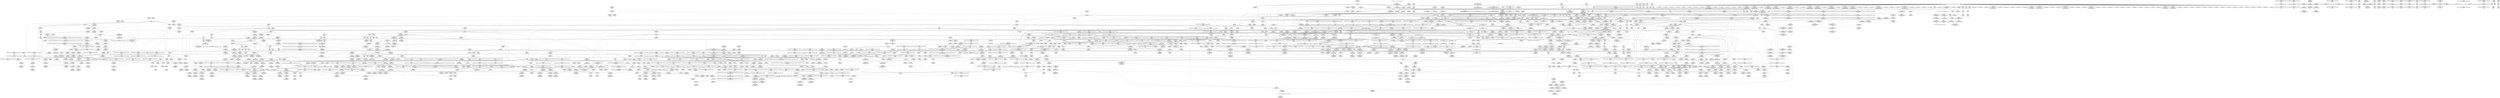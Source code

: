 digraph {
	CE0x4f42100 [shape=record,shape=Mrecord,label="{CE0x4f42100|current_sid:_tmp13|security/selinux/hooks.c,218}"]
	CE0x4f2f300 [shape=record,shape=Mrecord,label="{CE0x4f2f300|current_sid:_tmp4|security/selinux/hooks.c,218|*SummSink*}"]
	CE0x4f33130 [shape=record,shape=Mrecord,label="{CE0x4f33130|current_sid:_if.then|*SummSink*}"]
	CE0x4f83c30 [shape=record,shape=Mrecord,label="{CE0x4f83c30|rcu_read_unlock:_tmp9|include/linux/rcupdate.h,933|*SummSource*}"]
	CE0x4f741a0 [shape=record,shape=Mrecord,label="{CE0x4f741a0|current_sid:_tmp17|security/selinux/hooks.c,218|*SummSource*}"]
	CE0x4f6fd70 [shape=record,shape=Mrecord,label="{CE0x4f6fd70|_ret_void,_!dbg_!27717|include/linux/rcupdate.h,240|*SummSink*}"]
	CE0x4f863b0 [shape=record,shape=Mrecord,label="{CE0x4f863b0|%struct.task_struct*_(%struct.task_struct**)*_asm_movq_%gs:$_1:P_,$0_,_r,im,_dirflag_,_fpsr_,_flags_}"]
	CE0x4f10d00 [shape=record,shape=Mrecord,label="{CE0x4f10d00|selinux_shm_shmctl:_tmp16|security/selinux/hooks.c,5367}"]
	CE0x4ec3a80 [shape=record,shape=Mrecord,label="{CE0x4ec3a80|i32_0|*Constant*|*SummSink*}"]
	CE0x4ff9120 [shape=record,shape=Mrecord,label="{CE0x4ff9120|COLLAPSED:_GCMRE___llvm_gcov_ctr130_internal_global_4_x_i64_zeroinitializer:_elem_0:default:}"]
	CE0x4ec39e0 [shape=record,shape=Mrecord,label="{CE0x4ec39e0|i64*_getelementptr_inbounds_(_18_x_i64_,_18_x_i64_*___llvm_gcov_ctr313,_i64_0,_i64_13)|*Constant*|*SummSink*}"]
	CE0x4f2ac10 [shape=record,shape=Mrecord,label="{CE0x4f2ac10|i8*_getelementptr_inbounds_(_44_x_i8_,_44_x_i8_*_.str47,_i32_0,_i32_0)|*Constant*|*SummSource*}"]
	CE0x4eca1c0 [shape=record,shape=Mrecord,label="{CE0x4eca1c0|i64*_getelementptr_inbounds_(_18_x_i64_,_18_x_i64_*___llvm_gcov_ctr313,_i64_0,_i64_12)|*Constant*|*SummSink*}"]
	CE0x4f172f0 [shape=record,shape=Mrecord,label="{CE0x4f172f0|i64*_getelementptr_inbounds_(_13_x_i64_,_13_x_i64_*___llvm_gcov_ctr126,_i64_0,_i64_1)|*Constant*|*SummSink*}"]
	CE0x4f07290 [shape=record,shape=Mrecord,label="{CE0x4f07290|80:_i32,_112:_i8*,_:_CRE_25,26_}"]
	CE0x4f06c70 [shape=record,shape=Mrecord,label="{CE0x4f06c70|80:_i32,_112:_i8*,_:_CRE_13,14_}"]
	CE0x4ed7cb0 [shape=record,shape=Mrecord,label="{CE0x4ed7cb0|i32_12|*Constant*|*SummSink*}"]
	CE0x4fe63e0 [shape=record,shape=Mrecord,label="{CE0x4fe63e0|__preempt_count_add:_val|Function::__preempt_count_add&Arg::val::}"]
	CE0x4f42210 [shape=record,shape=Mrecord,label="{CE0x4f42210|GLOBAL:_rcu_read_lock|*Constant*}"]
	CE0x4ed0590 [shape=record,shape=Mrecord,label="{CE0x4ed0590|selinux_shm_shmctl:_sw.bb4|*SummSink*}"]
	CE0x4ebf5c0 [shape=record,shape=Mrecord,label="{CE0x4ebf5c0|get_current:_entry}"]
	CE0x4f3d280 [shape=record,shape=Mrecord,label="{CE0x4f3d280|_ret_i32_%retval.0,_!dbg_!27728|security/selinux/avc.c,775|*SummSink*}"]
	CE0x4f73a10 [shape=record,shape=Mrecord,label="{CE0x4f73a10|i64*_getelementptr_inbounds_(_11_x_i64_,_11_x_i64_*___llvm_gcov_ctr125,_i64_0,_i64_9)|*Constant*}"]
	CE0x4f75450 [shape=record,shape=Mrecord,label="{CE0x4f75450|current_sid:_tmp16|security/selinux/hooks.c,218|*SummSink*}"]
	CE0x4f22530 [shape=record,shape=Mrecord,label="{CE0x4f22530|ipc_has_perm:_u|security/selinux/hooks.c,5134|*SummSink*}"]
	CE0x4f08750 [shape=record,shape=Mrecord,label="{CE0x4f08750|ipc_has_perm:_tmp2|*SummSink*}"]
	CE0x4f66830 [shape=record,shape=Mrecord,label="{CE0x4f66830|__preempt_count_add:_tmp3}"]
	CE0x4f37960 [shape=record,shape=Mrecord,label="{CE0x4f37960|_call_void_rcu_lock_acquire(%struct.lockdep_map*_rcu_lock_map)_#10,_!dbg_!27711|include/linux/rcupdate.h,881}"]
	CE0x4f33bb0 [shape=record,shape=Mrecord,label="{CE0x4f33bb0|rcu_read_lock:_entry|*SummSink*}"]
	CE0x4f2e720 [shape=record,shape=Mrecord,label="{CE0x4f2e720|i8*_getelementptr_inbounds_(_41_x_i8_,_41_x_i8_*_.str44,_i32_0,_i32_0)|*Constant*|*SummSink*}"]
	CE0x4eb1f10 [shape=record,shape=Mrecord,label="{CE0x4eb1f10|__llvm_gcov_indirect_counter_increment:_counters|Function::__llvm_gcov_indirect_counter_increment&Arg::counters::|*SummSink*}"]
	CE0x4f47220 [shape=record,shape=Mrecord,label="{CE0x4f47220|task_has_system:_call1|security/selinux/hooks.c,1594}"]
	CE0x4f772b0 [shape=record,shape=Mrecord,label="{CE0x4f772b0|current_sid:_security|security/selinux/hooks.c,218}"]
	CE0x4f112f0 [shape=record,shape=Mrecord,label="{CE0x4f112f0|selinux_shm_shmctl:_tmp17|security/selinux/hooks.c,5367}"]
	CE0x4fd6ff0 [shape=record,shape=Mrecord,label="{CE0x4fd6ff0|i64*_getelementptr_inbounds_(_4_x_i64_,_4_x_i64_*___llvm_gcov_ctr134,_i64_0,_i64_3)|*Constant*|*SummSink*}"]
	CE0x4f079b0 [shape=record,shape=Mrecord,label="{CE0x4f079b0|80:_i32,_112:_i8*,_:_CRE_31,32_}"]
	"CONST[source:2(external),value:2(dynamic)][purpose:{subject}]"
	CE0x4f32460 [shape=record,shape=Mrecord,label="{CE0x4f32460|rcu_read_lock:_tmp6|include/linux/rcupdate.h,882|*SummSource*}"]
	CE0x50009d0 [shape=record,shape=Mrecord,label="{CE0x50009d0|__preempt_count_add:_tmp7|./arch/x86/include/asm/preempt.h,73|*SummSource*}"]
	CE0x50091c0 [shape=record,shape=Mrecord,label="{CE0x50091c0|__preempt_count_sub:_do.body}"]
	CE0x4f47ef0 [shape=record,shape=Mrecord,label="{CE0x4f47ef0|task_has_system:_tmp2|*SummSink*}"]
	CE0x5016b60 [shape=record,shape=Mrecord,label="{CE0x5016b60|i64*_getelementptr_inbounds_(_4_x_i64_,_4_x_i64_*___llvm_gcov_ctr135,_i64_0,_i64_2)|*Constant*}"]
	CE0x4fad4f0 [shape=record,shape=Mrecord,label="{CE0x4fad4f0|rcu_read_unlock:_do.body}"]
	CE0x4fb2790 [shape=record,shape=Mrecord,label="{CE0x4fb2790|rcu_read_unlock:_tmp17|include/linux/rcupdate.h,933|*SummSink*}"]
	CE0x4f80810 [shape=record,shape=Mrecord,label="{CE0x4f80810|get_current:_tmp2}"]
	CE0x4f6c060 [shape=record,shape=Mrecord,label="{CE0x4f6c060|__rcu_read_lock:_tmp6|include/linux/rcupdate.h,240}"]
	CE0x4f28b70 [shape=record,shape=Mrecord,label="{CE0x4f28b70|task_sid:_tmp23|security/selinux/hooks.c,208|*SummSink*}"]
	CE0x5016af0 [shape=record,shape=Mrecord,label="{CE0x5016af0|__preempt_count_sub:_tmp2|*SummSink*}"]
	CE0x4f33d80 [shape=record,shape=Mrecord,label="{CE0x4f33d80|_ret_void,_!dbg_!27735|include/linux/rcupdate.h,884}"]
	CE0x4f4f320 [shape=record,shape=Mrecord,label="{CE0x4f4f320|i64*_getelementptr_inbounds_(_11_x_i64_,_11_x_i64_*___llvm_gcov_ctr127,_i64_0,_i64_9)|*Constant*}"]
	CE0x4f85e50 [shape=record,shape=Mrecord,label="{CE0x4f85e50|i64_2|*Constant*}"]
	CE0x4f1f0a0 [shape=record,shape=Mrecord,label="{CE0x4f1f0a0|_call_void_rcu_read_unlock()_#10,_!dbg_!27748|security/selinux/hooks.c,209|*SummSource*}"]
	CE0x4f08af0 [shape=record,shape=Mrecord,label="{CE0x4f08af0|_call_void_rcu_read_lock()_#10,_!dbg_!27712|security/selinux/hooks.c,207}"]
	CE0x4f41690 [shape=record,shape=Mrecord,label="{CE0x4f41690|rcu_lock_acquire:_map|Function::rcu_lock_acquire&Arg::map::}"]
	CE0x4f82ce0 [shape=record,shape=Mrecord,label="{CE0x4f82ce0|rcu_read_lock:_land.lhs.true|*SummSink*}"]
	CE0x4f154b0 [shape=record,shape=Mrecord,label="{CE0x4f154b0|task_sid:_tmp5|security/selinux/hooks.c,208|*SummSource*}"]
	CE0x4f464e0 [shape=record,shape=Mrecord,label="{CE0x4f464e0|ipc_has_perm:_bb|*SummSource*}"]
	CE0x4ecd400 [shape=record,shape=Mrecord,label="{CE0x4ecd400|__llvm_gcov_indirect_counter_increment:_counter|*SummSink*}"]
	CE0x60cb7c0 [shape=record,shape=Mrecord,label="{CE0x60cb7c0|selinux_shm_shmctl:_tmp|*SummSink*}"]
	CE0x4f16650 [shape=record,shape=Mrecord,label="{CE0x4f16650|_ret_void,_!dbg_!27717|include/linux/rcupdate.h,419|*SummSource*}"]
	CE0x4f30110 [shape=record,shape=Mrecord,label="{CE0x4f30110|GLOBAL:___llvm_gcov_ctr126|Global_var:__llvm_gcov_ctr126|*SummSource*}"]
	CE0x4fb11f0 [shape=record,shape=Mrecord,label="{CE0x4fb11f0|i64*_getelementptr_inbounds_(_4_x_i64_,_4_x_i64_*___llvm_gcov_ctr130,_i64_0,_i64_1)|*Constant*|*SummSink*}"]
	CE0x4f524b0 [shape=record,shape=Mrecord,label="{CE0x4f524b0|rcu_read_lock:_tmp22|include/linux/rcupdate.h,884|*SummSink*}"]
	CE0x4f855f0 [shape=record,shape=Mrecord,label="{CE0x4f855f0|rcu_read_unlock:_tmp9|include/linux/rcupdate.h,933}"]
	CE0x4f88440 [shape=record,shape=Mrecord,label="{CE0x4f88440|_call_void_mcount()_#3}"]
	CE0x4f82ee0 [shape=record,shape=Mrecord,label="{CE0x4f82ee0|rcu_read_lock:_do.body|*SummSource*}"]
	CE0x4ff1d40 [shape=record,shape=Mrecord,label="{CE0x4ff1d40|_call_void_mcount()_#3}"]
	CE0x4fd6430 [shape=record,shape=Mrecord,label="{CE0x4fd6430|__rcu_read_unlock:_tmp5|include/linux/rcupdate.h,244}"]
	CE0x4f22fe0 [shape=record,shape=Mrecord,label="{CE0x4f22fe0|current_sid:_tobool1|security/selinux/hooks.c,218|*SummSink*}"]
	CE0x4f7f120 [shape=record,shape=Mrecord,label="{CE0x4f7f120|cred_sid:_tmp5|security/selinux/hooks.c,196|*SummSource*}"]
	CE0x4f6d010 [shape=record,shape=Mrecord,label="{CE0x4f6d010|current_sid:_land.lhs.true2|*SummSink*}"]
	CE0x4f827f0 [shape=record,shape=Mrecord,label="{CE0x4f827f0|_call_void_mcount()_#3|*SummSource*}"]
	CE0x4f6cd20 [shape=record,shape=Mrecord,label="{CE0x4f6cd20|current_sid:_do.body|*SummSink*}"]
	CE0x4f84ac0 [shape=record,shape=Mrecord,label="{CE0x4f84ac0|rcu_read_lock:_if.end}"]
	CE0x4f318d0 [shape=record,shape=Mrecord,label="{CE0x4f318d0|i64*_getelementptr_inbounds_(_2_x_i64_,_2_x_i64_*___llvm_gcov_ctr131,_i64_0,_i64_1)|*Constant*|*SummSource*}"]
	CE0x4f87620 [shape=record,shape=Mrecord,label="{CE0x4f87620|rcu_lock_acquire:_entry}"]
	CE0x4f21ee0 [shape=record,shape=Mrecord,label="{CE0x4f21ee0|task_sid:_do.end|*SummSource*}"]
	CE0x4f69d90 [shape=record,shape=Mrecord,label="{CE0x4f69d90|GLOBAL:___preempt_count_add|*Constant*|*SummSink*}"]
	CE0x4f253c0 [shape=record,shape=Mrecord,label="{CE0x4f253c0|ipc_has_perm:_tmp3|*SummSink*}"]
	CE0x4ec4fe0 [shape=record,shape=Mrecord,label="{CE0x4ec4fe0|task_sid:_task|Function::task_sid&Arg::task::|*SummSink*}"]
	CE0x4faa170 [shape=record,shape=Mrecord,label="{CE0x4faa170|rcu_read_unlock:_tmp15|include/linux/rcupdate.h,933|*SummSource*}"]
	CE0x4f0abb0 [shape=record,shape=Mrecord,label="{CE0x4f0abb0|80:_i32,_112:_i8*,_:_CRE_59,60_}"]
	CE0x4ecc820 [shape=record,shape=Mrecord,label="{CE0x4ecc820|rcu_read_unlock:_tmp16|include/linux/rcupdate.h,933|*SummSink*}"]
	CE0x4f12ad0 [shape=record,shape=Mrecord,label="{CE0x4f12ad0|task_sid:_do.body5|*SummSource*}"]
	CE0x4ed90a0 [shape=record,shape=Mrecord,label="{CE0x4ed90a0|task_has_system:_entry}"]
	CE0x4f57290 [shape=record,shape=Mrecord,label="{CE0x4f57290|_call_void_mcount()_#3}"]
	CE0x4fdc870 [shape=record,shape=Mrecord,label="{CE0x4fdc870|__preempt_count_sub:_tmp5|./arch/x86/include/asm/preempt.h,77}"]
	CE0x4f1ffe0 [shape=record,shape=Mrecord,label="{CE0x4f1ffe0|task_sid:_tmp21|security/selinux/hooks.c,208}"]
	CE0x4ed3020 [shape=record,shape=Mrecord,label="{CE0x4ed3020|selinux_shm_shmctl:_cmd|Function::selinux_shm_shmctl&Arg::cmd::|*SummSource*}"]
	CE0x4f20140 [shape=record,shape=Mrecord,label="{CE0x4f20140|task_sid:_tmp21|security/selinux/hooks.c,208|*SummSource*}"]
	CE0x4edc7c0 [shape=record,shape=Mrecord,label="{CE0x4edc7c0|current_sid:_tmp20|security/selinux/hooks.c,218|*SummSink*}"]
	CE0x4fd5eb0 [shape=record,shape=Mrecord,label="{CE0x4fd5eb0|_call_void___preempt_count_sub(i32_1)_#10,_!dbg_!27715|include/linux/rcupdate.h,244|*SummSource*}"]
	CE0x4eeaf20 [shape=record,shape=Mrecord,label="{CE0x4eeaf20|__llvm_gcov_indirect_counter_increment:_bb}"]
	CE0x4f19390 [shape=record,shape=Mrecord,label="{CE0x4f19390|rcu_read_lock:_tmp3|*SummSource*}"]
	CE0x4ec2260 [shape=record,shape=Mrecord,label="{CE0x4ec2260|get_current:_tmp1}"]
	CE0x4fb9670 [shape=record,shape=Mrecord,label="{CE0x4fb9670|rcu_lock_acquire:_bb}"]
	CE0x4f23820 [shape=record,shape=Mrecord,label="{CE0x4f23820|i64_0|*Constant*|*SummSink*}"]
	CE0x4f32f20 [shape=record,shape=Mrecord,label="{CE0x4f32f20|current_sid:_if.then}"]
	CE0x4fe90e0 [shape=record,shape=Mrecord,label="{CE0x4fe90e0|i64*_getelementptr_inbounds_(_4_x_i64_,_4_x_i64_*___llvm_gcov_ctr134,_i64_0,_i64_2)|*Constant*|*SummSink*}"]
	CE0x4f09fd0 [shape=record,shape=Mrecord,label="{CE0x4f09fd0|80:_i32,_112:_i8*,_:_CRE_49,50_}"]
	CE0x4eddeb0 [shape=record,shape=Mrecord,label="{CE0x4eddeb0|current_sid:_tmp21|security/selinux/hooks.c,218}"]
	CE0x4ebece0 [shape=record,shape=Mrecord,label="{CE0x4ebece0|__llvm_gcov_indirect_counter_increment:_tmp2|*SummSource*}"]
	CE0x4ee82b0 [shape=record,shape=Mrecord,label="{CE0x4ee82b0|task_sid:_tmp16|security/selinux/hooks.c,208|*SummSink*}"]
	CE0x4f30f40 [shape=record,shape=Mrecord,label="{CE0x4f30f40|task_sid:_tmp11|security/selinux/hooks.c,208|*SummSource*}"]
	CE0x4f6e000 [shape=record,shape=Mrecord,label="{CE0x4f6e000|current_sid:_do.body|*SummSource*}"]
	"CONST[source:0(mediator),value:2(dynamic)][purpose:{operation}]"
	CE0x4ee4b70 [shape=record,shape=Mrecord,label="{CE0x4ee4b70|selinux_shm_shmctl:_tmp11|security/selinux/hooks.c,5359|*SummSink*}"]
	CE0x4ed8f40 [shape=record,shape=Mrecord,label="{CE0x4ed8f40|selinux_shm_shmctl:_call1|security/selinux/hooks.c,5346}"]
	CE0x4f26420 [shape=record,shape=Mrecord,label="{CE0x4f26420|GLOBAL:_current_sid|*Constant*|*SummSink*}"]
	CE0x4f6d1f0 [shape=record,shape=Mrecord,label="{CE0x4f6d1f0|__rcu_read_lock:_do.end|*SummSource*}"]
	CE0x4f13e00 [shape=record,shape=Mrecord,label="{CE0x4f13e00|current_sid:_tobool|security/selinux/hooks.c,218|*SummSource*}"]
	CE0x4f16050 [shape=record,shape=Mrecord,label="{CE0x4f16050|current_sid:_tmp5|security/selinux/hooks.c,218|*SummSink*}"]
	CE0x4f0b1a0 [shape=record,shape=Mrecord,label="{CE0x4f0b1a0|80:_i32,_112:_i8*,_:_CRE_64,65_}"]
	CE0x4f0b8c0 [shape=record,shape=Mrecord,label="{CE0x4f0b8c0|80:_i32,_112:_i8*,_:_CRE_70,71_}"]
	CE0x4f4c050 [shape=record,shape=Mrecord,label="{CE0x4f4c050|rcu_read_lock:_tmp13|include/linux/rcupdate.h,882|*SummSink*}"]
	CE0x4f13690 [shape=record,shape=Mrecord,label="{CE0x4f13690|rcu_read_unlock:_tmp14|include/linux/rcupdate.h,933|*SummSink*}"]
	CE0x4ede860 [shape=record,shape=Mrecord,label="{CE0x4ede860|ipc_has_perm:_tmp1}"]
	CE0x4fab510 [shape=record,shape=Mrecord,label="{CE0x4fab510|i64*_getelementptr_inbounds_(_11_x_i64_,_11_x_i64_*___llvm_gcov_ctr132,_i64_0,_i64_1)|*Constant*|*SummSource*}"]
	CE0x502d500 [shape=record,shape=Mrecord,label="{CE0x502d500|__preempt_count_sub:_tmp7|./arch/x86/include/asm/preempt.h,78|*SummSink*}"]
	CE0x4ec1770 [shape=record,shape=Mrecord,label="{CE0x4ec1770|selinux_shm_shmctl:_call1|security/selinux/hooks.c,5346|*SummSource*}"]
	CE0x4edfe30 [shape=record,shape=Mrecord,label="{CE0x4edfe30|_call_void_mcount()_#3}"]
	CE0x4f23bd0 [shape=record,shape=Mrecord,label="{CE0x4f23bd0|ipc_has_perm:_call|security/selinux/hooks.c,5129|*SummSink*}"]
	CE0x4f1cee0 [shape=record,shape=Mrecord,label="{CE0x4f1cee0|task_sid:_tmp26|security/selinux/hooks.c,208|*SummSink*}"]
	CE0x4ec0210 [shape=record,shape=Mrecord,label="{CE0x4ec0210|GLOBAL:_get_current|*Constant*|*SummSource*}"]
	CE0x4f1d680 [shape=record,shape=Mrecord,label="{CE0x4f1d680|task_sid:_tmp27|security/selinux/hooks.c,208|*SummSink*}"]
	CE0x4f07d40 [shape=record,shape=Mrecord,label="{CE0x4f07d40|80:_i32,_112:_i8*,_:_CRE_34,35_}"]
	CE0x4fb2500 [shape=record,shape=Mrecord,label="{CE0x4fb2500|rcu_read_unlock:_tmp17|include/linux/rcupdate.h,933|*SummSource*}"]
	CE0x4fac590 [shape=record,shape=Mrecord,label="{CE0x4fac590|i64*_getelementptr_inbounds_(_11_x_i64_,_11_x_i64_*___llvm_gcov_ctr132,_i64_0,_i64_1)|*Constant*|*SummSink*}"]
	CE0x4fb71a0 [shape=record,shape=Mrecord,label="{CE0x4fb71a0|_ret_void,_!dbg_!27717|include/linux/rcupdate.h,424|*SummSource*}"]
	CE0x4edd880 [shape=record,shape=Mrecord,label="{CE0x4edd880|current_sid:_sid|security/selinux/hooks.c,220|*SummSink*}"]
	CE0x4f06550 [shape=record,shape=Mrecord,label="{CE0x4f06550|80:_i32,_112:_i8*,_:_CRE_7,8_}"]
	CE0x4f24bf0 [shape=record,shape=Mrecord,label="{CE0x4f24bf0|i64*_getelementptr_inbounds_(_2_x_i64_,_2_x_i64_*___llvm_gcov_ctr294,_i64_0,_i64_1)|*Constant*}"]
	CE0x4f68010 [shape=record,shape=Mrecord,label="{CE0x4f68010|rcu_lock_acquire:_indirectgoto}"]
	CE0x4f72b90 [shape=record,shape=Mrecord,label="{CE0x4f72b90|i8*_getelementptr_inbounds_(_25_x_i8_,_25_x_i8_*_.str3,_i32_0,_i32_0)|*Constant*}"]
	CE0x4f2f840 [shape=record,shape=Mrecord,label="{CE0x4f2f840|task_sid:_tmp}"]
	CE0x4fb7030 [shape=record,shape=Mrecord,label="{CE0x4fb7030|_ret_void,_!dbg_!27717|include/linux/rcupdate.h,424}"]
	CE0x4f82230 [shape=record,shape=Mrecord,label="{CE0x4f82230|rcu_read_unlock:_if.then|*SummSource*}"]
	CE0x4edee90 [shape=record,shape=Mrecord,label="{CE0x4edee90|current_sid:_tmp2|*SummSink*}"]
	CE0x4ed0a30 [shape=record,shape=Mrecord,label="{CE0x4ed0a30|selinux_shm_shmctl:_tmp4|security/selinux/hooks.c,5349}"]
	CE0x4f49430 [shape=record,shape=Mrecord,label="{CE0x4f49430|rcu_read_lock:_tmp9|include/linux/rcupdate.h,882}"]
	CE0x4f3ce60 [shape=record,shape=Mrecord,label="{CE0x4f3ce60|avc_has_perm:_auditdata|Function::avc_has_perm&Arg::auditdata::|*SummSource*}"]
	CE0x4eca950 [shape=record,shape=Mrecord,label="{CE0x4eca950|selinux_shm_shmctl:_tmp7|security/selinux/hooks.c,5352}"]
	CE0x4f15850 [shape=record,shape=Mrecord,label="{CE0x4f15850|rcu_read_lock:_tmp1|*SummSource*}"]
	CE0x4f77aa0 [shape=record,shape=Mrecord,label="{CE0x4f77aa0|current_sid:_tmp22|security/selinux/hooks.c,218|*SummSource*}"]
	CE0x4f874a0 [shape=record,shape=Mrecord,label="{CE0x4f874a0|GLOBAL:_rcu_lock_acquire|*Constant*|*SummSource*}"]
	CE0x5005cd0 [shape=record,shape=Mrecord,label="{CE0x5005cd0|__preempt_count_sub:_bb|*SummSink*}"]
	CE0x4edf5d0 [shape=record,shape=Mrecord,label="{CE0x4edf5d0|ipc_has_perm:_tmp1|*SummSink*}"]
	CE0x4f28060 [shape=record,shape=Mrecord,label="{CE0x4f28060|i64*_getelementptr_inbounds_(_13_x_i64_,_13_x_i64_*___llvm_gcov_ctr126,_i64_0,_i64_10)|*Constant*}"]
	CE0x4f0b070 [shape=record,shape=Mrecord,label="{CE0x4f0b070|80:_i32,_112:_i8*,_:_CRE_63,64_}"]
	CE0x4f0a490 [shape=record,shape=Mrecord,label="{CE0x4f0a490|80:_i32,_112:_i8*,_:_CRE_53,54_}"]
	CE0x4f12f10 [shape=record,shape=Mrecord,label="{CE0x4f12f10|_call_void_mcount()_#3}"]
	CE0x4f6d3f0 [shape=record,shape=Mrecord,label="{CE0x4f6d3f0|i64*_getelementptr_inbounds_(_4_x_i64_,_4_x_i64_*___llvm_gcov_ctr128,_i64_0,_i64_1)|*Constant*|*SummSink*}"]
	CE0x4f1fc10 [shape=record,shape=Mrecord,label="{CE0x4f1fc10|task_sid:_tmp20|security/selinux/hooks.c,208|*SummSource*}"]
	CE0x4f09190 [shape=record,shape=Mrecord,label="{CE0x4f09190|80:_i32,_112:_i8*,_:_CRE_37,38_}"]
	CE0x4f38140 [shape=record,shape=Mrecord,label="{CE0x4f38140|i64_6|*Constant*}"]
	CE0x4f87770 [shape=record,shape=Mrecord,label="{CE0x4f87770|_ret_void,_!dbg_!27717|include/linux/rcupdate.h,419|*SummSink*}"]
	CE0x4fb3610 [shape=record,shape=Mrecord,label="{CE0x4fb3610|__preempt_count_add:_entry|*SummSource*}"]
	CE0x4fd69c0 [shape=record,shape=Mrecord,label="{CE0x4fd69c0|i64*_getelementptr_inbounds_(_4_x_i64_,_4_x_i64_*___llvm_gcov_ctr134,_i64_0,_i64_0)|*Constant*|*SummSink*}"]
	CE0x4f4f390 [shape=record,shape=Mrecord,label="{CE0x4f4f390|i64*_getelementptr_inbounds_(_11_x_i64_,_11_x_i64_*___llvm_gcov_ctr127,_i64_0,_i64_9)|*Constant*|*SummSource*}"]
	CE0x4ee7090 [shape=record,shape=Mrecord,label="{CE0x4ee7090|i32_68|*Constant*}"]
	CE0x4ee7e20 [shape=record,shape=Mrecord,label="{CE0x4ee7e20|task_sid:_tmp15|security/selinux/hooks.c,208|*SummSink*}"]
	CE0x4f70370 [shape=record,shape=Mrecord,label="{CE0x4f70370|cred_sid:_tmp|*SummSource*}"]
	CE0x4f6cb60 [shape=record,shape=Mrecord,label="{CE0x4f6cb60|_call_void_mcount()_#3|*SummSink*}"]
	CE0x4f0bb20 [shape=record,shape=Mrecord,label="{CE0x4f0bb20|80:_i32,_112:_i8*,_:_CRE_72,73_|*MultipleSource*|Function::selinux_shm_shmctl&Arg::shp::|security/selinux/hooks.c,5365}"]
	CE0x4ec1120 [shape=record,shape=Mrecord,label="{CE0x4ec1120|_call_void_mcount()_#3}"]
	CE0x4fb9c60 [shape=record,shape=Mrecord,label="{CE0x4fb9c60|_ret_void,_!dbg_!27717|include/linux/rcupdate.h,245|*SummSink*}"]
	CE0x4f32d80 [shape=record,shape=Mrecord,label="{CE0x4f32d80|i64_2|*Constant*|*SummSource*}"]
	CE0x4f500e0 [shape=record,shape=Mrecord,label="{CE0x4f500e0|rcu_read_lock:_tmp18|include/linux/rcupdate.h,882}"]
	CE0x4f16460 [shape=record,shape=Mrecord,label="{CE0x4f16460|i64_4|*Constant*}"]
	CE0x4ec34a0 [shape=record,shape=Mrecord,label="{CE0x4ec34a0|i64**_getelementptr_inbounds_(_6_x_i64*_,_6_x_i64*_*___llvm_gcda_edge_table314,_i64_0,_i64_4)|*Constant*|*SummSink*}"]
	CE0x4fb85b0 [shape=record,shape=Mrecord,label="{CE0x4fb85b0|rcu_lock_release:_bb|*SummSink*}"]
	CE0x4fb4510 [shape=record,shape=Mrecord,label="{CE0x4fb4510|rcu_lock_acquire:_tmp1|*SummSink*}"]
	CE0x4ed9110 [shape=record,shape=Mrecord,label="{CE0x4ed9110|selinux_shm_shmctl:_call1|security/selinux/hooks.c,5346|*SummSink*}"]
	CE0x4edf110 [shape=record,shape=Mrecord,label="{CE0x4edf110|current_sid:_tmp3|*SummSource*}"]
	CE0x4eb5550 [shape=record,shape=Mrecord,label="{CE0x4eb5550|i32_-1|*Constant*|*SummSource*}"]
	CE0x4f70620 [shape=record,shape=Mrecord,label="{CE0x4f70620|i64*_getelementptr_inbounds_(_11_x_i64_,_11_x_i64_*___llvm_gcov_ctr125,_i64_0,_i64_6)|*Constant*}"]
	CE0x4f41cd0 [shape=record,shape=Mrecord,label="{CE0x4f41cd0|rcu_read_lock:_entry|*SummSource*}"]
	CE0x4f30270 [shape=record,shape=Mrecord,label="{CE0x4f30270|i64*_getelementptr_inbounds_(_11_x_i64_,_11_x_i64_*___llvm_gcov_ctr125,_i64_0,_i64_1)|*Constant*|*SummSink*}"]
	CE0x4f39860 [shape=record,shape=Mrecord,label="{CE0x4f39860|current_sid:_call|security/selinux/hooks.c,218}"]
	CE0x4f890b0 [shape=record,shape=Mrecord,label="{CE0x4f890b0|0:_i8,_:_GCMR_rcu_read_lock.__warned_internal_global_i8_0,_section_.data.unlikely_,_align_1:_elem_0:default:}"]
	CE0x4f6b570 [shape=record,shape=Mrecord,label="{CE0x4f6b570|rcu_read_lock:_tmp1|*SummSink*}"]
	CE0x4edbb60 [shape=record,shape=Mrecord,label="{CE0x4edbb60|selinux_shm_shmctl:_tmp5|security/selinux/hooks.c,5349}"]
	CE0x4f56640 [shape=record,shape=Mrecord,label="{CE0x4f56640|__rcu_read_lock:_tmp4|include/linux/rcupdate.h,239|*SummSource*}"]
	CE0x4f45a70 [shape=record,shape=Mrecord,label="{CE0x4f45a70|ipc_has_perm:_tmp6|*LoadInst*|security/selinux/hooks.c,5134|*SummSource*}"]
	CE0x4f4dc00 [shape=record,shape=Mrecord,label="{CE0x4f4dc00|i8*_getelementptr_inbounds_(_25_x_i8_,_25_x_i8_*_.str45,_i32_0,_i32_0)|*Constant*}"]
	CE0x4f15540 [shape=record,shape=Mrecord,label="{CE0x4f15540|i64_1|*Constant*}"]
	CE0x4f13520 [shape=record,shape=Mrecord,label="{CE0x4f13520|rcu_read_unlock:_tmp14|include/linux/rcupdate.h,933|*SummSource*}"]
	CE0x4f0a230 [shape=record,shape=Mrecord,label="{CE0x4f0a230|80:_i32,_112:_i8*,_:_CRE_51,52_}"]
	CE0x4f66ba0 [shape=record,shape=Mrecord,label="{CE0x4f66ba0|i64*_getelementptr_inbounds_(_2_x_i64_,_2_x_i64_*___llvm_gcov_ctr98,_i64_0,_i64_0)|*Constant*}"]
	CE0x4fda120 [shape=record,shape=Mrecord,label="{CE0x4fda120|i64*_getelementptr_inbounds_(_4_x_i64_,_4_x_i64_*___llvm_gcov_ctr129,_i64_0,_i64_1)|*Constant*|*SummSink*}"]
	CE0x4f513b0 [shape=record,shape=Mrecord,label="{CE0x4f513b0|rcu_read_lock:_tmp19|include/linux/rcupdate.h,882|*SummSource*}"]
	CE0x4ebfac0 [shape=record,shape=Mrecord,label="{CE0x4ebfac0|GLOBAL:___llvm_gcov_global_state_pred315|Global_var:__llvm_gcov_global_state_pred315|*SummSink*}"]
	CE0x4f22af0 [shape=record,shape=Mrecord,label="{CE0x4f22af0|ipc_has_perm:_ipc_id|security/selinux/hooks.c,5134|*SummSink*}"]
	CE0x4f18220 [shape=record,shape=Mrecord,label="{CE0x4f18220|GLOBAL:___llvm_gcov_ctr125|Global_var:__llvm_gcov_ctr125|*SummSink*}"]
	CE0x4f66c10 [shape=record,shape=Mrecord,label="{CE0x4f66c10|get_current:_tmp}"]
	CE0x4eaf190 [shape=record,shape=Mrecord,label="{CE0x4eaf190|_switch_i32_%cmd,_label_%sw.default_i32_3,_label_%sw.bb_i32_14,_label_%sw.bb_i32_2,_label_%sw.bb2_i32_13,_label_%sw.bb2_i32_1,_label_%sw.bb3_i32_11,_label_%sw.bb4_i32_12,_label_%sw.bb4_i32_0,_label_%sw.bb5_,_!dbg_!27713|security/selinux/hooks.c,5342|*SummSink*}"]
	CE0x4f068e0 [shape=record,shape=Mrecord,label="{CE0x4f068e0|80:_i32,_112:_i8*,_:_CRE_10,11_}"]
	CE0x4f061c0 [shape=record,shape=Mrecord,label="{CE0x4f061c0|80:_i32,_112:_i8*,_:_CRE_4,5_}"]
	CE0x4fe4de0 [shape=record,shape=Mrecord,label="{CE0x4fe4de0|_call_void_asm_addl_$1,_%gs:$0_,_*m,ri,*m,_dirflag_,_fpsr_,_flags_(i32*___preempt_count,_i32_%sub,_i32*___preempt_count)_#3,_!dbg_!27717,_!srcloc_!27718|./arch/x86/include/asm/preempt.h,77|*SummSource*}"]
	CE0x4f16260 [shape=record,shape=Mrecord,label="{CE0x4f16260|i64_5|*Constant*|*SummSource*}"]
	CE0x6c66b10 [shape=record,shape=Mrecord,label="{CE0x6c66b10|i32_1|*Constant*|*SummSink*}"]
	CE0x4fd65a0 [shape=record,shape=Mrecord,label="{CE0x4fd65a0|__rcu_read_unlock:_tmp5|include/linux/rcupdate.h,244|*SummSource*}"]
	CE0x4f4c4c0 [shape=record,shape=Mrecord,label="{CE0x4f4c4c0|rcu_read_lock:_tmp14|include/linux/rcupdate.h,882|*SummSource*}"]
	CE0x4f27e20 [shape=record,shape=Mrecord,label="{CE0x4f27e20|task_sid:_tmp22|security/selinux/hooks.c,208}"]
	CE0x4ff96b0 [shape=record,shape=Mrecord,label="{CE0x4ff96b0|__rcu_read_lock:_do.body|*SummSource*}"]
	CE0x4fea9b0 [shape=record,shape=Mrecord,label="{CE0x4fea9b0|GLOBAL:___preempt_count_add|*Constant*}"]
	CE0x4f3a9f0 [shape=record,shape=Mrecord,label="{CE0x4f3a9f0|task_sid:_do.body}"]
	CE0x4ebd300 [shape=record,shape=Mrecord,label="{CE0x4ebd300|80:_i32,_112:_i8*,_:_CRE_20,21_}"]
	CE0x4eddb20 [shape=record,shape=Mrecord,label="{CE0x4eddb20|current_sid:_cred|security/selinux/hooks.c,218|*SummSink*}"]
	CE0x4ff1ee0 [shape=record,shape=Mrecord,label="{CE0x4ff1ee0|_call_void_mcount()_#3|*SummSink*}"]
	CE0x4eb9aa0 [shape=record,shape=Mrecord,label="{CE0x4eb9aa0|GLOBAL:___llvm_gcov_indirect_counter_increment|*Constant*|*SummSource*}"]
	CE0x4ed9a10 [shape=record,shape=Mrecord,label="{CE0x4ed9a10|task_has_system:_tsk|Function::task_has_system&Arg::tsk::|*SummSink*}"]
	CE0x4f1d270 [shape=record,shape=Mrecord,label="{CE0x4f1d270|task_sid:_tmp27|security/selinux/hooks.c,208|*SummSource*}"]
	CE0x4f09520 [shape=record,shape=Mrecord,label="{CE0x4f09520|80:_i32,_112:_i8*,_:_CRE_40,41_}"]
	CE0x4f1f660 [shape=record,shape=Mrecord,label="{CE0x4f1f660|rcu_read_unlock:_entry|*SummSource*}"]
	CE0x4f37a20 [shape=record,shape=Mrecord,label="{CE0x4f37a20|_ret_void,_!dbg_!27717|include/linux/rcupdate.h,240}"]
	CE0x4f4f950 [shape=record,shape=Mrecord,label="{CE0x4f4f950|GLOBAL:_current_task|Global_var:current_task}"]
	CE0x4fb4240 [shape=record,shape=Mrecord,label="{CE0x4fb4240|rcu_lock_acquire:_tmp1|*SummSource*}"]
	CE0x5003930 [shape=record,shape=Mrecord,label="{CE0x5003930|__preempt_count_sub:_tmp|*SummSink*}"]
	CE0x4f6b6f0 [shape=record,shape=Mrecord,label="{CE0x4f6b6f0|i64*_getelementptr_inbounds_(_11_x_i64_,_11_x_i64_*___llvm_gcov_ctr127,_i64_0,_i64_1)|*Constant*}"]
	CE0x4ec4ba0 [shape=record,shape=Mrecord,label="{CE0x4ec4ba0|task_has_system:_call|security/selinux/hooks.c,1592|*SummSink*}"]
	CE0x4f558d0 [shape=record,shape=Mrecord,label="{CE0x4f558d0|rcu_read_unlock:_land.lhs.true|*SummSource*}"]
	CE0x4f56df0 [shape=record,shape=Mrecord,label="{CE0x4f56df0|rcu_read_unlock:_tobool1|include/linux/rcupdate.h,933|*SummSink*}"]
	CE0x4f1a660 [shape=record,shape=Mrecord,label="{CE0x4f1a660|_call_void_rcu_lock_release(%struct.lockdep_map*_rcu_lock_map)_#10,_!dbg_!27733|include/linux/rcupdate.h,935|*SummSource*}"]
	CE0x4ee25d0 [shape=record,shape=Mrecord,label="{CE0x4ee25d0|_call_void_mcount()_#3|*SummSource*}"]
	CE0x4f5e830 [shape=record,shape=Mrecord,label="{CE0x4f5e830|i32_208|*Constant*}"]
	CE0x4f04cd0 [shape=record,shape=Mrecord,label="{CE0x4f04cd0|selinux_shm_shmctl:_tmp15|security/selinux/hooks.c,5365|*SummSource*}"]
	CE0x4eb02c0 [shape=record,shape=Mrecord,label="{CE0x4eb02c0|selinux_shm_shmctl:_sw.bb3}"]
	CE0x4f82130 [shape=record,shape=Mrecord,label="{CE0x4f82130|rcu_read_unlock:_if.then|*SummSink*}"]
	CE0x4f1cf50 [shape=record,shape=Mrecord,label="{CE0x4f1cf50|_call_void_rcu_read_unlock()_#10,_!dbg_!27748|security/selinux/hooks.c,209|*SummSink*}"]
	CE0x4fb6f40 [shape=record,shape=Mrecord,label="{CE0x4fb6f40|GLOBAL:___rcu_read_unlock|*Constant*}"]
	CE0x4ed9810 [shape=record,shape=Mrecord,label="{CE0x4ed9810|task_has_system:_tsk|Function::task_has_system&Arg::tsk::}"]
	CE0x4faeb70 [shape=record,shape=Mrecord,label="{CE0x4faeb70|rcu_lock_acquire:_indirectgoto|*SummSink*}"]
	CE0x4f0dde0 [shape=record,shape=Mrecord,label="{CE0x4f0dde0|80:_i32,_112:_i8*,_:_CRE_184,192_|*MultipleSource*|Function::selinux_shm_shmctl&Arg::shp::|security/selinux/hooks.c,5365}"]
	CE0x4ffa710 [shape=record,shape=Mrecord,label="{CE0x4ffa710|rcu_lock_release:_tmp4|include/linux/rcupdate.h,423}"]
	CE0x4f3caa0 [shape=record,shape=Mrecord,label="{CE0x4f3caa0|%struct.common_audit_data*_null|*Constant*|*SummSink*}"]
	CE0x4ec2000 [shape=record,shape=Mrecord,label="{CE0x4ec2000|get_current:_tmp|*SummSink*}"]
	CE0x4ebfe60 [shape=record,shape=Mrecord,label="{CE0x4ebfe60|selinux_shm_shmctl:_sw.epilog|*SummSink*}"]
	CE0x4eba3f0 [shape=record,shape=Mrecord,label="{CE0x4eba3f0|_ret_i32_%call1,_!dbg_!27716|security/selinux/hooks.c,1594|*SummSink*}"]
	CE0x4f85290 [shape=record,shape=Mrecord,label="{CE0x4f85290|rcu_read_lock:_land.lhs.true|*SummSource*}"]
	CE0x4f0c080 [shape=record,shape=Mrecord,label="{CE0x4f0c080|80:_i32,_112:_i8*,_:_CRE_84,88_|*MultipleSource*|Function::selinux_shm_shmctl&Arg::shp::|security/selinux/hooks.c,5365}"]
	CE0x4fabea0 [shape=record,shape=Mrecord,label="{CE0x4fabea0|rcu_read_unlock:_tmp7|include/linux/rcupdate.h,933|*SummSource*}"]
	CE0x4ee6b60 [shape=record,shape=Mrecord,label="{CE0x4ee6b60|i64*_getelementptr_inbounds_(_18_x_i64_,_18_x_i64_*___llvm_gcov_ctr313,_i64_0,_i64_15)|*Constant*|*SummSource*}"]
	CE0x4eac9e0 [shape=record,shape=Mrecord,label="{CE0x4eac9e0|i32_11|*Constant*|*SummSource*}"]
	CE0x4ec6cb0 [shape=record,shape=Mrecord,label="{CE0x4ec6cb0|task_sid:_tmp19|security/selinux/hooks.c,208|*SummSink*}"]
	CE0x4f3da00 [shape=record,shape=Mrecord,label="{CE0x4f3da00|task_has_system:_tmp1|*SummSink*}"]
	CE0x4eca5c0 [shape=record,shape=Mrecord,label="{CE0x4eca5c0|_call_void___llvm_gcov_indirect_counter_increment(i32*___llvm_gcov_global_state_pred315,_i64**_getelementptr_inbounds_(_6_x_i64*_,_6_x_i64*_*___llvm_gcda_edge_table314,_i64_0,_i64_4)),_!dbg_!27723|security/selinux/hooks.c,5356}"]
	CE0x4f830b0 [shape=record,shape=Mrecord,label="{CE0x4f830b0|__rcu_read_lock:_tmp3}"]
	CE0x4eb4a50 [shape=record,shape=Mrecord,label="{CE0x4eb4a50|selinux_shm_shmctl:_entry|*SummSink*}"]
	CE0x4f43700 [shape=record,shape=Mrecord,label="{CE0x4f43700|i64*_getelementptr_inbounds_(_2_x_i64_,_2_x_i64_*___llvm_gcov_ctr294,_i64_0,_i64_0)|*Constant*|*SummSink*}"]
	CE0x4ed8990 [shape=record,shape=Mrecord,label="{CE0x4ed8990|_call_void___llvm_gcov_indirect_counter_increment(i32*___llvm_gcov_global_state_pred315,_i64**_getelementptr_inbounds_(_6_x_i64*_,_6_x_i64*_*___llvm_gcda_edge_table314,_i64_0,_i64_3)),_!dbg_!27721|security/selinux/hooks.c,5352|*SummSource*}"]
	CE0x4f66460 [shape=record,shape=Mrecord,label="{CE0x4f66460|__preempt_count_add:_do.body|*SummSink*}"]
	CE0x4f11800 [shape=record,shape=Mrecord,label="{CE0x4f11800|__llvm_gcov_indirect_counter_increment:_bb4}"]
	CE0x4f1f5f0 [shape=record,shape=Mrecord,label="{CE0x4f1f5f0|GLOBAL:_rcu_read_unlock|*Constant*|*SummSource*}"]
	CE0x4ebbde0 [shape=record,shape=Mrecord,label="{CE0x4ebbde0|__llvm_gcov_indirect_counter_increment:_tmp5}"]
	CE0x4fb8c80 [shape=record,shape=Mrecord,label="{CE0x4fb8c80|i64*_getelementptr_inbounds_(_4_x_i64_,_4_x_i64_*___llvm_gcov_ctr129,_i64_0,_i64_3)|*Constant*|*SummSource*}"]
	CE0x4f3f8c0 [shape=record,shape=Mrecord,label="{CE0x4f3f8c0|0:_i16,_4:_i32,_:_CRE_0,2_|*MultipleSource*|*LoadInst*|security/selinux/hooks.c,5131|security/selinux/hooks.c,5131|security/selinux/hooks.c,5136}"]
	CE0x4f43590 [shape=record,shape=Mrecord,label="{CE0x4f43590|i64*_getelementptr_inbounds_(_13_x_i64_,_13_x_i64_*___llvm_gcov_ctr126,_i64_0,_i64_0)|*Constant*}"]
	CE0x4f888d0 [shape=record,shape=Mrecord,label="{CE0x4f888d0|GLOBAL:_rcu_read_lock.__warned|Global_var:rcu_read_lock.__warned|*SummSource*}"]
	CE0x4f0b9f0 [shape=record,shape=Mrecord,label="{CE0x4f0b9f0|80:_i32,_112:_i8*,_:_CRE_71,72_}"]
	CE0x4f344d0 [shape=record,shape=Mrecord,label="{CE0x4f344d0|GLOBAL:_rcu_read_lock|*Constant*|*SummSource*}"]
	CE0x4fdc9f0 [shape=record,shape=Mrecord,label="{CE0x4fdc9f0|__preempt_count_sub:_tmp5|./arch/x86/include/asm/preempt.h,77|*SummSource*}"]
	CE0x4fb1db0 [shape=record,shape=Mrecord,label="{CE0x4fb1db0|rcu_read_unlock:_do.end|*SummSource*}"]
	CE0x4f51340 [shape=record,shape=Mrecord,label="{CE0x4f51340|rcu_read_lock:_tmp19|include/linux/rcupdate.h,882}"]
	CE0x4faf060 [shape=record,shape=Mrecord,label="{CE0x4faf060|_call_void_asm_addl_$1,_%gs:$0_,_*m,ri,*m,_dirflag_,_fpsr_,_flags_(i32*___preempt_count,_i32_%sub,_i32*___preempt_count)_#3,_!dbg_!27717,_!srcloc_!27718|./arch/x86/include/asm/preempt.h,77|*SummSink*}"]
	CE0x4f0e180 [shape=record,shape=Mrecord,label="{CE0x4f0e180|80:_i32,_112:_i8*,_:_CRE_200,208_|*MultipleSource*|Function::selinux_shm_shmctl&Arg::shp::|security/selinux/hooks.c,5365}"]
	CE0x5015430 [shape=record,shape=Mrecord,label="{CE0x5015430|__preempt_count_sub:_tmp3|*SummSource*}"]
	CE0x4f0da40 [shape=record,shape=Mrecord,label="{CE0x4f0da40|80:_i32,_112:_i8*,_:_CRE_172,176_|*MultipleSource*|Function::selinux_shm_shmctl&Arg::shp::|security/selinux/hooks.c,5365}"]
	CE0x5023a10 [shape=record,shape=Mrecord,label="{CE0x5023a10|GLOBAL:___preempt_count|Global_var:__preempt_count}"]
	CE0x4ffe720 [shape=record,shape=Mrecord,label="{CE0x4ffe720|__preempt_count_add:_bb|*SummSource*}"]
	CE0x4fd5f20 [shape=record,shape=Mrecord,label="{CE0x4fd5f20|_call_void_asm_sideeffect_,_memory_,_dirflag_,_fpsr_,_flags_()_#3,_!dbg_!27711,_!srcloc_!27714|include/linux/rcupdate.h,244|*SummSource*}"]
	CE0x4f30c00 [shape=record,shape=Mrecord,label="{CE0x4f30c00|i64_4|*Constant*}"]
	CE0x4fe2600 [shape=record,shape=Mrecord,label="{CE0x4fe2600|__preempt_count_add:_tmp4|./arch/x86/include/asm/preempt.h,72}"]
	CE0x4f70150 [shape=record,shape=Mrecord,label="{CE0x4f70150|i1_true|*Constant*|*SummSource*}"]
	CE0x4ee0700 [shape=record,shape=Mrecord,label="{CE0x4ee0700|_ret_i32_%tmp24,_!dbg_!27742|security/selinux/hooks.c,220|*SummSource*}"]
	CE0x4ffe100 [shape=record,shape=Mrecord,label="{CE0x4ffe100|__preempt_count_add:_bb}"]
	CE0x4f084f0 [shape=record,shape=Mrecord,label="{CE0x4f084f0|task_sid:_land.lhs.true2|*SummSource*}"]
	CE0x4f2ff00 [shape=record,shape=Mrecord,label="{CE0x4f2ff00|task_sid:_call|security/selinux/hooks.c,208|*SummSink*}"]
	CE0x4f1bd40 [shape=record,shape=Mrecord,label="{CE0x4f1bd40|i64*_getelementptr_inbounds_(_13_x_i64_,_13_x_i64_*___llvm_gcov_ctr126,_i64_0,_i64_11)|*Constant*|*SummSink*}"]
	CE0x4ffe3a0 [shape=record,shape=Mrecord,label="{CE0x4ffe3a0|__rcu_read_unlock:_tmp7|include/linux/rcupdate.h,245|*SummSource*}"]
	CE0x5024c00 [shape=record,shape=Mrecord,label="{CE0x5024c00|COLLAPSED:_GCMRE___llvm_gcov_ctr129_internal_global_4_x_i64_zeroinitializer:_elem_0:default:}"]
	CE0x4ee26b0 [shape=record,shape=Mrecord,label="{CE0x4ee26b0|_call_void_mcount()_#3|*SummSink*}"]
	CE0x4f308a0 [shape=record,shape=Mrecord,label="{CE0x4f308a0|GLOBAL:___rcu_read_lock|*Constant*}"]
	CE0x4f04520 [shape=record,shape=Mrecord,label="{CE0x4f04520|selinux_shm_shmctl:_tmp14|security/selinux/hooks.c,5365|*SummSink*}"]
	CE0x4f22e60 [shape=record,shape=Mrecord,label="{CE0x4f22e60|current_sid:_tobool1|security/selinux/hooks.c,218|*SummSource*}"]
	CE0x4f12890 [shape=record,shape=Mrecord,label="{CE0x4f12890|task_sid:_if.end|*SummSink*}"]
	CE0x4f430d0 [shape=record,shape=Mrecord,label="{CE0x4f430d0|GLOBAL:_current_sid|*Constant*}"]
	CE0x4f199e0 [shape=record,shape=Mrecord,label="{CE0x4f199e0|rcu_read_unlock:_tmp21|include/linux/rcupdate.h,935|*SummSource*}"]
	CE0x4f05390 [shape=record,shape=Mrecord,label="{CE0x4f05390|selinux_shm_shmctl:_shp|Function::selinux_shm_shmctl&Arg::shp::|*SummSink*}"]
	CE0x4f4ce20 [shape=record,shape=Mrecord,label="{CE0x4f4ce20|rcu_read_lock:_tmp16|include/linux/rcupdate.h,882}"]
	CE0x4f53b10 [shape=record,shape=Mrecord,label="{CE0x4f53b10|i64*_getelementptr_inbounds_(_4_x_i64_,_4_x_i64_*___llvm_gcov_ctr130,_i64_0,_i64_1)|*Constant*}"]
	CE0x4fd5600 [shape=record,shape=Mrecord,label="{CE0x4fd5600|i64*_getelementptr_inbounds_(_4_x_i64_,_4_x_i64_*___llvm_gcov_ctr134,_i64_0,_i64_2)|*Constant*}"]
	CE0x4fd5730 [shape=record,shape=Mrecord,label="{CE0x4fd5730|__rcu_read_lock:_bb|*SummSource*}"]
	CE0x4f47e10 [shape=record,shape=Mrecord,label="{CE0x4f47e10|task_has_system:_tmp2}"]
	CE0x4fac940 [shape=record,shape=Mrecord,label="{CE0x4fac940|i64*_getelementptr_inbounds_(_4_x_i64_,_4_x_i64_*___llvm_gcov_ctr134,_i64_0,_i64_1)|*Constant*|*SummSource*}"]
	CE0x4ee8020 [shape=record,shape=Mrecord,label="{CE0x4ee8020|task_sid:_tmp16|security/selinux/hooks.c,208}"]
	CE0x4f1f7a0 [shape=record,shape=Mrecord,label="{CE0x4f1f7a0|rcu_read_unlock:_entry}"]
	CE0x4ee4390 [shape=record,shape=Mrecord,label="{CE0x4ee4390|get_current:_tmp3|*SummSource*}"]
	CE0x4f6b930 [shape=record,shape=Mrecord,label="{CE0x4f6b930|current_sid:_tmp9|security/selinux/hooks.c,218|*SummSource*}"]
	CE0x4fdc470 [shape=record,shape=Mrecord,label="{CE0x4fdc470|i32_0|*Constant*}"]
	CE0x4ed9dd0 [shape=record,shape=Mrecord,label="{CE0x4ed9dd0|current_sid:_if.end|*SummSource*}"]
	CE0x4f86050 [shape=record,shape=Mrecord,label="{CE0x4f86050|__rcu_read_lock:_tmp|*SummSource*}"]
	CE0x4fb72e0 [shape=record,shape=Mrecord,label="{CE0x4fb72e0|_call_void___rcu_read_unlock()_#10,_!dbg_!27734|include/linux/rcupdate.h,937}"]
	CE0x4ee2100 [shape=record,shape=Mrecord,label="{CE0x4ee2100|avc_has_perm:_ssid|Function::avc_has_perm&Arg::ssid::|*SummSink*}"]
	CE0x4ff3270 [shape=record,shape=Mrecord,label="{CE0x4ff3270|i64*_getelementptr_inbounds_(_4_x_i64_,_4_x_i64_*___llvm_gcov_ctr130,_i64_0,_i64_3)|*Constant*|*SummSink*}"]
	CE0x4ee67c0 [shape=record,shape=Mrecord,label="{CE0x4ee67c0|i64*_getelementptr_inbounds_(_18_x_i64_,_18_x_i64_*___llvm_gcov_ctr313,_i64_0,_i64_15)|*Constant*}"]
	CE0x4f1e700 [shape=record,shape=Mrecord,label="{CE0x4f1e700|cred_sid:_cred|Function::cred_sid&Arg::cred::|*SummSource*}"]
	CE0x4f6a5f0 [shape=record,shape=Mrecord,label="{CE0x4f6a5f0|GLOBAL:_rcu_lock_map|Global_var:rcu_lock_map|*SummSink*}"]
	CE0x4f68e10 [shape=record,shape=Mrecord,label="{CE0x4f68e10|current_sid:_bb|*SummSource*}"]
	CE0x4ebc100 [shape=record,shape=Mrecord,label="{CE0x4ebc100|i64*_getelementptr_inbounds_(_18_x_i64_,_18_x_i64_*___llvm_gcov_ctr313,_i64_0,_i64_11)|*Constant*|*SummSink*}"]
	CE0x4ee0810 [shape=record,shape=Mrecord,label="{CE0x4ee0810|_ret_i32_%tmp24,_!dbg_!27742|security/selinux/hooks.c,220|*SummSink*}"]
	CE0x4f3cdc0 [shape=record,shape=Mrecord,label="{CE0x4f3cdc0|avc_has_perm:_auditdata|Function::avc_has_perm&Arg::auditdata::}"]
	CE0x4f2fac0 [shape=record,shape=Mrecord,label="{CE0x4f2fac0|__rcu_read_lock:_tmp2|*SummSink*}"]
	CE0x4f39d30 [shape=record,shape=Mrecord,label="{CE0x4f39d30|task_sid:_tmp10|security/selinux/hooks.c,208|*SummSink*}"]
	CE0x4f51420 [shape=record,shape=Mrecord,label="{CE0x4f51420|rcu_read_lock:_tmp19|include/linux/rcupdate.h,882|*SummSink*}"]
	CE0x4f419f0 [shape=record,shape=Mrecord,label="{CE0x4f419f0|rcu_read_lock:_entry}"]
	CE0x4f30d70 [shape=record,shape=Mrecord,label="{CE0x4f30d70|current_sid:_tmp9|security/selinux/hooks.c,218}"]
	CE0x4f28640 [shape=record,shape=Mrecord,label="{CE0x4f28640|task_sid:_tmp23|security/selinux/hooks.c,208}"]
	CE0x4f670e0 [shape=record,shape=Mrecord,label="{CE0x4f670e0|i64*_getelementptr_inbounds_(_4_x_i64_,_4_x_i64_*___llvm_gcov_ctr130,_i64_0,_i64_2)|*Constant*|*SummSink*}"]
	CE0x4ff11c0 [shape=record,shape=Mrecord,label="{CE0x4ff11c0|__rcu_read_lock:_tmp5|include/linux/rcupdate.h,239|*SummSource*}"]
	CE0x4ec38b0 [shape=record,shape=Mrecord,label="{CE0x4ec38b0|i64*_getelementptr_inbounds_(_18_x_i64_,_18_x_i64_*___llvm_gcov_ctr313,_i64_0,_i64_13)|*Constant*|*SummSource*}"]
	CE0x4ff3940 [shape=record,shape=Mrecord,label="{CE0x4ff3940|rcu_lock_acquire:_tmp7}"]
	CE0x4feafb0 [shape=record,shape=Mrecord,label="{CE0x4feafb0|_call_void_lock_release(%struct.lockdep_map*_%map,_i32_1,_i64_ptrtoint_(i8*_blockaddress(_rcu_lock_release,_%__here)_to_i64))_#10,_!dbg_!27716|include/linux/rcupdate.h,423|*SummSink*}"]
	CE0x4ec5730 [shape=record,shape=Mrecord,label="{CE0x4ec5730|i64_1|*Constant*|*SummSource*}"]
	CE0x4f10fc0 [shape=record,shape=Mrecord,label="{CE0x4f10fc0|_ret_i32_%call2,_!dbg_!27728|security/selinux/hooks.c,5136|*SummSource*}"]
	CE0x4ed8690 [shape=record,shape=Mrecord,label="{CE0x4ed8690|_call_void_mcount()_#3|*SummSource*}"]
	CE0x4eb70a0 [shape=record,shape=Mrecord,label="{CE0x4eb70a0|i32_2|*Constant*|*SummSink*}"]
	CE0x4ee66e0 [shape=record,shape=Mrecord,label="{CE0x4ee66e0|i64**_getelementptr_inbounds_(_6_x_i64*_,_6_x_i64*_*___llvm_gcda_edge_table314,_i64_0,_i64_0)|*Constant*|*SummSource*}"]
	CE0x4f36060 [shape=record,shape=Mrecord,label="{CE0x4f36060|GLOBAL:_current_sid.__warned|Global_var:current_sid.__warned}"]
	CE0x4fac870 [shape=record,shape=Mrecord,label="{CE0x4fac870|__rcu_read_lock:_bb}"]
	CE0x4ed2cb0 [shape=record,shape=Mrecord,label="{CE0x4ed2cb0|__llvm_gcov_indirect_counter_increment:_entry}"]
	CE0x4f25500 [shape=record,shape=Mrecord,label="{CE0x4f25500|_call_void_mcount()_#3|*SummSink*}"]
	CE0x4fb9760 [shape=record,shape=Mrecord,label="{CE0x4fb9760|rcu_lock_acquire:_bb|*SummSource*}"]
	CE0x4f54140 [shape=record,shape=Mrecord,label="{CE0x4f54140|rcu_read_unlock:_tmp5|include/linux/rcupdate.h,933}"]
	CE0x4f24e80 [shape=record,shape=Mrecord,label="{CE0x4f24e80|GLOBAL:_current_sid.__warned|Global_var:current_sid.__warned|*SummSource*}"]
	CE0x4f03af0 [shape=record,shape=Mrecord,label="{CE0x4f03af0|selinux_shm_shmctl:_perms.0|*SummSource*}"]
	CE0x4f683d0 [shape=record,shape=Mrecord,label="{CE0x4f683d0|__rcu_read_lock:_tmp4|include/linux/rcupdate.h,239}"]
	CE0x4fad8b0 [shape=record,shape=Mrecord,label="{CE0x4fad8b0|i64*_getelementptr_inbounds_(_4_x_i64_,_4_x_i64_*___llvm_gcov_ctr130,_i64_0,_i64_2)|*Constant*}"]
	CE0x6c66aa0 [shape=record,shape=Mrecord,label="{CE0x6c66aa0|i32_11|*Constant*}"]
	CE0x4ed9ea0 [shape=record,shape=Mrecord,label="{CE0x4ed9ea0|current_sid:_if.end|*SummSink*}"]
	CE0x4f074f0 [shape=record,shape=Mrecord,label="{CE0x4f074f0|80:_i32,_112:_i8*,_:_CRE_27,28_}"]
	CE0x4f57450 [shape=record,shape=Mrecord,label="{CE0x4f57450|_call_void_mcount()_#3|*SummSink*}"]
	CE0x4ede4a0 [shape=record,shape=Mrecord,label="{CE0x4ede4a0|i32_22|*Constant*|*SummSource*}"]
	CE0x4f495a0 [shape=record,shape=Mrecord,label="{CE0x4f495a0|i64*_getelementptr_inbounds_(_11_x_i64_,_11_x_i64_*___llvm_gcov_ctr127,_i64_0,_i64_8)|*Constant*|*SummSink*}"]
	CE0x4fb2f30 [shape=record,shape=Mrecord,label="{CE0x4fb2f30|__rcu_read_lock:_tmp7|include/linux/rcupdate.h,240|*SummSink*}"]
	CE0x4f6a0c0 [shape=record,shape=Mrecord,label="{CE0x4f6a0c0|rcu_read_unlock:_tmp2}"]
	CE0x4f828d0 [shape=record,shape=Mrecord,label="{CE0x4f828d0|_call_void_mcount()_#3|*SummSink*}"]
	CE0x4fd6c20 [shape=record,shape=Mrecord,label="{CE0x4fd6c20|__preempt_count_sub:_tmp6|./arch/x86/include/asm/preempt.h,78|*SummSink*}"]
	CE0x5003660 [shape=record,shape=Mrecord,label="{CE0x5003660|__preempt_count_sub:_tmp4|./arch/x86/include/asm/preempt.h,77|*SummSource*}"]
	CE0x4f42b80 [shape=record,shape=Mrecord,label="{CE0x4f42b80|i64*_getelementptr_inbounds_(_13_x_i64_,_13_x_i64_*___llvm_gcov_ctr126,_i64_0,_i64_8)|*Constant*|*SummSink*}"]
	CE0x4f56e60 [shape=record,shape=Mrecord,label="{CE0x4f56e60|_call_void_asm_addl_$1,_%gs:$0_,_*m,ri,*m,_dirflag_,_fpsr_,_flags_(i32*___preempt_count,_i32_%val,_i32*___preempt_count)_#3,_!dbg_!27714,_!srcloc_!27717|./arch/x86/include/asm/preempt.h,72|*SummSource*}"]
	CE0x4eb58d0 [shape=record,shape=Mrecord,label="{CE0x4eb58d0|selinux_shm_shmctl:_tmp3|security/selinux/hooks.c,5346}"]
	CE0x4ee9c60 [shape=record,shape=Mrecord,label="{CE0x4ee9c60|selinux_shm_shmctl:_tmp9|security/selinux/hooks.c,5356|*SummSource*}"]
	CE0x4f364c0 [shape=record,shape=Mrecord,label="{CE0x4f364c0|task_sid:_do.end6}"]
	CE0x4fe8f80 [shape=record,shape=Mrecord,label="{CE0x4fe8f80|i64*_getelementptr_inbounds_(_4_x_i64_,_4_x_i64_*___llvm_gcov_ctr134,_i64_0,_i64_2)|*Constant*|*SummSource*}"]
	CE0x4f0c2e0 [shape=record,shape=Mrecord,label="{CE0x4f0c2e0|80:_i32,_112:_i8*,_:_CRE_88,92_|*MultipleSource*|Function::selinux_shm_shmctl&Arg::shp::|security/selinux/hooks.c,5365}"]
	CE0x4ffea00 [shape=record,shape=Mrecord,label="{CE0x4ffea00|__rcu_read_unlock:_do.end}"]
	CE0x4fac520 [shape=record,shape=Mrecord,label="{CE0x4fac520|rcu_read_unlock:_tmp|*SummSink*}"]
	CE0x4f56a70 [shape=record,shape=Mrecord,label="{CE0x4f56a70|rcu_read_unlock:_tobool|include/linux/rcupdate.h,933|*SummSink*}"]
	CE0x4f149d0 [shape=record,shape=Mrecord,label="{CE0x4f149d0|GLOBAL:___llvm_gcov_ctr126|Global_var:__llvm_gcov_ctr126|*SummSink*}"]
	CE0x6a24910 [shape=record,shape=Mrecord,label="{CE0x6a24910|i64_1|*Constant*|*SummSink*}"]
	CE0x4f11b60 [shape=record,shape=Mrecord,label="{CE0x4f11b60|__llvm_gcov_indirect_counter_increment:_exit|*SummSink*}"]
	CE0x4f6ca10 [shape=record,shape=Mrecord,label="{CE0x4f6ca10|_call_void_mcount()_#3|*SummSource*}"]
	CE0x4f07130 [shape=record,shape=Mrecord,label="{CE0x4f07130|80:_i32,_112:_i8*,_:_CRE_17,18_}"]
	CE0x4f432f0 [shape=record,shape=Mrecord,label="{CE0x4f432f0|task_sid:_bb}"]
	CE0x4f75700 [shape=record,shape=Mrecord,label="{CE0x4f75700|i8_1|*Constant*}"]
	CE0x4f769c0 [shape=record,shape=Mrecord,label="{CE0x4f769c0|i64*_getelementptr_inbounds_(_11_x_i64_,_11_x_i64_*___llvm_gcov_ctr125,_i64_0,_i64_10)|*Constant*|*SummSink*}"]
	CE0x4ec1c80 [shape=record,shape=Mrecord,label="{CE0x4ec1c80|_call_void_mcount()_#3|*SummSink*}"]
	CE0x4fb78c0 [shape=record,shape=Mrecord,label="{CE0x4fb78c0|_ret_void,_!dbg_!27717|include/linux/rcupdate.h,245}"]
	CE0x4f36c30 [shape=record,shape=Mrecord,label="{CE0x4f36c30|task_sid:_tmp1|*SummSource*}"]
	CE0x4ee1d20 [shape=record,shape=Mrecord,label="{CE0x4ee1d20|avc_has_perm:_requested|Function::avc_has_perm&Arg::requested::|*SummSink*}"]
	CE0x4f30080 [shape=record,shape=Mrecord,label="{CE0x4f30080|task_sid:_tobool|security/selinux/hooks.c,208|*SummSink*}"]
	CE0x4f0f8e0 [shape=record,shape=Mrecord,label="{CE0x4f0f8e0|_ret_i32_%retval.0,_!dbg_!27733|security/selinux/hooks.c,5367}"]
	CE0x4ec1cf0 [shape=record,shape=Mrecord,label="{CE0x4ec1cf0|i32_3|*Constant*}"]
	CE0x4ee3cb0 [shape=record,shape=Mrecord,label="{CE0x4ee3cb0|selinux_shm_shmctl:_tmp10|security/selinux/hooks.c,5359}"]
	CE0x4f16770 [shape=record,shape=Mrecord,label="{CE0x4f16770|rcu_read_lock:_call|include/linux/rcupdate.h,882|*SummSource*}"]
	CE0x4ed1fc0 [shape=record,shape=Mrecord,label="{CE0x4ed1fc0|get_current:_entry|*SummSink*}"]
	CE0x4f84b90 [shape=record,shape=Mrecord,label="{CE0x4f84b90|rcu_read_lock:_if.end|*SummSource*}"]
	CE0x4f38f60 [shape=record,shape=Mrecord,label="{CE0x4f38f60|current_sid:_call|security/selinux/hooks.c,218|*SummSource*}"]
	CE0x4ee1510 [shape=record,shape=Mrecord,label="{CE0x4ee1510|0:_i64*,_array:_GCR___llvm_gcda_edge_table314_internal_unnamed_addr_constant_6_x_i64*_i64*_getelementptr_inbounds_(_18_x_i64_,_18_x_i64_*___llvm_gcov_ctr313,_i64_0,_i64_1),_i64*_getelementptr_inbounds_(_18_x_i64_,_18_x_i64_*___llvm_gcov_ctr313,_i64_0,_i64_3),_i64*_getelementptr_inbounds_(_18_x_i64_,_18_x_i64_*___llvm_gcov_ctr313,_i64_0,_i64_5),_i64*_getelementptr_inbounds_(_18_x_i64_,_18_x_i64_*___llvm_gcov_ctr313,_i64_0,_i64_6),_i64*_getelementptr_inbounds_(_18_x_i64_,_18_x_i64_*___llvm_gcov_ctr313,_i64_0,_i64_8),_i64*_getelementptr_inbounds_(_18_x_i64_,_18_x_i64_*___llvm_gcov_ctr313,_i64_0,_i64_9)_:_elem_0::}"]
	CE0x4faa520 [shape=record,shape=Mrecord,label="{CE0x4faa520|rcu_read_unlock:_tmp16|include/linux/rcupdate.h,933}"]
	CE0x4f40de0 [shape=record,shape=Mrecord,label="{CE0x4f40de0|avc_has_perm:_entry}"]
	CE0x4f1bc90 [shape=record,shape=Mrecord,label="{CE0x4f1bc90|i64*_getelementptr_inbounds_(_13_x_i64_,_13_x_i64_*___llvm_gcov_ctr126,_i64_0,_i64_11)|*Constant*|*SummSource*}"]
	CE0x4eda620 [shape=record,shape=Mrecord,label="{CE0x4eda620|i32_10|*Constant*|*SummSource*}"]
	CE0x4f4c390 [shape=record,shape=Mrecord,label="{CE0x4f4c390|rcu_read_lock:_tmp14|include/linux/rcupdate.h,882}"]
	CE0x4f86c80 [shape=record,shape=Mrecord,label="{CE0x4f86c80|rcu_read_lock:_tobool1|include/linux/rcupdate.h,882|*SummSink*}"]
	CE0x4f35960 [shape=record,shape=Mrecord,label="{CE0x4f35960|cred_sid:_tmp2}"]
	CE0x4f1ec90 [shape=record,shape=Mrecord,label="{CE0x4f1ec90|_ret_i32_%tmp6,_!dbg_!27716|security/selinux/hooks.c,197|*SummSink*}"]
	CE0x4fd61c0 [shape=record,shape=Mrecord,label="{CE0x4fd61c0|__preempt_count_add:_tmp2}"]
	CE0x4f1f420 [shape=record,shape=Mrecord,label="{CE0x4f1f420|GLOBAL:_rcu_read_unlock|*Constant*|*SummSink*}"]
	CE0x4f12be0 [shape=record,shape=Mrecord,label="{CE0x4f12be0|task_sid:_do.body5|*SummSink*}"]
	CE0x4fac600 [shape=record,shape=Mrecord,label="{CE0x4fac600|rcu_read_unlock:_tmp1}"]
	CE0x4f42a30 [shape=record,shape=Mrecord,label="{CE0x4f42a30|task_sid:_tmp9|security/selinux/hooks.c,208|*SummSink*}"]
	CE0x4f37c40 [shape=record,shape=Mrecord,label="{CE0x4f37c40|task_sid:_tobool4|security/selinux/hooks.c,208|*SummSink*}"]
	CE0x4f39fe0 [shape=record,shape=Mrecord,label="{CE0x4f39fe0|task_sid:_tmp11|security/selinux/hooks.c,208}"]
	CE0x4f34dd0 [shape=record,shape=Mrecord,label="{CE0x4f34dd0|task_sid:_call3|security/selinux/hooks.c,208|*SummSource*}"]
	CE0x4f4cbe0 [shape=record,shape=Mrecord,label="{CE0x4f4cbe0|rcu_read_lock:_tmp15|include/linux/rcupdate.h,882|*SummSink*}"]
	CE0x4ff7b30 [shape=record,shape=Mrecord,label="{CE0x4ff7b30|_call_void_mcount()_#3|*SummSink*}"]
	CE0x4f142e0 [shape=record,shape=Mrecord,label="{CE0x4f142e0|task_sid:_if.then|*SummSink*}"]
	CE0x4f82f90 [shape=record,shape=Mrecord,label="{CE0x4f82f90|__rcu_read_lock:_tmp3|*SummSource*}"]
	CE0x4f86f90 [shape=record,shape=Mrecord,label="{CE0x4f86f90|rcu_read_lock:_tmp4|include/linux/rcupdate.h,882|*SummSource*}"]
	CE0x4fde0a0 [shape=record,shape=Mrecord,label="{CE0x4fde0a0|__rcu_read_unlock:_tmp4|include/linux/rcupdate.h,244|*SummSource*}"]
	CE0x4fda230 [shape=record,shape=Mrecord,label="{CE0x4fda230|__rcu_read_unlock:_tmp1}"]
	CE0x4f039f0 [shape=record,shape=Mrecord,label="{CE0x4f039f0|selinux_shm_shmctl:_perms.0}"]
	CE0x4ff9810 [shape=record,shape=Mrecord,label="{CE0x4ff9810|COLLAPSED:_GCMRE___llvm_gcov_ctr128_internal_global_4_x_i64_zeroinitializer:_elem_0:default:}"]
	CE0x4eac180 [shape=record,shape=Mrecord,label="{CE0x4eac180|ipc_has_perm:_tmp5|security/selinux/hooks.c,5131|*SummSource*}"]
	CE0x4eb5f60 [shape=record,shape=Mrecord,label="{CE0x4eb5f60|selinux_shm_shmctl:_tmp2|security/selinux/hooks.c,5346|*SummSource*}"]
	CE0x4f805d0 [shape=record,shape=Mrecord,label="{CE0x4f805d0|rcu_read_lock:_tmp}"]
	CE0x4f14a60 [shape=record,shape=Mrecord,label="{CE0x4f14a60|task_sid:_tmp8|security/selinux/hooks.c,208}"]
	CE0x4fac2b0 [shape=record,shape=Mrecord,label="{CE0x4fac2b0|rcu_lock_acquire:___here|*SummSource*}"]
	CE0x4ede7f0 [shape=record,shape=Mrecord,label="{CE0x4ede7f0|i64*_getelementptr_inbounds_(_2_x_i64_,_2_x_i64_*___llvm_gcov_ctr294,_i64_0,_i64_1)|*Constant*|*SummSink*}"]
	CE0x4ffae30 [shape=record,shape=Mrecord,label="{CE0x4ffae30|rcu_lock_release:_tmp5|include/linux/rcupdate.h,423}"]
	CE0x4f404a0 [shape=record,shape=Mrecord,label="{CE0x4f404a0|ipc_has_perm:_tmp8|security/selinux/hooks.c,5136}"]
	CE0x4ed6a80 [shape=record,shape=Mrecord,label="{CE0x4ed6a80|task_has_system:_call|security/selinux/hooks.c,1592}"]
	CE0x4ed7a90 [shape=record,shape=Mrecord,label="{CE0x4ed7a90|GLOBAL:_task_sid|*Constant*|*SummSource*}"]
	CE0x4f18d30 [shape=record,shape=Mrecord,label="{CE0x4f18d30|task_sid:_call|security/selinux/hooks.c,208|*SummSource*}"]
	CE0x4f11130 [shape=record,shape=Mrecord,label="{CE0x4f11130|_ret_i32_%call2,_!dbg_!27728|security/selinux/hooks.c,5136|*SummSink*}"]
	CE0x4ed1ea0 [shape=record,shape=Mrecord,label="{CE0x4ed1ea0|_ret_%struct.task_struct*_%tmp4,_!dbg_!27714|./arch/x86/include/asm/current.h,14}"]
	CE0x4f6eec0 [shape=record,shape=Mrecord,label="{CE0x4f6eec0|current_sid:_land.lhs.true|*SummSink*}"]
	CE0x4f66d90 [shape=record,shape=Mrecord,label="{CE0x4f66d90|i64_1|*Constant*}"]
	CE0x4f0b400 [shape=record,shape=Mrecord,label="{CE0x4f0b400|80:_i32,_112:_i8*,_:_CRE_66,67_}"]
	CE0x4fe9740 [shape=record,shape=Mrecord,label="{CE0x4fe9740|GLOBAL:___preempt_count|Global_var:__preempt_count|*SummSink*}"]
	CE0x4f21000 [shape=record,shape=Mrecord,label="{CE0x4f21000|task_sid:_tmp2}"]
	CE0x4f717a0 [shape=record,shape=Mrecord,label="{CE0x4f717a0|cred_sid:_tmp1}"]
	CE0x4f17360 [shape=record,shape=Mrecord,label="{CE0x4f17360|i64_1|*Constant*}"]
	CE0x4ec5a00 [shape=record,shape=Mrecord,label="{CE0x4ec5a00|i64*_getelementptr_inbounds_(_2_x_i64_,_2_x_i64_*___llvm_gcov_ctr294,_i64_0,_i64_1)|*Constant*|*SummSource*}"]
	CE0x4f69470 [shape=record,shape=Mrecord,label="{CE0x4f69470|rcu_read_unlock:_call|include/linux/rcupdate.h,933}"]
	CE0x4ebc170 [shape=record,shape=Mrecord,label="{CE0x4ebc170|selinux_shm_shmctl:_tmp4|security/selinux/hooks.c,5349|*SummSource*}"]
	CE0x45e40b0 [shape=record,shape=Mrecord,label="{CE0x45e40b0|selinux_shm_shmctl:_tmp}"]
	CE0x4f1bdb0 [shape=record,shape=Mrecord,label="{CE0x4f1bdb0|task_sid:_tmp24|security/selinux/hooks.c,208|*SummSink*}"]
	CE0x4f48df0 [shape=record,shape=Mrecord,label="{CE0x4f48df0|i64_5|*Constant*}"]
	CE0x4fb3700 [shape=record,shape=Mrecord,label="{CE0x4fb3700|__preempt_count_add:_entry|*SummSink*}"]
	CE0x4ed0090 [shape=record,shape=Mrecord,label="{CE0x4ed0090|__llvm_gcov_indirect_counter_increment:_predecessor|Function::__llvm_gcov_indirect_counter_increment&Arg::predecessor::|*SummSource*}"]
	CE0x4f0bc50 [shape=record,shape=Mrecord,label="{CE0x4f0bc50|80:_i32,_112:_i8*,_:_CRE_76,80_|*MultipleSource*|Function::selinux_shm_shmctl&Arg::shp::|security/selinux/hooks.c,5365}"]
	CE0x4f287e0 [shape=record,shape=Mrecord,label="{CE0x4f287e0|task_sid:_tmp23|security/selinux/hooks.c,208|*SummSource*}"]
	CE0x4f89290 [shape=record,shape=Mrecord,label="{CE0x4f89290|rcu_read_lock:_tmp8|include/linux/rcupdate.h,882|*SummSource*}"]
	CE0x4ebfc00 [shape=record,shape=Mrecord,label="{CE0x4ebfc00|selinux_shm_shmctl:_sw.bb4}"]
	CE0x4f2bf00 [shape=record,shape=Mrecord,label="{CE0x4f2bf00|rcu_read_unlock:_tmp20|include/linux/rcupdate.h,933|*SummSource*}"]
	CE0x4ebb7e0 [shape=record,shape=Mrecord,label="{CE0x4ebb7e0|__llvm_gcov_indirect_counter_increment:_tmp|*SummSource*}"]
	CE0x4ec4cb0 [shape=record,shape=Mrecord,label="{CE0x4ec4cb0|task_has_system:_call1|security/selinux/hooks.c,1594|*SummSink*}"]
	CE0x4f35a40 [shape=record,shape=Mrecord,label="{CE0x4f35a40|cred_sid:_tmp2|*SummSink*}"]
	CE0x4f14860 [shape=record,shape=Mrecord,label="{CE0x4f14860|cred_sid:_security|security/selinux/hooks.c,196|*SummSink*}"]
	CE0x4f0d6a0 [shape=record,shape=Mrecord,label="{CE0x4f0d6a0|80:_i32,_112:_i8*,_:_CRE_160,168_|*MultipleSource*|Function::selinux_shm_shmctl&Arg::shp::|security/selinux/hooks.c,5365}"]
	CE0x4f76a30 [shape=record,shape=Mrecord,label="{CE0x4f76a30|current_sid:_tmp19|security/selinux/hooks.c,218|*SummSink*}"]
	CE0x4f36b60 [shape=record,shape=Mrecord,label="{CE0x4f36b60|task_sid:_tmp1}"]
	CE0x4f6a1a0 [shape=record,shape=Mrecord,label="{CE0x4f6a1a0|rcu_read_unlock:_tmp2|*SummSink*}"]
	CE0x4ed8480 [shape=record,shape=Mrecord,label="{CE0x4ed8480|get_current:_tmp4|./arch/x86/include/asm/current.h,14}"]
	CE0x4faf9f0 [shape=record,shape=Mrecord,label="{CE0x4faf9f0|__preempt_count_add:_val|Function::__preempt_count_add&Arg::val::|*SummSink*}"]
	CE0x4f74f10 [shape=record,shape=Mrecord,label="{CE0x4f74f10|i32_218|*Constant*|*SummSink*}"]
	CE0x4ed3d50 [shape=record,shape=Mrecord,label="{CE0x4ed3d50|i64*_getelementptr_inbounds_(_2_x_i64_,_2_x_i64_*___llvm_gcov_ctr98,_i64_0,_i64_0)|*Constant*|*SummSource*}"]
	CE0x4f310c0 [shape=record,shape=Mrecord,label="{CE0x4f310c0|task_sid:_tmp11|security/selinux/hooks.c,208|*SummSink*}"]
	CE0x4ffac40 [shape=record,shape=Mrecord,label="{CE0x4ffac40|rcu_lock_release:_tmp5|include/linux/rcupdate.h,423|*SummSink*}"]
	CE0x4f21820 [shape=record,shape=Mrecord,label="{CE0x4f21820|i32_77|*Constant*|*SummSink*}"]
	CE0x4fda4f0 [shape=record,shape=Mrecord,label="{CE0x4fda4f0|__rcu_read_unlock:_tmp}"]
	CE0x4f4a3c0 [shape=record,shape=Mrecord,label="{CE0x4f4a3c0|rcu_read_lock:_tmp11|include/linux/rcupdate.h,882|*SummSink*}"]
	CE0x4f1b450 [shape=record,shape=Mrecord,label="{CE0x4f1b450|rcu_lock_release:_entry|*SummSink*}"]
	CE0x4f82440 [shape=record,shape=Mrecord,label="{CE0x4f82440|rcu_read_lock:_do.end}"]
	CE0x4f687d0 [shape=record,shape=Mrecord,label="{CE0x4f687d0|_ret_void,_!dbg_!27735|include/linux/rcupdate.h,938|*SummSink*}"]
	CE0x4f397f0 [shape=record,shape=Mrecord,label="{CE0x4f397f0|current_sid:_tmp2|*SummSource*}"]
	CE0x4ebc1e0 [shape=record,shape=Mrecord,label="{CE0x4ebc1e0|selinux_shm_shmctl:_tmp4|security/selinux/hooks.c,5349|*SummSink*}"]
	CE0x4ff0810 [shape=record,shape=Mrecord,label="{CE0x4ff0810|%struct.lockdep_map*_null|*Constant*|*SummSink*}"]
	CE0x4f82c00 [shape=record,shape=Mrecord,label="{CE0x4f82c00|rcu_read_lock:_bb|*SummSink*}"]
	CE0x4fd62a0 [shape=record,shape=Mrecord,label="{CE0x4fd62a0|__preempt_count_add:_tmp2|*SummSink*}"]
	CE0x4f426c0 [shape=record,shape=Mrecord,label="{CE0x4f426c0|_call_void_mcount()_#3|*SummSink*}"]
	CE0x4f4b490 [shape=record,shape=Mrecord,label="{CE0x4f4b490|rcu_read_unlock:_call3|include/linux/rcupdate.h,933|*SummSink*}"]
	CE0x4ebe730 [shape=record,shape=Mrecord,label="{CE0x4ebe730|__llvm_gcov_indirect_counter_increment:_pred|*SummSink*}"]
	CE0x4f09ea0 [shape=record,shape=Mrecord,label="{CE0x4f09ea0|80:_i32,_112:_i8*,_:_CRE_48,49_}"]
	CE0x4f679c0 [shape=record,shape=Mrecord,label="{CE0x4f679c0|rcu_lock_acquire:_tmp4|include/linux/rcupdate.h,418|*SummSource*}"]
	CE0x4f4fb90 [shape=record,shape=Mrecord,label="{CE0x4f4fb90|rcu_read_lock:_tmp17|include/linux/rcupdate.h,882|*SummSource*}"]
	CE0x4fb9bf0 [shape=record,shape=Mrecord,label="{CE0x4fb9bf0|GLOBAL:___rcu_read_unlock|*Constant*|*SummSink*}"]
	CE0x4f79c30 [shape=record,shape=Mrecord,label="{CE0x4f79c30|i64*_getelementptr_inbounds_(_2_x_i64_,_2_x_i64_*___llvm_gcov_ctr131,_i64_0,_i64_0)|*Constant*}"]
	CE0x4f1e490 [shape=record,shape=Mrecord,label="{CE0x4f1e490|cred_sid:_entry|*SummSink*}"]
	CE0x4ec47d0 [shape=record,shape=Mrecord,label="{CE0x4ec47d0|selinux_shm_shmctl:_sw.bb3|*SummSource*}"]
	CE0x4f4aee0 [shape=record,shape=Mrecord,label="{CE0x4f4aee0|rcu_read_lock:_call3|include/linux/rcupdate.h,882|*SummSink*}"]
	CE0x4f2c070 [shape=record,shape=Mrecord,label="{CE0x4f2c070|rcu_read_unlock:_tmp20|include/linux/rcupdate.h,933|*SummSink*}"]
	"CONST[source:0(mediator),value:0(static)][purpose:{operation}]"
	CE0x4ffa200 [shape=record,shape=Mrecord,label="{CE0x4ffa200|i64*_getelementptr_inbounds_(_4_x_i64_,_4_x_i64_*___llvm_gcov_ctr133,_i64_0,_i64_2)|*Constant*|*SummSource*}"]
	CE0x4f40620 [shape=record,shape=Mrecord,label="{CE0x4f40620|ipc_has_perm:_tmp8|security/selinux/hooks.c,5136|*SummSource*}"]
	CE0x4f0f640 [shape=record,shape=Mrecord,label="{CE0x4f0f640|selinux_shm_shmctl:_tmp16|security/selinux/hooks.c,5367|*SummSink*}"]
	CE0x4fdc660 [shape=record,shape=Mrecord,label="{CE0x4fdc660|__preempt_count_sub:_sub|./arch/x86/include/asm/preempt.h,77}"]
	CE0x4feb5d0 [shape=record,shape=Mrecord,label="{CE0x4feb5d0|GLOBAL:_lock_release|*Constant*|*SummSink*}"]
	CE0x4ebcac0 [shape=record,shape=Mrecord,label="{CE0x4ebcac0|i64**_getelementptr_inbounds_(_6_x_i64*_,_6_x_i64*_*___llvm_gcda_edge_table314,_i64_0,_i64_3)|*Constant*|*SummSource*}"]
	CE0x4edcc50 [shape=record,shape=Mrecord,label="{CE0x4edcc50|current_sid:_call4|security/selinux/hooks.c,218|*SummSource*}"]
	CE0x4edda50 [shape=record,shape=Mrecord,label="{CE0x4edda50|current_sid:_cred|security/selinux/hooks.c,218|*SummSource*}"]
	CE0x4f54f30 [shape=record,shape=Mrecord,label="{CE0x4f54f30|__rcu_read_lock:_do.end|*SummSink*}"]
	CE0x4f278e0 [shape=record,shape=Mrecord,label="{CE0x4f278e0|i64*_getelementptr_inbounds_(_2_x_i64_,_2_x_i64_*___llvm_gcov_ctr98,_i64_0,_i64_1)|*Constant*|*SummSource*}"]
	CE0x4f3ba00 [shape=record,shape=Mrecord,label="{CE0x4f3ba00|COLLAPSED:_GCMRE_current_task_external_global_%struct.task_struct*:_elem_0:default:}"]
	CE0x4f44030 [shape=record,shape=Mrecord,label="{CE0x4f44030|ipc_has_perm:_type|security/selinux/hooks.c,5133}"]
	CE0x4fb2b80 [shape=record,shape=Mrecord,label="{CE0x4fb2b80|rcu_read_unlock:_tmp18|include/linux/rcupdate.h,933|*SummSource*}"]
	CE0x4f4ede0 [shape=record,shape=Mrecord,label="{CE0x4f4ede0|i8*_getelementptr_inbounds_(_42_x_i8_,_42_x_i8_*_.str46,_i32_0,_i32_0)|*Constant*}"]
	CE0x4ffeb90 [shape=record,shape=Mrecord,label="{CE0x4ffeb90|__rcu_read_unlock:_do.end|*SummSink*}"]
	CE0x4ee49f0 [shape=record,shape=Mrecord,label="{CE0x4ee49f0|selinux_shm_shmctl:_tmp10|security/selinux/hooks.c,5359|*SummSink*}"]
	CE0x4ee2560 [shape=record,shape=Mrecord,label="{CE0x4ee2560|__llvm_gcov_indirect_counter_increment:_exit|*SummSource*}"]
	CE0x4f87930 [shape=record,shape=Mrecord,label="{CE0x4f87930|_call_void_asm_sideeffect_,_memory_,_dirflag_,_fpsr_,_flags_()_#3,_!dbg_!27714,_!srcloc_!27715|include/linux/rcupdate.h,239}"]
	CE0x4ee4d10 [shape=record,shape=Mrecord,label="{CE0x4ee4d10|_call_void___llvm_gcov_indirect_counter_increment(i32*___llvm_gcov_global_state_pred315,_i64**_getelementptr_inbounds_(_6_x_i64*_,_6_x_i64*_*___llvm_gcda_edge_table314,_i64_0,_i64_0)),_!dbg_!27727|security/selinux/hooks.c,5362}"]
	CE0x4f2e3d0 [shape=record,shape=Mrecord,label="{CE0x4f2e3d0|_call_void___preempt_count_sub(i32_1)_#10,_!dbg_!27715|include/linux/rcupdate.h,244}"]
	CE0x4ff0000 [shape=record,shape=Mrecord,label="{CE0x4ff0000|GLOBAL:___preempt_count_sub|*Constant*|*SummSource*}"]
	CE0x4f101a0 [shape=record,shape=Mrecord,label="{CE0x4f101a0|GLOBAL:_ipc_has_perm|*Constant*|*SummSink*}"]
	CE0x4f86340 [shape=record,shape=Mrecord,label="{CE0x4f86340|get_current:_tmp4|./arch/x86/include/asm/current.h,14}"]
	CE0x4ff8df0 [shape=record,shape=Mrecord,label="{CE0x4ff8df0|__preempt_count_sub:_val|Function::__preempt_count_sub&Arg::val::}"]
	CE0x4f433c0 [shape=record,shape=Mrecord,label="{CE0x4f433c0|task_sid:_bb|*SummSource*}"]
	CE0x4f752e0 [shape=record,shape=Mrecord,label="{CE0x4f752e0|current_sid:_tmp16|security/selinux/hooks.c,218|*SummSource*}"]
	CE0x4f0f740 [shape=record,shape=Mrecord,label="{CE0x4f0f740|selinux_shm_shmctl:_tmp17|security/selinux/hooks.c,5367|*SummSink*}"]
	CE0x4ff1000 [shape=record,shape=Mrecord,label="{CE0x4ff1000|__rcu_read_lock:_tmp5|include/linux/rcupdate.h,239}"]
	CE0x4f21510 [shape=record,shape=Mrecord,label="{CE0x4f21510|_ret_void,_!dbg_!27717|include/linux/rcupdate.h,419}"]
	CE0x4ff7830 [shape=record,shape=Mrecord,label="{CE0x4ff7830|__preempt_count_sub:_tmp3}"]
	CE0x4eea1e0 [shape=record,shape=Mrecord,label="{CE0x4eea1e0|_call_void___llvm_gcov_indirect_counter_increment(i32*___llvm_gcov_global_state_pred315,_i64**_getelementptr_inbounds_(_6_x_i64*_,_6_x_i64*_*___llvm_gcda_edge_table314,_i64_0,_i64_5)),_!dbg_!27725|security/selinux/hooks.c,5359|*SummSink*}"]
	CE0x4feaa20 [shape=record,shape=Mrecord,label="{CE0x4feaa20|_call_void___preempt_count_add(i32_1)_#10,_!dbg_!27711|include/linux/rcupdate.h,239}"]
	CE0x4f3a1a0 [shape=record,shape=Mrecord,label="{CE0x4f3a1a0|current_sid:_tmp1|*SummSink*}"]
	CE0x4fb1b90 [shape=record,shape=Mrecord,label="{CE0x4fb1b90|rcu_read_unlock:_land.lhs.true|*SummSink*}"]
	CE0x4f31d10 [shape=record,shape=Mrecord,label="{CE0x4f31d10|task_sid:_tmp12|security/selinux/hooks.c,208|*SummSink*}"]
	CE0x4ec5f40 [shape=record,shape=Mrecord,label="{CE0x4ec5f40|i64*_getelementptr_inbounds_(_13_x_i64_,_13_x_i64_*___llvm_gcov_ctr126,_i64_0,_i64_8)|*Constant*}"]
	CE0x4fd7240 [shape=record,shape=Mrecord,label="{CE0x4fd7240|__rcu_read_unlock:_tmp6|include/linux/rcupdate.h,245}"]
	CE0x4ebe620 [shape=record,shape=Mrecord,label="{CE0x4ebe620|__llvm_gcov_indirect_counter_increment:_bb|*SummSink*}"]
	CE0x4ebe830 [shape=record,shape=Mrecord,label="{CE0x4ebe830|_ret_void|*SummSource*}"]
	CE0x4ebf050 [shape=record,shape=Mrecord,label="{CE0x4ebf050|selinux_shm_shmctl:_sw.epilog}"]
	CE0x4f0c6b0 [shape=record,shape=Mrecord,label="{CE0x4f0c6b0|80:_i32,_112:_i8*,_:_CRE_96,100_|*MultipleSource*|Function::selinux_shm_shmctl&Arg::shp::|security/selinux/hooks.c,5365}"]
	CE0x5009420 [shape=record,shape=Mrecord,label="{CE0x5009420|__preempt_count_sub:_do.end|*SummSource*}"]
	CE0x4fb8430 [shape=record,shape=Mrecord,label="{CE0x4fb8430|rcu_lock_release:_bb}"]
	CE0x4f53f70 [shape=record,shape=Mrecord,label="{CE0x4f53f70|GLOBAL:___llvm_gcov_ctr132|Global_var:__llvm_gcov_ctr132|*SummSink*}"]
	CE0x4fd4e50 [shape=record,shape=Mrecord,label="{CE0x4fd4e50|GLOBAL:_lock_acquire|*Constant*|*SummSource*}"]
	CE0x4fb2a50 [shape=record,shape=Mrecord,label="{CE0x4fb2a50|rcu_read_unlock:_tmp18|include/linux/rcupdate.h,933}"]
	CE0x4feb940 [shape=record,shape=Mrecord,label="{CE0x4feb940|i32_1|*Constant*}"]
	CE0x4f3d860 [shape=record,shape=Mrecord,label="{CE0x4f3d860|task_has_system:_tmp1|*SummSource*}"]
	CE0x4ec87c0 [shape=record,shape=Mrecord,label="{CE0x4ec87c0|selinux_shm_shmctl:_tmp2|security/selinux/hooks.c,5346}"]
	CE0x4f5e520 [shape=record,shape=Mrecord,label="{CE0x4f5e520|i8*_getelementptr_inbounds_(_25_x_i8_,_25_x_i8_*_.str3,_i32_0,_i32_0)|*Constant*}"]
	CE0x4f39b90 [shape=record,shape=Mrecord,label="{CE0x4f39b90|task_sid:_tmp10|security/selinux/hooks.c,208}"]
	CE0x4f38b50 [shape=record,shape=Mrecord,label="{CE0x4f38b50|_call_void_mcount()_#3|*SummSink*}"]
	CE0x4ef74c0 [shape=record,shape=Mrecord,label="{CE0x4ef74c0|_call_void_mcount()_#3}"]
	CE0x4f04180 [shape=record,shape=Mrecord,label="{CE0x4f04180|i64*_getelementptr_inbounds_(_18_x_i64_,_18_x_i64_*___llvm_gcov_ctr313,_i64_0,_i64_16)|*Constant*}"]
	CE0x4faceb0 [shape=record,shape=Mrecord,label="{CE0x4faceb0|GLOBAL:_rcu_read_unlock.__warned|Global_var:rcu_read_unlock.__warned|*SummSink*}"]
	CE0x4ec2400 [shape=record,shape=Mrecord,label="{CE0x4ec2400|i64*_getelementptr_inbounds_(_2_x_i64_,_2_x_i64_*___llvm_gcov_ctr98,_i64_0,_i64_1)|*Constant*}"]
	CE0x4fd8630 [shape=record,shape=Mrecord,label="{CE0x4fd8630|rcu_lock_release:_tmp6|*SummSink*}"]
	CE0x4f56c80 [shape=record,shape=Mrecord,label="{CE0x4f56c80|rcu_read_unlock:_tmp4|include/linux/rcupdate.h,933|*SummSink*}"]
	CE0x4edad60 [shape=record,shape=Mrecord,label="{CE0x4edad60|ipc_has_perm:_tmp4|*LoadInst*|security/selinux/hooks.c,5131|*SummSink*}"]
	CE0x4f87700 [shape=record,shape=Mrecord,label="{CE0x4f87700|rcu_lock_acquire:_entry|*SummSink*}"]
	CE0x4fdae40 [shape=record,shape=Mrecord,label="{CE0x4fdae40|_call_void_lock_acquire(%struct.lockdep_map*_%map,_i32_0,_i32_0,_i32_2,_i32_0,_%struct.lockdep_map*_null,_i64_ptrtoint_(i8*_blockaddress(_rcu_lock_acquire,_%__here)_to_i64))_#10,_!dbg_!27716|include/linux/rcupdate.h,418|*SummSource*}"]
	CE0x4f067b0 [shape=record,shape=Mrecord,label="{CE0x4f067b0|80:_i32,_112:_i8*,_:_CRE_9,10_}"]
	CE0x4f40070 [shape=record,shape=Mrecord,label="{CE0x4f40070|ipc_has_perm:_sclass|security/selinux/hooks.c,5136}"]
	CE0x4fdd270 [shape=record,shape=Mrecord,label="{CE0x4fdd270|i64*_getelementptr_inbounds_(_4_x_i64_,_4_x_i64_*___llvm_gcov_ctr135,_i64_0,_i64_3)|*Constant*}"]
	CE0x4f0dfb0 [shape=record,shape=Mrecord,label="{CE0x4f0dfb0|80:_i32,_112:_i8*,_:_CRE_192,200_|*MultipleSource*|Function::selinux_shm_shmctl&Arg::shp::|security/selinux/hooks.c,5365}"]
	CE0x4ee2400 [shape=record,shape=Mrecord,label="{CE0x4ee2400|__llvm_gcov_indirect_counter_increment:_exit}"]
	CE0x4f507f0 [shape=record,shape=Mrecord,label="{CE0x4f507f0|_call_void_lockdep_rcu_suspicious(i8*_getelementptr_inbounds_(_25_x_i8_,_25_x_i8_*_.str45,_i32_0,_i32_0),_i32_883,_i8*_getelementptr_inbounds_(_42_x_i8_,_42_x_i8_*_.str46,_i32_0,_i32_0))_#10,_!dbg_!27728|include/linux/rcupdate.h,882}"]
	CE0x4f3bfe0 [shape=record,shape=Mrecord,label="{CE0x4f3bfe0|get_current:_tmp|*SummSource*}"]
	CE0x4fd8c50 [shape=record,shape=Mrecord,label="{CE0x4fd8c50|rcu_lock_release:_tmp7|*SummSink*}"]
	CE0x4fde310 [shape=record,shape=Mrecord,label="{CE0x4fde310|rcu_lock_release:___here}"]
	CE0x4ede780 [shape=record,shape=Mrecord,label="{CE0x4ede780|ipc_has_perm:_tmp|*SummSink*}"]
	CE0x4ff49b0 [shape=record,shape=Mrecord,label="{CE0x4ff49b0|_call_void_asm_addl_$1,_%gs:$0_,_*m,ri,*m,_dirflag_,_fpsr_,_flags_(i32*___preempt_count,_i32_%val,_i32*___preempt_count)_#3,_!dbg_!27714,_!srcloc_!27717|./arch/x86/include/asm/preempt.h,72}"]
	CE0x4ecd510 [shape=record,shape=Mrecord,label="{CE0x4ecd510|i64_1|*Constant*}"]
	CE0x4f23ad0 [shape=record,shape=Mrecord,label="{CE0x4f23ad0|ipc_has_perm:_call|security/selinux/hooks.c,5129|*SummSource*}"]
	CE0x4eb5ce0 [shape=record,shape=Mrecord,label="{CE0x4eb5ce0|cred_sid:_tmp3}"]
	CE0x4f530b0 [shape=record,shape=Mrecord,label="{CE0x4f530b0|cred_sid:_bb}"]
	CE0x4ee6d70 [shape=record,shape=Mrecord,label="{CE0x4ee6d70|selinux_shm_shmctl:_tmp12|security/selinux/hooks.c,5362|*SummSink*}"]
	CE0x4eb5d50 [shape=record,shape=Mrecord,label="{CE0x4eb5d50|cred_sid:_tmp3|*SummSource*}"]
	CE0x4ee8580 [shape=record,shape=Mrecord,label="{CE0x4ee8580|task_sid:_tmp17|security/selinux/hooks.c,208|*SummSource*}"]
	CE0x4faaa00 [shape=record,shape=Mrecord,label="{CE0x4faaa00|i64*_getelementptr_inbounds_(_4_x_i64_,_4_x_i64_*___llvm_gcov_ctr128,_i64_0,_i64_1)|*Constant*|*SummSource*}"]
	CE0x4fb79d0 [shape=record,shape=Mrecord,label="{CE0x4fb79d0|_ret_void,_!dbg_!27717|include/linux/rcupdate.h,245|*SummSource*}"]
	CE0x4f3cc20 [shape=record,shape=Mrecord,label="{CE0x4f3cc20|avc_has_perm:_auditdata|Function::avc_has_perm&Arg::auditdata::|*SummSink*}"]
	CE0x4fb1fc0 [shape=record,shape=Mrecord,label="{CE0x4fb1fc0|rcu_lock_release:_indirectgoto|*SummSink*}"]
	CE0x4febbd0 [shape=record,shape=Mrecord,label="{CE0x4febbd0|i64_ptrtoint_(i8*_blockaddress(_rcu_lock_release,_%__here)_to_i64)|*Constant*|*SummSource*}"]
	CE0x4f17f70 [shape=record,shape=Mrecord,label="{CE0x4f17f70|GLOBAL:___llvm_gcov_ctr125|Global_var:__llvm_gcov_ctr125}"]
	CE0x4f55eb0 [shape=record,shape=Mrecord,label="{CE0x4f55eb0|rcu_lock_release:_tmp|*SummSink*}"]
	CE0x4f71c20 [shape=record,shape=Mrecord,label="{CE0x4f71c20|i1_true|*Constant*|*SummSink*}"]
	CE0x4edd480 [shape=record,shape=Mrecord,label="{CE0x4edd480|_ret_%struct.task_struct*_%tmp4,_!dbg_!27714|./arch/x86/include/asm/current.h,14}"]
	CE0x4f816e0 [shape=record,shape=Mrecord,label="{CE0x4f816e0|i64*_getelementptr_inbounds_(_11_x_i64_,_11_x_i64_*___llvm_gcov_ctr127,_i64_0,_i64_0)|*Constant*|*SummSource*}"]
	CE0x4f25fa0 [shape=record,shape=Mrecord,label="{CE0x4f25fa0|current_sid:_tmp13|security/selinux/hooks.c,218|*SummSink*}"]
	CE0x4f0c880 [shape=record,shape=Mrecord,label="{CE0x4f0c880|80:_i32,_112:_i8*,_:_CRE_100,102_|*MultipleSource*|Function::selinux_shm_shmctl&Arg::shp::|security/selinux/hooks.c,5365}"]
	CE0x4f4a250 [shape=record,shape=Mrecord,label="{CE0x4f4a250|rcu_read_lock:_tmp11|include/linux/rcupdate.h,882|*SummSource*}"]
	CE0x4f71200 [shape=record,shape=Mrecord,label="{CE0x4f71200|rcu_read_lock:_tmp5|include/linux/rcupdate.h,882}"]
	CE0x4ebd7c0 [shape=record,shape=Mrecord,label="{CE0x4ebd7c0|80:_i32,_112:_i8*,_:_CRE_24,25_}"]
	CE0x5009230 [shape=record,shape=Mrecord,label="{CE0x5009230|__preempt_count_sub:_do.end}"]
	CE0x4f29bf0 [shape=record,shape=Mrecord,label="{CE0x4f29bf0|current_sid:_tmp|*SummSink*}"]
	CE0x4f36780 [shape=record,shape=Mrecord,label="{CE0x4f36780|current_sid:_tmp7|security/selinux/hooks.c,218|*SummSink*}"]
	CE0x4f47680 [shape=record,shape=Mrecord,label="{CE0x4f47680|i32_(i32,_i32,_i16,_i32,_%struct.common_audit_data*)*_bitcast_(i32_(i32,_i32,_i16,_i32,_%struct.common_audit_data.495*)*_avc_has_perm_to_i32_(i32,_i32,_i16,_i32,_%struct.common_audit_data*)*)|*Constant*|*SummSink*}"]
	CE0x4ed08a0 [shape=record,shape=Mrecord,label="{CE0x4ed08a0|i64*_getelementptr_inbounds_(_18_x_i64_,_18_x_i64_*___llvm_gcov_ctr313,_i64_0,_i64_11)|*Constant*}"]
	CE0x4f381b0 [shape=record,shape=Mrecord,label="{CE0x4f381b0|i64_6|*Constant*|*SummSource*}"]
	CE0x4f1d990 [shape=record,shape=Mrecord,label="{CE0x4f1d990|task_sid:_call7|security/selinux/hooks.c,208}"]
	CE0x4f603d0 [shape=record,shape=Mrecord,label="{CE0x4f603d0|rcu_lock_release:_tmp2|*SummSource*}"]
	CE0x4ec4970 [shape=record,shape=Mrecord,label="{CE0x4ec4970|i32_2|*Constant*}"]
	CE0x4facc10 [shape=record,shape=Mrecord,label="{CE0x4facc10|GLOBAL:_rcu_read_unlock.__warned|Global_var:rcu_read_unlock.__warned}"]
	CE0x4f3b580 [shape=record,shape=Mrecord,label="{CE0x4f3b580|rcu_read_unlock:_tmp8|include/linux/rcupdate.h,933}"]
	CE0x4f25260 [shape=record,shape=Mrecord,label="{CE0x4f25260|ipc_has_perm:_tmp3}"]
	CE0x4f050e0 [shape=record,shape=Mrecord,label="{CE0x4f050e0|selinux_shm_shmctl:_shp|Function::selinux_shm_shmctl&Arg::shp::}"]
	CE0x4eb0430 [shape=record,shape=Mrecord,label="{CE0x4eb0430|selinux_shm_shmctl:_sw.bb}"]
	CE0x4fea1f0 [shape=record,shape=Mrecord,label="{CE0x4fea1f0|_call_void___preempt_count_add(i32_1)_#10,_!dbg_!27711|include/linux/rcupdate.h,239|*SummSink*}"]
	CE0x4edabe0 [shape=record,shape=Mrecord,label="{CE0x4edabe0|ipc_has_perm:_tmp4|*LoadInst*|security/selinux/hooks.c,5131|*SummSource*}"]
	CE0x4f121e0 [shape=record,shape=Mrecord,label="{CE0x4f121e0|task_sid:_tmp9|security/selinux/hooks.c,208}"]
	CE0x4f7fb40 [shape=record,shape=Mrecord,label="{CE0x4f7fb40|_call_void_rcu_lock_acquire(%struct.lockdep_map*_rcu_lock_map)_#10,_!dbg_!27711|include/linux/rcupdate.h,881|*SummSource*}"]
	CE0x4f806b0 [shape=record,shape=Mrecord,label="{CE0x4f806b0|rcu_read_lock:_tmp|*SummSource*}"]
	CE0x4f41940 [shape=record,shape=Mrecord,label="{CE0x4f41940|rcu_lock_acquire:_map|Function::rcu_lock_acquire&Arg::map::|*SummSink*}"]
	CE0x45e4120 [shape=record,shape=Mrecord,label="{CE0x45e4120|i64*_getelementptr_inbounds_(_18_x_i64_,_18_x_i64_*___llvm_gcov_ctr313,_i64_0,_i64_0)|*Constant*|*SummSink*}"]
	CE0x4f696f0 [shape=record,shape=Mrecord,label="{CE0x4f696f0|current_sid:_tmp14|security/selinux/hooks.c,218}"]
	CE0x4f66740 [shape=record,shape=Mrecord,label="{CE0x4f66740|i64*_getelementptr_inbounds_(_4_x_i64_,_4_x_i64_*___llvm_gcov_ctr129,_i64_0,_i64_2)|*Constant*}"]
	CE0x4f6a130 [shape=record,shape=Mrecord,label="{CE0x4f6a130|rcu_read_unlock:_tmp2|*SummSource*}"]
	CE0x4ecd1c0 [shape=record,shape=Mrecord,label="{CE0x4ecd1c0|i64*_null|*Constant*}"]
	CE0x4fe9f30 [shape=record,shape=Mrecord,label="{CE0x4fe9f30|__rcu_read_unlock:_tmp1|*SummSink*}"]
	CE0x4fdc090 [shape=record,shape=Mrecord,label="{CE0x4fdc090|__preempt_count_add:_do.end|*SummSource*}"]
	CE0x4ffa3c0 [shape=record,shape=Mrecord,label="{CE0x4ffa3c0|i64*_getelementptr_inbounds_(_4_x_i64_,_4_x_i64_*___llvm_gcov_ctr133,_i64_0,_i64_2)|*Constant*|*SummSink*}"]
	CE0x4f6c970 [shape=record,shape=Mrecord,label="{CE0x4f6c970|_call_void_mcount()_#3}"]
	CE0x4f557d0 [shape=record,shape=Mrecord,label="{CE0x4f557d0|rcu_read_unlock:_land.lhs.true}"]
	CE0x4ff20f0 [shape=record,shape=Mrecord,label="{CE0x4ff20f0|rcu_lock_release:_tmp3|*SummSource*}"]
	CE0x4f2fa50 [shape=record,shape=Mrecord,label="{CE0x4f2fa50|__rcu_read_lock:_tmp2|*SummSource*}"]
	CE0x4fa9d80 [shape=record,shape=Mrecord,label="{CE0x4fa9d80|__rcu_read_lock:_tmp7|include/linux/rcupdate.h,240|*SummSource*}"]
	CE0x4ff95a0 [shape=record,shape=Mrecord,label="{CE0x4ff95a0|i64*_getelementptr_inbounds_(_4_x_i64_,_4_x_i64_*___llvm_gcov_ctr134,_i64_0,_i64_1)|*Constant*}"]
	CE0x4f3f9f0 [shape=record,shape=Mrecord,label="{CE0x4f3f9f0|0:_i16,_4:_i32,_:_CRE_4,8_|*MultipleSource*|*LoadInst*|security/selinux/hooks.c,5131|security/selinux/hooks.c,5131|security/selinux/hooks.c,5136}"]
	CE0x4f359d0 [shape=record,shape=Mrecord,label="{CE0x4f359d0|cred_sid:_tmp2|*SummSource*}"]
	CE0x4fb6b00 [shape=record,shape=Mrecord,label="{CE0x4fb6b00|rcu_lock_release:_map|Function::rcu_lock_release&Arg::map::}"]
	CE0x4ed9fe0 [shape=record,shape=Mrecord,label="{CE0x4ed9fe0|current_sid:_land.lhs.true}"]
	CE0x4f6c830 [shape=record,shape=Mrecord,label="{CE0x4f6c830|current_sid:_tmp10|security/selinux/hooks.c,218|*SummSink*}"]
	CE0x4fd9510 [shape=record,shape=Mrecord,label="{CE0x4fd9510|__rcu_read_unlock:_tmp|*SummSource*}"]
	CE0x4f825f0 [shape=record,shape=Mrecord,label="{CE0x4f825f0|rcu_read_lock:_do.end|*SummSink*}"]
	CE0x4ffb3e0 [shape=record,shape=Mrecord,label="{CE0x4ffb3e0|i64*_getelementptr_inbounds_(_4_x_i64_,_4_x_i64_*___llvm_gcov_ctr135,_i64_0,_i64_3)|*Constant*|*SummSink*}"]
	CE0x4f374b0 [shape=record,shape=Mrecord,label="{CE0x4f374b0|task_sid:_tobool|security/selinux/hooks.c,208|*SummSource*}"]
	CE0x4f0e350 [shape=record,shape=Mrecord,label="{CE0x4f0e350|GLOBAL:_ipc_has_perm|*Constant*}"]
	CE0x4f85420 [shape=record,shape=Mrecord,label="{CE0x4f85420|rcu_read_unlock:_tmp8|include/linux/rcupdate.h,933|*SummSink*}"]
	CE0x4f45c40 [shape=record,shape=Mrecord,label="{CE0x4f45c40|avc_has_perm:_tclass|Function::avc_has_perm&Arg::tclass::}"]
	CE0x4ebba90 [shape=record,shape=Mrecord,label="{CE0x4ebba90|__llvm_gcov_indirect_counter_increment:_tmp3}"]
	CE0x4f29530 [shape=record,shape=Mrecord,label="{CE0x4f29530|rcu_read_lock:_bb|*SummSource*}"]
	CE0x4f731c0 [shape=record,shape=Mrecord,label="{CE0x4f731c0|i32_218|*Constant*|*SummSource*}"]
	CE0x5014f50 [shape=record,shape=Mrecord,label="{CE0x5014f50|__preempt_count_add:_tmp6|./arch/x86/include/asm/preempt.h,73|*SummSource*}"]
	CE0x4f75880 [shape=record,shape=Mrecord,label="{CE0x4f75880|_call_void_lockdep_rcu_suspicious(i8*_getelementptr_inbounds_(_25_x_i8_,_25_x_i8_*_.str3,_i32_0,_i32_0),_i32_218,_i8*_getelementptr_inbounds_(_45_x_i8_,_45_x_i8_*_.str12,_i32_0,_i32_0))_#10,_!dbg_!27727|security/selinux/hooks.c,218}"]
	CE0x4f4bf80 [shape=record,shape=Mrecord,label="{CE0x4f4bf80|rcu_read_lock:_tmp13|include/linux/rcupdate.h,882|*SummSource*}"]
	CE0x4eceb70 [shape=record,shape=Mrecord,label="{CE0x4eceb70|selinux_shm_shmctl:_sw.default|*SummSource*}"]
	CE0x4f05220 [shape=record,shape=Mrecord,label="{CE0x4f05220|selinux_shm_shmctl:_shp|Function::selinux_shm_shmctl&Arg::shp::|*SummSource*}"]
	CE0x4f5e6f0 [shape=record,shape=Mrecord,label="{CE0x4f5e6f0|i8*_getelementptr_inbounds_(_25_x_i8_,_25_x_i8_*_.str3,_i32_0,_i32_0)|*Constant*|*SummSink*}"]
	CE0x4f1fc80 [shape=record,shape=Mrecord,label="{CE0x4f1fc80|task_sid:_tmp20|security/selinux/hooks.c,208|*SummSink*}"]
	CE0x4f33a10 [shape=record,shape=Mrecord,label="{CE0x4f33a10|task_sid:_tmp8|security/selinux/hooks.c,208|*SummSink*}"]
	CE0x4f3e950 [shape=record,shape=Mrecord,label="{CE0x4f3e950|avc_has_perm:_tclass|Function::avc_has_perm&Arg::tclass::}"]
	CE0x4f1ce70 [shape=record,shape=Mrecord,label="{CE0x4f1ce70|i64*_getelementptr_inbounds_(_13_x_i64_,_13_x_i64_*___llvm_gcov_ctr126,_i64_0,_i64_12)|*Constant*|*SummSink*}"]
	CE0x4f50210 [shape=record,shape=Mrecord,label="{CE0x4f50210|rcu_read_lock:_tmp18|include/linux/rcupdate.h,882|*SummSource*}"]
	CE0x4fb77c0 [shape=record,shape=Mrecord,label="{CE0x4fb77c0|get_current:_bb}"]
	CE0x4ff79e0 [shape=record,shape=Mrecord,label="{CE0x4ff79e0|_call_void_mcount()_#3|*SummSource*}"]
	CE0x4ebf8e0 [shape=record,shape=Mrecord,label="{CE0x4ebf8e0|selinux_shm_shmctl:_call|security/selinux/hooks.c,5346|*SummSink*}"]
	CE0x4f10930 [shape=record,shape=Mrecord,label="{CE0x4f10930|_ret_i32_%call2,_!dbg_!27728|security/selinux/hooks.c,5136}"]
	CE0x4f05070 [shape=record,shape=Mrecord,label="{CE0x4f05070|80:_i32,_112:_i8*,_:_CRE_0,1_}"]
	CE0x4f57b30 [shape=record,shape=Mrecord,label="{CE0x4f57b30|rcu_read_unlock:_tmp4|include/linux/rcupdate.h,933}"]
	CE0x4ee7b90 [shape=record,shape=Mrecord,label="{CE0x4ee7b90|task_sid:_tmp15|security/selinux/hooks.c,208}"]
	CE0x4eb5e80 [shape=record,shape=Mrecord,label="{CE0x4eb5e80|i64*_getelementptr_inbounds_(_18_x_i64_,_18_x_i64_*___llvm_gcov_ctr313,_i64_0,_i64_10)|*Constant*|*SummSource*}"]
	CE0x4f2f8b0 [shape=record,shape=Mrecord,label="{CE0x4f2f8b0|COLLAPSED:_GCMRE___llvm_gcov_ctr126_internal_global_13_x_i64_zeroinitializer:_elem_0:default:}"]
	CE0x4f72e50 [shape=record,shape=Mrecord,label="{CE0x4f72e50|i32_218|*Constant*}"]
	CE0x4f4be20 [shape=record,shape=Mrecord,label="{CE0x4f4be20|rcu_read_lock:_tmp13|include/linux/rcupdate.h,882}"]
	CE0x4f239c0 [shape=record,shape=Mrecord,label="{CE0x4f239c0|task_sid:_tmp7|security/selinux/hooks.c,208}"]
	CE0x4f71370 [shape=record,shape=Mrecord,label="{CE0x4f71370|rcu_read_lock:_tmp5|include/linux/rcupdate.h,882|*SummSource*}"]
	CE0x4ee86b0 [shape=record,shape=Mrecord,label="{CE0x4ee86b0|task_sid:_tmp17|security/selinux/hooks.c,208|*SummSink*}"]
	CE0x4ff3200 [shape=record,shape=Mrecord,label="{CE0x4ff3200|rcu_lock_acquire:_tmp6}"]
	CE0x4f106f0 [shape=record,shape=Mrecord,label="{CE0x4f106f0|ipc_has_perm:_ipc_perms|Function::ipc_has_perm&Arg::ipc_perms::|*SummSource*}"]
	CE0x4f0e850 [shape=record,shape=Mrecord,label="{CE0x4f0e850|selinux_shm_shmctl:_retval.0|*SummSource*}"]
	CE0x4f83bc0 [shape=record,shape=Mrecord,label="{CE0x4f83bc0|i64*_getelementptr_inbounds_(_11_x_i64_,_11_x_i64_*___llvm_gcov_ctr132,_i64_0,_i64_8)|*Constant*}"]
	CE0x4f6ebf0 [shape=record,shape=Mrecord,label="{CE0x4f6ebf0|GLOBAL:_rcu_lock_acquire|*Constant*|*SummSink*}"]
	CE0x4ee4910 [shape=record,shape=Mrecord,label="{CE0x4ee4910|i64*_getelementptr_inbounds_(_18_x_i64_,_18_x_i64_*___llvm_gcov_ctr313,_i64_0,_i64_14)|*Constant*|*SummSink*}"]
	CE0x4f15340 [shape=record,shape=Mrecord,label="{CE0x4f15340|i64_3|*Constant*|*SummSink*}"]
	CE0x4ff8b80 [shape=record,shape=Mrecord,label="{CE0x4ff8b80|rcu_lock_acquire:_tmp5|include/linux/rcupdate.h,418}"]
	CE0x4f37f80 [shape=record,shape=Mrecord,label="{CE0x4f37f80|i64_7|*Constant*|*SummSource*}"]
	CE0x4ec4e00 [shape=record,shape=Mrecord,label="{CE0x4ec4e00|GLOBAL:_task_sid|*Constant*}"]
	CE0x4edf2a0 [shape=record,shape=Mrecord,label="{CE0x4edf2a0|get_current:_tmp4|./arch/x86/include/asm/current.h,14|*SummSink*}"]
	CE0x4f12fb0 [shape=record,shape=Mrecord,label="{CE0x4f12fb0|_call_void_mcount()_#3|*SummSource*}"]
	CE0x4ecd580 [shape=record,shape=Mrecord,label="{CE0x4ecd580|i64*_null|*Constant*|*SummSource*}"]
	CE0x4f10370 [shape=record,shape=Mrecord,label="{CE0x4f10370|ipc_has_perm:_entry|*SummSource*}"]
	CE0x4f7e130 [shape=record,shape=Mrecord,label="{CE0x4f7e130|current_sid:_tmp24|security/selinux/hooks.c,220|*SummSource*}"]
	CE0x4f22370 [shape=record,shape=Mrecord,label="{CE0x4f22370|ipc_has_perm:_u|security/selinux/hooks.c,5134|*SummSource*}"]
	CE0x4f0a100 [shape=record,shape=Mrecord,label="{CE0x4f0a100|80:_i32,_112:_i8*,_:_CRE_50,51_}"]
	CE0x4f523d0 [shape=record,shape=Mrecord,label="{CE0x4f523d0|i64*_getelementptr_inbounds_(_11_x_i64_,_11_x_i64_*___llvm_gcov_ctr127,_i64_0,_i64_10)|*Constant*|*SummSink*}"]
	CE0x4f681b0 [shape=record,shape=Mrecord,label="{CE0x4f681b0|i64*_getelementptr_inbounds_(_4_x_i64_,_4_x_i64_*___llvm_gcov_ctr128,_i64_0,_i64_2)|*Constant*|*SummSink*}"]
	CE0x4f10020 [shape=record,shape=Mrecord,label="{CE0x4f10020|ipc_has_perm:_entry}"]
	CE0x4fb1160 [shape=record,shape=Mrecord,label="{CE0x4fb1160|rcu_lock_acquire:_tmp|*SummSink*}"]
	CE0x4ecd2d0 [shape=record,shape=Mrecord,label="{CE0x4ecd2d0|__llvm_gcov_indirect_counter_increment:_counter}"]
	CE0x4eca230 [shape=record,shape=Mrecord,label="{CE0x4eca230|selinux_shm_shmctl:_tmp6|security/selinux/hooks.c,5352|*SummSource*}"]
	CE0x4f11e10 [shape=record,shape=Mrecord,label="{CE0x4f11e10|i32_0|*Constant*}"]
	CE0x4f6a4e0 [shape=record,shape=Mrecord,label="{CE0x4f6a4e0|GLOBAL:_rcu_lock_map|Global_var:rcu_lock_map|*SummSource*}"]
	CE0x4f6aef0 [shape=record,shape=Mrecord,label="{CE0x4f6aef0|current_sid:_if.end}"]
	CE0x4f69870 [shape=record,shape=Mrecord,label="{CE0x4f69870|current_sid:_tmp14|security/selinux/hooks.c,218|*SummSource*}"]
	CE0x4fdd1e0 [shape=record,shape=Mrecord,label="{CE0x4fdd1e0|i64*_getelementptr_inbounds_(_4_x_i64_,_4_x_i64_*___llvm_gcov_ctr129,_i64_0,_i64_1)|*Constant*|*SummSource*}"]
	CE0x4eb6aa0 [shape=record,shape=Mrecord,label="{CE0x4eb6aa0|task_has_system:_bb}"]
	CE0x4f2c480 [shape=record,shape=Mrecord,label="{CE0x4f2c480|i64*_getelementptr_inbounds_(_11_x_i64_,_11_x_i64_*___llvm_gcov_ctr132,_i64_0,_i64_10)|*Constant*}"]
	CE0x4f30010 [shape=record,shape=Mrecord,label="{CE0x4f30010|i64_2|*Constant*}"]
	CE0x4f4b370 [shape=record,shape=Mrecord,label="{CE0x4f4b370|i64_7|*Constant*}"]
	CE0x4ec4840 [shape=record,shape=Mrecord,label="{CE0x4ec4840|selinux_shm_shmctl:_sw.bb3|*SummSink*}"]
	CE0x4fec5e0 [shape=record,shape=Mrecord,label="{CE0x4fec5e0|i64*_getelementptr_inbounds_(_4_x_i64_,_4_x_i64_*___llvm_gcov_ctr133,_i64_0,_i64_3)|*Constant*|*SummSink*}"]
	CE0x4fec570 [shape=record,shape=Mrecord,label="{CE0x4fec570|rcu_lock_release:_tmp6}"]
	CE0x4f6d8e0 [shape=record,shape=Mrecord,label="{CE0x4f6d8e0|current_sid:_tmp11|security/selinux/hooks.c,218|*SummSink*}"]
	CE0x4fb06a0 [shape=record,shape=Mrecord,label="{CE0x4fb06a0|rcu_read_unlock:_if.end|*SummSource*}"]
	CE0x4fe98f0 [shape=record,shape=Mrecord,label="{CE0x4fe98f0|rcu_lock_release:_tmp1|*SummSource*}"]
	CE0x4f0d4d0 [shape=record,shape=Mrecord,label="{CE0x4f0d4d0|80:_i32,_112:_i8*,_:_CRE_152,160_|*MultipleSource*|Function::selinux_shm_shmctl&Arg::shp::|security/selinux/hooks.c,5365}"]
	CE0x4fe9e30 [shape=record,shape=Mrecord,label="{CE0x4fe9e30|i64*_getelementptr_inbounds_(_4_x_i64_,_4_x_i64_*___llvm_gcov_ctr128,_i64_0,_i64_0)|*Constant*}"]
	CE0x4f74210 [shape=record,shape=Mrecord,label="{CE0x4f74210|current_sid:_tmp17|security/selinux/hooks.c,218|*SummSink*}"]
	CE0x4ed3180 [shape=record,shape=Mrecord,label="{CE0x4ed3180|_call_void___llvm_gcov_indirect_counter_increment(i32*___llvm_gcov_global_state_pred315,_i64**_getelementptr_inbounds_(_6_x_i64*_,_6_x_i64*_*___llvm_gcda_edge_table314,_i64_0,_i64_1)),_!dbg_!27714|security/selinux/hooks.c,5346|*SummSource*}"]
	CE0x4fb22c0 [shape=record,shape=Mrecord,label="{CE0x4fb22c0|i64*_getelementptr_inbounds_(_4_x_i64_,_4_x_i64_*___llvm_gcov_ctr133,_i64_0,_i64_0)|*Constant*|*SummSource*}"]
	CE0x4edd0e0 [shape=record,shape=Mrecord,label="{CE0x4edd0e0|GLOBAL:_get_current|*Constant*}"]
	CE0x4f714d0 [shape=record,shape=Mrecord,label="{CE0x4f714d0|rcu_read_lock:_tmp5|include/linux/rcupdate.h,882|*SummSink*}"]
	CE0x4f2aba0 [shape=record,shape=Mrecord,label="{CE0x4f2aba0|i8*_getelementptr_inbounds_(_44_x_i8_,_44_x_i8_*_.str47,_i32_0,_i32_0)|*Constant*}"]
	CE0x4ede030 [shape=record,shape=Mrecord,label="{CE0x4ede030|current_sid:_tmp21|security/selinux/hooks.c,218|*SummSource*}"]
	CE0x4f551e0 [shape=record,shape=Mrecord,label="{CE0x4f551e0|__preempt_count_sub:_entry|*SummSource*}"]
	CE0x4f84950 [shape=record,shape=Mrecord,label="{CE0x4f84950|i64*_getelementptr_inbounds_(_11_x_i64_,_11_x_i64_*___llvm_gcov_ctr127,_i64_0,_i64_0)|*Constant*|*SummSink*}"]
	CE0x4f6a6f0 [shape=record,shape=Mrecord,label="{CE0x4f6a6f0|rcu_read_unlock:_tmp3}"]
	CE0x4f40f60 [shape=record,shape=Mrecord,label="{CE0x4f40f60|avc_has_perm:_ssid|Function::avc_has_perm&Arg::ssid::}"]
	CE0x4f6c240 [shape=record,shape=Mrecord,label="{CE0x4f6c240|rcu_read_unlock:_tobool|include/linux/rcupdate.h,933|*SummSource*}"]
	CE0x4fb29e0 [shape=record,shape=Mrecord,label="{CE0x4fb29e0|i32_934|*Constant*}"]
	CE0x6a248a0 [shape=record,shape=Mrecord,label="{CE0x6a248a0|selinux_shm_shmctl:_sw.bb5|*SummSource*}"]
	CE0x4f038c0 [shape=record,shape=Mrecord,label="{CE0x4f038c0|i32_8|*Constant*|*SummSink*}"]
	CE0x4f3ff10 [shape=record,shape=Mrecord,label="{CE0x4f3ff10|ipc_has_perm:_tmp7|security/selinux/hooks.c,5136|*SummSink*}"]
	CE0x4fddd30 [shape=record,shape=Mrecord,label="{CE0x4fddd30|__preempt_count_add:_tmp1|*SummSource*}"]
	CE0x4f272e0 [shape=record,shape=Mrecord,label="{CE0x4f272e0|i64*_getelementptr_inbounds_(_2_x_i64_,_2_x_i64_*___llvm_gcov_ctr294,_i64_0,_i64_0)|*Constant*}"]
	CE0x4f707a0 [shape=record,shape=Mrecord,label="{CE0x4f707a0|i64*_getelementptr_inbounds_(_11_x_i64_,_11_x_i64_*___llvm_gcov_ctr125,_i64_0,_i64_6)|*Constant*|*SummSource*}"]
	CE0x4f70f60 [shape=record,shape=Mrecord,label="{CE0x4f70f60|GLOBAL:___llvm_gcov_ctr127|Global_var:__llvm_gcov_ctr127|*SummSink*}"]
	CE0x4f7dfc0 [shape=record,shape=Mrecord,label="{CE0x4f7dfc0|current_sid:_tmp24|security/selinux/hooks.c,220}"]
	CE0x4f46fa0 [shape=record,shape=Mrecord,label="{CE0x4f46fa0|i32_(i32,_i32,_i16,_i32,_%struct.common_audit_data*)*_bitcast_(i32_(i32,_i32,_i16,_i32,_%struct.common_audit_data.495*)*_avc_has_perm_to_i32_(i32,_i32,_i16,_i32,_%struct.common_audit_data*)*)|*Constant*}"]
	CE0x4ebb660 [shape=record,shape=Mrecord,label="{CE0x4ebb660|__llvm_gcov_indirect_counter_increment:_tmp1|*SummSink*}"]
	CE0x4faf7a0 [shape=record,shape=Mrecord,label="{CE0x4faf7a0|rcu_read_unlock:_call3|include/linux/rcupdate.h,933|*SummSource*}"]
	CE0x4f51770 [shape=record,shape=Mrecord,label="{CE0x4f51770|rcu_read_lock:_tmp20|include/linux/rcupdate.h,882}"]
	CE0x4f36200 [shape=record,shape=Mrecord,label="{CE0x4f36200|i64_3|*Constant*}"]
	CE0x4f08420 [shape=record,shape=Mrecord,label="{CE0x4f08420|task_sid:_land.lhs.true2}"]
	CE0x4f17c80 [shape=record,shape=Mrecord,label="{CE0x4f17c80|task_sid:_tmp4|*LoadInst*|security/selinux/hooks.c,208|*SummSink*}"]
	CE0x4f82e10 [shape=record,shape=Mrecord,label="{CE0x4f82e10|rcu_read_lock:_do.body}"]
	CE0x4faa990 [shape=record,shape=Mrecord,label="{CE0x4faa990|i64*_getelementptr_inbounds_(_4_x_i64_,_4_x_i64_*___llvm_gcov_ctr128,_i64_0,_i64_1)|*Constant*}"]
	CE0x4f56830 [shape=record,shape=Mrecord,label="{CE0x4f56830|__rcu_read_lock:_tmp5|include/linux/rcupdate.h,239|*SummSink*}"]
	CE0x4fb8df0 [shape=record,shape=Mrecord,label="{CE0x4fb8df0|i64*_getelementptr_inbounds_(_4_x_i64_,_4_x_i64_*___llvm_gcov_ctr129,_i64_0,_i64_3)|*Constant*|*SummSink*}"]
	CE0x4fb3cd0 [shape=record,shape=Mrecord,label="{CE0x4fb3cd0|rcu_read_unlock:_tmp12|include/linux/rcupdate.h,933|*SummSource*}"]
	CE0x4ee1fa0 [shape=record,shape=Mrecord,label="{CE0x4ee1fa0|avc_has_perm:_ssid|Function::avc_has_perm&Arg::ssid::}"]
	CE0x4f57730 [shape=record,shape=Mrecord,label="{CE0x4f57730|i64*_getelementptr_inbounds_(_4_x_i64_,_4_x_i64_*___llvm_gcov_ctr128,_i64_0,_i64_3)|*Constant*|*SummSource*}"]
	CE0x4f15dd0 [shape=record,shape=Mrecord,label="{CE0x4f15dd0|current_sid:_tmp5|security/selinux/hooks.c,218}"]
	CE0x4fe5600 [shape=record,shape=Mrecord,label="{CE0x4fe5600|__preempt_count_sub:_tmp1}"]
	CE0x4f07ae0 [shape=record,shape=Mrecord,label="{CE0x4f07ae0|80:_i32,_112:_i8*,_:_CRE_32,33_}"]
	CE0x4f6ba20 [shape=record,shape=Mrecord,label="{CE0x4f6ba20|current_sid:_tmp9|security/selinux/hooks.c,218|*SummSink*}"]
	CE0x4ff02e0 [shape=record,shape=Mrecord,label="{CE0x4ff02e0|%struct.lockdep_map*_null|*Constant*}"]
	CE0x4f710f0 [shape=record,shape=Mrecord,label="{CE0x4f710f0|i64_0|*Constant*}"]
	CE0x4eb95c0 [shape=record,shape=Mrecord,label="{CE0x4eb95c0|selinux_shm_shmctl:_entry|*SummSource*}"]
	CE0x4f4fb20 [shape=record,shape=Mrecord,label="{CE0x4f4fb20|rcu_read_lock:_tmp17|include/linux/rcupdate.h,882}"]
	CE0x4f3e9c0 [shape=record,shape=Mrecord,label="{CE0x4f3e9c0|avc_has_perm:_tclass|Function::avc_has_perm&Arg::tclass::|*SummSource*}"]
	CE0x4f49ce0 [shape=record,shape=Mrecord,label="{CE0x4f49ce0|rcu_read_lock:_tmp10|include/linux/rcupdate.h,882|*SummSource*}"]
	CE0x4fd8a90 [shape=record,shape=Mrecord,label="{CE0x4fd8a90|rcu_lock_release:_tmp7}"]
	CE0x4f31740 [shape=record,shape=Mrecord,label="{CE0x4f31740|current_sid:_tmp8|security/selinux/hooks.c,218|*SummSource*}"]
	CE0x4fb2df0 [shape=record,shape=Mrecord,label="{CE0x4fb2df0|__rcu_read_lock:_tmp6|include/linux/rcupdate.h,240|*SummSource*}"]
	CE0x4f12ca0 [shape=record,shape=Mrecord,label="{CE0x4f12ca0|current_sid:_tmp3|*SummSink*}"]
	CE0x4ec4b00 [shape=record,shape=Mrecord,label="{CE0x4ec4b00|task_has_system:_call|security/selinux/hooks.c,1592|*SummSource*}"]
	CE0x4fad680 [shape=record,shape=Mrecord,label="{CE0x4fad680|rcu_lock_acquire:_tmp2|*SummSink*}"]
	CE0x50095e0 [shape=record,shape=Mrecord,label="{CE0x50095e0|__preempt_count_sub:_do.end|*SummSink*}"]
	CE0x4f37520 [shape=record,shape=Mrecord,label="{CE0x4f37520|task_sid:_real_cred|security/selinux/hooks.c,208}"]
	CE0x4ebf630 [shape=record,shape=Mrecord,label="{CE0x4ebf630|selinux_shm_shmctl:_call|security/selinux/hooks.c,5346}"]
	CE0x4ec54b0 [shape=record,shape=Mrecord,label="{CE0x4ec54b0|GLOBAL:_current_task|Global_var:current_task|*SummSink*}"]
	CE0x4fa97b0 [shape=record,shape=Mrecord,label="{CE0x4fa97b0|rcu_read_unlock:_tmp7|include/linux/rcupdate.h,933|*SummSink*}"]
	CE0x4ee6950 [shape=record,shape=Mrecord,label="{CE0x4ee6950|selinux_shm_shmctl:_tmp12|security/selinux/hooks.c,5362}"]
	CE0x4fd4810 [shape=record,shape=Mrecord,label="{CE0x4fd4810|COLLAPSED:_GCMRE___llvm_gcov_ctr133_internal_global_4_x_i64_zeroinitializer:_elem_0:default:}"]
	CE0x4ff3ac0 [shape=record,shape=Mrecord,label="{CE0x4ff3ac0|rcu_lock_acquire:_tmp7|*SummSink*}"]
	CE0x5023c20 [shape=record,shape=Mrecord,label="{CE0x5023c20|i64*_getelementptr_inbounds_(_4_x_i64_,_4_x_i64_*___llvm_gcov_ctr135,_i64_0,_i64_3)|*Constant*|*SummSource*}"]
	CE0x4f43600 [shape=record,shape=Mrecord,label="{CE0x4f43600|i64*_getelementptr_inbounds_(_13_x_i64_,_13_x_i64_*___llvm_gcov_ctr126,_i64_0,_i64_0)|*Constant*|*SummSource*}"]
	CE0x4f50380 [shape=record,shape=Mrecord,label="{CE0x4f50380|rcu_read_lock:_tmp18|include/linux/rcupdate.h,882|*SummSink*}"]
	CE0x4ed0c30 [shape=record,shape=Mrecord,label="{CE0x4ed0c30|selinux_shm_shmctl:_tmp5|security/selinux/hooks.c,5349|*SummSink*}"]
	CE0x4edf470 [shape=record,shape=Mrecord,label="{CE0x4edf470|%struct.task_struct*_(%struct.task_struct**)*_asm_movq_%gs:$_1:P_,$0_,_r,im,_dirflag_,_fpsr_,_flags_}"]
	CE0x4f31fe0 [shape=record,shape=Mrecord,label="{CE0x4f31fe0|task_sid:_tmp13|security/selinux/hooks.c,208|*SummSource*}"]
	CE0x4f6dc90 [shape=record,shape=Mrecord,label="{CE0x4f6dc90|rcu_read_lock:_tmp2}"]
	CE0x50036d0 [shape=record,shape=Mrecord,label="{CE0x50036d0|__preempt_count_sub:_tmp4|./arch/x86/include/asm/preempt.h,77|*SummSink*}"]
	CE0x4fb7350 [shape=record,shape=Mrecord,label="{CE0x4fb7350|_call_void___rcu_read_unlock()_#10,_!dbg_!27734|include/linux/rcupdate.h,937|*SummSource*}"]
	CE0x4f52c70 [shape=record,shape=Mrecord,label="{CE0x4f52c70|rcu_read_lock:_tmp22|include/linux/rcupdate.h,884|*SummSource*}"]
	CE0x4ffb9d0 [shape=record,shape=Mrecord,label="{CE0x4ffb9d0|__preempt_count_add:_tmp3|*SummSink*}"]
	CE0x4f454d0 [shape=record,shape=Mrecord,label="{CE0x4f454d0|ipc_has_perm:_key|security/selinux/hooks.c,5134}"]
	CE0x4fdde80 [shape=record,shape=Mrecord,label="{CE0x4fdde80|COLLAPSED:_GCMRE___llvm_gcov_ctr134_internal_global_4_x_i64_zeroinitializer:_elem_0:default:}"]
	CE0x4f55a80 [shape=record,shape=Mrecord,label="{CE0x4f55a80|_call_void_asm_sideeffect_,_memory_,_dirflag_,_fpsr_,_flags_()_#3,_!dbg_!27714,_!srcloc_!27715|include/linux/rcupdate.h,239|*SummSource*}"]
	CE0x4f15130 [shape=record,shape=Mrecord,label="{CE0x4f15130|task_sid:_tmp6|security/selinux/hooks.c,208|*SummSource*}"]
	CE0x4fe9b30 [shape=record,shape=Mrecord,label="{CE0x4fe9b30|rcu_lock_release:_tmp1|*SummSink*}"]
	CE0x4f2b8f0 [shape=record,shape=Mrecord,label="{CE0x4f2b8f0|rcu_read_unlock:_tmp19|include/linux/rcupdate.h,933}"]
	CE0x4f837d0 [shape=record,shape=Mrecord,label="{CE0x4f837d0|_call_void_asm_sideeffect_,_memory_,_dirflag_,_fpsr_,_flags_()_#3,_!dbg_!27714,_!srcloc_!27715|include/linux/rcupdate.h,239|*SummSink*}"]
	CE0x4f82760 [shape=record,shape=Mrecord,label="{CE0x4f82760|rcu_read_lock:_if.then}"]
	CE0x4f78760 [shape=record,shape=Mrecord,label="{CE0x4f78760|current_sid:_sid|security/selinux/hooks.c,220}"]
	CE0x4f081a0 [shape=record,shape=Mrecord,label="{CE0x4f081a0|ipc_has_perm:_bb|*SummSink*}"]
	CE0x4f4c630 [shape=record,shape=Mrecord,label="{CE0x4f4c630|rcu_read_lock:_tmp14|include/linux/rcupdate.h,882|*SummSink*}"]
	CE0x4f74740 [shape=record,shape=Mrecord,label="{CE0x4f74740|current_sid:_tmp18|security/selinux/hooks.c,218}"]
	CE0x4fabd70 [shape=record,shape=Mrecord,label="{CE0x4fabd70|rcu_read_unlock:_tmp7|include/linux/rcupdate.h,933}"]
	CE0x4f34cc0 [shape=record,shape=Mrecord,label="{CE0x4f34cc0|task_sid:_call3|security/selinux/hooks.c,208}"]
	CE0x4ee12a0 [shape=record,shape=Mrecord,label="{CE0x4ee12a0|__llvm_gcov_indirect_counter_increment:_bb4|*SummSink*}"]
	CE0x4f07750 [shape=record,shape=Mrecord,label="{CE0x4f07750|80:_i32,_112:_i8*,_:_CRE_29,30_}"]
	CE0x4f37e00 [shape=record,shape=Mrecord,label="{CE0x4f37e00|i64_7|*Constant*}"]
	CE0x4f57f10 [shape=record,shape=Mrecord,label="{CE0x4f57f10|rcu_lock_acquire:___here|*SummSink*}"]
	CE0x4f6a840 [shape=record,shape=Mrecord,label="{CE0x4f6a840|rcu_read_unlock:_tmp3|*SummSink*}"]
	CE0x4f1b760 [shape=record,shape=Mrecord,label="{CE0x4f1b760|task_sid:_tmp24|security/selinux/hooks.c,208}"]
	CE0x4fe3830 [shape=record,shape=Mrecord,label="{CE0x4fe3830|__preempt_count_sub:_do.body|*SummSink*}"]
	CE0x4ff90b0 [shape=record,shape=Mrecord,label="{CE0x4ff90b0|rcu_lock_acquire:_tmp}"]
	CE0x4fe95b0 [shape=record,shape=Mrecord,label="{CE0x4fe95b0|GLOBAL:___preempt_count|Global_var:__preempt_count}"]
	CE0x4ec2300 [shape=record,shape=Mrecord,label="{CE0x4ec2300|selinux_shm_shmctl:_bb|*SummSink*}"]
	CE0x4f4ad70 [shape=record,shape=Mrecord,label="{CE0x4f4ad70|rcu_read_lock:_call3|include/linux/rcupdate.h,882|*SummSource*}"]
	CE0x4f552f0 [shape=record,shape=Mrecord,label="{CE0x4f552f0|__preempt_count_sub:_entry|*SummSink*}"]
	CE0x4f37620 [shape=record,shape=Mrecord,label="{CE0x4f37620|task_sid:_real_cred|security/selinux/hooks.c,208|*SummSource*}"]
	CE0x4f1a0b0 [shape=record,shape=Mrecord,label="{CE0x4f1a0b0|rcu_read_unlock:_tmp22|include/linux/rcupdate.h,935}"]
	CE0x4f51590 [shape=record,shape=Mrecord,label="{CE0x4f51590|rcu_read_lock:_tmp21|include/linux/rcupdate.h,884|*SummSource*}"]
	CE0x4f0f560 [shape=record,shape=Mrecord,label="{CE0x4f0f560|i64*_getelementptr_inbounds_(_18_x_i64_,_18_x_i64_*___llvm_gcov_ctr313,_i64_0,_i64_17)|*Constant*|*SummSink*}"]
	CE0x4fd58f0 [shape=record,shape=Mrecord,label="{CE0x4fd58f0|__preempt_count_add:_tmp|*SummSink*}"]
	CE0x4f5e5e0 [shape=record,shape=Mrecord,label="{CE0x4f5e5e0|i8*_getelementptr_inbounds_(_25_x_i8_,_25_x_i8_*_.str3,_i32_0,_i32_0)|*Constant*|*SummSource*}"]
	CE0x4f3d6f0 [shape=record,shape=Mrecord,label="{CE0x4f3d6f0|task_has_system:_tmp|*SummSink*}"]
	CE0x502d8c0 [shape=record,shape=Mrecord,label="{CE0x502d8c0|__preempt_count_sub:_tmp7|./arch/x86/include/asm/preempt.h,78|*SummSource*}"]
	CE0x4ec94c0 [shape=record,shape=Mrecord,label="{CE0x4ec94c0|GLOBAL:_task_sid.__warned|Global_var:task_sid.__warned|*SummSource*}"]
	CE0x4f6df60 [shape=record,shape=Mrecord,label="{CE0x4f6df60|current_sid:_do.body}"]
	CE0x4ed0d50 [shape=record,shape=Mrecord,label="{CE0x4ed0d50|_call_void___llvm_gcov_indirect_counter_increment(i32*___llvm_gcov_global_state_pred315,_i64**_getelementptr_inbounds_(_6_x_i64*_,_6_x_i64*_*___llvm_gcda_edge_table314,_i64_0,_i64_3)),_!dbg_!27721|security/selinux/hooks.c,5352}"]
	CE0x4f164d0 [shape=record,shape=Mrecord,label="{CE0x4f164d0|i64_4|*Constant*|*SummSource*}"]
	CE0x4f14960 [shape=record,shape=Mrecord,label="{CE0x4f14960|i64_0|*Constant*}"]
	CE0x4f4ba50 [shape=record,shape=Mrecord,label="{CE0x4f4ba50|rcu_read_unlock:_tmp13|include/linux/rcupdate.h,933|*SummSource*}"]
	CE0x4f60440 [shape=record,shape=Mrecord,label="{CE0x4f60440|rcu_lock_release:_tmp2|*SummSink*}"]
	CE0x4f6edd0 [shape=record,shape=Mrecord,label="{CE0x4f6edd0|current_sid:_land.lhs.true|*SummSource*}"]
	CE0x4ff1540 [shape=record,shape=Mrecord,label="{CE0x4ff1540|__rcu_read_lock:_do.body|*SummSink*}"]
	CE0x4f7f920 [shape=record,shape=Mrecord,label="{CE0x4f7f920|cred_sid:_sid|security/selinux/hooks.c,197|*SummSource*}"]
	CE0x4fd6230 [shape=record,shape=Mrecord,label="{CE0x4fd6230|__preempt_count_add:_tmp2|*SummSource*}"]
	CE0x4f2bd80 [shape=record,shape=Mrecord,label="{CE0x4f2bd80|rcu_read_unlock:_tmp20|include/linux/rcupdate.h,933}"]
	CE0x4fe6570 [shape=record,shape=Mrecord,label="{CE0x4fe6570|__preempt_count_add:_val|Function::__preempt_count_add&Arg::val::|*SummSource*}"]
	CE0x4ed3240 [shape=record,shape=Mrecord,label="{CE0x4ed3240|__llvm_gcov_indirect_counter_increment:_tmp5|*SummSink*}"]
	CE0x4ec16c0 [shape=record,shape=Mrecord,label="{CE0x4ec16c0|GLOBAL:_task_has_system|*Constant*}"]
	CE0x4f0e720 [shape=record,shape=Mrecord,label="{CE0x4f0e720|selinux_shm_shmctl:_call6|security/selinux/hooks.c,5365|*SummSource*}"]
	CE0x4f04340 [shape=record,shape=Mrecord,label="{CE0x4f04340|i64*_getelementptr_inbounds_(_18_x_i64_,_18_x_i64_*___llvm_gcov_ctr313,_i64_0,_i64_16)|*Constant*|*SummSource*}"]
	CE0x4f2b960 [shape=record,shape=Mrecord,label="{CE0x4f2b960|rcu_read_unlock:_tmp19|include/linux/rcupdate.h,933|*SummSource*}"]
	CE0x4fb42b0 [shape=record,shape=Mrecord,label="{CE0x4fb42b0|rcu_lock_acquire:_tmp1}"]
	CE0x4f89570 [shape=record,shape=Mrecord,label="{CE0x4f89570|cred_sid:_tmp6|security/selinux/hooks.c,197|*SummSource*}"]
	CE0x4f56ae0 [shape=record,shape=Mrecord,label="{CE0x4f56ae0|GLOBAL:___llvm_gcov_ctr132|Global_var:__llvm_gcov_ctr132}"]
	CE0x4ffe090 [shape=record,shape=Mrecord,label="{CE0x4ffe090|__rcu_read_unlock:_tmp7|include/linux/rcupdate.h,245|*SummSink*}"]
	CE0x4f30350 [shape=record,shape=Mrecord,label="{CE0x4f30350|current_sid:_tmp1}"]
	CE0x4f2f230 [shape=record,shape=Mrecord,label="{CE0x4f2f230|current_sid:_tmp4|security/selinux/hooks.c,218|*SummSource*}"]
	CE0x4f3ddb0 [shape=record,shape=Mrecord,label="{CE0x4f3ddb0|get_current:_tmp4|./arch/x86/include/asm/current.h,14|*SummSource*}"]
	CE0x4f5e0f0 [shape=record,shape=Mrecord,label="{CE0x4f5e0f0|_call_void_lockdep_rcu_suspicious(i8*_getelementptr_inbounds_(_25_x_i8_,_25_x_i8_*_.str3,_i32_0,_i32_0),_i32_208,_i8*_getelementptr_inbounds_(_41_x_i8_,_41_x_i8_*_.str44,_i32_0,_i32_0))_#10,_!dbg_!27732|security/selinux/hooks.c,208|*SummSource*}"]
	CE0x4f24fb0 [shape=record,shape=Mrecord,label="{CE0x4f24fb0|GLOBAL:_current_sid.__warned|Global_var:current_sid.__warned|*SummSink*}"]
	CE0x4f14680 [shape=record,shape=Mrecord,label="{CE0x4f14680|cred_sid:_security|security/selinux/hooks.c,196|*SummSource*}"]
	CE0x4f6e490 [shape=record,shape=Mrecord,label="{CE0x4f6e490|rcu_read_unlock:_bb|*SummSource*}"]
	CE0x4f0a820 [shape=record,shape=Mrecord,label="{CE0x4f0a820|80:_i32,_112:_i8*,_:_CRE_56,57_}"]
	CE0x4f13d30 [shape=record,shape=Mrecord,label="{CE0x4f13d30|current_sid:_tobool|security/selinux/hooks.c,218}"]
	CE0x4ecec30 [shape=record,shape=Mrecord,label="{CE0x4ecec30|selinux_shm_shmctl:_sw.default|*SummSink*}"]
	CE0x4f6ce90 [shape=record,shape=Mrecord,label="{CE0x4f6ce90|current_sid:_land.lhs.true2}"]
	CE0x4eaf120 [shape=record,shape=Mrecord,label="{CE0x4eaf120|_switch_i32_%cmd,_label_%sw.default_i32_3,_label_%sw.bb_i32_14,_label_%sw.bb_i32_2,_label_%sw.bb2_i32_13,_label_%sw.bb2_i32_1,_label_%sw.bb3_i32_11,_label_%sw.bb4_i32_12,_label_%sw.bb4_i32_0,_label_%sw.bb5_,_!dbg_!27713|security/selinux/hooks.c,5342}"]
	CE0x4fdbd90 [shape=record,shape=Mrecord,label="{CE0x4fdbd90|i64*_getelementptr_inbounds_(_4_x_i64_,_4_x_i64_*___llvm_gcov_ctr134,_i64_0,_i64_1)|*Constant*|*SummSink*}"]
	CE0x4ff6e60 [shape=record,shape=Mrecord,label="{CE0x4ff6e60|__preempt_count_add:_tmp1|*SummSink*}"]
	CE0x4f781e0 [shape=record,shape=Mrecord,label="{CE0x4f781e0|current_sid:_tmp23|security/selinux/hooks.c,218|*SummSink*}"]
	CE0x4fef3c0 [shape=record,shape=Mrecord,label="{CE0x4fef3c0|i64*_getelementptr_inbounds_(_4_x_i64_,_4_x_i64_*___llvm_gcov_ctr129,_i64_0,_i64_0)|*Constant*}"]
	CE0x4f6f6e0 [shape=record,shape=Mrecord,label="{CE0x4f6f6e0|current_sid:_tmp12|security/selinux/hooks.c,218|*SummSink*}"]
	CE0x4f10570 [shape=record,shape=Mrecord,label="{CE0x4f10570|ipc_has_perm:_perms|Function::ipc_has_perm&Arg::perms::}"]
	CE0x4fad5f0 [shape=record,shape=Mrecord,label="{CE0x4fad5f0|rcu_read_unlock:_do.body|*SummSource*}"]
	CE0x4f056f0 [shape=record,shape=Mrecord,label="{CE0x4f056f0|selinux_shm_shmctl:_shm_perm|security/selinux/hooks.c,5365|*SummSource*}"]
	CE0x4f76120 [shape=record,shape=Mrecord,label="{CE0x4f76120|current_sid:_tmp18|security/selinux/hooks.c,218|*SummSink*}"]
	CE0x4ec3430 [shape=record,shape=Mrecord,label="{CE0x4ec3430|i64**_getelementptr_inbounds_(_6_x_i64*_,_6_x_i64*_*___llvm_gcda_edge_table314,_i64_0,_i64_4)|*Constant*|*SummSource*}"]
	CE0x4fb0130 [shape=record,shape=Mrecord,label="{CE0x4fb0130|rcu_lock_acquire:_tmp3|*SummSource*}"]
	CE0x4ebaa00 [shape=record,shape=Mrecord,label="{CE0x4ebaa00|GLOBAL:___llvm_gcov_indirect_counter_increment|*Constant*|*SummSink*}"]
	CE0x4f64e70 [shape=record,shape=Mrecord,label="{CE0x4f64e70|__preempt_count_sub:_tmp1|*SummSink*}"]
	CE0x45e4040 [shape=record,shape=Mrecord,label="{CE0x45e4040|i64*_getelementptr_inbounds_(_18_x_i64_,_18_x_i64_*___llvm_gcov_ctr313,_i64_0,_i64_0)|*Constant*|*SummSource*}"]
	CE0x4f1e690 [shape=record,shape=Mrecord,label="{CE0x4f1e690|cred_sid:_cred|Function::cred_sid&Arg::cred::}"]
	CE0x4f32110 [shape=record,shape=Mrecord,label="{CE0x4f32110|task_sid:_tmp13|security/selinux/hooks.c,208|*SummSink*}"]
	CE0x4f1b9f0 [shape=record,shape=Mrecord,label="{CE0x4f1b9f0|i64*_getelementptr_inbounds_(_13_x_i64_,_13_x_i64_*___llvm_gcov_ctr126,_i64_0,_i64_11)|*Constant*}"]
	CE0x4ebfca0 [shape=record,shape=Mrecord,label="{CE0x4ebfca0|selinux_shm_shmctl:_sw.bb4|*SummSource*}"]
	CE0x4ff2ac0 [shape=record,shape=Mrecord,label="{CE0x4ff2ac0|i64*_getelementptr_inbounds_(_4_x_i64_,_4_x_i64_*___llvm_gcov_ctr130,_i64_0,_i64_0)|*Constant*|*SummSource*}"]
	CE0x4f17280 [shape=record,shape=Mrecord,label="{CE0x4f17280|task_sid:_tmp|*SummSink*}"]
	CE0x4f1edf0 [shape=record,shape=Mrecord,label="{CE0x4f1edf0|GLOBAL:_rcu_read_unlock|*Constant*}"]
	CE0x4ed5d00 [shape=record,shape=Mrecord,label="{CE0x4ed5d00|selinux_shm_shmctl:_sw.bb|*SummSource*}"]
	CE0x4f1e2a0 [shape=record,shape=Mrecord,label="{CE0x4f1e2a0|cred_sid:_entry}"]
	CE0x4ebac40 [shape=record,shape=Mrecord,label="{CE0x4ebac40|COLLAPSED:_GCMRE___llvm_gcov_ctr159_internal_global_2_x_i64_zeroinitializer:_elem_0:default:}"]
	CE0x4ec26f0 [shape=record,shape=Mrecord,label="{CE0x4ec26f0|selinux_shm_shmctl:_bb|*SummSource*}"]
	CE0x4fab4a0 [shape=record,shape=Mrecord,label="{CE0x4fab4a0|i64*_getelementptr_inbounds_(_11_x_i64_,_11_x_i64_*___llvm_gcov_ctr132,_i64_0,_i64_1)|*Constant*}"]
	CE0x4f1f810 [shape=record,shape=Mrecord,label="{CE0x4f1f810|rcu_read_unlock:_entry|*SummSink*}"]
	CE0x4eb60d0 [shape=record,shape=Mrecord,label="{CE0x4eb60d0|GLOBAL:_get_current|*Constant*}"]
	CE0x4f3b740 [shape=record,shape=Mrecord,label="{CE0x4f3b740|i64*_getelementptr_inbounds_(_2_x_i64_,_2_x_i64_*___llvm_gcov_ctr159,_i64_0,_i64_0)|*Constant*|*SummSource*}"]
	CE0x4f10b80 [shape=record,shape=Mrecord,label="{CE0x4f10b80|ipc_has_perm:_perms|Function::ipc_has_perm&Arg::perms::|*SummSink*}"]
	CE0x4fdaf70 [shape=record,shape=Mrecord,label="{CE0x4fdaf70|_call_void_lock_acquire(%struct.lockdep_map*_%map,_i32_0,_i32_0,_i32_2,_i32_0,_%struct.lockdep_map*_null,_i64_ptrtoint_(i8*_blockaddress(_rcu_lock_acquire,_%__here)_to_i64))_#10,_!dbg_!27716|include/linux/rcupdate.h,418|*SummSink*}"]
	CE0x61895e0 [shape=record,shape=Mrecord,label="{CE0x61895e0|selinux_shm_shmctl:_return|*SummSink*}"]
	CE0x4f699e0 [shape=record,shape=Mrecord,label="{CE0x4f699e0|current_sid:_tmp14|security/selinux/hooks.c,218|*SummSink*}"]
	CE0x4edab70 [shape=record,shape=Mrecord,label="{CE0x4edab70|ipc_has_perm:_tmp5|security/selinux/hooks.c,5131}"]
	CE0x4faead0 [shape=record,shape=Mrecord,label="{CE0x4faead0|rcu_lock_acquire:_indirectgoto|*SummSource*}"]
	CE0x4f325d0 [shape=record,shape=Mrecord,label="{CE0x4f325d0|rcu_read_lock:_tmp6|include/linux/rcupdate.h,882|*SummSink*}"]
	CE0x4f49240 [shape=record,shape=Mrecord,label="{CE0x4f49240|rcu_read_lock:_tmp9|include/linux/rcupdate.h,882|*SummSource*}"]
	CE0x4f0cdf0 [shape=record,shape=Mrecord,label="{CE0x4f0cdf0|80:_i32,_112:_i8*,_:_CRE_120,128_|*MultipleSource*|Function::selinux_shm_shmctl&Arg::shp::|security/selinux/hooks.c,5365}"]
	CE0x4eba250 [shape=record,shape=Mrecord,label="{CE0x4eba250|_call_void___llvm_gcov_indirect_counter_increment(i32*___llvm_gcov_global_state_pred315,_i64**_getelementptr_inbounds_(_6_x_i64*_,_6_x_i64*_*___llvm_gcda_edge_table314,_i64_0,_i64_2)),_!dbg_!27718|security/selinux/hooks.c,5349}"]
	CE0x5024c70 [shape=record,shape=Mrecord,label="{CE0x5024c70|__preempt_count_add:_tmp|*SummSource*}"]
	CE0x4f833a0 [shape=record,shape=Mrecord,label="{CE0x4f833a0|i64*_getelementptr_inbounds_(_11_x_i64_,_11_x_i64_*___llvm_gcov_ctr132,_i64_0,_i64_0)|*Constant*}"]
	CE0x4eded00 [shape=record,shape=Mrecord,label="{CE0x4eded00|GLOBAL:_current_task|Global_var:current_task|*SummSource*}"]
	CE0x4f0b660 [shape=record,shape=Mrecord,label="{CE0x4f0b660|80:_i32,_112:_i8*,_:_CRE_68,69_}"]
	CE0x4f03260 [shape=record,shape=Mrecord,label="{CE0x4f03260|selinux_shm_shmctl:_tmp14|security/selinux/hooks.c,5365}"]
	CE0x50245f0 [shape=record,shape=Mrecord,label="{CE0x50245f0|__preempt_count_add:_do.body|*SummSource*}"]
	CE0x4f3e1a0 [shape=record,shape=Mrecord,label="{CE0x4f3e1a0|avc_has_perm:_tsid|Function::avc_has_perm&Arg::tsid::}"]
	CE0x4f83490 [shape=record,shape=Mrecord,label="{CE0x4f83490|i64*_getelementptr_inbounds_(_11_x_i64_,_11_x_i64_*___llvm_gcov_ctr132,_i64_0,_i64_0)|*Constant*|*SummSource*}"]
	CE0x4f159e0 [shape=record,shape=Mrecord,label="{CE0x4f159e0|0:_i8,_:_GCMR_task_sid.__warned_internal_global_i8_0,_section_.data.unlikely_,_align_1:_elem_0:default:}"]
	CE0x4f06b40 [shape=record,shape=Mrecord,label="{CE0x4f06b40|80:_i32,_112:_i8*,_:_CRE_12,13_}"]
	CE0x4f109a0 [shape=record,shape=Mrecord,label="{CE0x4f109a0|ipc_has_perm:_perms|Function::ipc_has_perm&Arg::perms::|*SummSource*}"]
	CE0x4f33d10 [shape=record,shape=Mrecord,label="{CE0x4f33d10|i32_0|*Constant*}"]
	CE0x4ffacb0 [shape=record,shape=Mrecord,label="{CE0x4ffacb0|_call_void_lock_release(%struct.lockdep_map*_%map,_i32_1,_i64_ptrtoint_(i8*_blockaddress(_rcu_lock_release,_%__here)_to_i64))_#10,_!dbg_!27716|include/linux/rcupdate.h,423}"]
	CE0x4ee9400 [shape=record,shape=Mrecord,label="{CE0x4ee9400|selinux_shm_shmctl:_tmp8|security/selinux/hooks.c,5356|*SummSource*}"]
	CE0x4edd650 [shape=record,shape=Mrecord,label="{CE0x4edd650|i32_78|*Constant*|*SummSource*}"]
	CE0x4f70290 [shape=record,shape=Mrecord,label="{CE0x4f70290|cred_sid:_tmp}"]
	CE0x4f099e0 [shape=record,shape=Mrecord,label="{CE0x4f099e0|80:_i32,_112:_i8*,_:_CRE_44,45_}"]
	CE0x4faa650 [shape=record,shape=Mrecord,label="{CE0x4faa650|rcu_read_unlock:_tmp16|include/linux/rcupdate.h,933|*SummSource*}"]
	CE0x4f1c550 [shape=record,shape=Mrecord,label="{CE0x4f1c550|task_sid:_tmp25|security/selinux/hooks.c,208|*SummSink*}"]
	CE0x4fd9040 [shape=record,shape=Mrecord,label="{CE0x4fd9040|__rcu_read_unlock:_bb}"]
	CE0x4f2b0e0 [shape=record,shape=Mrecord,label="{CE0x4f2b0e0|i64*_getelementptr_inbounds_(_11_x_i64_,_11_x_i64_*___llvm_gcov_ctr132,_i64_0,_i64_9)|*Constant*|*SummSource*}"]
	CE0x4ee45d0 [shape=record,shape=Mrecord,label="{CE0x4ee45d0|selinux_shm_shmctl:_cmd|Function::selinux_shm_shmctl&Arg::cmd::}"]
	CE0x4edff30 [shape=record,shape=Mrecord,label="{CE0x4edff30|_call_void_mcount()_#3|*SummSource*}"]
	CE0x4f7efb0 [shape=record,shape=Mrecord,label="{CE0x4f7efb0|i32_1|*Constant*}"]
	CE0x4fad480 [shape=record,shape=Mrecord,label="{CE0x4fad480|i64*_getelementptr_inbounds_(_11_x_i64_,_11_x_i64_*___llvm_gcov_ctr132,_i64_0,_i64_0)|*Constant*|*SummSink*}"]
	CE0x4f362e0 [shape=record,shape=Mrecord,label="{CE0x4f362e0|current_sid:_tmp4|security/selinux/hooks.c,218}"]
	CE0x4fb6d00 [shape=record,shape=Mrecord,label="{CE0x4fb6d00|rcu_lock_release:_map|Function::rcu_lock_release&Arg::map::|*SummSink*}"]
	CE0x4f68b90 [shape=record,shape=Mrecord,label="{CE0x4f68b90|_ret_void,_!dbg_!27735|include/linux/rcupdate.h,938}"]
	CE0x4f1c860 [shape=record,shape=Mrecord,label="{CE0x4f1c860|task_sid:_tmp26|security/selinux/hooks.c,208}"]
	CE0x4f167e0 [shape=record,shape=Mrecord,label="{CE0x4f167e0|rcu_read_lock:_call|include/linux/rcupdate.h,882|*SummSink*}"]
	CE0x4ee8af0 [shape=record,shape=Mrecord,label="{CE0x4ee8af0|__llvm_gcov_indirect_counter_increment:_tmp2}"]
	CE0x4f57300 [shape=record,shape=Mrecord,label="{CE0x4f57300|_call_void_mcount()_#3|*SummSource*}"]
	CE0x4f18b80 [shape=record,shape=Mrecord,label="{CE0x4f18b80|task_sid:_tobool|security/selinux/hooks.c,208}"]
	CE0x4f45b90 [shape=record,shape=Mrecord,label="{CE0x4f45b90|ipc_has_perm:_tmp6|*LoadInst*|security/selinux/hooks.c,5134|*SummSink*}"]
	CE0x4f4d0c0 [shape=record,shape=Mrecord,label="{CE0x4f4d0c0|rcu_read_lock:_tmp16|include/linux/rcupdate.h,882|*SummSink*}"]
	CE0x4f3d070 [shape=record,shape=Mrecord,label="{CE0x4f3d070|_ret_i32_%retval.0,_!dbg_!27728|security/selinux/avc.c,775|*SummSource*}"]
	CE0x4fd49e0 [shape=record,shape=Mrecord,label="{CE0x4fd49e0|i64*_getelementptr_inbounds_(_4_x_i64_,_4_x_i64_*___llvm_gcov_ctr130,_i64_0,_i64_3)|*Constant*}"]
	CE0x4ee2040 [shape=record,shape=Mrecord,label="{CE0x4ee2040|avc_has_perm:_ssid|Function::avc_has_perm&Arg::ssid::|*SummSource*}"]
	CE0x4ff0960 [shape=record,shape=Mrecord,label="{CE0x4ff0960|i64_ptrtoint_(i8*_blockaddress(_rcu_lock_acquire,_%__here)_to_i64)|*Constant*}"]
	CE0x4f04b60 [shape=record,shape=Mrecord,label="{CE0x4f04b60|selinux_shm_shmctl:_tmp15|security/selinux/hooks.c,5365}"]
	CE0x4ec4e70 [shape=record,shape=Mrecord,label="{CE0x4ec4e70|task_sid:_task|Function::task_sid&Arg::task::}"]
	CE0x4f45680 [shape=record,shape=Mrecord,label="{CE0x4f45680|ipc_has_perm:_sid1|security/selinux/hooks.c,5136|*SummSink*}"]
	CE0x4f1caf0 [shape=record,shape=Mrecord,label="{CE0x4f1caf0|i64*_getelementptr_inbounds_(_13_x_i64_,_13_x_i64_*___llvm_gcov_ctr126,_i64_0,_i64_12)|*Constant*}"]
	CE0x4f06a10 [shape=record,shape=Mrecord,label="{CE0x4f06a10|80:_i32,_112:_i8*,_:_CRE_11,12_}"]
	CE0x4ff8d10 [shape=record,shape=Mrecord,label="{CE0x4ff8d10|_ret_void,_!dbg_!27720|./arch/x86/include/asm/preempt.h,78}"]
	CE0x4f1e7d0 [shape=record,shape=Mrecord,label="{CE0x4f1e7d0|cred_sid:_cred|Function::cred_sid&Arg::cred::|*SummSink*}"]
	CE0x5009870 [shape=record,shape=Mrecord,label="{CE0x5009870|i64*_getelementptr_inbounds_(_4_x_i64_,_4_x_i64_*___llvm_gcov_ctr135,_i64_0,_i64_1)|*Constant*|*SummSink*}"]
	CE0x4f092c0 [shape=record,shape=Mrecord,label="{CE0x4f092c0|80:_i32,_112:_i8*,_:_CRE_38,39_}"]
	CE0x4f78d30 [shape=record,shape=Mrecord,label="{CE0x4f78d30|0:_i32,_4:_i32,_8:_i32,_12:_i32,_:_CMRE_4,8_|*MultipleSource*|security/selinux/hooks.c,218|security/selinux/hooks.c,218|security/selinux/hooks.c,220}"]
	CE0x4f85de0 [shape=record,shape=Mrecord,label="{CE0x4f85de0|i64_3|*Constant*}"]
	CE0x4ec6a20 [shape=record,shape=Mrecord,label="{CE0x4ec6a20|task_sid:_tmp19|security/selinux/hooks.c,208}"]
	CE0x4f14500 [shape=record,shape=Mrecord,label="{CE0x4f14500|i32_22|*Constant*}"]
	CE0x4ffaa00 [shape=record,shape=Mrecord,label="{CE0x4ffaa00|rcu_lock_release:_tmp4|include/linux/rcupdate.h,423|*SummSink*}"]
	CE0x4f09d70 [shape=record,shape=Mrecord,label="{CE0x4f09d70|80:_i32,_112:_i8*,_:_CRE_47,48_}"]
	CE0x4fddb80 [shape=record,shape=Mrecord,label="{CE0x4fddb80|_call_void_mcount()_#3}"]
	CE0x4eda800 [shape=record,shape=Mrecord,label="{CE0x4eda800|ipc_has_perm:_security|security/selinux/hooks.c,5131}"]
	CE0x4f39780 [shape=record,shape=Mrecord,label="{CE0x4f39780|current_sid:_tmp2}"]
	CE0x4f0bd80 [shape=record,shape=Mrecord,label="{CE0x4f0bd80|80:_i32,_112:_i8*,_:_CRE_80,84_|*MultipleSource*|Function::selinux_shm_shmctl&Arg::shp::|security/selinux/hooks.c,5365}"]
	CE0x4f34b40 [shape=record,shape=Mrecord,label="{CE0x4f34b40|current_sid:_tmp7|security/selinux/hooks.c,218|*SummSource*}"]
	CE0x4f6d460 [shape=record,shape=Mrecord,label="{CE0x4f6d460|i64_1|*Constant*}"]
	CE0x4f6ffd0 [shape=record,shape=Mrecord,label="{CE0x4f6ffd0|i1_true|*Constant*}"]
	CE0x4edaed0 [shape=record,shape=Mrecord,label="{CE0x4edaed0|ipc_has_perm:_type|security/selinux/hooks.c,5133|*SummSink*}"]
	CE0x4f47550 [shape=record,shape=Mrecord,label="{CE0x4f47550|i32_(i32,_i32,_i16,_i32,_%struct.common_audit_data*)*_bitcast_(i32_(i32,_i32,_i16,_i32,_%struct.common_audit_data.495*)*_avc_has_perm_to_i32_(i32,_i32,_i16,_i32,_%struct.common_audit_data*)*)|*Constant*|*SummSource*}"]
	CE0x4f83ee0 [shape=record,shape=Mrecord,label="{CE0x4f83ee0|rcu_read_unlock:_tmp10|include/linux/rcupdate.h,933|*SummSink*}"]
	CE0x4fe3950 [shape=record,shape=Mrecord,label="{CE0x4fe3950|__preempt_count_add:_do.body}"]
	CE0x4ffe8e0 [shape=record,shape=Mrecord,label="{CE0x4ffe8e0|__rcu_read_unlock:_do.body|*SummSource*}"]
	CE0x4f07e70 [shape=record,shape=Mrecord,label="{CE0x4f07e70|80:_i32,_112:_i8*,_:_CRE_35,36_}"]
	CE0x4f120e0 [shape=record,shape=Mrecord,label="{CE0x4f120e0|i64_3|*Constant*|*SummSource*}"]
	CE0x4ebd690 [shape=record,shape=Mrecord,label="{CE0x4ebd690|80:_i32,_112:_i8*,_:_CRE_23,24_}"]
	CE0x4f30680 [shape=record,shape=Mrecord,label="{CE0x4f30680|rcu_read_lock:_tmp2|*SummSource*}"]
	CE0x4f531e0 [shape=record,shape=Mrecord,label="{CE0x4f531e0|cred_sid:_bb|*SummSource*}"]
	CE0x4f283e0 [shape=record,shape=Mrecord,label="{CE0x4f283e0|i64*_getelementptr_inbounds_(_13_x_i64_,_13_x_i64_*___llvm_gcov_ctr126,_i64_0,_i64_10)|*Constant*|*SummSink*}"]
	CE0x4ee3a40 [shape=record,shape=Mrecord,label="{CE0x4ee3a40|i64**_getelementptr_inbounds_(_6_x_i64*_,_6_x_i64*_*___llvm_gcda_edge_table314,_i64_0,_i64_5)|*Constant*|*SummSource*}"]
	CE0x4ebe2f0 [shape=record,shape=Mrecord,label="{CE0x4ebe2f0|task_sid:_entry|*SummSink*}"]
	CE0x4f33030 [shape=record,shape=Mrecord,label="{CE0x4f33030|current_sid:_if.then|*SummSource*}"]
	CE0x4fab2e0 [shape=record,shape=Mrecord,label="{CE0x4fab2e0|rcu_lock_acquire:_tmp2|*SummSource*}"]
	CE0x4f11460 [shape=record,shape=Mrecord,label="{CE0x4f11460|selinux_shm_shmctl:_tmp17|security/selinux/hooks.c,5367|*SummSource*}"]
	CE0x4f4a730 [shape=record,shape=Mrecord,label="{CE0x4f4a730|rcu_read_lock:_tmp12|include/linux/rcupdate.h,882|*SummSource*}"]
	CE0x4f30ad0 [shape=record,shape=Mrecord,label="{CE0x4f30ad0|i64_5|*Constant*}"]
	CE0x4fda190 [shape=record,shape=Mrecord,label="{CE0x4fda190|i64_1|*Constant*}"]
	CE0x4ec1b70 [shape=record,shape=Mrecord,label="{CE0x4ec1b70|get_current:_tmp1|*SummSink*}"]
	CE0x4eaca80 [shape=record,shape=Mrecord,label="{CE0x4eaca80|i32_12|*Constant*}"]
	CE0x4fde030 [shape=record,shape=Mrecord,label="{CE0x4fde030|__rcu_read_unlock:_tmp4|include/linux/rcupdate.h,244}"]
	CE0x4f815f0 [shape=record,shape=Mrecord,label="{CE0x4f815f0|i64*_getelementptr_inbounds_(_11_x_i64_,_11_x_i64_*___llvm_gcov_ctr127,_i64_0,_i64_0)|*Constant*}"]
	CE0x4f479b0 [shape=record,shape=Mrecord,label="{CE0x4f479b0|i64*_getelementptr_inbounds_(_2_x_i64_,_2_x_i64_*___llvm_gcov_ctr159,_i64_0,_i64_1)|*Constant*}"]
	CE0x4f3f3c0 [shape=record,shape=Mrecord,label="{CE0x4f3f3c0|ipc_has_perm:_sid1|security/selinux/hooks.c,5136|*SummSource*}"]
	CE0x4f56570 [shape=record,shape=Mrecord,label="{CE0x4f56570|rcu_read_unlock:_tmp6|include/linux/rcupdate.h,933|*SummSink*}"]
	CE0x4ebf770 [shape=record,shape=Mrecord,label="{CE0x4ebf770|selinux_shm_shmctl:_call|security/selinux/hooks.c,5346|*SummSource*}"]
	CE0x4ececd0 [shape=record,shape=Mrecord,label="{CE0x4ececd0|selinux_shm_shmctl:_sw.bb5}"]
	CE0x4feff90 [shape=record,shape=Mrecord,label="{CE0x4feff90|GLOBAL:___preempt_count_sub|*Constant*|*SummSink*}"]
	CE0x4f1d0d0 [shape=record,shape=Mrecord,label="{CE0x4f1d0d0|task_sid:_tmp27|security/selinux/hooks.c,208}"]
	CE0x4fac180 [shape=record,shape=Mrecord,label="{CE0x4fac180|rcu_lock_acquire:___here}"]
	CE0x4f75f30 [shape=record,shape=Mrecord,label="{CE0x4f75f30|GLOBAL:_lockdep_rcu_suspicious|*Constant*}"]
	CE0x4f05d30 [shape=record,shape=Mrecord,label="{CE0x4f05d30|80:_i32,_112:_i8*,_:_CRE_1,2_}"]
	CE0x4ed8ad0 [shape=record,shape=Mrecord,label="{CE0x4ed8ad0|_call_void___llvm_gcov_indirect_counter_increment(i32*___llvm_gcov_global_state_pred315,_i64**_getelementptr_inbounds_(_6_x_i64*_,_6_x_i64*_*___llvm_gcda_edge_table314,_i64_0,_i64_3)),_!dbg_!27721|security/selinux/hooks.c,5352|*SummSink*}"]
	CE0x4f2f920 [shape=record,shape=Mrecord,label="{CE0x4f2f920|task_sid:_tmp|*SummSource*}"]
	CE0x4f13c30 [shape=record,shape=Mrecord,label="{CE0x4f13c30|task_sid:_tmp5|security/selinux/hooks.c,208|*SummSink*}"]
	CE0x4f2f110 [shape=record,shape=Mrecord,label="{CE0x4f2f110|GLOBAL:_lockdep_rcu_suspicious|*Constant*|*SummSink*}"]
	CE0x4f67ca0 [shape=record,shape=Mrecord,label="{CE0x4f67ca0|i64*_getelementptr_inbounds_(_4_x_i64_,_4_x_i64_*___llvm_gcov_ctr133,_i64_0,_i64_1)|*Constant*|*SummSource*}"]
	CE0x4f030b0 [shape=record,shape=Mrecord,label="{CE0x4f030b0|i32_68|*Constant*|*SummSink*}"]
	CE0x4f3c8e0 [shape=record,shape=Mrecord,label="{CE0x4f3c8e0|_ret_i32_%retval.0,_!dbg_!27728|security/selinux/avc.c,775}"]
	CE0x4f339a0 [shape=record,shape=Mrecord,label="{CE0x4f339a0|task_sid:_tmp8|security/selinux/hooks.c,208|*SummSource*}"]
	CE0x4ede8d0 [shape=record,shape=Mrecord,label="{CE0x4ede8d0|ipc_has_perm:_tmp1|*SummSource*}"]
	CE0x4ed2c40 [shape=record,shape=Mrecord,label="{CE0x4ed2c40|GLOBAL:___llvm_gcov_indirect_counter_increment|*Constant*}"]
	CE0x4fb0240 [shape=record,shape=Mrecord,label="{CE0x4fb0240|rcu_lock_acquire:_tmp3|*SummSink*}"]
	CE0x4f0d330 [shape=record,shape=Mrecord,label="{CE0x4f0d330|80:_i32,_112:_i8*,_:_CRE_144,152_|*MultipleSource*|Function::selinux_shm_shmctl&Arg::shp::|security/selinux/hooks.c,5365}"]
	CE0x4ede370 [shape=record,shape=Mrecord,label="{CE0x4ede370|i32_22|*Constant*}"]
	CE0x4f70ca0 [shape=record,shape=Mrecord,label="{CE0x4f70ca0|rcu_read_lock:_tobool|include/linux/rcupdate.h,882}"]
	CE0x4f05ab0 [shape=record,shape=Mrecord,label="{CE0x4f05ab0|selinux_shm_shmctl:_call6|security/selinux/hooks.c,5365|*SummSink*}"]
	CE0x4f5dd20 [shape=record,shape=Mrecord,label="{CE0x4f5dd20|i8_1|*Constant*|*SummSink*}"]
	CE0x4f58440 [shape=record,shape=Mrecord,label="{CE0x4f58440|rcu_read_unlock:_land.lhs.true2}"]
	CE0x4f5cc40 [shape=record,shape=Mrecord,label="{CE0x4f5cc40|_call_void_lockdep_rcu_suspicious(i8*_getelementptr_inbounds_(_25_x_i8_,_25_x_i8_*_.str45,_i32_0,_i32_0),_i32_934,_i8*_getelementptr_inbounds_(_44_x_i8_,_44_x_i8_*_.str47,_i32_0,_i32_0))_#10,_!dbg_!27726|include/linux/rcupdate.h,933|*SummSource*}"]
	CE0x4f216c0 [shape=record,shape=Mrecord,label="{CE0x4f216c0|i32_77|*Constant*}"]
	CE0x5015250 [shape=record,shape=Mrecord,label="{CE0x5015250|__preempt_count_add:_tmp7|./arch/x86/include/asm/preempt.h,73|*SummSink*}"]
	CE0x4ebc7f0 [shape=record,shape=Mrecord,label="{CE0x4ebc7f0|i64**_getelementptr_inbounds_(_6_x_i64*_,_6_x_i64*_*___llvm_gcda_edge_table314,_i64_0,_i64_3)|*Constant*}"]
	CE0x4f2fdf0 [shape=record,shape=Mrecord,label="{CE0x4f2fdf0|get_current:_tmp1}"]
	CE0x4ec6050 [shape=record,shape=Mrecord,label="{CE0x4ec6050|i64*_getelementptr_inbounds_(_13_x_i64_,_13_x_i64_*___llvm_gcov_ctr126,_i64_0,_i64_8)|*Constant*|*SummSource*}"]
	CE0x4f3b860 [shape=record,shape=Mrecord,label="{CE0x4f3b860|task_has_system:_bb|*SummSink*}"]
	CE0x4f78010 [shape=record,shape=Mrecord,label="{CE0x4f78010|current_sid:_tmp23|security/selinux/hooks.c,218|*SummSource*}"]
	CE0x4fb38a0 [shape=record,shape=Mrecord,label="{CE0x4fb38a0|i32_1|*Constant*}"]
	CE0x4fd72b0 [shape=record,shape=Mrecord,label="{CE0x4fd72b0|__rcu_read_unlock:_tmp6|include/linux/rcupdate.h,245|*SummSource*}"]
	CE0x50030c0 [shape=record,shape=Mrecord,label="{CE0x50030c0|__preempt_count_sub:_tmp2}"]
	CE0x4f09650 [shape=record,shape=Mrecord,label="{CE0x4f09650|80:_i32,_112:_i8*,_:_CRE_41,42_}"]
	CE0x4eac880 [shape=record,shape=Mrecord,label="{CE0x4eac880|i32_13|*Constant*|*SummSink*}"]
	CE0x4f6b400 [shape=record,shape=Mrecord,label="{CE0x4f6b400|COLLAPSED:_GCMRE___llvm_gcov_ctr125_internal_global_11_x_i64_zeroinitializer:_elem_0:default:}"]
	CE0x4f19970 [shape=record,shape=Mrecord,label="{CE0x4f19970|i64*_getelementptr_inbounds_(_11_x_i64_,_11_x_i64_*___llvm_gcov_ctr132,_i64_0,_i64_10)|*Constant*|*SummSink*}"]
	CE0x4f6ab40 [shape=record,shape=Mrecord,label="{CE0x4f6ab40|_call_void___rcu_read_lock()_#10,_!dbg_!27710|include/linux/rcupdate.h,879|*SummSource*}"]
	CE0x4f441d0 [shape=record,shape=Mrecord,label="{CE0x4f441d0|ipc_has_perm:_type|security/selinux/hooks.c,5133|*SummSource*}"]
	CE0x4f31260 [shape=record,shape=Mrecord,label="{CE0x4f31260|task_sid:_tmp12|security/selinux/hooks.c,208}"]
	CE0x4f305b0 [shape=record,shape=Mrecord,label="{CE0x4f305b0|current_sid:_tmp1|*SummSource*}"]
	CE0x4f83940 [shape=record,shape=Mrecord,label="{CE0x4f83940|i64*_getelementptr_inbounds_(_4_x_i64_,_4_x_i64_*___llvm_gcov_ctr128,_i64_0,_i64_3)|*Constant*}"]
	CE0x4ebfa50 [shape=record,shape=Mrecord,label="{CE0x4ebfa50|0:_i32,_:_GCMR___llvm_gcov_global_state_pred315_internal_unnamed_addr_global_i32_-1:_elem_0:default:}"]
	CE0x50092a0 [shape=record,shape=Mrecord,label="{CE0x50092a0|__preempt_count_sub:_do.body|*SummSource*}"]
	CE0x4ec0620 [shape=record,shape=Mrecord,label="{CE0x4ec0620|i32_14|*Constant*|*SummSource*}"]
	CE0x4f036c0 [shape=record,shape=Mrecord,label="{CE0x4f036c0|i32_8|*Constant*}"]
	CE0x4f0aa80 [shape=record,shape=Mrecord,label="{CE0x4f0aa80|80:_i32,_112:_i8*,_:_CRE_58,59_}"]
	CE0x4f32900 [shape=record,shape=Mrecord,label="{CE0x4f32900|rcu_read_lock:_tmp7|include/linux/rcupdate.h,882|*SummSource*}"]
	CE0x4f57a20 [shape=record,shape=Mrecord,label="{CE0x4f57a20|i64*_getelementptr_inbounds_(_4_x_i64_,_4_x_i64_*___llvm_gcov_ctr128,_i64_0,_i64_3)|*Constant*|*SummSink*}"]
	CE0x4f76c20 [shape=record,shape=Mrecord,label="{CE0x4f76c20|current_sid:_tmp20|security/selinux/hooks.c,218}"]
	CE0x4f566b0 [shape=record,shape=Mrecord,label="{CE0x4f566b0|__rcu_read_lock:_tmp4|include/linux/rcupdate.h,239|*SummSink*}"]
	CE0x4f76910 [shape=record,shape=Mrecord,label="{CE0x4f76910|i64*_getelementptr_inbounds_(_11_x_i64_,_11_x_i64_*___llvm_gcov_ctr125,_i64_0,_i64_10)|*Constant*|*SummSource*}"]
	CE0x4f87dc0 [shape=record,shape=Mrecord,label="{CE0x4f87dc0|_ret_void,_!dbg_!27720|./arch/x86/include/asm/preempt.h,78|*SummSource*}"]
	CE0x4f0a5c0 [shape=record,shape=Mrecord,label="{CE0x4f0a5c0|80:_i32,_112:_i8*,_:_CRE_54,55_}"]
	CE0x4f3c670 [shape=record,shape=Mrecord,label="{CE0x4f3c670|avc_has_perm:_requested|Function::avc_has_perm&Arg::requested::|*SummSource*}"]
	CE0x4ffe230 [shape=record,shape=Mrecord,label="{CE0x4ffe230|__rcu_read_unlock:_tmp7|include/linux/rcupdate.h,245}"]
	CE0x5023e30 [shape=record,shape=Mrecord,label="{CE0x5023e30|i64*_getelementptr_inbounds_(_4_x_i64_,_4_x_i64_*___llvm_gcov_ctr135,_i64_0,_i64_0)|*Constant*|*SummSource*}"]
	CE0x4f266c0 [shape=record,shape=Mrecord,label="{CE0x4f266c0|current_sid:_entry|*SummSink*}"]
	CE0x4f86df0 [shape=record,shape=Mrecord,label="{CE0x4f86df0|rcu_read_lock:_tmp4|include/linux/rcupdate.h,882}"]
	CE0x4f51da0 [shape=record,shape=Mrecord,label="{CE0x4f51da0|rcu_read_lock:_tmp21|include/linux/rcupdate.h,884}"]
	CE0x5005f30 [shape=record,shape=Mrecord,label="{CE0x5005f30|i64*_getelementptr_inbounds_(_4_x_i64_,_4_x_i64_*___llvm_gcov_ctr135,_i64_0,_i64_0)|*Constant*}"]
	CE0x4f46360 [shape=record,shape=Mrecord,label="{CE0x4f46360|ipc_has_perm:_bb}"]
	CE0x4f21fb0 [shape=record,shape=Mrecord,label="{CE0x4f21fb0|task_sid:_do.end|*SummSink*}"]
	CE0x4f76dc0 [shape=record,shape=Mrecord,label="{CE0x4f76dc0|current_sid:_tmp20|security/selinux/hooks.c,218|*SummSource*}"]
	CE0x4f16570 [shape=record,shape=Mrecord,label="{CE0x4f16570|i64_4|*Constant*|*SummSink*}"]
	CE0x4fe2bd0 [shape=record,shape=Mrecord,label="{CE0x4fe2bd0|__preempt_count_add:_tmp5|./arch/x86/include/asm/preempt.h,72|*SummSource*}"]
	CE0x4f6fba0 [shape=record,shape=Mrecord,label="{CE0x4f6fba0|__rcu_read_lock:_entry|*SummSink*}"]
	CE0x4fb2e60 [shape=record,shape=Mrecord,label="{CE0x4fb2e60|__rcu_read_lock:_tmp6|include/linux/rcupdate.h,240|*SummSink*}"]
	CE0x4ff30e0 [shape=record,shape=Mrecord,label="{CE0x4ff30e0|i64*_getelementptr_inbounds_(_4_x_i64_,_4_x_i64_*___llvm_gcov_ctr130,_i64_0,_i64_3)|*Constant*|*SummSource*}"]
	CE0x4f4c940 [shape=record,shape=Mrecord,label="{CE0x4f4c940|rcu_read_lock:_tmp15|include/linux/rcupdate.h,882}"]
	CE0x4ed70a0 [shape=record,shape=Mrecord,label="{CE0x4ed70a0|_call_void_mcount()_#3}"]
	CE0x4ed3ac0 [shape=record,shape=Mrecord,label="{CE0x4ed3ac0|get_current:_bb|*SummSource*}"]
	CE0x4ff8790 [shape=record,shape=Mrecord,label="{CE0x4ff8790|rcu_lock_acquire:_tmp4|include/linux/rcupdate.h,418|*SummSink*}"]
	CE0x4f6ae80 [shape=record,shape=Mrecord,label="{CE0x4f6ae80|_call_void___rcu_read_lock()_#10,_!dbg_!27710|include/linux/rcupdate.h,879}"]
	CE0x4f68da0 [shape=record,shape=Mrecord,label="{CE0x4f68da0|current_sid:_bb}"]
	CE0x4f4f4f0 [shape=record,shape=Mrecord,label="{CE0x4f4f4f0|i64*_getelementptr_inbounds_(_11_x_i64_,_11_x_i64_*___llvm_gcov_ctr127,_i64_0,_i64_9)|*Constant*|*SummSink*}"]
	CE0x4eb54e0 [shape=record,shape=Mrecord,label="{CE0x4eb54e0|__llvm_gcov_indirect_counter_increment:_tmp}"]
	CE0x4f763d0 [shape=record,shape=Mrecord,label="{CE0x4f763d0|current_sid:_tmp19|security/selinux/hooks.c,218}"]
	CE0x4ed7ba0 [shape=record,shape=Mrecord,label="{CE0x4ed7ba0|i32_12|*Constant*|*SummSource*}"]
	CE0x4faf670 [shape=record,shape=Mrecord,label="{CE0x4faf670|rcu_read_unlock:_call3|include/linux/rcupdate.h,933}"]
	CE0x4f265e0 [shape=record,shape=Mrecord,label="{CE0x4f265e0|current_sid:_entry|*SummSource*}"]
	CE0x4f4a600 [shape=record,shape=Mrecord,label="{CE0x4f4a600|rcu_read_lock:_tmp12|include/linux/rcupdate.h,882}"]
	CE0x4f38760 [shape=record,shape=Mrecord,label="{CE0x4f38760|cred_sid:_tmp4|*LoadInst*|security/selinux/hooks.c,196|*SummSource*}"]
	CE0x4f5eb60 [shape=record,shape=Mrecord,label="{CE0x4f5eb60|i32_208|*Constant*|*SummSink*}"]
	CE0x4ed6c60 [shape=record,shape=Mrecord,label="{CE0x4ed6c60|task_has_system:_tmp3}"]
	CE0x4fec820 [shape=record,shape=Mrecord,label="{CE0x4fec820|rcu_lock_release:_tmp6|*SummSource*}"]
	CE0x4faa820 [shape=record,shape=Mrecord,label="{CE0x4faa820|__rcu_read_unlock:_tmp3|*SummSource*}"]
	CE0x4ed4690 [shape=record,shape=Mrecord,label="{CE0x4ed4690|selinux_shm_shmctl:_sw.bb2|*SummSink*}"]
	CE0x4ebd1d0 [shape=record,shape=Mrecord,label="{CE0x4ebd1d0|80:_i32,_112:_i8*,_:_CRE_19,20_}"]
	CE0x4f1a900 [shape=record,shape=Mrecord,label="{CE0x4f1a900|rcu_lock_release:_entry|*SummSource*}"]
	CE0x4f3d780 [shape=record,shape=Mrecord,label="{CE0x4f3d780|i64*_getelementptr_inbounds_(_2_x_i64_,_2_x_i64_*___llvm_gcov_ctr159,_i64_0,_i64_1)|*Constant*|*SummSink*}"]
	CE0x4eac400 [shape=record,shape=Mrecord,label="{CE0x4eac400|ipc_has_perm:_tmp5|security/selinux/hooks.c,5131|*SummSink*}"]
	CE0x4f4e1a0 [shape=record,shape=Mrecord,label="{CE0x4f4e1a0|i8*_getelementptr_inbounds_(_25_x_i8_,_25_x_i8_*_.str45,_i32_0,_i32_0)|*Constant*|*SummSink*}"]
	CE0x4fae340 [shape=record,shape=Mrecord,label="{CE0x4fae340|COLLAPSED:_GCMRE___llvm_gcov_ctr132_internal_global_11_x_i64_zeroinitializer:_elem_0:default:}"]
	CE0x4ee5660 [shape=record,shape=Mrecord,label="{CE0x4ee5660|_call_void___llvm_gcov_indirect_counter_increment(i32*___llvm_gcov_global_state_pred315,_i64**_getelementptr_inbounds_(_6_x_i64*_,_6_x_i64*_*___llvm_gcda_edge_table314,_i64_0,_i64_0)),_!dbg_!27727|security/selinux/hooks.c,5362|*SummSource*}"]
	CE0x4f213c0 [shape=record,shape=Mrecord,label="{CE0x4f213c0|rcu_read_lock:_call|include/linux/rcupdate.h,882}"]
	CE0x4f83fd0 [shape=record,shape=Mrecord,label="{CE0x4f83fd0|rcu_read_lock:_tmp4|include/linux/rcupdate.h,882|*SummSink*}"]
	CE0x501ea00 [shape=record,shape=Mrecord,label="{CE0x501ea00|i64_1|*Constant*}"]
	CE0x4f3aac0 [shape=record,shape=Mrecord,label="{CE0x4f3aac0|task_sid:_do.body|*SummSource*}"]
	CE0x4f47350 [shape=record,shape=Mrecord,label="{CE0x4f47350|task_has_system:_call1|security/selinux/hooks.c,1594|*SummSource*}"]
	CE0x4ec0b30 [shape=record,shape=Mrecord,label="{CE0x4ec0b30|selinux_shm_shmctl:_tmp3|security/selinux/hooks.c,5346|*SummSource*}"]
	CE0x4fdadd0 [shape=record,shape=Mrecord,label="{CE0x4fdadd0|GLOBAL:_lock_acquire|*Constant*}"]
	CE0x4f17000 [shape=record,shape=Mrecord,label="{CE0x4f17000|current_sid:_tmp6|security/selinux/hooks.c,218}"]
	CE0x4ff37a0 [shape=record,shape=Mrecord,label="{CE0x4ff37a0|i64*_getelementptr_inbounds_(_4_x_i64_,_4_x_i64_*___llvm_gcov_ctr133,_i64_0,_i64_0)|*Constant*|*SummSink*}"]
	CE0x4f0a360 [shape=record,shape=Mrecord,label="{CE0x4f0a360|80:_i32,_112:_i8*,_:_CRE_52,53_}"]
	CE0x4ed3a50 [shape=record,shape=Mrecord,label="{CE0x4ed3a50|i64*_getelementptr_inbounds_(_2_x_i64_,_2_x_i64_*___llvm_gcov_ctr98,_i64_0,_i64_0)|*Constant*}"]
	CE0x4f813d0 [shape=record,shape=Mrecord,label="{CE0x4f813d0|rcu_read_lock:_if.then|*SummSource*}"]
	CE0x4f1daf0 [shape=record,shape=Mrecord,label="{CE0x4f1daf0|task_sid:_call7|security/selinux/hooks.c,208|*SummSource*}"]
	CE0x4ec1e90 [shape=record,shape=Mrecord,label="{CE0x4ec1e90|selinux_shm_shmctl:_return|*SummSource*}"]
	CE0x4f36e70 [shape=record,shape=Mrecord,label="{CE0x4f36e70|task_sid:_tmp1|*SummSink*}"]
	CE0x4edd260 [shape=record,shape=Mrecord,label="{CE0x4edd260|get_current:_entry}"]
	CE0x4f15ee0 [shape=record,shape=Mrecord,label="{CE0x4f15ee0|current_sid:_tmp5|security/selinux/hooks.c,218|*SummSource*}"]
	CE0x4f38fd0 [shape=record,shape=Mrecord,label="{CE0x4f38fd0|current_sid:_call|security/selinux/hooks.c,218|*SummSink*}"]
	CE0x4f456f0 [shape=record,shape=Mrecord,label="{CE0x4f456f0|ipc_has_perm:_key|security/selinux/hooks.c,5134|*SummSink*}"]
	CE0x4f4ef10 [shape=record,shape=Mrecord,label="{CE0x4f4ef10|i8*_getelementptr_inbounds_(_42_x_i8_,_42_x_i8_*_.str46,_i32_0,_i32_0)|*Constant*|*SummSink*}"]
	CE0x4f08320 [shape=record,shape=Mrecord,label="{CE0x4f08320|task_sid:_do.body|*SummSink*}"]
	CE0x4f133f0 [shape=record,shape=Mrecord,label="{CE0x4f133f0|rcu_read_unlock:_tmp14|include/linux/rcupdate.h,933}"]
	CE0x4f6a760 [shape=record,shape=Mrecord,label="{CE0x4f6a760|rcu_read_unlock:_tmp3|*SummSource*}"]
	CE0x4f562d0 [shape=record,shape=Mrecord,label="{CE0x4f562d0|rcu_read_unlock:_tmp6|include/linux/rcupdate.h,933}"]
	CE0x4f130b0 [shape=record,shape=Mrecord,label="{CE0x4f130b0|rcu_read_unlock:_tmp13|include/linux/rcupdate.h,933|*SummSink*}"]
	CE0x4fdbd20 [shape=record,shape=Mrecord,label="{CE0x4fdbd20|__rcu_read_unlock:_tmp|*SummSink*}"]
	CE0x4fb6bf0 [shape=record,shape=Mrecord,label="{CE0x4fb6bf0|rcu_lock_release:_map|Function::rcu_lock_release&Arg::map::|*SummSource*}"]
	CE0x4f43280 [shape=record,shape=Mrecord,label="{CE0x4f43280|GLOBAL:_current_sid|*Constant*|*SummSource*}"]
	CE0x4f87d50 [shape=record,shape=Mrecord,label="{CE0x4f87d50|i64*_getelementptr_inbounds_(_4_x_i64_,_4_x_i64_*___llvm_gcov_ctr134,_i64_0,_i64_3)|*Constant*|*SummSource*}"]
	CE0x5675410 [shape=record,shape=Mrecord,label="{CE0x5675410|__llvm_gcov_indirect_counter_increment:_counters|Function::__llvm_gcov_indirect_counter_increment&Arg::counters::}"]
	CE0x4f3a3f0 [shape=record,shape=Mrecord,label="{CE0x4f3a3f0|i64*_getelementptr_inbounds_(_11_x_i64_,_11_x_i64_*___llvm_gcov_ctr125,_i64_0,_i64_1)|*Constant*|*SummSource*}"]
	CE0x4ebbf40 [shape=record,shape=Mrecord,label="{CE0x4ebbf40|__llvm_gcov_indirect_counter_increment:_tmp5|*SummSource*}"]
	CE0x4f119b0 [shape=record,shape=Mrecord,label="{CE0x4f119b0|_ret_i32_%retval.0,_!dbg_!27733|security/selinux/hooks.c,5367|*SummSink*}"]
	CE0x4f1a5f0 [shape=record,shape=Mrecord,label="{CE0x4f1a5f0|GLOBAL:_rcu_lock_release|*Constant*}"]
	CE0x4ee8180 [shape=record,shape=Mrecord,label="{CE0x4ee8180|task_sid:_tmp16|security/selinux/hooks.c,208|*SummSource*}"]
	CE0x4ff2490 [shape=record,shape=Mrecord,label="{CE0x4ff2490|_call_void_mcount()_#3}"]
	CE0x4ebe150 [shape=record,shape=Mrecord,label="{CE0x4ebe150|task_sid:_entry}"]
	CE0x4f84ca0 [shape=record,shape=Mrecord,label="{CE0x4f84ca0|rcu_read_lock:_if.end|*SummSink*}"]
	CE0x4f492b0 [shape=record,shape=Mrecord,label="{CE0x4f492b0|i64_4|*Constant*}"]
	CE0x4f139f0 [shape=record,shape=Mrecord,label="{CE0x4f139f0|task_sid:_tmp7|security/selinux/hooks.c,208|*SummSource*}"]
	CE0x4ed14f0 [shape=record,shape=Mrecord,label="{CE0x4ed14f0|_call_void___llvm_gcov_indirect_counter_increment(i32*___llvm_gcov_global_state_pred315,_i64**_getelementptr_inbounds_(_6_x_i64*_,_6_x_i64*_*___llvm_gcda_edge_table314,_i64_0,_i64_4)),_!dbg_!27723|security/selinux/hooks.c,5356|*SummSink*}"]
	CE0x4ebcec0 [shape=record,shape=Mrecord,label="{CE0x4ebcec0|i64*_getelementptr_inbounds_(_18_x_i64_,_18_x_i64_*___llvm_gcov_ctr313,_i64_0,_i64_12)|*Constant*|*SummSource*}"]
	CE0x4f0ca50 [shape=record,shape=Mrecord,label="{CE0x4f0ca50|80:_i32,_112:_i8*,_:_CRE_104,112_|*MultipleSource*|Function::selinux_shm_shmctl&Arg::shp::|security/selinux/hooks.c,5365}"]
	CE0x4fdd110 [shape=record,shape=Mrecord,label="{CE0x4fdd110|i64*_getelementptr_inbounds_(_4_x_i64_,_4_x_i64_*___llvm_gcov_ctr129,_i64_0,_i64_1)|*Constant*}"]
	CE0x4ebbd70 [shape=record,shape=Mrecord,label="{CE0x4ebbd70|__llvm_gcov_indirect_counter_increment:_tmp6|*SummSource*}"]
	CE0x5009060 [shape=record,shape=Mrecord,label="{CE0x5009060|i64*_getelementptr_inbounds_(_4_x_i64_,_4_x_i64_*___llvm_gcov_ctr135,_i64_0,_i64_2)|*Constant*|*SummSink*}"]
	CE0x4f2bb30 [shape=record,shape=Mrecord,label="{CE0x4f2bb30|rcu_read_unlock:_tmp19|include/linux/rcupdate.h,933|*SummSink*}"]
	CE0x4ed92a0 [shape=record,shape=Mrecord,label="{CE0x4ed92a0|GLOBAL:_task_has_system|*Constant*|*SummSink*}"]
	CE0x4f50960 [shape=record,shape=Mrecord,label="{CE0x4f50960|_call_void_lockdep_rcu_suspicious(i8*_getelementptr_inbounds_(_25_x_i8_,_25_x_i8_*_.str45,_i32_0,_i32_0),_i32_883,_i8*_getelementptr_inbounds_(_42_x_i8_,_42_x_i8_*_.str46,_i32_0,_i32_0))_#10,_!dbg_!27728|include/linux/rcupdate.h,882|*SummSource*}"]
	CE0x4edeb90 [shape=record,shape=Mrecord,label="{CE0x4edeb90|%struct.task_struct*_(%struct.task_struct**)*_asm_movq_%gs:$_1:P_,$0_,_r,im,_dirflag_,_fpsr_,_flags_|*SummSink*}"]
	CE0x4ebcd30 [shape=record,shape=Mrecord,label="{CE0x4ebcd30|selinux_shm_shmctl:_tmp6|security/selinux/hooks.c,5352}"]
	CE0x4f77370 [shape=record,shape=Mrecord,label="{CE0x4f77370|current_sid:_security|security/selinux/hooks.c,218|*SummSource*}"]
	CE0x4fb32b0 [shape=record,shape=Mrecord,label="{CE0x4fb32b0|rcu_read_unlock:_tmp11|include/linux/rcupdate.h,933}"]
	CE0x4f1a220 [shape=record,shape=Mrecord,label="{CE0x4f1a220|rcu_read_unlock:_tmp22|include/linux/rcupdate.h,935|*SummSource*}"]
	CE0x4f474e0 [shape=record,shape=Mrecord,label="{CE0x4f474e0|avc_has_perm:_entry|*SummSource*}"]
	CE0x4f2b300 [shape=record,shape=Mrecord,label="{CE0x4f2b300|i64*_getelementptr_inbounds_(_11_x_i64_,_11_x_i64_*___llvm_gcov_ctr132,_i64_0,_i64_9)|*Constant*|*SummSink*}"]
	CE0x4f56fe0 [shape=record,shape=Mrecord,label="{CE0x4f56fe0|_call_void_asm_addl_$1,_%gs:$0_,_*m,ri,*m,_dirflag_,_fpsr_,_flags_(i32*___preempt_count,_i32_%val,_i32*___preempt_count)_#3,_!dbg_!27714,_!srcloc_!27717|./arch/x86/include/asm/preempt.h,72|*SummSink*}"]
	CE0x4f22860 [shape=record,shape=Mrecord,label="{CE0x4f22860|ipc_has_perm:_ipc_id|security/selinux/hooks.c,5134}"]
	CE0x4f7fa20 [shape=record,shape=Mrecord,label="{CE0x4f7fa20|cred_sid:_sid|security/selinux/hooks.c,197|*SummSink*}"]
	CE0x4f68f90 [shape=record,shape=Mrecord,label="{CE0x4f68f90|current_sid:_bb|*SummSink*}"]
	CE0x4f12360 [shape=record,shape=Mrecord,label="{CE0x4f12360|task_sid:_tmp5|security/selinux/hooks.c,208}"]
	CE0x4f37b10 [shape=record,shape=Mrecord,label="{CE0x4f37b10|task_sid:_tobool4|security/selinux/hooks.c,208|*SummSource*}"]
	CE0x4f1b3a0 [shape=record,shape=Mrecord,label="{CE0x4f1b3a0|rcu_lock_release:_entry}"]
	CE0x4f6d870 [shape=record,shape=Mrecord,label="{CE0x4f6d870|current_sid:_tmp11|security/selinux/hooks.c,218|*SummSource*}"]
	CE0x4f497e0 [shape=record,shape=Mrecord,label="{CE0x4f497e0|rcu_read_lock:_tmp9|include/linux/rcupdate.h,882|*SummSink*}"]
	CE0x4f08ca0 [shape=record,shape=Mrecord,label="{CE0x4f08ca0|_call_void_rcu_read_lock()_#10,_!dbg_!27712|security/selinux/hooks.c,207|*SummSink*}"]
	CE0x4f518f0 [shape=record,shape=Mrecord,label="{CE0x4f518f0|rcu_read_lock:_tmp20|include/linux/rcupdate.h,882|*SummSource*}"]
	CE0x4f352b0 [shape=record,shape=Mrecord,label="{CE0x4f352b0|task_sid:_tobool4|security/selinux/hooks.c,208}"]
	CE0x4ec14c0 [shape=record,shape=Mrecord,label="{CE0x4ec14c0|_ret_%struct.task_struct*_%tmp4,_!dbg_!27714|./arch/x86/include/asm/current.h,14|*SummSink*}"]
	CE0x4f74b20 [shape=record,shape=Mrecord,label="{CE0x4f74b20|current_sid:_tmp15|security/selinux/hooks.c,218}"]
	CE0x4f34540 [shape=record,shape=Mrecord,label="{CE0x4f34540|GLOBAL:_rcu_read_lock|*Constant*|*SummSink*}"]
	CE0x4ee7910 [shape=record,shape=Mrecord,label="{CE0x4ee7910|task_sid:_tmp14|security/selinux/hooks.c,208|*SummSink*}"]
	CE0x4fe4f80 [shape=record,shape=Mrecord,label="{CE0x4fe4f80|_call_void_asm_addl_$1,_%gs:$0_,_*m,ri,*m,_dirflag_,_fpsr_,_flags_(i32*___preempt_count,_i32_%sub,_i32*___preempt_count)_#3,_!dbg_!27717,_!srcloc_!27718|./arch/x86/include/asm/preempt.h,77}"]
	CE0x4f32330 [shape=record,shape=Mrecord,label="{CE0x4f32330|rcu_read_lock:_tmp6|include/linux/rcupdate.h,882}"]
	CE0x4f47a20 [shape=record,shape=Mrecord,label="{CE0x4f47a20|i64*_getelementptr_inbounds_(_2_x_i64_,_2_x_i64_*___llvm_gcov_ctr159,_i64_0,_i64_1)|*Constant*|*SummSource*}"]
	CE0x4ffdd60 [shape=record,shape=Mrecord,label="{CE0x4ffdd60|i64*_getelementptr_inbounds_(_4_x_i64_,_4_x_i64_*___llvm_gcov_ctr129,_i64_0,_i64_2)|*Constant*|*SummSink*}"]
	CE0x4ed6de0 [shape=record,shape=Mrecord,label="{CE0x4ed6de0|task_has_system:_tmp3|*SummSink*}"]
	CE0x4fb04c0 [shape=record,shape=Mrecord,label="{CE0x4fb04c0|rcu_read_unlock:_do.body|*SummSink*}"]
	CE0x4eb7030 [shape=record,shape=Mrecord,label="{CE0x4eb7030|i32_13|*Constant*}"]
	CE0x4fdc210 [shape=record,shape=Mrecord,label="{CE0x4fdc210|__preempt_count_add:_do.end|*SummSink*}"]
	CE0x4ee4560 [shape=record,shape=Mrecord,label="{CE0x4ee4560|selinux_shm_shmctl:_cmd|Function::selinux_shm_shmctl&Arg::cmd::|*SummSink*}"]
	CE0x4fd9ec0 [shape=record,shape=Mrecord,label="{CE0x4fd9ec0|__preempt_count_add:_tmp1}"]
	CE0x4f360d0 [shape=record,shape=Mrecord,label="{CE0x4f360d0|i64_2|*Constant*}"]
	CE0x4f7f810 [shape=record,shape=Mrecord,label="{CE0x4f7f810|cred_sid:_tmp5|security/selinux/hooks.c,196|*SummSink*}"]
	CE0x4fb33e0 [shape=record,shape=Mrecord,label="{CE0x4fb33e0|rcu_read_unlock:_tmp11|include/linux/rcupdate.h,933|*SummSource*}"]
	CE0x4f13930 [shape=record,shape=Mrecord,label="{CE0x4f13930|task_sid:_tmp6|security/selinux/hooks.c,208|*SummSink*}"]
	CE0x4faeee0 [shape=record,shape=Mrecord,label="{CE0x4faeee0|void_(i32*,_i32,_i32*)*_asm_addl_$1,_%gs:$0_,_*m,ri,*m,_dirflag_,_fpsr_,_flags_}"]
	CE0x4f80a90 [shape=record,shape=Mrecord,label="{CE0x4f80a90|get_current:_tmp3}"]
	CE0x4ffe970 [shape=record,shape=Mrecord,label="{CE0x4ffe970|__rcu_read_unlock:_do.body|*SummSink*}"]
	CE0x4fd6050 [shape=record,shape=Mrecord,label="{CE0x4fd6050|_call_void_asm_sideeffect_,_memory_,_dirflag_,_fpsr_,_flags_()_#3,_!dbg_!27711,_!srcloc_!27714|include/linux/rcupdate.h,244|*SummSink*}"]
	CE0x4ff8990 [shape=record,shape=Mrecord,label="{CE0x4ff8990|rcu_lock_acquire:_tmp5|include/linux/rcupdate.h,418|*SummSink*}"]
	CE0x4fda960 [shape=record,shape=Mrecord,label="{CE0x4fda960|__preempt_count_add:_tmp6|./arch/x86/include/asm/preempt.h,73}"]
	CE0x4edcdc0 [shape=record,shape=Mrecord,label="{CE0x4edcdc0|current_sid:_call4|security/selinux/hooks.c,218|*SummSink*}"]
	CE0x4ed21a0 [shape=record,shape=Mrecord,label="{CE0x4ed21a0|_ret_%struct.task_struct*_%tmp4,_!dbg_!27714|./arch/x86/include/asm/current.h,14|*SummSource*}"]
	CE0x4fb9dc0 [shape=record,shape=Mrecord,label="{CE0x4fb9dc0|__rcu_read_unlock:_entry}"]
	CE0x4ebe4c0 [shape=record,shape=Mrecord,label="{CE0x4ebe4c0|__llvm_gcov_indirect_counter_increment:_bb|*SummSource*}"]
	CE0x4edf870 [shape=record,shape=Mrecord,label="{CE0x4edf870|ipc_has_perm:_ad|security/selinux/hooks.c, 5128}"]
	CE0x4eba830 [shape=record,shape=Mrecord,label="{CE0x4eba830|__llvm_gcov_indirect_counter_increment:_predecessor|Function::__llvm_gcov_indirect_counter_increment&Arg::predecessor::}"]
	CE0x4f70d70 [shape=record,shape=Mrecord,label="{CE0x4f70d70|rcu_read_lock:_tobool|include/linux/rcupdate.h,882|*SummSource*}"]
	CE0x4ec3af0 [shape=record,shape=Mrecord,label="{CE0x4ec3af0|i32_0|*Constant*}"]
	CE0x4f3d4a0 [shape=record,shape=Mrecord,label="{CE0x4f3d4a0|get_current:_tmp2|*SummSource*}"]
	CE0x4f0f4b0 [shape=record,shape=Mrecord,label="{CE0x4f0f4b0|i64*_getelementptr_inbounds_(_18_x_i64_,_18_x_i64_*___llvm_gcov_ctr313,_i64_0,_i64_17)|*Constant*|*SummSource*}"]
	CE0x4f246f0 [shape=record,shape=Mrecord,label="{CE0x4f246f0|get_current:_tmp2}"]
	CE0x4f70300 [shape=record,shape=Mrecord,label="{CE0x4f70300|COLLAPSED:_GCMRE___llvm_gcov_ctr131_internal_global_2_x_i64_zeroinitializer:_elem_0:default:}"]
	CE0x4f78850 [shape=record,shape=Mrecord,label="{CE0x4f78850|current_sid:_sid|security/selinux/hooks.c,220|*SummSource*}"]
	CE0x4f388d0 [shape=record,shape=Mrecord,label="{CE0x4f388d0|cred_sid:_tmp4|*LoadInst*|security/selinux/hooks.c,196|*SummSink*}"]
	CE0x4f56400 [shape=record,shape=Mrecord,label="{CE0x4f56400|rcu_read_unlock:_tmp6|include/linux/rcupdate.h,933|*SummSource*}"]
	CE0x4f356e0 [shape=record,shape=Mrecord,label="{CE0x4f356e0|current_sid:_tmp8|security/selinux/hooks.c,218}"]
	CE0x4ecd9f0 [shape=record,shape=Mrecord,label="{CE0x4ecd9f0|i64*_getelementptr_inbounds_(_18_x_i64_,_18_x_i64_*___llvm_gcov_ctr313,_i64_0,_i64_11)|*Constant*|*SummSource*}"]
	CE0x4f6cf00 [shape=record,shape=Mrecord,label="{CE0x4f6cf00|current_sid:_land.lhs.true2|*SummSource*}"]
	CE0x4fd6bb0 [shape=record,shape=Mrecord,label="{CE0x4fd6bb0|__preempt_count_sub:_tmp6|./arch/x86/include/asm/preempt.h,78|*SummSource*}"]
	CE0x4f0d160 [shape=record,shape=Mrecord,label="{CE0x4f0d160|80:_i32,_112:_i8*,_:_CRE_136,144_|*MultipleSource*|Function::selinux_shm_shmctl&Arg::shp::|security/selinux/hooks.c,5365}"]
	CE0x4f28450 [shape=record,shape=Mrecord,label="{CE0x4f28450|task_sid:_tmp22|security/selinux/hooks.c,208|*SummSink*}"]
	CE0x4edc1d0 [shape=record,shape=Mrecord,label="{CE0x4edc1d0|_ret_void}"]
	CE0x4f34030 [shape=record,shape=Mrecord,label="{CE0x4f34030|cred_sid:_tmp3|*SummSink*}"]
	CE0x4ee0630 [shape=record,shape=Mrecord,label="{CE0x4ee0630|_ret_i32_%tmp24,_!dbg_!27742|security/selinux/hooks.c,220}"]
	CE0x5014fc0 [shape=record,shape=Mrecord,label="{CE0x5014fc0|__preempt_count_add:_tmp6|./arch/x86/include/asm/preempt.h,73|*SummSink*}"]
	CE0x4ec3510 [shape=record,shape=Mrecord,label="{CE0x4ec3510|i64*_getelementptr_inbounds_(_18_x_i64_,_18_x_i64_*___llvm_gcov_ctr313,_i64_0,_i64_13)|*Constant*}"]
	CE0x4f17b10 [shape=record,shape=Mrecord,label="{CE0x4f17b10|task_sid:_tmp4|*LoadInst*|security/selinux/hooks.c,208|*SummSource*}"]
	CE0x4eda8d0 [shape=record,shape=Mrecord,label="{CE0x4eda8d0|ipc_has_perm:_security|security/selinux/hooks.c,5131|*SummSource*}"]
	CE0x4f43aa0 [shape=record,shape=Mrecord,label="{CE0x4f43aa0|ipc_has_perm:_tmp}"]
	CE0x4ed07c0 [shape=record,shape=Mrecord,label="{CE0x4ed07c0|i64**_getelementptr_inbounds_(_6_x_i64*_,_6_x_i64*_*___llvm_gcda_edge_table314,_i64_0,_i64_2)|*Constant*|*SummSource*}"]
	CE0x4ff4500 [shape=record,shape=Mrecord,label="{CE0x4ff4500|_call_void_asm_sideeffect_,_memory_,_dirflag_,_fpsr_,_flags_()_#3,_!dbg_!27711,_!srcloc_!27714|include/linux/rcupdate.h,244}"]
	CE0x4ec1dd0 [shape=record,shape=Mrecord,label="{CE0x4ec1dd0|i32_3|*Constant*|*SummSink*}"]
	CE0x6c66a30 [shape=record,shape=Mrecord,label="{CE0x6c66a30|i32_1|*Constant*|*SummSource*}"]
	CE0x4f45290 [shape=record,shape=Mrecord,label="{CE0x4f45290|i8_4|*Constant*|*SummSink*}"]
	CE0x4f345b0 [shape=record,shape=Mrecord,label="{CE0x4f345b0|_ret_void,_!dbg_!27735|include/linux/rcupdate.h,884|*SummSink*}"]
	CE0x4f87f80 [shape=record,shape=Mrecord,label="{CE0x4f87f80|_ret_void,_!dbg_!27720|./arch/x86/include/asm/preempt.h,78|*SummSink*}"]
	CE0x4f3ecb0 [shape=record,shape=Mrecord,label="{CE0x4f3ecb0|%struct.common_audit_data*_null|*Constant*}"]
	CE0x4f39370 [shape=record,shape=Mrecord,label="{CE0x4f39370|task_sid:_real_cred|security/selinux/hooks.c,208|*SummSink*}"]
	CE0x4f39670 [shape=record,shape=Mrecord,label="{CE0x4f39670|task_sid:_tmp4|*LoadInst*|security/selinux/hooks.c,208}"]
	CE0x4ec0320 [shape=record,shape=Mrecord,label="{CE0x4ec0320|GLOBAL:_get_current|*Constant*|*SummSink*}"]
	CE0x4f69070 [shape=record,shape=Mrecord,label="{CE0x4f69070|i64*_getelementptr_inbounds_(_11_x_i64_,_11_x_i64_*___llvm_gcov_ctr125,_i64_0,_i64_0)|*Constant*|*SummSink*}"]
	CE0x4f52040 [shape=record,shape=Mrecord,label="{CE0x4f52040|i64*_getelementptr_inbounds_(_11_x_i64_,_11_x_i64_*___llvm_gcov_ctr127,_i64_0,_i64_10)|*Constant*}"]
	CE0x4ec05b0 [shape=record,shape=Mrecord,label="{CE0x4ec05b0|i32_14|*Constant*|*SummSink*}"]
	CE0x4f046a0 [shape=record,shape=Mrecord,label="{CE0x4f046a0|selinux_shm_shmctl:_tmp15|security/selinux/hooks.c,5365|*SummSink*}"]
	CE0x4f3b6a0 [shape=record,shape=Mrecord,label="{CE0x4f3b6a0|i64*_getelementptr_inbounds_(_2_x_i64_,_2_x_i64_*___llvm_gcov_ctr159,_i64_0,_i64_0)|*Constant*}"]
	CE0x4ec9450 [shape=record,shape=Mrecord,label="{CE0x4ec9450|task_sid:_tmp9|security/selinux/hooks.c,208|*SummSource*}"]
	CE0x4f3c430 [shape=record,shape=Mrecord,label="{CE0x4f3c430|%struct.task_struct*_(%struct.task_struct**)*_asm_movq_%gs:$_1:P_,$0_,_r,im,_dirflag_,_fpsr_,_flags_|*SummSource*}"]
	CE0x4ee46b0 [shape=record,shape=Mrecord,label="{CE0x4ee46b0|get_current:_tmp1|*SummSource*}"]
	CE0x4f75160 [shape=record,shape=Mrecord,label="{CE0x4f75160|current_sid:_tmp16|security/selinux/hooks.c,218}"]
	CE0x4faf860 [shape=record,shape=Mrecord,label="{CE0x4faf860|GLOBAL:___preempt_count_add|*Constant*|*SummSource*}"]
	CE0x4f20270 [shape=record,shape=Mrecord,label="{CE0x4f20270|task_sid:_tmp21|security/selinux/hooks.c,208|*SummSink*}"]
	CE0x4ebd560 [shape=record,shape=Mrecord,label="{CE0x4ebd560|80:_i32,_112:_i8*,_:_CRE_22,23_}"]
	CE0x4f34340 [shape=record,shape=Mrecord,label="{CE0x4f34340|_call_void_mcount()_#3|*SummSource*}"]
	CE0x4f45f50 [shape=record,shape=Mrecord,label="{CE0x4f45f50|avc_has_perm:_requested|Function::avc_has_perm&Arg::requested::}"]
	CE0x4f5f0e0 [shape=record,shape=Mrecord,label="{CE0x4f5f0e0|i8*_getelementptr_inbounds_(_41_x_i8_,_41_x_i8_*_.str44,_i32_0,_i32_0)|*Constant*}"]
	CE0x4feb400 [shape=record,shape=Mrecord,label="{CE0x4feb400|GLOBAL:_lock_release|*Constant*|*SummSource*}"]
	CE0x4f65840 [shape=record,shape=Mrecord,label="{CE0x4f65840|_call_void_mcount()_#3}"]
	CE0x4ff0ee0 [shape=record,shape=Mrecord,label="{CE0x4ff0ee0|__rcu_read_lock:_do.end}"]
	CE0x4f32eb0 [shape=record,shape=Mrecord,label="{CE0x4f32eb0|i64_2|*Constant*|*SummSink*}"]
	CE0x4f0e550 [shape=record,shape=Mrecord,label="{CE0x4f0e550|selinux_shm_shmctl:_call6|security/selinux/hooks.c,5365}"]
	CE0x4f842e0 [shape=record,shape=Mrecord,label="{CE0x4f842e0|GLOBAL:___llvm_gcov_ctr127|Global_var:__llvm_gcov_ctr127}"]
	CE0x4f3ed90 [shape=record,shape=Mrecord,label="{CE0x4f3ed90|avc_has_perm:_requested|Function::avc_has_perm&Arg::requested::}"]
	CE0x4ed34a0 [shape=record,shape=Mrecord,label="{CE0x4ed34a0|get_current:_bb}"]
	CE0x4f5dbf0 [shape=record,shape=Mrecord,label="{CE0x4f5dbf0|i8_1|*Constant*|*SummSource*}"]
	CE0x4f07fa0 [shape=record,shape=Mrecord,label="{CE0x4f07fa0|80:_i32,_112:_i8*,_:_CRE_36,37_}"]
	CE0x4f56020 [shape=record,shape=Mrecord,label="{CE0x4f56020|rcu_lock_release:_tmp1}"]
	CE0x4f127a0 [shape=record,shape=Mrecord,label="{CE0x4f127a0|__rcu_read_lock:_entry|*SummSource*}"]
	CE0x4ee87f0 [shape=record,shape=Mrecord,label="{CE0x4ee87f0|__llvm_gcov_indirect_counter_increment:_tmp1|*SummSource*}"]
	CE0x4ffe6b0 [shape=record,shape=Mrecord,label="{CE0x4ffe6b0|__preempt_count_add:_do.end}"]
	CE0x4f459e0 [shape=record,shape=Mrecord,label="{CE0x4f459e0|ipc_has_perm:_tmp6|*LoadInst*|security/selinux/hooks.c,5134}"]
	CE0x4ebcba0 [shape=record,shape=Mrecord,label="{CE0x4ebcba0|i64*_getelementptr_inbounds_(_18_x_i64_,_18_x_i64_*___llvm_gcov_ctr313,_i64_0,_i64_12)|*Constant*}"]
	CE0x4f15740 [shape=record,shape=Mrecord,label="{CE0x4f15740|rcu_read_lock:_tmp1}"]
	CE0x4f07620 [shape=record,shape=Mrecord,label="{CE0x4f07620|80:_i32,_112:_i8*,_:_CRE_28,29_}"]
	CE0x4facd40 [shape=record,shape=Mrecord,label="{CE0x4facd40|GLOBAL:_rcu_read_unlock.__warned|Global_var:rcu_read_unlock.__warned|*SummSource*}"]
	CE0x4ed3730 [shape=record,shape=Mrecord,label="{CE0x4ed3730|__llvm_gcov_indirect_counter_increment:_tmp6|*SummSink*}"]
	CE0x5024af0 [shape=record,shape=Mrecord,label="{CE0x5024af0|__preempt_count_sub:_tmp|*SummSource*}"]
	CE0x4f58510 [shape=record,shape=Mrecord,label="{CE0x4f58510|rcu_read_unlock:_land.lhs.true2|*SummSource*}"]
	CE0x4f84620 [shape=record,shape=Mrecord,label="{CE0x4f84620|rcu_read_unlock:_call|include/linux/rcupdate.h,933|*SummSink*}"]
	CE0x4f77930 [shape=record,shape=Mrecord,label="{CE0x4f77930|current_sid:_tmp22|security/selinux/hooks.c,218}"]
	CE0x4f443c0 [shape=record,shape=Mrecord,label="{CE0x4f443c0|ipc_has_perm:_key|security/selinux/hooks.c,5134|*SummSource*}"]
	CE0x4f85220 [shape=record,shape=Mrecord,label="{CE0x4f85220|rcu_read_lock:_land.lhs.true2|*SummSink*}"]
	CE0x4f4a8a0 [shape=record,shape=Mrecord,label="{CE0x4f4a8a0|rcu_read_lock:_tmp12|include/linux/rcupdate.h,882|*SummSink*}"]
	CE0x4ed7c40 [shape=record,shape=Mrecord,label="{CE0x4ed7c40|_call_void___llvm_gcov_indirect_counter_increment(i32*___llvm_gcov_global_state_pred315,_i64**_getelementptr_inbounds_(_6_x_i64*_,_6_x_i64*_*___llvm_gcda_edge_table314,_i64_0,_i64_1)),_!dbg_!27714|security/selinux/hooks.c,5346}"]
	CE0x4fb92e0 [shape=record,shape=Mrecord,label="{CE0x4fb92e0|__preempt_count_sub:_sub|./arch/x86/include/asm/preempt.h,77|*SummSource*}"]
	CE0x4f50d20 [shape=record,shape=Mrecord,label="{CE0x4f50d20|_call_void_lockdep_rcu_suspicious(i8*_getelementptr_inbounds_(_25_x_i8_,_25_x_i8_*_.str45,_i32_0,_i32_0),_i32_883,_i8*_getelementptr_inbounds_(_42_x_i8_,_42_x_i8_*_.str46,_i32_0,_i32_0))_#10,_!dbg_!27728|include/linux/rcupdate.h,882|*SummSink*}"]
	CE0x4f49e50 [shape=record,shape=Mrecord,label="{CE0x4f49e50|rcu_read_lock:_tmp10|include/linux/rcupdate.h,882|*SummSink*}"]
	CE0x4ecfe10 [shape=record,shape=Mrecord,label="{CE0x4ecfe10|__llvm_gcov_indirect_counter_increment:_entry|*SummSink*}"]
	CE0x4f81fd0 [shape=record,shape=Mrecord,label="{CE0x4f81fd0|cred_sid:_tmp6|security/selinux/hooks.c,197|*SummSink*}"]
	CE0x4f2c5f0 [shape=record,shape=Mrecord,label="{CE0x4f2c5f0|rcu_read_unlock:_tmp21|include/linux/rcupdate.h,935}"]
	CE0x4f0cf90 [shape=record,shape=Mrecord,label="{CE0x4f0cf90|80:_i32,_112:_i8*,_:_CRE_128,136_|*MultipleSource*|Function::selinux_shm_shmctl&Arg::shp::|security/selinux/hooks.c,5365}"]
	CE0x4f477f0 [shape=record,shape=Mrecord,label="{CE0x4f477f0|avc_has_perm:_entry}"]
	CE0x4edbcd0 [shape=record,shape=Mrecord,label="{CE0x4edbcd0|selinux_shm_shmctl:_tmp5|security/selinux/hooks.c,5349|*SummSource*}"]
	CE0x4eb4110 [shape=record,shape=Mrecord,label="{CE0x4eb4110|i64**_getelementptr_inbounds_(_6_x_i64*_,_6_x_i64*_*___llvm_gcda_edge_table314,_i64_0,_i64_2)|*Constant*}"]
	CE0x4ee0040 [shape=record,shape=Mrecord,label="{CE0x4ee0040|_call_void_mcount()_#3|*SummSink*}"]
	CE0x4f809d0 [shape=record,shape=Mrecord,label="{CE0x4f809d0|__rcu_read_lock:_tmp2}"]
	CE0x4f814c0 [shape=record,shape=Mrecord,label="{CE0x4f814c0|rcu_read_lock:_if.then|*SummSink*}"]
	CE0x4ff34b0 [shape=record,shape=Mrecord,label="{CE0x4ff34b0|rcu_lock_acquire:_tmp6|*SummSource*}"]
	CE0x4f6ef80 [shape=record,shape=Mrecord,label="{CE0x4f6ef80|current_sid:_do.end}"]
	CE0x4f81900 [shape=record,shape=Mrecord,label="{CE0x4f81900|rcu_read_unlock:_tobool1|include/linux/rcupdate.h,933|*SummSource*}"]
	CE0x4feae10 [shape=record,shape=Mrecord,label="{CE0x4feae10|GLOBAL:_lock_release|*Constant*}"]
	CE0x4ed6cd0 [shape=record,shape=Mrecord,label="{CE0x4ed6cd0|task_has_system:_tmp3|*SummSource*}"]
	CE0x4ec1d60 [shape=record,shape=Mrecord,label="{CE0x4ec1d60|i32_3|*Constant*|*SummSource*}"]
	CE0x4f06680 [shape=record,shape=Mrecord,label="{CE0x4f06680|80:_i32,_112:_i8*,_:_CRE_8,9_}"]
	CE0x4f210e0 [shape=record,shape=Mrecord,label="{CE0x4f210e0|task_sid:_tmp2|*SummSink*}"]
	CE0x502d850 [shape=record,shape=Mrecord,label="{CE0x502d850|__preempt_count_sub:_tmp7|./arch/x86/include/asm/preempt.h,78}"]
	CE0x4fdab00 [shape=record,shape=Mrecord,label="{CE0x4fdab00|rcu_lock_acquire:_tmp5|include/linux/rcupdate.h,418|*SummSource*}"]
	CE0x4ec20a0 [shape=record,shape=Mrecord,label="{CE0x4ec20a0|selinux_shm_shmctl:_return}"]
	CE0x4f736d0 [shape=record,shape=Mrecord,label="{CE0x4f736d0|i8*_getelementptr_inbounds_(_45_x_i8_,_45_x_i8_*_.str12,_i32_0,_i32_0)|*Constant*|*SummSource*}"]
	CE0x4ed0830 [shape=record,shape=Mrecord,label="{CE0x4ed0830|i64**_getelementptr_inbounds_(_6_x_i64*_,_6_x_i64*_*___llvm_gcda_edge_table314,_i64_0,_i64_2)|*Constant*|*SummSink*}"]
	CE0x4f817b0 [shape=record,shape=Mrecord,label="{CE0x4f817b0|rcu_read_unlock:_tobool1|include/linux/rcupdate.h,933}"]
	CE0x4f4d590 [shape=record,shape=Mrecord,label="{CE0x4f4d590|i64*_getelementptr_inbounds_(_11_x_i64_,_11_x_i64_*___llvm_gcov_ctr127,_i64_0,_i64_8)|*Constant*|*SummSource*}"]
	CE0x4f248f0 [shape=record,shape=Mrecord,label="{CE0x4f248f0|ipc_has_perm:_ad|security/selinux/hooks.c, 5128|*SummSource*}"]
	CE0x4f6c1d0 [shape=record,shape=Mrecord,label="{CE0x4f6c1d0|rcu_read_unlock:_call|include/linux/rcupdate.h,933|*SummSource*}"]
	CE0x4f4ca70 [shape=record,shape=Mrecord,label="{CE0x4f4ca70|rcu_read_lock:_tmp15|include/linux/rcupdate.h,882|*SummSource*}"]
	CE0x4faa8e0 [shape=record,shape=Mrecord,label="{CE0x4faa8e0|__rcu_read_unlock:_tmp3|*SummSink*}"]
	CE0x4ed3600 [shape=record,shape=Mrecord,label="{CE0x4ed3600|__llvm_gcov_indirect_counter_increment:_tmp6}"]
	CE0x4f073c0 [shape=record,shape=Mrecord,label="{CE0x4f073c0|80:_i32,_112:_i8*,_:_CRE_26,27_}"]
	CE0x4fe8d30 [shape=record,shape=Mrecord,label="{CE0x4fe8d30|__rcu_read_unlock:_tmp2|*SummSource*}"]
	CE0x4ff3f00 [shape=record,shape=Mrecord,label="{CE0x4ff3f00|i8*_undef|*Constant*|*SummSink*}"]
	CE0x4fb3bf0 [shape=record,shape=Mrecord,label="{CE0x4fb3bf0|rcu_read_unlock:_tmp12|include/linux/rcupdate.h,933}"]
	CE0x4f77120 [shape=record,shape=Mrecord,label="{CE0x4f77120|i32_22|*Constant*|*SummSink*}"]
	CE0x4ed2eb0 [shape=record,shape=Mrecord,label="{CE0x4ed2eb0|get_current:_tmp3|*SummSink*}"]
	CE0x4fba100 [shape=record,shape=Mrecord,label="{CE0x4fba100|__rcu_read_unlock:_entry|*SummSink*}"]
	CE0x4f0b530 [shape=record,shape=Mrecord,label="{CE0x4f0b530|80:_i32,_112:_i8*,_:_CRE_67,68_}"]
	CE0x4f6f4c0 [shape=record,shape=Mrecord,label="{CE0x4f6f4c0|cred_sid:_tmp|*SummSink*}"]
	CE0x4ec65f0 [shape=record,shape=Mrecord,label="{CE0x4ec65f0|task_sid:_tmp18|security/selinux/hooks.c,208|*SummSource*}"]
	CE0x4f39120 [shape=record,shape=Mrecord,label="{CE0x4f39120|current_sid:_tobool|security/selinux/hooks.c,218|*SummSink*}"]
	CE0x4ec9530 [shape=record,shape=Mrecord,label="{CE0x4ec9530|GLOBAL:_task_sid.__warned|Global_var:task_sid.__warned|*SummSink*}"]
	CE0x4f75d20 [shape=record,shape=Mrecord,label="{CE0x4f75d20|_call_void_lockdep_rcu_suspicious(i8*_getelementptr_inbounds_(_25_x_i8_,_25_x_i8_*_.str3,_i32_0,_i32_0),_i32_218,_i8*_getelementptr_inbounds_(_45_x_i8_,_45_x_i8_*_.str12,_i32_0,_i32_0))_#10,_!dbg_!27727|security/selinux/hooks.c,218|*SummSink*}"]
	CE0x4ec4f10 [shape=record,shape=Mrecord,label="{CE0x4ec4f10|task_sid:_task|Function::task_sid&Arg::task::|*SummSource*}"]
	CE0x4f140f0 [shape=record,shape=Mrecord,label="{CE0x4f140f0|task_sid:_if.then}"]
	CE0x4f85300 [shape=record,shape=Mrecord,label="{CE0x4f85300|rcu_read_lock:_land.lhs.true}"]
	CE0x4f27be0 [shape=record,shape=Mrecord,label="{CE0x4f27be0|task_sid:_if.end}"]
	CE0x4fac670 [shape=record,shape=Mrecord,label="{CE0x4fac670|rcu_read_unlock:_tmp1|*SummSource*}"]
	CE0x4f4de80 [shape=record,shape=Mrecord,label="{CE0x4f4de80|i8*_getelementptr_inbounds_(_25_x_i8_,_25_x_i8_*_.str45,_i32_0,_i32_0)|*Constant*|*SummSource*}"]
	CE0x4ebde50 [shape=record,shape=Mrecord,label="{CE0x4ebde50|i32_11|*Constant*|*SummSink*}"]
	CE0x4f198c0 [shape=record,shape=Mrecord,label="{CE0x4f198c0|i64*_getelementptr_inbounds_(_11_x_i64_,_11_x_i64_*___llvm_gcov_ctr132,_i64_0,_i64_10)|*Constant*|*SummSource*}"]
	CE0x4ff4680 [shape=record,shape=Mrecord,label="{CE0x4ff4680|_call_void_mcount()_#3|*SummSource*}"]
	CE0x4f5f510 [shape=record,shape=Mrecord,label="{CE0x4f5f510|i64*_getelementptr_inbounds_(_13_x_i64_,_13_x_i64_*___llvm_gcov_ctr126,_i64_0,_i64_9)|*Constant*|*SummSource*}"]
	CE0x4fb3240 [shape=record,shape=Mrecord,label="{CE0x4fb3240|_call_void_lockdep_rcu_suspicious(i8*_getelementptr_inbounds_(_25_x_i8_,_25_x_i8_*_.str45,_i32_0,_i32_0),_i32_934,_i8*_getelementptr_inbounds_(_44_x_i8_,_44_x_i8_*_.str47,_i32_0,_i32_0))_#10,_!dbg_!27726|include/linux/rcupdate.h,933}"]
	CE0x4ee10e0 [shape=record,shape=Mrecord,label="{CE0x4ee10e0|__llvm_gcov_indirect_counter_increment:_bb4|*SummSource*}"]
	CE0x4f365c0 [shape=record,shape=Mrecord,label="{CE0x4f365c0|task_sid:_do.end6|*SummSource*}"]
	CE0x4f1eb60 [shape=record,shape=Mrecord,label="{CE0x4f1eb60|_ret_i32_%tmp6,_!dbg_!27716|security/selinux/hooks.c,197|*SummSource*}"]
	CE0x4f32a70 [shape=record,shape=Mrecord,label="{CE0x4f32a70|rcu_read_lock:_tmp7|include/linux/rcupdate.h,882|*SummSink*}"]
	CE0x4fadb50 [shape=record,shape=Mrecord,label="{CE0x4fadb50|0:_i8,_:_GCMR_rcu_read_unlock.__warned_internal_global_i8_0,_section_.data.unlikely_,_align_1:_elem_0:default:}"]
	CE0x4ec49e0 [shape=record,shape=Mrecord,label="{CE0x4ec49e0|i32_2|*Constant*|*SummSource*}"]
	CE0x4f48b50 [shape=record,shape=Mrecord,label="{CE0x4f48b50|rcu_read_lock:_tmp8|include/linux/rcupdate.h,882|*SummSink*}"]
	CE0x4faada0 [shape=record,shape=Mrecord,label="{CE0x4faada0|rcu_read_unlock:_tmp5|include/linux/rcupdate.h,933|*SummSink*}"]
	CE0x4eca2a0 [shape=record,shape=Mrecord,label="{CE0x4eca2a0|selinux_shm_shmctl:_tmp6|security/selinux/hooks.c,5352|*SummSink*}"]
	CE0x4f73740 [shape=record,shape=Mrecord,label="{CE0x4f73740|i8*_getelementptr_inbounds_(_45_x_i8_,_45_x_i8_*_.str12,_i32_0,_i32_0)|*Constant*|*SummSink*}"]
	CE0x4f17dd0 [shape=record,shape=Mrecord,label="{CE0x4f17dd0|task_sid:_call|security/selinux/hooks.c,208}"]
	CE0x4f4b920 [shape=record,shape=Mrecord,label="{CE0x4f4b920|rcu_read_unlock:_tmp13|include/linux/rcupdate.h,933}"]
	CE0x4fdc770 [shape=record,shape=Mrecord,label="{CE0x4fdc770|i64*_getelementptr_inbounds_(_4_x_i64_,_4_x_i64_*___llvm_gcov_ctr129,_i64_0,_i64_0)|*Constant*|*SummSource*}"]
	CE0x4eccb90 [shape=record,shape=Mrecord,label="{CE0x4eccb90|i64*_getelementptr_inbounds_(_11_x_i64_,_11_x_i64_*___llvm_gcov_ctr132,_i64_0,_i64_8)|*Constant*|*SummSource*}"]
	CE0x4fae3b0 [shape=record,shape=Mrecord,label="{CE0x4fae3b0|rcu_read_unlock:_tmp|*SummSource*}"]
	CE0x4fb9e30 [shape=record,shape=Mrecord,label="{CE0x4fb9e30|__rcu_read_unlock:_entry|*SummSource*}"]
	CE0x4ff0190 [shape=record,shape=Mrecord,label="{CE0x4ff0190|i32_2|*Constant*}"]
	CE0x4f42520 [shape=record,shape=Mrecord,label="{CE0x4f42520|_call_void_mcount()_#3|*SummSource*}"]
	CE0x4ee1670 [shape=record,shape=Mrecord,label="{CE0x4ee1670|__llvm_gcov_indirect_counter_increment:_tmp1}"]
	CE0x4f74520 [shape=record,shape=Mrecord,label="{CE0x4f74520|current_sid:_tmp19|security/selinux/hooks.c,218|*SummSource*}"]
	CE0x4f6f5c0 [shape=record,shape=Mrecord,label="{CE0x4f6f5c0|current_sid:_tmp12|security/selinux/hooks.c,218|*SummSource*}"]
	CE0x4f1df40 [shape=record,shape=Mrecord,label="{CE0x4f1df40|GLOBAL:_cred_sid|*Constant*}"]
	CE0x4fd5270 [shape=record,shape=Mrecord,label="{CE0x4fd5270|GLOBAL:___preempt_count_sub|*Constant*}"]
	CE0x4f28330 [shape=record,shape=Mrecord,label="{CE0x4f28330|i64*_getelementptr_inbounds_(_13_x_i64_,_13_x_i64_*___llvm_gcov_ctr126,_i64_0,_i64_10)|*Constant*|*SummSource*}"]
	CE0x4ec6580 [shape=record,shape=Mrecord,label="{CE0x4ec6580|task_sid:_tmp18|security/selinux/hooks.c,208}"]
	CE0x4f6e280 [shape=record,shape=Mrecord,label="{CE0x4f6e280|rcu_read_unlock:_if.end|*SummSink*}"]
	CE0x4f46ea0 [shape=record,shape=Mrecord,label="{CE0x4f46ea0|_ret_i32_%call7,_!dbg_!27749|security/selinux/hooks.c,210|*SummSink*}"]
	CE0x4f3fd30 [shape=record,shape=Mrecord,label="{CE0x4f3fd30|ipc_has_perm:_tmp7|security/selinux/hooks.c,5136|*SummSource*}"]
	CE0x4ed5a40 [shape=record,shape=Mrecord,label="{CE0x4ed5a40|task_has_system:_perms|Function::task_has_system&Arg::perms::|*SummSource*}"]
	CE0x4eb1d80 [shape=record,shape=Mrecord,label="{CE0x4eb1d80|i64**_getelementptr_inbounds_(_6_x_i64*_,_6_x_i64*_*___llvm_gcda_edge_table314,_i64_0,_i64_1)|*Constant*}"]
	CE0x4ed58d0 [shape=record,shape=Mrecord,label="{CE0x4ed58d0|task_has_system:_perms|Function::task_has_system&Arg::perms::}"]
	CE0x4f342d0 [shape=record,shape=Mrecord,label="{CE0x4f342d0|_call_void_mcount()_#3}"]
	CE0x4f0c4b0 [shape=record,shape=Mrecord,label="{CE0x4f0c4b0|80:_i32,_112:_i8*,_:_CRE_92,96_|*MultipleSource*|Function::selinux_shm_shmctl&Arg::shp::|security/selinux/hooks.c,5365}"]
	CE0x4f88e60 [shape=record,shape=Mrecord,label="{CE0x4f88e60|rcu_read_lock:_tmp8|include/linux/rcupdate.h,882}"]
	CE0x4f73d70 [shape=record,shape=Mrecord,label="{CE0x4f73d70|i64*_getelementptr_inbounds_(_11_x_i64_,_11_x_i64_*___llvm_gcov_ctr125,_i64_0,_i64_9)|*Constant*|*SummSink*}"]
	CE0x4f88750 [shape=record,shape=Mrecord,label="{CE0x4f88750|GLOBAL:_rcu_read_lock.__warned|Global_var:rcu_read_lock.__warned}"]
	CE0x4fd88b0 [shape=record,shape=Mrecord,label="{CE0x4fd88b0|__rcu_read_unlock:_bb|*SummSink*}"]
	CE0x4f317b0 [shape=record,shape=Mrecord,label="{CE0x4f317b0|current_sid:_tmp8|security/selinux/hooks.c,218|*SummSink*}"]
	CE0x4ebddc0 [shape=record,shape=Mrecord,label="{CE0x4ebddc0|task_has_system:_tmp}"]
	CE0x4ff2210 [shape=record,shape=Mrecord,label="{CE0x4ff2210|rcu_lock_release:_tmp3|*SummSink*}"]
	CE0x4f1e0a0 [shape=record,shape=Mrecord,label="{CE0x4f1e0a0|GLOBAL:_cred_sid|*Constant*|*SummSource*}"]
	CE0x4f80640 [shape=record,shape=Mrecord,label="{CE0x4f80640|COLLAPSED:_GCMRE___llvm_gcov_ctr127_internal_global_11_x_i64_zeroinitializer:_elem_0:default:}"]
	CE0x4febf10 [shape=record,shape=Mrecord,label="{CE0x4febf10|i64_ptrtoint_(i8*_blockaddress(_rcu_lock_release,_%__here)_to_i64)|*Constant*|*SummSink*}"]
	CE0x4f3ea90 [shape=record,shape=Mrecord,label="{CE0x4f3ea90|avc_has_perm:_tclass|Function::avc_has_perm&Arg::tclass::|*SummSink*}"]
	CE0x4eac810 [shape=record,shape=Mrecord,label="{CE0x4eac810|i32_1|*Constant*}"]
	CE0x4faf980 [shape=record,shape=Mrecord,label="{CE0x4faf980|__preempt_count_add:_entry}"]
	CE0x4fec450 [shape=record,shape=Mrecord,label="{CE0x4fec450|i64*_getelementptr_inbounds_(_4_x_i64_,_4_x_i64_*___llvm_gcov_ctr133,_i64_0,_i64_3)|*Constant*|*SummSource*}"]
	CE0x4eea970 [shape=record,shape=Mrecord,label="{CE0x4eea970|_call_void___llvm_gcov_indirect_counter_increment(i32*___llvm_gcov_global_state_pred315,_i64**_getelementptr_inbounds_(_6_x_i64*_,_6_x_i64*_*___llvm_gcda_edge_table314,_i64_0,_i64_2)),_!dbg_!27718|security/selinux/hooks.c,5349|*SummSink*}"]
	CE0x4faac30 [shape=record,shape=Mrecord,label="{CE0x4faac30|rcu_read_unlock:_tmp5|include/linux/rcupdate.h,933|*SummSource*}"]
	CE0x4f31e80 [shape=record,shape=Mrecord,label="{CE0x4f31e80|task_sid:_tmp13|security/selinux/hooks.c,208}"]
	CE0x4f3d430 [shape=record,shape=Mrecord,label="{CE0x4f3d430|get_current:_tmp2|*SummSink*}"]
	CE0x4ff8430 [shape=record,shape=Mrecord,label="{CE0x4ff8430|rcu_lock_release:___here|*SummSink*}"]
	CE0x4f153e0 [shape=record,shape=Mrecord,label="{CE0x4f153e0|GLOBAL:___llvm_gcov_ctr126|Global_var:__llvm_gcov_ctr126}"]
	CE0x4ff1710 [shape=record,shape=Mrecord,label="{CE0x4ff1710|i64*_getelementptr_inbounds_(_4_x_i64_,_4_x_i64_*___llvm_gcov_ctr128,_i64_0,_i64_2)|*Constant*|*SummSource*}"]
	CE0x4f81d60 [shape=record,shape=Mrecord,label="{CE0x4f81d60|i32_0|*Constant*}"]
	CE0x4ffead0 [shape=record,shape=Mrecord,label="{CE0x4ffead0|__rcu_read_unlock:_do.end|*SummSource*}"]
	CE0x4eba2c0 [shape=record,shape=Mrecord,label="{CE0x4eba2c0|_ret_i32_%call1,_!dbg_!27716|security/selinux/hooks.c,1594|*SummSource*}"]
	CE0x4f6f0d0 [shape=record,shape=Mrecord,label="{CE0x4f6f0d0|current_sid:_do.end|*SummSource*}"]
	CE0x4fdbf20 [shape=record,shape=Mrecord,label="{CE0x4fdbf20|__preempt_count_add:_bb|*SummSink*}"]
	CE0x4eda690 [shape=record,shape=Mrecord,label="{CE0x4eda690|ipc_has_perm:_security|security/selinux/hooks.c,5131|*SummSink*}"]
	CE0x4f1dc20 [shape=record,shape=Mrecord,label="{CE0x4f1dc20|task_sid:_call7|security/selinux/hooks.c,208|*SummSink*}"]
	CE0x4eda4a0 [shape=record,shape=Mrecord,label="{CE0x4eda4a0|i32_10|*Constant*}"]
	CE0x4f76aa0 [shape=record,shape=Mrecord,label="{CE0x4f76aa0|i32_78|*Constant*|*SummSink*}"]
	CE0x4ebd0a0 [shape=record,shape=Mrecord,label="{CE0x4ebd0a0|80:_i32,_112:_i8*,_:_CRE_18,19_}"]
	CE0x4f07c10 [shape=record,shape=Mrecord,label="{CE0x4f07c10|80:_i32,_112:_i8*,_:_CRE_33,34_}"]
	CE0x4f48e80 [shape=record,shape=Mrecord,label="{CE0x4f48e80|rcu_read_lock:_tobool1|include/linux/rcupdate.h,882}"]
	CE0x4f02f70 [shape=record,shape=Mrecord,label="{CE0x4f02f70|i32_68|*Constant*|*SummSource*}"]
	CE0x4f68ca0 [shape=record,shape=Mrecord,label="{CE0x4f68ca0|_ret_void,_!dbg_!27735|include/linux/rcupdate.h,938|*SummSource*}"]
	CE0x4ff84f0 [shape=record,shape=Mrecord,label="{CE0x4ff84f0|rcu_lock_release:_indirectgoto}"]
	CE0x4ed9900 [shape=record,shape=Mrecord,label="{CE0x4ed9900|task_has_system:_tsk|Function::task_has_system&Arg::tsk::|*SummSource*}"]
	CE0x5015d00 [shape=record,shape=Mrecord,label="{CE0x5015d00|_call_void_mcount()_#3|*SummSink*}"]
	CE0x4ffe870 [shape=record,shape=Mrecord,label="{CE0x4ffe870|__rcu_read_unlock:_do.body}"]
	CE0x4eda160 [shape=record,shape=Mrecord,label="{CE0x4eda160|i32_0|*Constant*}"]
	CE0x4ecfd10 [shape=record,shape=Mrecord,label="{CE0x4ecfd10|i64**_getelementptr_inbounds_(_6_x_i64*_,_6_x_i64*_*___llvm_gcda_edge_table314,_i64_0,_i64_1)|*Constant*|*SummSource*}"]
	CE0x4f236b0 [shape=record,shape=Mrecord,label="{CE0x4f236b0|i64_0|*Constant*|*SummSource*}"]
	CE0x4f02f00 [shape=record,shape=Mrecord,label="{CE0x4f02f00|i32_512|*Constant*}"]
	CE0x4ebee10 [shape=record,shape=Mrecord,label="{CE0x4ebee10|__llvm_gcov_indirect_counter_increment:_tmp2|*SummSink*}"]
	CE0x4f44430 [shape=record,shape=Mrecord,label="{CE0x4f44430|0:_i8,_8:_i32,_24:_%struct.selinux_audit_data*,_:_SCMRE_0,1_|*MultipleSource*|security/selinux/hooks.c,5133|security/selinux/hooks.c, 5128|Function::avc_has_perm&Arg::auditdata::}"]
	CE0x4ec36a0 [shape=record,shape=Mrecord,label="{CE0x4ec36a0|selinux_shm_shmctl:_tmp8|security/selinux/hooks.c,5356}"]
	CE0x4f2ee30 [shape=record,shape=Mrecord,label="{CE0x4f2ee30|GLOBAL:_lockdep_rcu_suspicious|*Constant*}"]
	CE0x4ff4940 [shape=record,shape=Mrecord,label="{CE0x4ff4940|void_(i32*,_i32,_i32*)*_asm_addl_$1,_%gs:$0_,_*m,ri,*m,_dirflag_,_fpsr_,_flags_}"]
	CE0x4f5e160 [shape=record,shape=Mrecord,label="{CE0x4f5e160|_call_void_lockdep_rcu_suspicious(i8*_getelementptr_inbounds_(_25_x_i8_,_25_x_i8_*_.str3,_i32_0,_i32_0),_i32_208,_i8*_getelementptr_inbounds_(_41_x_i8_,_41_x_i8_*_.str44,_i32_0,_i32_0))_#10,_!dbg_!27732|security/selinux/hooks.c,208|*SummSink*}"]
	CE0x4eb6040 [shape=record,shape=Mrecord,label="{CE0x4eb6040|selinux_shm_shmctl:_tmp3|security/selinux/hooks.c,5346|*SummSink*}"]
	CE0x4f12a00 [shape=record,shape=Mrecord,label="{CE0x4f12a00|task_sid:_do.body5}"]
	CE0x4f39c30 [shape=record,shape=Mrecord,label="{CE0x4f39c30|task_sid:_tmp10|security/selinux/hooks.c,208|*SummSource*}"]
	CE0x4ec6b80 [shape=record,shape=Mrecord,label="{CE0x4ec6b80|task_sid:_tmp19|security/selinux/hooks.c,208|*SummSource*}"]
	CE0x4fe8cc0 [shape=record,shape=Mrecord,label="{CE0x4fe8cc0|__rcu_read_unlock:_tmp2}"]
	CE0x4ee3ab0 [shape=record,shape=Mrecord,label="{CE0x4ee3ab0|i64**_getelementptr_inbounds_(_6_x_i64*_,_6_x_i64*_*___llvm_gcda_edge_table314,_i64_0,_i64_5)|*Constant*|*SummSink*}"]
	CE0x4eb4500 [shape=record,shape=Mrecord,label="{CE0x4eb4500|selinux_shm_shmctl:_bb}"]
	CE0x4f12150 [shape=record,shape=Mrecord,label="{CE0x4f12150|task_sid:_tmp7|security/selinux/hooks.c,208|*SummSink*}"]
	CE0x4f42aa0 [shape=record,shape=Mrecord,label="{CE0x4f42aa0|i64_5|*Constant*}"]
	CE0x4f3e6e0 [shape=record,shape=Mrecord,label="{CE0x4f3e6e0|i16_3|*Constant*|*SummSource*}"]
	CE0x4ec8750 [shape=record,shape=Mrecord,label="{CE0x4ec8750|i64*_getelementptr_inbounds_(_18_x_i64_,_18_x_i64_*___llvm_gcov_ctr313,_i64_0,_i64_10)|*Constant*}"]
	CE0x4ebb550 [shape=record,shape=Mrecord,label="{CE0x4ebb550|i32_-1|*Constant*|*SummSink*}"]
	CE0x4f15b40 [shape=record,shape=Mrecord,label="{CE0x4f15b40|task_sid:_tobool1|security/selinux/hooks.c,208}"]
	CE0x4f74c00 [shape=record,shape=Mrecord,label="{CE0x4f74c00|current_sid:_tmp15|security/selinux/hooks.c,218|*SummSink*}"]
	CE0x4f45460 [shape=record,shape=Mrecord,label="{CE0x4f45460|i32_3|*Constant*}"]
	CE0x4ee0430 [shape=record,shape=Mrecord,label="{CE0x4ee0430|task_sid:_tmp3|*SummSource*}"]
	CE0x4ec6660 [shape=record,shape=Mrecord,label="{CE0x4ec6660|task_sid:_tmp18|security/selinux/hooks.c,208|*SummSink*}"]
	CE0x4f41810 [shape=record,shape=Mrecord,label="{CE0x4f41810|rcu_lock_acquire:_map|Function::rcu_lock_acquire&Arg::map::|*SummSource*}"]
	CE0x4ff9190 [shape=record,shape=Mrecord,label="{CE0x4ff9190|rcu_lock_acquire:_tmp|*SummSource*}"]
	CE0x4f08b90 [shape=record,shape=Mrecord,label="{CE0x4f08b90|_call_void_rcu_read_lock()_#10,_!dbg_!27712|security/selinux/hooks.c,207|*SummSource*}"]
	CE0x4f22280 [shape=record,shape=Mrecord,label="{CE0x4f22280|ipc_has_perm:_u|security/selinux/hooks.c,5134}"]
	CE0x4ee8a80 [shape=record,shape=Mrecord,label="{CE0x4ee8a80|__llvm_gcov_indirect_counter_increment:_counter|*SummSource*}"]
	CE0x4f23920 [shape=record,shape=Mrecord,label="{CE0x4f23920|task_sid:_tmp6|security/selinux/hooks.c,208}"]
	CE0x4f6b0b0 [shape=record,shape=Mrecord,label="{CE0x4f6b0b0|i64*_getelementptr_inbounds_(_11_x_i64_,_11_x_i64_*___llvm_gcov_ctr125,_i64_0,_i64_0)|*Constant*|*SummSource*}"]
	CE0x4f88a40 [shape=record,shape=Mrecord,label="{CE0x4f88a40|GLOBAL:_rcu_read_lock.__warned|Global_var:rcu_read_lock.__warned|*SummSink*}"]
	CE0x4f20b90 [shape=record,shape=Mrecord,label="{CE0x4f20b90|task_sid:_do.end}"]
	CE0x4f5da60 [shape=record,shape=Mrecord,label="{CE0x4f5da60|i8_1|*Constant*}"]
	CE0x4f03c00 [shape=record,shape=Mrecord,label="{CE0x4f03c00|selinux_shm_shmctl:_perms.0|*SummSink*}"]
	CE0x4f0b790 [shape=record,shape=Mrecord,label="{CE0x4f0b790|80:_i32,_112:_i8*,_:_CRE_69,70_}"]
	CE0x4edf370 [shape=record,shape=Mrecord,label="{CE0x4edf370|GLOBAL:_current_task|Global_var:current_task}"]
	CE0x4f1fba0 [shape=record,shape=Mrecord,label="{CE0x4f1fba0|task_sid:_tmp20|security/selinux/hooks.c,208}"]
	CE0x4ecf3c0 [shape=record,shape=Mrecord,label="{CE0x4ecf3c0|selinux_shm_shmctl:_sw.bb|*SummSink*}"]
	CE0x4f7fce0 [shape=record,shape=Mrecord,label="{CE0x4f7fce0|rcu_lock_acquire:_entry|*SummSource*}"]
	CE0x4f4cf50 [shape=record,shape=Mrecord,label="{CE0x4f4cf50|rcu_read_lock:_tmp16|include/linux/rcupdate.h,882|*SummSource*}"]
	CE0x4ebe450 [shape=record,shape=Mrecord,label="{CE0x4ebe450|i32_-1|*Constant*}"]
	CE0x4ebbb50 [shape=record,shape=Mrecord,label="{CE0x4ebbb50|__llvm_gcov_indirect_counter_increment:_tmp3|*SummSource*}"]
	CE0x4f4d460 [shape=record,shape=Mrecord,label="{CE0x4f4d460|i64*_getelementptr_inbounds_(_11_x_i64_,_11_x_i64_*___llvm_gcov_ctr127,_i64_0,_i64_8)|*Constant*}"]
	CE0x4ff9dd0 [shape=record,shape=Mrecord,label="{CE0x4ff9dd0|void_(i32*,_i32,_i32*)*_asm_addl_$1,_%gs:$0_,_*m,ri,*m,_dirflag_,_fpsr_,_flags_|*SummSink*}"]
	CE0x4f6b390 [shape=record,shape=Mrecord,label="{CE0x4f6b390|current_sid:_tmp}"]
	CE0x4f29440 [shape=record,shape=Mrecord,label="{CE0x4f29440|rcu_read_lock:_bb}"]
	CE0x5024480 [shape=record,shape=Mrecord,label="{CE0x5024480|__preempt_count_sub:_tmp5|./arch/x86/include/asm/preempt.h,77|*SummSink*}"]
	CE0x4fb2190 [shape=record,shape=Mrecord,label="{CE0x4fb2190|i64*_getelementptr_inbounds_(_4_x_i64_,_4_x_i64_*___llvm_gcov_ctr133,_i64_0,_i64_0)|*Constant*}"]
	CE0x4ecd6e0 [shape=record,shape=Mrecord,label="{CE0x4ecd6e0|i64*_null|*Constant*|*SummSink*}"]
	CE0x5015520 [shape=record,shape=Mrecord,label="{CE0x5015520|__preempt_count_sub:_tmp3|*SummSink*}"]
	CE0x4ecd7c0 [shape=record,shape=Mrecord,label="{CE0x4ecd7c0|__llvm_gcov_indirect_counter_increment:_tmp3|*SummSink*}"]
	CE0x4ecce30 [shape=record,shape=Mrecord,label="{CE0x4ecce30|i64*_getelementptr_inbounds_(_11_x_i64_,_11_x_i64_*___llvm_gcov_ctr132,_i64_0,_i64_8)|*Constant*|*SummSink*}"]
	CE0x4ee7cf0 [shape=record,shape=Mrecord,label="{CE0x4ee7cf0|task_sid:_tmp15|security/selinux/hooks.c,208|*SummSource*}"]
	CE0x4fab270 [shape=record,shape=Mrecord,label="{CE0x4fab270|rcu_lock_acquire:_tmp2}"]
	CE0x4f74b90 [shape=record,shape=Mrecord,label="{CE0x4f74b90|current_sid:_tmp15|security/selinux/hooks.c,218|*SummSource*}"]
	CE0x4f11870 [shape=record,shape=Mrecord,label="{CE0x4f11870|_ret_i32_%retval.0,_!dbg_!27733|security/selinux/hooks.c,5367|*SummSource*}"]
	CE0x4f0f5d0 [shape=record,shape=Mrecord,label="{CE0x4f0f5d0|selinux_shm_shmctl:_tmp16|security/selinux/hooks.c,5367|*SummSource*}"]
	CE0x4f26230 [shape=record,shape=Mrecord,label="{CE0x4f26230|i64*_getelementptr_inbounds_(_11_x_i64_,_11_x_i64_*___llvm_gcov_ctr125,_i64_0,_i64_8)|*Constant*|*SummSink*}"]
	CE0x4f83d70 [shape=record,shape=Mrecord,label="{CE0x4f83d70|rcu_read_unlock:_tmp9|include/linux/rcupdate.h,933|*SummSink*}"]
	CE0x4f27b00 [shape=record,shape=Mrecord,label="{CE0x4f27b00|task_sid:_land.lhs.true|*SummSink*}"]
	CE0x4f3fb60 [shape=record,shape=Mrecord,label="{CE0x4f3fb60|ipc_has_perm:_tmp7|security/selinux/hooks.c,5136}"]
	CE0x4ed81a0 [shape=record,shape=Mrecord,label="{CE0x4ed81a0|_call_void_mcount()_#3|*SummSink*}"]
	CE0x4f29370 [shape=record,shape=Mrecord,label="{CE0x4f29370|rcu_read_lock:_do.body|*SummSink*}"]
	CE0x4f73be0 [shape=record,shape=Mrecord,label="{CE0x4f73be0|i64*_getelementptr_inbounds_(_11_x_i64_,_11_x_i64_*___llvm_gcov_ctr125,_i64_0,_i64_9)|*Constant*|*SummSource*}"]
	CE0x4f84410 [shape=record,shape=Mrecord,label="{CE0x4f84410|GLOBAL:___llvm_gcov_ctr127|Global_var:__llvm_gcov_ctr127|*SummSource*}"]
	CE0x4f21240 [shape=record,shape=Mrecord,label="{CE0x4f21240|task_sid:_tmp3|*SummSink*}"]
	CE0x4f249b0 [shape=record,shape=Mrecord,label="{CE0x4f249b0|ipc_has_perm:_ad|security/selinux/hooks.c, 5128|*SummSink*}"]
	CE0x4f2f080 [shape=record,shape=Mrecord,label="{CE0x4f2f080|GLOBAL:_lockdep_rcu_suspicious|*Constant*|*SummSource*}"]
	CE0x4ff8f00 [shape=record,shape=Mrecord,label="{CE0x4ff8f00|__preempt_count_sub:_val|Function::__preempt_count_sub&Arg::val::|*SummSource*}"]
	CE0x4f27a10 [shape=record,shape=Mrecord,label="{CE0x4f27a10|task_sid:_land.lhs.true|*SummSource*}"]
	CE0x4f53e00 [shape=record,shape=Mrecord,label="{CE0x4f53e00|GLOBAL:___llvm_gcov_ctr132|Global_var:__llvm_gcov_ctr132|*SummSource*}"]
	CE0x4edf910 [shape=record,shape=Mrecord,label="{CE0x4edf910|task_sid:_tobool1|security/selinux/hooks.c,208|*SummSource*}"]
	CE0x4f773e0 [shape=record,shape=Mrecord,label="{CE0x4f773e0|current_sid:_security|security/selinux/hooks.c,218|*SummSink*}"]
	CE0x4ffa780 [shape=record,shape=Mrecord,label="{CE0x4ffa780|rcu_lock_release:_tmp4|include/linux/rcupdate.h,423|*SummSource*}"]
	CE0x4f3e850 [shape=record,shape=Mrecord,label="{CE0x4f3e850|i16_3|*Constant*|*SummSink*}"]
	CE0x4f71e50 [shape=record,shape=Mrecord,label="{CE0x4f71e50|i64*_getelementptr_inbounds_(_11_x_i64_,_11_x_i64_*___llvm_gcov_ctr125,_i64_0,_i64_8)|*Constant*}"]
	CE0x4f83280 [shape=record,shape=Mrecord,label="{CE0x4f83280|__rcu_read_lock:_tmp1}"]
	CE0x4f5d790 [shape=record,shape=Mrecord,label="{CE0x4f5d790|i32_934|*Constant*|*SummSource*}"]
	CE0x5024080 [shape=record,shape=Mrecord,label="{CE0x5024080|_call_void_mcount()_#3|*SummSink*}"]
	CE0x4f44ff0 [shape=record,shape=Mrecord,label="{CE0x4f44ff0|i8_4|*Constant*}"]
	CE0x4f54d00 [shape=record,shape=Mrecord,label="{CE0x4f54d00|i32_0|*Constant*}"]
	CE0x4f6e7c0 [shape=record,shape=Mrecord,label="{CE0x4f6e7c0|current_sid:_tmp12|security/selinux/hooks.c,218}"]
	CE0x4f6ac90 [shape=record,shape=Mrecord,label="{CE0x4f6ac90|_call_void___rcu_read_lock()_#10,_!dbg_!27710|include/linux/rcupdate.h,879|*SummSink*}"]
	CE0x4f77e90 [shape=record,shape=Mrecord,label="{CE0x4f77e90|current_sid:_tmp23|security/selinux/hooks.c,218}"]
	CE0x4f6d740 [shape=record,shape=Mrecord,label="{CE0x4f6d740|current_sid:_tmp11|security/selinux/hooks.c,218}"]
	CE0x4fb2cf0 [shape=record,shape=Mrecord,label="{CE0x4fb2cf0|rcu_read_unlock:_tmp18|include/linux/rcupdate.h,933|*SummSink*}"]
	CE0x4ee47e0 [shape=record,shape=Mrecord,label="{CE0x4ee47e0|i64*_getelementptr_inbounds_(_18_x_i64_,_18_x_i64_*___llvm_gcov_ctr313,_i64_0,_i64_14)|*Constant*|*SummSource*}"]
	CE0x4f80270 [shape=record,shape=Mrecord,label="{CE0x4f80270|cred_sid:_tmp6|security/selinux/hooks.c,197}"]
	CE0x4f5f4a0 [shape=record,shape=Mrecord,label="{CE0x4f5f4a0|i64*_getelementptr_inbounds_(_13_x_i64_,_13_x_i64_*___llvm_gcov_ctr126,_i64_0,_i64_9)|*Constant*}"]
	CE0x4f4bcb0 [shape=record,shape=Mrecord,label="{CE0x4f4bcb0|i64_6|*Constant*}"]
	CE0x4eb5270 [shape=record,shape=Mrecord,label="{CE0x4eb5270|__llvm_gcov_indirect_counter_increment:_pred}"]
	CE0x4f40970 [shape=record,shape=Mrecord,label="{CE0x4f40970|ipc_has_perm:_call2|security/selinux/hooks.c,5136}"]
	CE0x4f402d0 [shape=record,shape=Mrecord,label="{CE0x4f402d0|ipc_has_perm:_sclass|security/selinux/hooks.c,5136|*SummSink*}"]
	CE0x4f4eea0 [shape=record,shape=Mrecord,label="{CE0x4f4eea0|i8*_getelementptr_inbounds_(_42_x_i8_,_42_x_i8_*_.str46,_i32_0,_i32_0)|*Constant*|*SummSource*}"]
	CE0x4ee5250 [shape=record,shape=Mrecord,label="{CE0x4ee5250|selinux_shm_shmctl:_tmp11|security/selinux/hooks.c,5359|*SummSource*}"]
	CE0x4f0a6f0 [shape=record,shape=Mrecord,label="{CE0x4f0a6f0|80:_i32,_112:_i8*,_:_CRE_55,56_}"]
	CE0x4f25300 [shape=record,shape=Mrecord,label="{CE0x4f25300|ipc_has_perm:_tmp3|*SummSource*}"]
	CE0x4f060e0 [shape=record,shape=Mrecord,label="{CE0x4f060e0|80:_i32,_112:_i8*,_:_CRE_3,4_}"]
	CE0x4f67370 [shape=record,shape=Mrecord,label="{CE0x4f67370|i64*_getelementptr_inbounds_(_4_x_i64_,_4_x_i64_*___llvm_gcov_ctr130,_i64_0,_i64_2)|*Constant*|*SummSource*}"]
	CE0x4f233d0 [shape=record,shape=Mrecord,label="{CE0x4f233d0|cred_sid:_tmp1|*SummSink*}"]
	CE0x4f1bfa0 [shape=record,shape=Mrecord,label="{CE0x4f1bfa0|task_sid:_tmp25|security/selinux/hooks.c,208}"]
	CE0x4ff4490 [shape=record,shape=Mrecord,label="{CE0x4ff4490|__rcu_read_unlock:_tmp5|include/linux/rcupdate.h,244|*SummSink*}"]
	CE0x4fd7430 [shape=record,shape=Mrecord,label="{CE0x4fd7430|__rcu_read_unlock:_tmp6|include/linux/rcupdate.h,245|*SummSink*}"]
	CE0x4eb6db0 [shape=record,shape=Mrecord,label="{CE0x4eb6db0|i64*_getelementptr_inbounds_(_2_x_i64_,_2_x_i64_*___llvm_gcov_ctr98,_i64_0,_i64_0)|*Constant*|*SummSink*}"]
	CE0x4f5f1e0 [shape=record,shape=Mrecord,label="{CE0x4f5f1e0|i8*_getelementptr_inbounds_(_41_x_i8_,_41_x_i8_*_.str44,_i32_0,_i32_0)|*Constant*|*SummSource*}"]
	CE0x4ed8100 [shape=record,shape=Mrecord,label="{CE0x4ed8100|_call_void_mcount()_#3|*SummSource*}"]
	CE0x4f4fc00 [shape=record,shape=Mrecord,label="{CE0x4f4fc00|rcu_read_lock:_tmp17|include/linux/rcupdate.h,882|*SummSink*}"]
	CE0x4ee42c0 [shape=record,shape=Mrecord,label="{CE0x4ee42c0|get_current:_tmp3}"]
	CE0x4f80b80 [shape=record,shape=Mrecord,label="{CE0x4f80b80|GLOBAL:_rcu_lock_acquire|*Constant*}"]
	CE0x4f38a60 [shape=record,shape=Mrecord,label="{CE0x4f38a60|cred_sid:_tmp5|security/selinux/hooks.c,196}"]
	CE0x4f73de0 [shape=record,shape=Mrecord,label="{CE0x4f73de0|current_sid:_tmp17|security/selinux/hooks.c,218}"]
	CE0x4faa2e0 [shape=record,shape=Mrecord,label="{CE0x4faa2e0|rcu_read_unlock:_tmp15|include/linux/rcupdate.h,933|*SummSink*}"]
	CE0x4ec21f0 [shape=record,shape=Mrecord,label="{CE0x4ec21f0|i64*_getelementptr_inbounds_(_2_x_i64_,_2_x_i64_*___llvm_gcov_ctr98,_i64_0,_i64_1)|*Constant*|*SummSink*}"]
	CE0x4ebcb30 [shape=record,shape=Mrecord,label="{CE0x4ebcb30|i64**_getelementptr_inbounds_(_6_x_i64*_,_6_x_i64*_*___llvm_gcda_edge_table314,_i64_0,_i64_3)|*Constant*|*SummSink*}"]
	CE0x4f09c40 [shape=record,shape=Mrecord,label="{CE0x4f09c40|80:_i32,_112:_i8*,_:_CRE_46,47_}"]
	CE0x4f4e700 [shape=record,shape=Mrecord,label="{CE0x4f4e700|i32_883|*Constant*|*SummSink*}"]
	CE0x4f3a8d0 [shape=record,shape=Mrecord,label="{CE0x4f3a8d0|task_sid:_do.end6|*SummSink*}"]
	CE0x4ff2a20 [shape=record,shape=Mrecord,label="{CE0x4ff2a20|i64*_getelementptr_inbounds_(_4_x_i64_,_4_x_i64_*___llvm_gcov_ctr130,_i64_0,_i64_0)|*Constant*}"]
	CE0x4f53040 [shape=record,shape=Mrecord,label="{CE0x4f53040|i64*_getelementptr_inbounds_(_2_x_i64_,_2_x_i64_*___llvm_gcov_ctr131,_i64_0,_i64_0)|*Constant*|*SummSink*}"]
	CE0x4f7eb20 [shape=record,shape=Mrecord,label="{CE0x4f7eb20|_ret_void,_!dbg_!27717|include/linux/rcupdate.h,240|*SummSource*}"]
	CE0x4ff1dd0 [shape=record,shape=Mrecord,label="{CE0x4ff1dd0|_call_void_mcount()_#3|*SummSource*}"]
	CE0x4fb00a0 [shape=record,shape=Mrecord,label="{CE0x4fb00a0|rcu_lock_acquire:_tmp3}"]
	CE0x4f1be20 [shape=record,shape=Mrecord,label="{CE0x4f1be20|task_sid:_tmp26|security/selinux/hooks.c,208|*SummSource*}"]
	CE0x4f824e0 [shape=record,shape=Mrecord,label="{CE0x4f824e0|rcu_read_lock:_do.end|*SummSource*}"]
	CE0x4f43800 [shape=record,shape=Mrecord,label="{CE0x4f43800|i64*_getelementptr_inbounds_(_2_x_i64_,_2_x_i64_*___llvm_gcov_ctr294,_i64_0,_i64_0)|*Constant*|*SummSource*}"]
	CE0x4fae2d0 [shape=record,shape=Mrecord,label="{CE0x4fae2d0|rcu_read_unlock:_tmp}"]
	CE0x4feb120 [shape=record,shape=Mrecord,label="{CE0x4feb120|i64*_getelementptr_inbounds_(_4_x_i64_,_4_x_i64_*___llvm_gcov_ctr133,_i64_0,_i64_3)|*Constant*}"]
	CE0x4f1fdd0 [shape=record,shape=Mrecord,label="{CE0x4f1fdd0|task_sid:_tmp22|security/selinux/hooks.c,208|*SummSource*}"]
	CE0x4f19320 [shape=record,shape=Mrecord,label="{CE0x4f19320|rcu_read_lock:_tmp3}"]
	CE0x4f4a0d0 [shape=record,shape=Mrecord,label="{CE0x4f4a0d0|rcu_read_lock:_tmp11|include/linux/rcupdate.h,882}"]
	CE0x4fafce0 [shape=record,shape=Mrecord,label="{CE0x4fafce0|rcu_read_unlock:_tmp10|include/linux/rcupdate.h,933}"]
	CE0x4f306f0 [shape=record,shape=Mrecord,label="{CE0x4f306f0|rcu_read_lock:_tmp2|*SummSink*}"]
	CE0x4f3e5b0 [shape=record,shape=Mrecord,label="{CE0x4f3e5b0|i16_3|*Constant*}"]
	CE0x4ed93b0 [shape=record,shape=Mrecord,label="{CE0x4ed93b0|GLOBAL:_task_has_system|*Constant*|*SummSource*}"]
	CE0x4ff97a0 [shape=record,shape=Mrecord,label="{CE0x4ff97a0|__rcu_read_lock:_tmp}"]
	CE0x4ff3cf0 [shape=record,shape=Mrecord,label="{CE0x4ff3cf0|i8*_undef|*Constant*}"]
	CE0x4f54fe0 [shape=record,shape=Mrecord,label="{CE0x4f54fe0|__preempt_count_sub:_val|Function::__preempt_count_sub&Arg::val::|*SummSink*}"]
	CE0x4f4e580 [shape=record,shape=Mrecord,label="{CE0x4f4e580|i32_883|*Constant*|*SummSource*}"]
	CE0x60cb750 [shape=record,shape=Mrecord,label="{CE0x60cb750|i64_1|*Constant*}"]
	CE0x4ee6d00 [shape=record,shape=Mrecord,label="{CE0x4ee6d00|selinux_shm_shmctl:_tmp12|security/selinux/hooks.c,5362|*SummSource*}"]
	CE0x4f7e9b0 [shape=record,shape=Mrecord,label="{CE0x4f7e9b0|rcu_read_lock:_land.lhs.true2}"]
	CE0x5009910 [shape=record,shape=Mrecord,label="{CE0x5009910|i64*_getelementptr_inbounds_(_4_x_i64_,_4_x_i64_*___llvm_gcov_ctr135,_i64_0,_i64_1)|*Constant*|*SummSource*}"]
	CE0x4f035f0 [shape=record,shape=Mrecord,label="{CE0x4f035f0|i32_512|*Constant*|*SummSink*}"]
	CE0x4f410d0 [shape=record,shape=Mrecord,label="{CE0x4f410d0|avc_has_perm:_tsid|Function::avc_has_perm&Arg::tsid::}"]
	CE0x4f81c80 [shape=record,shape=Mrecord,label="{CE0x4f81c80|rcu_read_lock:_tobool|include/linux/rcupdate.h,882|*SummSink*}"]
	CE0x4f6a420 [shape=record,shape=Mrecord,label="{CE0x4f6a420|GLOBAL:_rcu_lock_map|Global_var:rcu_lock_map}"]
	CE0x4f60360 [shape=record,shape=Mrecord,label="{CE0x4f60360|rcu_lock_release:_tmp2}"]
	CE0x4f43480 [shape=record,shape=Mrecord,label="{CE0x4f43480|task_sid:_bb|*SummSink*}"]
	CE0x4f88170 [shape=record,shape=Mrecord,label="{CE0x4f88170|__rcu_read_lock:_tmp|*SummSink*}"]
	CE0x4f71730 [shape=record,shape=Mrecord,label="{CE0x4f71730|i64*_getelementptr_inbounds_(_2_x_i64_,_2_x_i64_*___llvm_gcov_ctr131,_i64_0,_i64_1)|*Constant*|*SummSink*}"]
	CE0x4f3d7f0 [shape=record,shape=Mrecord,label="{CE0x4f3d7f0|task_has_system:_tmp1}"]
	CE0x4f33e90 [shape=record,shape=Mrecord,label="{CE0x4f33e90|_ret_void,_!dbg_!27735|include/linux/rcupdate.h,884|*SummSource*}"]
	CE0x4eaf7b0 [shape=record,shape=Mrecord,label="{CE0x4eaf7b0|selinux_shm_shmctl:_sw.bb2|*SummSource*}"]
	CE0x4eba930 [shape=record,shape=Mrecord,label="{CE0x4eba930|_call_void___llvm_gcov_indirect_counter_increment(i32*___llvm_gcov_global_state_pred315,_i64**_getelementptr_inbounds_(_6_x_i64*_,_6_x_i64*_*___llvm_gcda_edge_table314,_i64_0,_i64_1)),_!dbg_!27714|security/selinux/hooks.c,5346|*SummSink*}"]
	CE0x4f411d0 [shape=record,shape=Mrecord,label="{CE0x4f411d0|i64*_getelementptr_inbounds_(_13_x_i64_,_13_x_i64_*___llvm_gcov_ctr126,_i64_0,_i64_1)|*Constant*}"]
	CE0x4fb7480 [shape=record,shape=Mrecord,label="{CE0x4fb7480|_call_void___rcu_read_unlock()_#10,_!dbg_!27734|include/linux/rcupdate.h,937|*SummSink*}"]
	CE0x4f74870 [shape=record,shape=Mrecord,label="{CE0x4f74870|current_sid:_tmp18|security/selinux/hooks.c,218|*SummSource*}"]
	CE0x4f058d0 [shape=record,shape=Mrecord,label="{CE0x4f058d0|selinux_shm_shmctl:_shm_perm|security/selinux/hooks.c,5365|*SummSink*}"]
	CE0x4f54270 [shape=record,shape=Mrecord,label="{CE0x4f54270|i64*_getelementptr_inbounds_(_4_x_i64_,_4_x_i64_*___llvm_gcov_ctr134,_i64_0,_i64_3)|*Constant*}"]
	CE0x4f45140 [shape=record,shape=Mrecord,label="{CE0x4f45140|i8_4|*Constant*|*SummSource*}"]
	CE0x4f3f250 [shape=record,shape=Mrecord,label="{CE0x4f3f250|ipc_has_perm:_sid1|security/selinux/hooks.c,5136}"]
	CE0x5024870 [shape=record,shape=Mrecord,label="{CE0x5024870|__preempt_count_add:_tmp}"]
	CE0x4f06da0 [shape=record,shape=Mrecord,label="{CE0x4f06da0|80:_i32,_112:_i8*,_:_CRE_14,15_}"]
	CE0x4eb52e0 [shape=record,shape=Mrecord,label="{CE0x4eb52e0|__llvm_gcov_indirect_counter_increment:_pred|*SummSource*}"]
	CE0x4fb8ba0 [shape=record,shape=Mrecord,label="{CE0x4fb8ba0|i64*_getelementptr_inbounds_(_4_x_i64_,_4_x_i64_*___llvm_gcov_ctr129,_i64_0,_i64_3)|*Constant*}"]
	CE0x4eaf420 [shape=record,shape=Mrecord,label="{CE0x4eaf420|get_current:_entry|*SummSource*}"]
	CE0x4f1e3b0 [shape=record,shape=Mrecord,label="{CE0x4f1e3b0|cred_sid:_entry|*SummSource*}"]
	CE0x4f349c0 [shape=record,shape=Mrecord,label="{CE0x4f349c0|current_sid:_tmp7|security/selinux/hooks.c,218}"]
	CE0x4f07000 [shape=record,shape=Mrecord,label="{CE0x4f07000|80:_i32,_112:_i8*,_:_CRE_16,17_}"]
	CE0x4ebe1e0 [shape=record,shape=Mrecord,label="{CE0x4ebe1e0|task_sid:_entry|*SummSource*}"]
	CE0x4ebd430 [shape=record,shape=Mrecord,label="{CE0x4ebd430|80:_i32,_112:_i8*,_:_CRE_21,22_}"]
	"CONST[source:1(input),value:2(dynamic)][purpose:{object}]"
	CE0x4f6e3d0 [shape=record,shape=Mrecord,label="{CE0x4f6e3d0|rcu_read_unlock:_bb}"]
	CE0x4ede160 [shape=record,shape=Mrecord,label="{CE0x4ede160|current_sid:_tmp21|security/selinux/hooks.c,218|*SummSink*}"]
	CE0x501e990 [shape=record,shape=Mrecord,label="{CE0x501e990|i64*_getelementptr_inbounds_(_4_x_i64_,_4_x_i64_*___llvm_gcov_ctr135,_i64_0,_i64_1)|*Constant*}"]
	CE0x4f372f0 [shape=record,shape=Mrecord,label="{CE0x4f372f0|i32_77|*Constant*|*SummSource*}"]
	CE0x4f284c0 [shape=record,shape=Mrecord,label="{CE0x4f284c0|task_sid:_tmp24|security/selinux/hooks.c,208|*SummSource*}"]
	CE0x4f56b50 [shape=record,shape=Mrecord,label="{CE0x4f56b50|rcu_read_unlock:_tmp4|include/linux/rcupdate.h,933|*SummSource*}"]
	CE0x4f52440 [shape=record,shape=Mrecord,label="{CE0x4f52440|rcu_read_lock:_tmp21|include/linux/rcupdate.h,884|*SummSink*}"]
	CE0x4ff0c00 [shape=record,shape=Mrecord,label="{CE0x4ff0c00|i64_ptrtoint_(i8*_blockaddress(_rcu_lock_acquire,_%__here)_to_i64)|*Constant*|*SummSink*}"]
	CE0x60cb670 [shape=record,shape=Mrecord,label="{CE0x60cb670|COLLAPSED:_GCMRE___llvm_gcov_ctr313_internal_global_18_x_i64_zeroinitializer:_elem_0:default:}"]
	CE0x4f14d20 [shape=record,shape=Mrecord,label="{CE0x4f14d20|current_sid:_tmp|*SummSource*}"]
	CE0x4ec57a0 [shape=record,shape=Mrecord,label="{CE0x4ec57a0|selinux_shm_shmctl:_tmp1|*SummSource*}"]
	"CONST[source:0(mediator),value:2(dynamic)][purpose:{subject}]"
	CE0x4fd8e80 [shape=record,shape=Mrecord,label="{CE0x4fd8e80|i8*_undef|*Constant*}"]
	CE0x4ee03c0 [shape=record,shape=Mrecord,label="{CE0x4ee03c0|task_sid:_tmp3}"]
	CE0x4edd810 [shape=record,shape=Mrecord,label="{CE0x4edd810|current_sid:_cred|security/selinux/hooks.c,218}"]
	CE0x4f57c10 [shape=record,shape=Mrecord,label="{CE0x4f57c10|rcu_read_unlock:_tobool|include/linux/rcupdate.h,933}"]
	CE0x4ff55a0 [shape=record,shape=Mrecord,label="{CE0x4ff55a0|__preempt_count_sub:_tmp1|*SummSource*}"]
	CE0x4f53bd0 [shape=record,shape=Mrecord,label="{CE0x4f53bd0|i64*_getelementptr_inbounds_(_4_x_i64_,_4_x_i64_*___llvm_gcov_ctr130,_i64_0,_i64_1)|*Constant*|*SummSource*}"]
	CE0x4f062f0 [shape=record,shape=Mrecord,label="{CE0x4f062f0|80:_i32,_112:_i8*,_:_CRE_5,6_}"]
	CE0x5016a80 [shape=record,shape=Mrecord,label="{CE0x5016a80|__preempt_count_sub:_tmp2|*SummSource*}"]
	CE0x4fb3550 [shape=record,shape=Mrecord,label="{CE0x4fb3550|rcu_read_unlock:_tmp11|include/linux/rcupdate.h,933|*SummSink*}"]
	CE0x4ec5190 [shape=record,shape=Mrecord,label="{CE0x4ec5190|_ret_i32_%call7,_!dbg_!27749|security/selinux/hooks.c,210}"]
	CE0x4ff1ad0 [shape=record,shape=Mrecord,label="{CE0x4ff1ad0|i64*_getelementptr_inbounds_(_4_x_i64_,_4_x_i64_*___llvm_gcov_ctr128,_i64_0,_i64_2)|*Constant*}"]
	CE0x4f67c00 [shape=record,shape=Mrecord,label="{CE0x4f67c00|i64*_getelementptr_inbounds_(_4_x_i64_,_4_x_i64_*___llvm_gcov_ctr133,_i64_0,_i64_1)|*Constant*}"]
	CE0x4f264d0 [shape=record,shape=Mrecord,label="{CE0x4f264d0|current_sid:_entry}"]
	CE0x4fde3b0 [shape=record,shape=Mrecord,label="{CE0x4fde3b0|rcu_lock_release:___here|*SummSource*}"]
	CE0x4ee7420 [shape=record,shape=Mrecord,label="{CE0x4ee7420|selinux_shm_shmctl:_tmp13|security/selinux/hooks.c,5362}"]
	CE0x4f40700 [shape=record,shape=Mrecord,label="{CE0x4f40700|ipc_has_perm:_tmp8|security/selinux/hooks.c,5136|*SummSink*}"]
	CE0x4f4ac40 [shape=record,shape=Mrecord,label="{CE0x4f4ac40|rcu_read_lock:_call3|include/linux/rcupdate.h,882}"]
	CE0x4f766c0 [shape=record,shape=Mrecord,label="{CE0x4f766c0|i64*_getelementptr_inbounds_(_11_x_i64_,_11_x_i64_*___llvm_gcov_ctr125,_i64_0,_i64_10)|*Constant*}"]
	CE0x4ec1080 [shape=record,shape=Mrecord,label="{CE0x4ec1080|GLOBAL:___llvm_gcov_global_state_pred315|Global_var:__llvm_gcov_global_state_pred315|*SummSource*}"]
	CE0x4f55fb0 [shape=record,shape=Mrecord,label="{CE0x4f55fb0|i64_1|*Constant*}"]
	CE0x4f7fbb0 [shape=record,shape=Mrecord,label="{CE0x4f7fbb0|_call_void_rcu_lock_acquire(%struct.lockdep_map*_rcu_lock_map)_#10,_!dbg_!27711|include/linux/rcupdate.h,881|*SummSink*}"]
	CE0x4ee9af0 [shape=record,shape=Mrecord,label="{CE0x4ee9af0|selinux_shm_shmctl:_tmp9|security/selinux/hooks.c,5356}"]
	CE0x4f16390 [shape=record,shape=Mrecord,label="{CE0x4f16390|i64_5|*Constant*|*SummSink*}"]
	CE0x4f47e80 [shape=record,shape=Mrecord,label="{CE0x4f47e80|task_has_system:_tmp2|*SummSource*}"]
	CE0x4f42170 [shape=record,shape=Mrecord,label="{CE0x4f42170|current_sid:_tmp13|security/selinux/hooks.c,218|*SummSource*}"]
	CE0x4f302e0 [shape=record,shape=Mrecord,label="{CE0x4f302e0|i64_1|*Constant*}"]
	CE0x4fddc90 [shape=record,shape=Mrecord,label="{CE0x4fddc90|_call_void_mcount()_#3|*SummSource*}"]
	CE0x4f77be0 [shape=record,shape=Mrecord,label="{CE0x4f77be0|current_sid:_tmp22|security/selinux/hooks.c,218|*SummSink*}"]
	CE0x4f7f990 [shape=record,shape=Mrecord,label="{CE0x4f7f990|cred_sid:_sid|security/selinux/hooks.c,197}"]
	CE0x4ee2300 [shape=record,shape=Mrecord,label="{CE0x4ee2300|i32_1|*Constant*}"]
	CE0x4ec6de0 [shape=record,shape=Mrecord,label="{CE0x4ec6de0|selinux_shm_shmctl:_sw.epilog|*SummSource*}"]
	CE0x4fecdf0 [shape=record,shape=Mrecord,label="{CE0x4fecdf0|i64*_getelementptr_inbounds_(_4_x_i64_,_4_x_i64_*___llvm_gcov_ctr128,_i64_0,_i64_0)|*Constant*|*SummSource*}"]
	CE0x4ec3f40 [shape=record,shape=Mrecord,label="{CE0x4ec3f40|task_has_system:_perms|Function::task_has_system&Arg::perms::|*SummSink*}"]
	CE0x4f55f40 [shape=record,shape=Mrecord,label="{CE0x4f55f40|i64*_getelementptr_inbounds_(_4_x_i64_,_4_x_i64_*___llvm_gcov_ctr133,_i64_0,_i64_1)|*Constant*|*SummSink*}"]
	CE0x4f186d0 [shape=record,shape=Mrecord,label="{CE0x4f186d0|rcu_read_lock:_tmp|*SummSink*}"]
	CE0x4ff2910 [shape=record,shape=Mrecord,label="{CE0x4ff2910|rcu_lock_acquire:_bb|*SummSink*}"]
	CE0x4f21070 [shape=record,shape=Mrecord,label="{CE0x4f21070|task_sid:_tmp2|*SummSource*}"]
	CE0x4fb05a0 [shape=record,shape=Mrecord,label="{CE0x4fb05a0|rcu_read_unlock:_if.end}"]
	CE0x4ed2350 [shape=record,shape=Mrecord,label="{CE0x4ed2350|i32_0|*Constant*|*SummSource*}"]
	CE0x4fac110 [shape=record,shape=Mrecord,label="{CE0x4fac110|i64*_getelementptr_inbounds_(_4_x_i64_,_4_x_i64_*___llvm_gcov_ctr130,_i64_0,_i64_0)|*Constant*|*SummSink*}"]
	CE0x4f45da0 [shape=record,shape=Mrecord,label="{CE0x4f45da0|_ret_i32_%retval.0,_!dbg_!27728|security/selinux/avc.c,775}"]
	CE0x4f48ff0 [shape=record,shape=Mrecord,label="{CE0x4f48ff0|rcu_read_lock:_tobool1|include/linux/rcupdate.h,882|*SummSource*}"]
	CE0x4ff0620 [shape=record,shape=Mrecord,label="{CE0x4ff0620|%struct.lockdep_map*_null|*Constant*|*SummSource*}"]
	CE0x4ff1b90 [shape=record,shape=Mrecord,label="{CE0x4ff1b90|__rcu_read_lock:_tmp3|*SummSink*}"]
	CE0x4f05f20 [shape=record,shape=Mrecord,label="{CE0x4f05f20|80:_i32,_112:_i8*,_:_CRE_2,3_}"]
	CE0x4fd57c0 [shape=record,shape=Mrecord,label="{CE0x4fd57c0|__rcu_read_lock:_bb|*SummSink*}"]
	CE0x4fd93b0 [shape=record,shape=Mrecord,label="{CE0x4fd93b0|__rcu_read_unlock:_bb|*SummSource*}"]
	CE0x4ed8060 [shape=record,shape=Mrecord,label="{CE0x4ed8060|_call_void_mcount()_#3}"]
	CE0x4f7e2a0 [shape=record,shape=Mrecord,label="{CE0x4f7e2a0|current_sid:_tmp24|security/selinux/hooks.c,220|*SummSink*}"]
	CE0x4eea890 [shape=record,shape=Mrecord,label="{CE0x4eea890|_call_void___llvm_gcov_indirect_counter_increment(i32*___llvm_gcov_global_state_pred315,_i64**_getelementptr_inbounds_(_6_x_i64*_,_6_x_i64*_*___llvm_gcda_edge_table314,_i64_0,_i64_2)),_!dbg_!27718|security/selinux/hooks.c,5349|*SummSource*}"]
	CE0x4f0dc10 [shape=record,shape=Mrecord,label="{CE0x4f0dc10|80:_i32,_112:_i8*,_:_CRE_176,184_|*MultipleSource*|Function::selinux_shm_shmctl&Arg::shp::|security/selinux/hooks.c,5365}"]
	CE0x5016da0 [shape=record,shape=Mrecord,label="{CE0x5016da0|__preempt_count_add:_tmp5|./arch/x86/include/asm/preempt.h,72|*SummSink*}"]
	CE0x4edc0d0 [shape=record,shape=Mrecord,label="{CE0x4edc0d0|i64**_getelementptr_inbounds_(_6_x_i64*_,_6_x_i64*_*___llvm_gcda_edge_table314,_i64_0,_i64_1)|*Constant*|*SummSink*}"]
	CE0x500ac80 [shape=record,shape=Mrecord,label="{CE0x500ac80|__preempt_count_sub:_bb}"]
	CE0x4f1b220 [shape=record,shape=Mrecord,label="{CE0x4f1b220|GLOBAL:_rcu_lock_release|*Constant*|*SummSource*}"]
	CE0x4f1b4c0 [shape=record,shape=Mrecord,label="{CE0x4f1b4c0|_ret_void,_!dbg_!27717|include/linux/rcupdate.h,424|*SummSink*}"]
	CE0x4fd85a0 [shape=record,shape=Mrecord,label="{CE0x4fd85a0|i64*_getelementptr_inbounds_(_2_x_i64_,_2_x_i64_*___llvm_gcov_ctr98,_i64_0,_i64_1)|*Constant*}"]
	CE0x4fadd40 [shape=record,shape=Mrecord,label="{CE0x4fadd40|rcu_read_unlock:_tmp8|include/linux/rcupdate.h,933|*SummSource*}"]
	CE0x4ff3db0 [shape=record,shape=Mrecord,label="{CE0x4ff3db0|i8*_undef|*Constant*|*SummSource*}"]
	CE0x4f3c2b0 [shape=record,shape=Mrecord,label="{CE0x4f3c2b0|COLLAPSED:_GCMRE___llvm_gcov_ctr98_internal_global_2_x_i64_zeroinitializer:_elem_0:default:}"]
	CE0x4f0cc20 [shape=record,shape=Mrecord,label="{CE0x4f0cc20|80:_i32,_112:_i8*,_:_CRE_112,120_|*MultipleSource*|Function::selinux_shm_shmctl&Arg::shp::|security/selinux/hooks.c,5365}"]
	CE0x4eda700 [shape=record,shape=Mrecord,label="{CE0x4eda700|ipc_has_perm:_tmp4|*LoadInst*|security/selinux/hooks.c,5131}"]
	CE0x4edf070 [shape=record,shape=Mrecord,label="{CE0x4edf070|current_sid:_tmp3}"]
	CE0x4f582d0 [shape=record,shape=Mrecord,label="{CE0x4f582d0|rcu_read_unlock:_bb|*SummSink*}"]
	CE0x4f401f0 [shape=record,shape=Mrecord,label="{CE0x4f401f0|ipc_has_perm:_sclass|security/selinux/hooks.c,5136|*SummSource*}"]
	CE0x5023c90 [shape=record,shape=Mrecord,label="{CE0x5023c90|__preempt_count_sub:_tmp6|./arch/x86/include/asm/preempt.h,78}"]
	CE0x4f12680 [shape=record,shape=Mrecord,label="{CE0x4f12680|GLOBAL:___rcu_read_lock|*Constant*|*SummSink*}"]
	CE0x4f33aa0 [shape=record,shape=Mrecord,label="{CE0x4f33aa0|GLOBAL:_task_sid.__warned|Global_var:task_sid.__warned}"]
	CE0x4f67950 [shape=record,shape=Mrecord,label="{CE0x4f67950|rcu_lock_acquire:_tmp4|include/linux/rcupdate.h,418}"]
	CE0x4f506c0 [shape=record,shape=Mrecord,label="{CE0x4f506c0|i8_1|*Constant*}"]
	CE0x4f194e0 [shape=record,shape=Mrecord,label="{CE0x4f194e0|rcu_read_lock:_tmp3|*SummSink*}"]
	CE0x4ee36f0 [shape=record,shape=Mrecord,label="{CE0x4ee36f0|i64**_getelementptr_inbounds_(_6_x_i64*_,_6_x_i64*_*___llvm_gcda_edge_table314,_i64_0,_i64_5)|*Constant*}"]
	CE0x4f10280 [shape=record,shape=Mrecord,label="{CE0x4f10280|ipc_has_perm:_ipc_perms|Function::ipc_has_perm&Arg::ipc_perms::|*SummSink*}"]
	CE0x4f0d870 [shape=record,shape=Mrecord,label="{CE0x4f0d870|80:_i32,_112:_i8*,_:_CRE_168,172_|*MultipleSource*|Function::selinux_shm_shmctl&Arg::shp::|security/selinux/hooks.c,5365}"]
	CE0x5025030 [shape=record,shape=Mrecord,label="{CE0x5025030|i64*_getelementptr_inbounds_(_4_x_i64_,_4_x_i64_*___llvm_gcov_ctr129,_i64_0,_i64_0)|*Constant*|*SummSink*}"]
	CE0x4f40c10 [shape=record,shape=Mrecord,label="{CE0x4f40c10|ipc_has_perm:_call2|security/selinux/hooks.c,5136|*SummSink*}"]
	CE0x4f229c0 [shape=record,shape=Mrecord,label="{CE0x4f229c0|ipc_has_perm:_ipc_id|security/selinux/hooks.c,5134|*SummSource*}"]
	CE0x4f093f0 [shape=record,shape=Mrecord,label="{CE0x4f093f0|80:_i32,_112:_i8*,_:_CRE_39,40_}"]
	CE0x4f5f700 [shape=record,shape=Mrecord,label="{CE0x4f5f700|i64*_getelementptr_inbounds_(_13_x_i64_,_13_x_i64_*___llvm_gcov_ctr126,_i64_0,_i64_9)|*Constant*|*SummSink*}"]
	CE0x4ec3ed0 [shape=record,shape=Mrecord,label="{CE0x4ec3ed0|task_has_system:_entry|*SummSink*}"]
	CE0x4fb2490 [shape=record,shape=Mrecord,label="{CE0x4fb2490|rcu_read_unlock:_tmp17|include/linux/rcupdate.h,933}"]
	CE0x45e3fd0 [shape=record,shape=Mrecord,label="{CE0x45e3fd0|i64*_getelementptr_inbounds_(_18_x_i64_,_18_x_i64_*___llvm_gcov_ctr313,_i64_0,_i64_0)|*Constant*}"]
	CE0x4f36450 [shape=record,shape=Mrecord,label="{CE0x4f36450|i64*_getelementptr_inbounds_(_13_x_i64_,_13_x_i64_*___llvm_gcov_ctr126,_i64_0,_i64_0)|*Constant*|*SummSink*}"]
	CE0x4f380b0 [shape=record,shape=Mrecord,label="{CE0x4f380b0|i64_7|*Constant*|*SummSink*}"]
	CE0x4f55af0 [shape=record,shape=Mrecord,label="{CE0x4f55af0|_ret_void,_!dbg_!27719|./arch/x86/include/asm/preempt.h,73|*SummSource*}"]
	CE0x4ee3b20 [shape=record,shape=Mrecord,label="{CE0x4ee3b20|i64*_getelementptr_inbounds_(_18_x_i64_,_18_x_i64_*___llvm_gcov_ctr313,_i64_0,_i64_14)|*Constant*}"]
	CE0x4f527d0 [shape=record,shape=Mrecord,label="{CE0x4f527d0|rcu_read_lock:_tmp22|include/linux/rcupdate.h,884}"]
	CE0x4f180f0 [shape=record,shape=Mrecord,label="{CE0x4f180f0|GLOBAL:___llvm_gcov_ctr125|Global_var:__llvm_gcov_ctr125|*SummSource*}"]
	CE0x4faf310 [shape=record,shape=Mrecord,label="{CE0x4faf310|rcu_read_unlock:_tmp12|include/linux/rcupdate.h,933|*SummSink*}"]
	CE0x4f51a60 [shape=record,shape=Mrecord,label="{CE0x4f51a60|rcu_read_lock:_tmp20|include/linux/rcupdate.h,882|*SummSink*}"]
	CE0x4f1f010 [shape=record,shape=Mrecord,label="{CE0x4f1f010|_call_void_rcu_read_unlock()_#10,_!dbg_!27748|security/selinux/hooks.c,209}"]
	CE0x4fb1ed0 [shape=record,shape=Mrecord,label="{CE0x4fb1ed0|rcu_read_unlock:_do.end|*SummSink*}"]
	CE0x4f27560 [shape=record,shape=Mrecord,label="{CE0x4f27560|task_has_system:_bb|*SummSource*}"]
	CE0x4f6fb30 [shape=record,shape=Mrecord,label="{CE0x4f6fb30|__rcu_read_lock:_entry}"]
	CE0x4ffdbd0 [shape=record,shape=Mrecord,label="{CE0x4ffdbd0|i64*_getelementptr_inbounds_(_4_x_i64_,_4_x_i64_*___llvm_gcov_ctr129,_i64_0,_i64_2)|*Constant*|*SummSource*}"]
	CE0x4fe9540 [shape=record,shape=Mrecord,label="{CE0x4fe9540|GLOBAL:___preempt_count|Global_var:__preempt_count|*SummSource*}"]
	CE0x4ee75d0 [shape=record,shape=Mrecord,label="{CE0x4ee75d0|selinux_shm_shmctl:_tmp13|security/selinux/hooks.c,5362|*SummSource*}"]
	CE0x4f2acc0 [shape=record,shape=Mrecord,label="{CE0x4f2acc0|i8*_getelementptr_inbounds_(_44_x_i8_,_44_x_i8_*_.str47,_i32_0,_i32_0)|*Constant*|*SummSink*}"]
	CE0x4feae80 [shape=record,shape=Mrecord,label="{CE0x4feae80|_call_void_lock_release(%struct.lockdep_map*_%map,_i32_1,_i64_ptrtoint_(i8*_blockaddress(_rcu_lock_release,_%__here)_to_i64))_#10,_!dbg_!27716|include/linux/rcupdate.h,423|*SummSource*}"]
	CE0x4f1ea00 [shape=record,shape=Mrecord,label="{CE0x4f1ea00|_ret_i32_%tmp6,_!dbg_!27716|security/selinux/hooks.c,197}"]
	CE0x5024910 [shape=record,shape=Mrecord,label="{CE0x5024910|__preempt_count_sub:_tmp}"]
	CE0x4f04440 [shape=record,shape=Mrecord,label="{CE0x4f04440|i64*_getelementptr_inbounds_(_18_x_i64_,_18_x_i64_*___llvm_gcov_ctr313,_i64_0,_i64_16)|*Constant*|*SummSink*}"]
	CE0x4f3e470 [shape=record,shape=Mrecord,label="{CE0x4f3e470|avc_has_perm:_tsid|Function::avc_has_perm&Arg::tsid::|*SummSink*}"]
	CE0x4f25b90 [shape=record,shape=Mrecord,label="{CE0x4f25b90|COLLAPSED:_GCMRE___llvm_gcov_ctr294_internal_global_2_x_i64_zeroinitializer:_elem_0:default:}"]
	CE0x4f27cd0 [shape=record,shape=Mrecord,label="{CE0x4f27cd0|task_sid:_if.end|*SummSource*}"]
	CE0x4f06ed0 [shape=record,shape=Mrecord,label="{CE0x4f06ed0|80:_i32,_112:_i8*,_:_CRE_15,16_}"]
	CE0x4f0ae10 [shape=record,shape=Mrecord,label="{CE0x4f0ae10|80:_i32,_112:_i8*,_:_CRE_61,62_}"]
	CE0x4f10450 [shape=record,shape=Mrecord,label="{CE0x4f10450|ipc_has_perm:_entry|*SummSink*}"]
	CE0x4f382c0 [shape=record,shape=Mrecord,label="{CE0x4f382c0|task_sid:_tmp14|security/selinux/hooks.c,208}"]
	CE0x5024980 [shape=record,shape=Mrecord,label="{CE0x5024980|COLLAPSED:_GCMRE___llvm_gcov_ctr135_internal_global_4_x_i64_zeroinitializer:_elem_0:default:}"]
	CE0x4f78b40 [shape=record,shape=Mrecord,label="{CE0x4f78b40|rcu_read_lock:_land.lhs.true2|*SummSource*}"]
	CE0x4f3c950 [shape=record,shape=Mrecord,label="{CE0x4f3c950|%struct.common_audit_data*_null|*Constant*|*SummSource*}"]
	CE0x4ee8420 [shape=record,shape=Mrecord,label="{CE0x4ee8420|task_sid:_tmp17|security/selinux/hooks.c,208}"]
	CE0x4feab50 [shape=record,shape=Mrecord,label="{CE0x4feab50|_call_void___preempt_count_add(i32_1)_#10,_!dbg_!27711|include/linux/rcupdate.h,239|*SummSource*}"]
	CE0x4f32780 [shape=record,shape=Mrecord,label="{CE0x4f32780|rcu_read_lock:_tmp7|include/linux/rcupdate.h,882}"]
	CE0x4f2f5d0 [shape=record,shape=Mrecord,label="{CE0x4f2f5d0|i64_0|*Constant*}"]
	CE0x4f1c140 [shape=record,shape=Mrecord,label="{CE0x4f1c140|task_sid:_tmp25|security/selinux/hooks.c,208|*SummSource*}"]
	CE0x4fd47a0 [shape=record,shape=Mrecord,label="{CE0x4fd47a0|rcu_lock_release:_tmp}"]
	CE0x4f0a950 [shape=record,shape=Mrecord,label="{CE0x4f0a950|80:_i32,_112:_i8*,_:_CRE_57,58_}"]
	CE0x4ed3c20 [shape=record,shape=Mrecord,label="{CE0x4ed3c20|get_current:_bb|*SummSink*}"]
	CE0x4f0f370 [shape=record,shape=Mrecord,label="{CE0x4f0f370|i64*_getelementptr_inbounds_(_18_x_i64_,_18_x_i64_*___llvm_gcov_ctr313,_i64_0,_i64_17)|*Constant*}"]
	CE0x4f2a570 [shape=record,shape=Mrecord,label="{CE0x4f2a570|cred_sid:_tmp4|*LoadInst*|security/selinux/hooks.c,196}"]
	CE0x4fd50a0 [shape=record,shape=Mrecord,label="{CE0x4fd50a0|_call_void___preempt_count_sub(i32_1)_#10,_!dbg_!27715|include/linux/rcupdate.h,244|*SummSink*}"]
	CE0x4ee6750 [shape=record,shape=Mrecord,label="{CE0x4ee6750|i64**_getelementptr_inbounds_(_6_x_i64*_,_6_x_i64*_*___llvm_gcda_edge_table314,_i64_0,_i64_0)|*Constant*|*SummSink*}"]
	CE0x4eb9300 [shape=record,shape=Mrecord,label="{CE0x4eb9300|selinux_shm_shmctl:_tmp1}"]
	CE0x4ff4290 [shape=record,shape=Mrecord,label="{CE0x4ff4290|__rcu_read_unlock:_tmp4|include/linux/rcupdate.h,244|*SummSink*}"]
	CE0x4f141f0 [shape=record,shape=Mrecord,label="{CE0x4f141f0|task_sid:_if.then|*SummSource*}"]
	CE0x4f0af40 [shape=record,shape=Mrecord,label="{CE0x4f0af40|80:_i32,_112:_i8*,_:_CRE_62,63_}"]
	CE0x4fab7c0 [shape=record,shape=Mrecord,label="{CE0x4fab7c0|i64*_getelementptr_inbounds_(_4_x_i64_,_4_x_i64_*___llvm_gcov_ctr128,_i64_0,_i64_0)|*Constant*|*SummSink*}"]
	CE0x4ec3d50 [shape=record,shape=Mrecord,label="{CE0x4ec3d50|task_has_system:_entry|*SummSource*}"]
	CE0x5675300 [shape=record,shape=Mrecord,label="{CE0x5675300|__llvm_gcov_indirect_counter_increment:_predecessor|Function::__llvm_gcov_indirect_counter_increment&Arg::predecessor::|*SummSink*}"]
	CE0x4f06420 [shape=record,shape=Mrecord,label="{CE0x4f06420|80:_i32,_112:_i8*,_:_CRE_6,7_}"]
	CE0x4f12070 [shape=record,shape=Mrecord,label="{CE0x4f12070|i64_3|*Constant*}"]
	CE0x4ed0630 [shape=record,shape=Mrecord,label="{CE0x4ed0630|selinux_shm_shmctl:_sw.default}"]
	CE0x4ffafa0 [shape=record,shape=Mrecord,label="{CE0x4ffafa0|rcu_lock_release:_tmp5|include/linux/rcupdate.h,423|*SummSource*}"]
	CE0x4edc060 [shape=record,shape=Mrecord,label="{CE0x4edc060|__llvm_gcov_indirect_counter_increment:_counters|Function::__llvm_gcov_indirect_counter_increment&Arg::counters::|*SummSource*}"]
	CE0x4fe2a50 [shape=record,shape=Mrecord,label="{CE0x4fe2a50|__preempt_count_add:_tmp5|./arch/x86/include/asm/preempt.h,72}"]
	CE0x5005ac0 [shape=record,shape=Mrecord,label="{CE0x5005ac0|__preempt_count_sub:_bb|*SummSource*}"]
	CE0x4f19bd0 [shape=record,shape=Mrecord,label="{CE0x4f19bd0|rcu_read_unlock:_tmp22|include/linux/rcupdate.h,935|*SummSink*}"]
	CE0x4eea0a0 [shape=record,shape=Mrecord,label="{CE0x4eea0a0|_call_void___llvm_gcov_indirect_counter_increment(i32*___llvm_gcov_global_state_pred315,_i64**_getelementptr_inbounds_(_6_x_i64*_,_6_x_i64*_*___llvm_gcda_edge_table314,_i64_0,_i64_5)),_!dbg_!27725|security/selinux/hooks.c,5359|*SummSource*}"]
	CE0x4eaf200 [shape=record,shape=Mrecord,label="{CE0x4eaf200|_switch_i32_%cmd,_label_%sw.default_i32_3,_label_%sw.bb_i32_14,_label_%sw.bb_i32_2,_label_%sw.bb2_i32_13,_label_%sw.bb2_i32_1,_label_%sw.bb3_i32_11,_label_%sw.bb4_i32_12,_label_%sw.bb4_i32_0,_label_%sw.bb5_,_!dbg_!27713|security/selinux/hooks.c,5342|*SummSource*}"]
	CE0x4f1e1d0 [shape=record,shape=Mrecord,label="{CE0x4f1e1d0|GLOBAL:_cred_sid|*Constant*|*SummSink*}"]
	CE0x4fd4880 [shape=record,shape=Mrecord,label="{CE0x4fd4880|rcu_lock_release:_tmp|*SummSource*}"]
	CE0x4f42b10 [shape=record,shape=Mrecord,label="{CE0x4f42b10|task_sid:_tobool1|security/selinux/hooks.c,208|*SummSink*}"]
	CE0x4ff98f0 [shape=record,shape=Mrecord,label="{CE0x4ff98f0|__rcu_read_lock:_do.body}"]
	CE0x4f52320 [shape=record,shape=Mrecord,label="{CE0x4f52320|i64*_getelementptr_inbounds_(_11_x_i64_,_11_x_i64_*___llvm_gcov_ctr127,_i64_0,_i64_10)|*Constant*|*SummSource*}"]
	CE0x4ec2510 [shape=record,shape=Mrecord,label="{CE0x4ec2510|selinux_shm_shmctl:_sw.bb2}"]
	CE0x4edd3d0 [shape=record,shape=Mrecord,label="{CE0x4edd3d0|i32_78|*Constant*}"]
	CE0x4f105e0 [shape=record,shape=Mrecord,label="{CE0x4f105e0|ipc_has_perm:_ipc_perms|Function::ipc_has_perm&Arg::ipc_perms::}"]
	CE0x50035f0 [shape=record,shape=Mrecord,label="{CE0x50035f0|__preempt_count_sub:_tmp4|./arch/x86/include/asm/preempt.h,77}"]
	CE0x4ecaac0 [shape=record,shape=Mrecord,label="{CE0x4ecaac0|selinux_shm_shmctl:_tmp7|security/selinux/hooks.c,5352|*SummSource*}"]
	CE0x4f3e310 [shape=record,shape=Mrecord,label="{CE0x4f3e310|avc_has_perm:_tsid|Function::avc_has_perm&Arg::tsid::|*SummSource*}"]
	CE0x4feba70 [shape=record,shape=Mrecord,label="{CE0x4feba70|i64_ptrtoint_(i8*_blockaddress(_rcu_lock_release,_%__here)_to_i64)|*Constant*}"]
	CE0x4fe2670 [shape=record,shape=Mrecord,label="{CE0x4fe2670|__preempt_count_add:_tmp4|./arch/x86/include/asm/preempt.h,72|*SummSource*}"]
	CE0x4ee9790 [shape=record,shape=Mrecord,label="{CE0x4ee9790|_call_void___llvm_gcov_indirect_counter_increment(i32*___llvm_gcov_global_state_pred315,_i64**_getelementptr_inbounds_(_6_x_i64*_,_6_x_i64*_*___llvm_gcda_edge_table314,_i64_0,_i64_5)),_!dbg_!27725|security/selinux/hooks.c,5359}"]
	CE0x4f10090 [shape=record,shape=Mrecord,label="{CE0x4f10090|GLOBAL:_ipc_has_perm|*Constant*|*SummSource*}"]
	CE0x4f037b0 [shape=record,shape=Mrecord,label="{CE0x4f037b0|i32_8|*Constant*|*SummSource*}"]
	CE0x4ec3160 [shape=record,shape=Mrecord,label="{CE0x4ec3160|i64**_getelementptr_inbounds_(_6_x_i64*_,_6_x_i64*_*___llvm_gcda_edge_table314,_i64_0,_i64_4)|*Constant*}"]
	CE0x4ee95f0 [shape=record,shape=Mrecord,label="{CE0x4ee95f0|selinux_shm_shmctl:_tmp9|security/selinux/hooks.c,5356|*SummSink*}"]
	CE0x4f6c580 [shape=record,shape=Mrecord,label="{CE0x4f6c580|current_sid:_tmp10|security/selinux/hooks.c,218}"]
	CE0x4f21d10 [shape=record,shape=Mrecord,label="{CE0x4f21d10|current_sid:_tobool1|security/selinux/hooks.c,218}"]
	CE0x4ec0540 [shape=record,shape=Mrecord,label="{CE0x4ec0540|i32_14|*Constant*}"]
	CE0x4ee4980 [shape=record,shape=Mrecord,label="{CE0x4ee4980|selinux_shm_shmctl:_tmp10|security/selinux/hooks.c,5359|*SummSource*}"]
	CE0x4f03540 [shape=record,shape=Mrecord,label="{CE0x4f03540|i32_512|*Constant*|*SummSource*}"]
	CE0x4f08a60 [shape=record,shape=Mrecord,label="{CE0x4f08a60|ipc_has_perm:_call|security/selinux/hooks.c,5129}"]
	CE0x4eca420 [shape=record,shape=Mrecord,label="{CE0x4eca420|selinux_shm_shmctl:_tmp7|security/selinux/hooks.c,5352|*SummSink*}"]
	CE0x4f09780 [shape=record,shape=Mrecord,label="{CE0x4f09780|80:_i32,_112:_i8*,_:_CRE_42,43_}"]
	CE0x4ee9470 [shape=record,shape=Mrecord,label="{CE0x4ee9470|selinux_shm_shmctl:_tmp8|security/selinux/hooks.c,5356|*SummSink*}"]
	CE0x4f53800 [shape=record,shape=Mrecord,label="{CE0x4f53800|rcu_read_unlock:_tmp1|*SummSink*}"]
	CE0x4f55640 [shape=record,shape=Mrecord,label="{CE0x4f55640|rcu_read_unlock:_land.lhs.true2|*SummSink*}"]
	CE0x4f4d9b0 [shape=record,shape=Mrecord,label="{CE0x4f4d9b0|GLOBAL:_lockdep_rcu_suspicious|*Constant*}"]
	CE0x4f46d70 [shape=record,shape=Mrecord,label="{CE0x4f46d70|_ret_i32_%call7,_!dbg_!27749|security/selinux/hooks.c,210|*SummSource*}"]
	CE0x4ee57a0 [shape=record,shape=Mrecord,label="{CE0x4ee57a0|_call_void___llvm_gcov_indirect_counter_increment(i32*___llvm_gcov_global_state_pred315,_i64**_getelementptr_inbounds_(_6_x_i64*_,_6_x_i64*_*___llvm_gcda_edge_table314,_i64_0,_i64_0)),_!dbg_!27727|security/selinux/hooks.c,5362|*SummSink*}"]
	CE0x4fb9030 [shape=record,shape=Mrecord,label="{CE0x4fb9030|__rcu_read_lock:_tmp1|*SummSink*}"]
	CE0x4fa9c10 [shape=record,shape=Mrecord,label="{CE0x4fa9c10|__rcu_read_lock:_tmp7|include/linux/rcupdate.h,240}"]
	CE0x4f2b070 [shape=record,shape=Mrecord,label="{CE0x4f2b070|i64*_getelementptr_inbounds_(_11_x_i64_,_11_x_i64_*___llvm_gcov_ctr132,_i64_0,_i64_9)|*Constant*}"]
	CE0x5023f80 [shape=record,shape=Mrecord,label="{CE0x5023f80|_call_void_mcount()_#3|*SummSource*}"]
	CE0x4ee6ef0 [shape=record,shape=Mrecord,label="{CE0x4ee6ef0|selinux_shm_shmctl:_tmp13|security/selinux/hooks.c,5362|*SummSink*}"]
	CE0x4ff9ce0 [shape=record,shape=Mrecord,label="{CE0x4ff9ce0|rcu_lock_release:_tmp3}"]
	CE0x4fe6320 [shape=record,shape=Mrecord,label="{CE0x4fe6320|_ret_void,_!dbg_!27719|./arch/x86/include/asm/preempt.h,73}"]
	CE0x4fb9ad0 [shape=record,shape=Mrecord,label="{CE0x4fb9ad0|GLOBAL:___rcu_read_unlock|*Constant*|*SummSource*}"]
	CE0x4fd5990 [shape=record,shape=Mrecord,label="{CE0x4fd5990|__rcu_read_unlock:_tmp1|*SummSource*}"]
	CE0x4f40aa0 [shape=record,shape=Mrecord,label="{CE0x4f40aa0|ipc_has_perm:_call2|security/selinux/hooks.c,5136|*SummSource*}"]
	CE0x4ee1bb0 [shape=record,shape=Mrecord,label="{CE0x4ee1bb0|avc_has_perm:_entry|*SummSink*}"]
	"CONST[source:1(input),value:2(dynamic)][purpose:{operation}]"
	CE0x4f145a0 [shape=record,shape=Mrecord,label="{CE0x4f145a0|cred_sid:_security|security/selinux/hooks.c,196}"]
	CE0x4ff0aa0 [shape=record,shape=Mrecord,label="{CE0x4ff0aa0|i64_ptrtoint_(i8*_blockaddress(_rcu_lock_acquire,_%__here)_to_i64)|*Constant*|*SummSource*}"]
	CE0x4fb84f0 [shape=record,shape=Mrecord,label="{CE0x4fb84f0|rcu_lock_release:_bb|*SummSource*}"]
	CE0x4f1cdc0 [shape=record,shape=Mrecord,label="{CE0x4f1cdc0|i64*_getelementptr_inbounds_(_13_x_i64_,_13_x_i64_*___llvm_gcov_ctr126,_i64_0,_i64_12)|*Constant*|*SummSource*}"]
	CE0x4ebe010 [shape=record,shape=Mrecord,label="{CE0x4ebe010|GLOBAL:_task_sid|*Constant*|*SummSink*}"]
	CE0x4f424b0 [shape=record,shape=Mrecord,label="{CE0x4f424b0|_call_void_mcount()_#3}"]
	CE0x4fd8b50 [shape=record,shape=Mrecord,label="{CE0x4fd8b50|rcu_lock_release:_tmp7|*SummSource*}"]
	CE0x4f25c00 [shape=record,shape=Mrecord,label="{CE0x4f25c00|ipc_has_perm:_tmp|*SummSource*}"]
	CE0x4ebf9e0 [shape=record,shape=Mrecord,label="{CE0x4ebf9e0|GLOBAL:___llvm_gcov_global_state_pred315|Global_var:__llvm_gcov_global_state_pred315}"]
	CE0x4f20640 [shape=record,shape=Mrecord,label="{CE0x4f20640|avc_has_perm:_auditdata|Function::avc_has_perm&Arg::auditdata::}"]
	CE0x4ebacb0 [shape=record,shape=Mrecord,label="{CE0x4ebacb0|task_has_system:_tmp|*SummSource*}"]
	CE0x4f04840 [shape=record,shape=Mrecord,label="{CE0x4f04840|selinux_shm_shmctl:_shm_perm|security/selinux/hooks.c,5365}"]
	CE0x4f3c240 [shape=record,shape=Mrecord,label="{CE0x4f3c240|get_current:_tmp}"]
	CE0x4f23ce0 [shape=record,shape=Mrecord,label="{CE0x4f23ce0|i32_10|*Constant*|*SummSink*}"]
	CE0x4f73660 [shape=record,shape=Mrecord,label="{CE0x4f73660|i8*_getelementptr_inbounds_(_45_x_i8_,_45_x_i8_*_.str12,_i32_0,_i32_0)|*Constant*}"]
	CE0x4ee6c90 [shape=record,shape=Mrecord,label="{CE0x4ee6c90|i64*_getelementptr_inbounds_(_18_x_i64_,_18_x_i64_*___llvm_gcov_ctr313,_i64_0,_i64_15)|*Constant*|*SummSink*}"]
	CE0x4faa780 [shape=record,shape=Mrecord,label="{CE0x4faa780|__rcu_read_unlock:_tmp3}"]
	CE0x4f6ddd0 [shape=record,shape=Mrecord,label="{CE0x4f6ddd0|current_sid:_do.end|*SummSink*}"]
	CE0x4ec5d00 [shape=record,shape=Mrecord,label="{CE0x4ec5d00|ipc_has_perm:_tmp2}"]
	CE0x4ee13c0 [shape=record,shape=Mrecord,label="{CE0x4ee13c0|__llvm_gcov_indirect_counter_increment:_tmp|*SummSink*}"]
	CE0x4fd7bf0 [shape=record,shape=Mrecord,label="{CE0x4fd7bf0|void_(i32*,_i32,_i32*)*_asm_addl_$1,_%gs:$0_,_*m,ri,*m,_dirflag_,_fpsr_,_flags_|*SummSource*}"]
	CE0x4f759f0 [shape=record,shape=Mrecord,label="{CE0x4f759f0|_call_void_lockdep_rcu_suspicious(i8*_getelementptr_inbounds_(_25_x_i8_,_25_x_i8_*_.str3,_i32_0,_i32_0),_i32_218,_i8*_getelementptr_inbounds_(_45_x_i8_,_45_x_i8_*_.str12,_i32_0,_i32_0))_#10,_!dbg_!27727|security/selinux/hooks.c,218|*SummSource*}"]
	CE0x4fafe50 [shape=record,shape=Mrecord,label="{CE0x4fafe50|rcu_read_unlock:_tmp10|include/linux/rcupdate.h,933|*SummSource*}"]
	CE0x4ffec70 [shape=record,shape=Mrecord,label="{CE0x4ffec70|i64*_getelementptr_inbounds_(_4_x_i64_,_4_x_i64_*___llvm_gcov_ctr134,_i64_0,_i64_0)|*Constant*}"]
	CE0x4ffb910 [shape=record,shape=Mrecord,label="{CE0x4ffb910|__preempt_count_add:_tmp3|*SummSource*}"]
	CE0x4edcad0 [shape=record,shape=Mrecord,label="{CE0x4edcad0|current_sid:_call4|security/selinux/hooks.c,218}"]
	CE0x4f2a700 [shape=record,shape=Mrecord,label="{CE0x4f2a700|i32_934|*Constant*|*SummSink*}"]
	CE0x4f34f00 [shape=record,shape=Mrecord,label="{CE0x4f34f00|task_sid:_call3|security/selinux/hooks.c,208|*SummSink*}"]
	CE0x4f55ce0 [shape=record,shape=Mrecord,label="{CE0x4f55ce0|_ret_void,_!dbg_!27719|./arch/x86/include/asm/preempt.h,73|*SummSink*}"]
	CE0x4ff4790 [shape=record,shape=Mrecord,label="{CE0x4ff4790|_call_void_mcount()_#3|*SummSink*}"]
	CE0x4ed13b0 [shape=record,shape=Mrecord,label="{CE0x4ed13b0|_call_void___llvm_gcov_indirect_counter_increment(i32*___llvm_gcov_global_state_pred315,_i64**_getelementptr_inbounds_(_6_x_i64*_,_6_x_i64*_*___llvm_gcda_edge_table314,_i64_0,_i64_4)),_!dbg_!27723|security/selinux/hooks.c,5356|*SummSource*}"]
	CE0x4ee6390 [shape=record,shape=Mrecord,label="{CE0x4ee6390|i64**_getelementptr_inbounds_(_6_x_i64*_,_6_x_i64*_*___llvm_gcda_edge_table314,_i64_0,_i64_0)|*Constant*}"]
	CE0x4ed6130 [shape=record,shape=Mrecord,label="{CE0x4ed6130|selinux_shm_shmctl:_entry}"]
	CE0x4f777b0 [shape=record,shape=Mrecord,label="{CE0x4f777b0|COLLAPSED:_CMRE:_elem_0::|security/selinux/hooks.c,218}"]
	CE0x4f79ca0 [shape=record,shape=Mrecord,label="{CE0x4f79ca0|i64*_getelementptr_inbounds_(_2_x_i64_,_2_x_i64_*___llvm_gcov_ctr131,_i64_0,_i64_0)|*Constant*|*SummSource*}"]
	CE0x4f4e510 [shape=record,shape=Mrecord,label="{CE0x4f4e510|i32_883|*Constant*}"]
	CE0x4f19d70 [shape=record,shape=Mrecord,label="{CE0x4f19d70|_call_void_rcu_lock_release(%struct.lockdep_map*_rcu_lock_map)_#10,_!dbg_!27733|include/linux/rcupdate.h,935}"]
	CE0x4ecfd80 [shape=record,shape=Mrecord,label="{CE0x4ecfd80|__llvm_gcov_indirect_counter_increment:_entry|*SummSource*}"]
	CE0x4ed5c90 [shape=record,shape=Mrecord,label="{CE0x4ed5c90|selinux_shm_shmctl:_sw.bb5|*SummSink*}"]
	CE0x4f38220 [shape=record,shape=Mrecord,label="{CE0x4f38220|i64_6|*Constant*|*SummSink*}"]
	CE0x4f09b10 [shape=record,shape=Mrecord,label="{CE0x4f09b10|80:_i32,_112:_i8*,_:_CRE_45,46_}"]
	CE0x5000810 [shape=record,shape=Mrecord,label="{CE0x5000810|__preempt_count_add:_tmp7|./arch/x86/include/asm/preempt.h,73}"]
	CE0x4f0ace0 [shape=record,shape=Mrecord,label="{CE0x4f0ace0|80:_i32,_112:_i8*,_:_CRE_60,61_}"]
	CE0x4ff9b70 [shape=record,shape=Mrecord,label="{CE0x4ff9b70|i64*_getelementptr_inbounds_(_4_x_i64_,_4_x_i64_*___llvm_gcov_ctr133,_i64_0,_i64_2)|*Constant*}"]
	CE0x4f821a0 [shape=record,shape=Mrecord,label="{CE0x4f821a0|rcu_read_unlock:_if.then}"]
	CE0x4f412a0 [shape=record,shape=Mrecord,label="{CE0x4f412a0|i64*_getelementptr_inbounds_(_13_x_i64_,_13_x_i64_*___llvm_gcov_ctr126,_i64_0,_i64_1)|*Constant*|*SummSource*}"]
	CE0x4f3a350 [shape=record,shape=Mrecord,label="{CE0x4f3a350|i64*_getelementptr_inbounds_(_11_x_i64_,_11_x_i64_*___llvm_gcov_ctr125,_i64_0,_i64_1)|*Constant*}"]
	CE0x4ff3520 [shape=record,shape=Mrecord,label="{CE0x4ff3520|rcu_lock_acquire:_tmp6|*SummSink*}"]
	CE0x4f0fc10 [shape=record,shape=Mrecord,label="{CE0x4f0fc10|selinux_shm_shmctl:_retval.0}"]
	CE0x4f33290 [shape=record,shape=Mrecord,label="{CE0x4f33290|i64*_getelementptr_inbounds_(_11_x_i64_,_11_x_i64_*___llvm_gcov_ctr125,_i64_0,_i64_0)|*Constant*}"]
	CE0x4f6b790 [shape=record,shape=Mrecord,label="{CE0x4f6b790|i64*_getelementptr_inbounds_(_11_x_i64_,_11_x_i64_*___llvm_gcov_ctr127,_i64_0,_i64_1)|*Constant*|*SummSource*}"]
	CE0x4fb1c80 [shape=record,shape=Mrecord,label="{CE0x4fb1c80|rcu_read_unlock:_do.end}"]
	CE0x4ffed40 [shape=record,shape=Mrecord,label="{CE0x4ffed40|i64*_getelementptr_inbounds_(_4_x_i64_,_4_x_i64_*___llvm_gcov_ctr134,_i64_0,_i64_0)|*Constant*|*SummSource*}"]
	CE0x4ee50a0 [shape=record,shape=Mrecord,label="{CE0x4ee50a0|selinux_shm_shmctl:_tmp11|security/selinux/hooks.c,5359}"]
	CE0x4eac7a0 [shape=record,shape=Mrecord,label="{CE0x4eac7a0|i32_13|*Constant*|*SummSource*}"]
	CE0x4eb5ef0 [shape=record,shape=Mrecord,label="{CE0x4eb5ef0|i64*_getelementptr_inbounds_(_18_x_i64_,_18_x_i64_*___llvm_gcov_ctr313,_i64_0,_i64_10)|*Constant*|*SummSink*}"]
	CE0x4fe8da0 [shape=record,shape=Mrecord,label="{CE0x4fe8da0|__rcu_read_unlock:_tmp2|*SummSink*}"]
	CE0x4ed5760 [shape=record,shape=Mrecord,label="{CE0x4ed5760|_ret_i32_%call1,_!dbg_!27716|security/selinux/hooks.c,1594}"]
	CE0x4f31560 [shape=record,shape=Mrecord,label="{CE0x4f31560|0:_i8,_:_GCMR_current_sid.__warned_internal_global_i8_0,_section_.data.unlikely_,_align_1:_elem_0:default:}"]
	CE0x4f3afb0 [shape=record,shape=Mrecord,label="{CE0x4f3afb0|i64*_getelementptr_inbounds_(_2_x_i64_,_2_x_i64_*___llvm_gcov_ctr159,_i64_0,_i64_0)|*Constant*|*SummSink*}"]
	CE0x4f5e080 [shape=record,shape=Mrecord,label="{CE0x4f5e080|_call_void_lockdep_rcu_suspicious(i8*_getelementptr_inbounds_(_25_x_i8_,_25_x_i8_*_.str3,_i32_0,_i32_0),_i32_208,_i8*_getelementptr_inbounds_(_41_x_i8_,_41_x_i8_*_.str44,_i32_0,_i32_0))_#10,_!dbg_!27732|security/selinux/hooks.c,208}"]
	CE0x4ebeb50 [shape=record,shape=Mrecord,label="{CE0x4ebeb50|_ret_void|*SummSink*}"]
	CE0x4f5e9d0 [shape=record,shape=Mrecord,label="{CE0x4f5e9d0|i32_208|*Constant*|*SummSource*}"]
	CE0x4f78440 [shape=record,shape=Mrecord,label="{CE0x4f78440|i32_1|*Constant*}"]
	CE0x5009720 [shape=record,shape=Mrecord,label="{CE0x5009720|i64*_getelementptr_inbounds_(_4_x_i64_,_4_x_i64_*___llvm_gcov_ctr135,_i64_0,_i64_0)|*Constant*|*SummSink*}"]
	CE0x4eb5fd0 [shape=record,shape=Mrecord,label="{CE0x4eb5fd0|selinux_shm_shmctl:_tmp2|security/selinux/hooks.c,5346|*SummSink*}"]
	CE0x4f08600 [shape=record,shape=Mrecord,label="{CE0x4f08600|task_sid:_land.lhs.true2|*SummSink*}"]
	CE0x4f0b2d0 [shape=record,shape=Mrecord,label="{CE0x4f0b2d0|80:_i32,_112:_i8*,_:_CRE_65,66_}"]
	CE0x4f54af0 [shape=record,shape=Mrecord,label="{CE0x4f54af0|GLOBAL:_lock_acquire|*Constant*|*SummSink*}"]
	CE0x4ee77e0 [shape=record,shape=Mrecord,label="{CE0x4ee77e0|task_sid:_tmp14|security/selinux/hooks.c,208|*SummSource*}"]
	CE0x4f23250 [shape=record,shape=Mrecord,label="{CE0x4f23250|cred_sid:_tmp1|*SummSource*}"]
	CE0x4f6f9d0 [shape=record,shape=Mrecord,label="{CE0x4f6f9d0|GLOBAL:___rcu_read_lock|*Constant*|*SummSource*}"]
	CE0x4fe26e0 [shape=record,shape=Mrecord,label="{CE0x4fe26e0|__preempt_count_add:_tmp4|./arch/x86/include/asm/preempt.h,72|*SummSink*}"]
	CE0x60cb6e0 [shape=record,shape=Mrecord,label="{CE0x60cb6e0|selinux_shm_shmctl:_tmp|*SummSource*}"]
	CE0x4faa040 [shape=record,shape=Mrecord,label="{CE0x4faa040|rcu_read_unlock:_tmp15|include/linux/rcupdate.h,933}"]
	CE0x4f5cd70 [shape=record,shape=Mrecord,label="{CE0x4f5cd70|_call_void_lockdep_rcu_suspicious(i8*_getelementptr_inbounds_(_25_x_i8_,_25_x_i8_*_.str45,_i32_0,_i32_0),_i32_934,_i8*_getelementptr_inbounds_(_44_x_i8_,_44_x_i8_*_.str47,_i32_0,_i32_0))_#10,_!dbg_!27726|include/linux/rcupdate.h,933|*SummSink*}"]
	CE0x4f086e0 [shape=record,shape=Mrecord,label="{CE0x4f086e0|ipc_has_perm:_tmp2|*SummSource*}"]
	CE0x4f18740 [shape=record,shape=Mrecord,label="{CE0x4f18740|i64*_getelementptr_inbounds_(_11_x_i64_,_11_x_i64_*___llvm_gcov_ctr127,_i64_0,_i64_1)|*Constant*|*SummSink*}"]
	CE0x4f34850 [shape=record,shape=Mrecord,label="{CE0x4f34850|current_sid:_tmp6|security/selinux/hooks.c,218|*SummSink*}"]
	CE0x5008ea0 [shape=record,shape=Mrecord,label="{CE0x5008ea0|i64*_getelementptr_inbounds_(_4_x_i64_,_4_x_i64_*___llvm_gcov_ctr135,_i64_0,_i64_2)|*Constant*|*SummSource*}"]
	CE0x4f6c700 [shape=record,shape=Mrecord,label="{CE0x4f6c700|current_sid:_tmp10|security/selinux/hooks.c,218|*SummSource*}"]
	CE0x4f31c30 [shape=record,shape=Mrecord,label="{CE0x4f31c30|task_sid:_tmp12|security/selinux/hooks.c,208|*SummSource*}"]
	CE0x4fdc400 [shape=record,shape=Mrecord,label="{CE0x4fdc400|__preempt_count_sub:_sub|./arch/x86/include/asm/preempt.h,77|*SummSink*}"]
	CE0x4f044b0 [shape=record,shape=Mrecord,label="{CE0x4f044b0|selinux_shm_shmctl:_tmp14|security/selinux/hooks.c,5365|*SummSource*}"]
	CE0x4f17180 [shape=record,shape=Mrecord,label="{CE0x4f17180|current_sid:_tmp6|security/selinux/hooks.c,218|*SummSource*}"]
	CE0x4ff8a00 [shape=record,shape=Mrecord,label="{CE0x4ff8a00|_call_void_lock_acquire(%struct.lockdep_map*_%map,_i32_0,_i32_0,_i32_2,_i32_0,_%struct.lockdep_map*_null,_i64_ptrtoint_(i8*_blockaddress(_rcu_lock_acquire,_%__here)_to_i64))_#10,_!dbg_!27716|include/linux/rcupdate.h,418}"]
	CE0x4ff45c0 [shape=record,shape=Mrecord,label="{CE0x4ff45c0|_call_void_mcount()_#3}"]
	CE0x4f86260 [shape=record,shape=Mrecord,label="{CE0x4f86260|__rcu_read_lock:_tmp1|*SummSource*}"]
	"CONST[source:0(mediator),value:2(dynamic)][purpose:{object}]"
	CE0x4ff00d0 [shape=record,shape=Mrecord,label="{CE0x4ff00d0|__preempt_count_sub:_entry}"]
	CE0x4f14470 [shape=record,shape=Mrecord,label="{CE0x4f14470|task_sid:_land.lhs.true}"]
	CE0x4f1b000 [shape=record,shape=Mrecord,label="{CE0x4f1b000|GLOBAL:_rcu_lock_release|*Constant*|*SummSink*}"]
	CE0x4f07880 [shape=record,shape=Mrecord,label="{CE0x4f07880|80:_i32,_112:_i8*,_:_CRE_30,31_}"]
	CE0x4f49bb0 [shape=record,shape=Mrecord,label="{CE0x4f49bb0|rcu_read_lock:_tmp10|include/linux/rcupdate.h,882}"]
	CE0x4f1a790 [shape=record,shape=Mrecord,label="{CE0x4f1a790|_call_void_rcu_lock_release(%struct.lockdep_map*_rcu_lock_map)_#10,_!dbg_!27733|include/linux/rcupdate.h,935|*SummSink*}"]
	CE0x4ff3a00 [shape=record,shape=Mrecord,label="{CE0x4ff3a00|rcu_lock_acquire:_tmp7|*SummSource*}"]
	CE0x4f72720 [shape=record,shape=Mrecord,label="{CE0x4f72720|i64*_getelementptr_inbounds_(_11_x_i64_,_11_x_i64_*___llvm_gcov_ctr125,_i64_0,_i64_8)|*Constant*|*SummSource*}"]
	CE0x4f53350 [shape=record,shape=Mrecord,label="{CE0x4f53350|cred_sid:_bb|*SummSink*}"]
	CE0x4f098b0 [shape=record,shape=Mrecord,label="{CE0x4f098b0|80:_i32,_112:_i8*,_:_CRE_43,44_}"]
	CE0x4f24d00 [shape=record,shape=Mrecord,label="{CE0x4f24d00|i64*_getelementptr_inbounds_(_11_x_i64_,_11_x_i64_*___llvm_gcov_ctr125,_i64_0,_i64_6)|*Constant*|*SummSink*}"]
	CE0x4f0e960 [shape=record,shape=Mrecord,label="{CE0x4f0e960|selinux_shm_shmctl:_retval.0|*SummSink*}"]
	CE0x4ff85f0 [shape=record,shape=Mrecord,label="{CE0x4ff85f0|rcu_lock_release:_indirectgoto|*SummSource*}"]
	CE0x4f19a50 [shape=record,shape=Mrecord,label="{CE0x4f19a50|rcu_read_unlock:_tmp21|include/linux/rcupdate.h,935|*SummSink*}"]
	CE0x4ec5870 [shape=record,shape=Mrecord,label="{CE0x4ec5870|selinux_shm_shmctl:_tmp1|*SummSink*}"]
	CE0x4f31860 [shape=record,shape=Mrecord,label="{CE0x4f31860|i64*_getelementptr_inbounds_(_2_x_i64_,_2_x_i64_*___llvm_gcov_ctr131,_i64_0,_i64_1)|*Constant*}"]
	CE0x4ebf050 -> CE0x4f10020
	CE0x4fb9dc0 -> CE0x4fda4f0
	CE0x6c66a30 -> CE0x4ee2300
	CE0x4f5dbf0 -> CE0x4f506c0
	CE0x4f36b60 -> CE0x4f36e70
	CE0x4ec1120 -> CE0x4ec1c80
	CE0x4edd480 -> CE0x4ec14c0
	CE0x4ee45d0 -> CE0x4ee4560
	"CONST[source:2(external),value:2(dynamic)][purpose:{subject}]" -> CE0x4f3ba00
	CE0x4ee6b60 -> CE0x4ee67c0
	"CONST[source:1(input),value:2(dynamic)][purpose:{object}]" -> CE0x4f0b1a0
	CE0x4fb9670 -> CE0x4fab270
	"CONST[source:1(input),value:2(dynamic)][purpose:{object}]" -> CE0x4f07620
	CE0x4f479b0 -> CE0x4f3d780
	CE0x4f374b0 -> CE0x4f18b80
	CE0x4f3ba00 -> CE0x4f77930
	CE0x4f48e80 -> CE0x4f7e9b0
	CE0x4ff0ee0 -> CE0x4f6c060
	CE0x4f1b9f0 -> CE0x4f1bd40
	CE0x4f17000 -> CE0x4f349c0
	CE0x4edda50 -> CE0x4edd810
	CE0x4ede370 -> CE0x4f77120
	CE0x4fd5730 -> CE0x4fac870
	"CONST[source:1(input),value:2(dynamic)][purpose:{object}]" -> CE0x4f0d330
	CE0x4ff79e0 -> CE0x4ff2490
	CE0x4eb54e0 -> CE0x4ee13c0
	CE0x4fda190 -> CE0x4f66830
	CE0x4fae340 -> CE0x4f2c5f0
	CE0x4eac9e0 -> CE0x6c66aa0
	CE0x4ed3600 -> CE0x60cb670
	CE0x4ff1000 -> CE0x4f56830
	CE0x4ed34a0 -> CE0x4f3ba00
	CE0x4f815f0 -> CE0x4f80640
	CE0x4eac810 -> CE0x4eaf120
	CE0x4fd85a0 -> CE0x4f3c2b0
	CE0x4f2f080 -> CE0x4f75f30
	CE0x4f27e20 -> CE0x4f28450
	CE0x4fe95b0 -> CE0x4fe9740
	CE0x4ff9120 -> CE0x4ff3200
	CE0x4f23250 -> CE0x4f717a0
	CE0x4fb92e0 -> CE0x4fdc660
	CE0x4f31860 -> CE0x4f70300
	CE0x45e4040 -> CE0x45e3fd0
	CE0x4ed0630 -> CE0x60cb670
	CE0x4f3ba00 -> CE0x4f86340
	CE0x4f22860 -> CE0x4f22af0
	CE0x4f14470 -> CE0x4f27b00
	CE0x4f6c060 -> CE0x4fa9c10
	CE0x45e3fd0 -> CE0x45e40b0
	CE0x4f710f0 -> CE0x4f4c390
	"CONST[source:1(input),value:2(dynamic)][purpose:{object}]" -> CE0x4f07000
	CE0x4f6df60 -> CE0x4f39860
	CE0x4ee7090 -> CE0x4f039f0
	CE0x4ede4a0 -> CE0x4ede370
	CE0x4f15540 -> CE0x4f500e0
	CE0x4f03260 -> CE0x4f04b60
	CE0x4f3d4a0 -> CE0x4f80810
	CE0x4ec4970 -> CE0x4ec2510
	CE0x4f6fb30 -> CE0x4ff9810
	CE0x4f12a00 -> CE0x4f12be0
	CE0x4f6b400 -> CE0x4f763d0
	CE0x4fe98f0 -> CE0x4f56020
	CE0x4f68ca0 -> CE0x4f68b90
	CE0x4f1f660 -> CE0x4f1f7a0
	CE0x4f33d10 -> CE0x4f18b80
	CE0x4ff9b70 -> CE0x4ffa3c0
	CE0x4f30d70 -> CE0x4f6ba20
	CE0x4f45a70 -> CE0x4f459e0
	CE0x4f3b580 -> CE0x4f85420
	CE0x4f6e000 -> CE0x4f6df60
	CE0x4ebc170 -> CE0x4ed0a30
	CE0x4f66740 -> CE0x4fe2600
	CE0x4fb3bf0 -> CE0x4faf310
	CE0x4f08a60 -> CE0x4f40f60
	CE0x4f4b370 -> CE0x4f4b920
	CE0x4f506c0 -> CE0x4f890b0
	CE0x4f530b0 -> CE0x4f1ea00
	CE0x4f29440 -> CE0x4f6c970
	CE0x4f492b0 -> CE0x4f49430
	CE0x4f11800 -> CE0x60cb670
	CE0x4f20b90 -> CE0x4f27e20
	CE0x4ebac40 -> CE0x4ebddc0
	CE0x4f3c8e0 -> CE0x4f47220
	CE0x4f1caf0 -> CE0x4f1c860
	CE0x4fab270 -> CE0x4fad680
	CE0x4f70300 -> CE0x4f35960
	CE0x4eda4a0 -> CE0x4f23ce0
	CE0x4f5da60 -> CE0x4f159e0
	CE0x4eac810 -> CE0x4ed58d0
	CE0x4f1f7a0 -> CE0x4f58440
	CE0x4f3ba00 -> CE0x4f39670
	CE0x4f47e10 -> CE0x4f47ef0
	CE0x4f33d80 -> CE0x4f08af0
	CE0x4f121e0 -> CE0x4f15b40
	CE0x4fd6bb0 -> CE0x5023c90
	CE0x4f7e130 -> CE0x4f7dfc0
	CE0x4ffea00 -> CE0x4fd7240
	CE0x4f87620 -> CE0x4f68010
	CE0x4f6df60 -> CE0x4f6b400
	CE0x4f27be0 -> CE0x4f12890
	CE0x5009230 -> CE0x502d850
	CE0x4f766c0 -> CE0x4f6b400
	CE0x4fb84f0 -> CE0x4fb8430
	CE0x4f83940 -> CE0x4f57a20
	CE0x4fb2190 -> CE0x4fd47a0
	CE0x4f30680 -> CE0x4f6dc90
	CE0x4eda160 -> CE0x4ec3a80
	CE0x4f25c00 -> CE0x4f43aa0
	CE0x4f33d10 -> CE0x4f352b0
	CE0x502d850 -> CE0x502d500
	CE0x4f2f8b0 -> CE0x4f27e20
	CE0x4ff00d0 -> CE0x4f552f0
	CE0x4f056f0 -> CE0x4f04840
	"CONST[source:1(input),value:2(dynamic)][purpose:{object}]" -> CE0x4f0a230
	CE0x4ed3d50 -> CE0x4ed3a50
	CE0x4f46360 -> CE0x4f40070
	CE0x4f3e5b0 -> CE0x4f3e950
	CE0x4f3b6a0 -> CE0x4ebac40
	CE0x4f37620 -> CE0x4f37520
	"CONST[source:1(input),value:2(dynamic)][purpose:{object}]" -> CE0x4f0bc50
	CE0x5009230 -> CE0x50095e0
	CE0x4fda230 -> CE0x4fe9f30
	CE0x4f817b0 -> CE0x4f56df0
	CE0x4faa040 -> CE0x4faa2e0
	CE0x4ee47e0 -> CE0x4ee3b20
	CE0x4f2b8f0 -> CE0x4f2bb30
	CE0x4f236b0 -> CE0x4f14960
	CE0x4f120e0 -> CE0x4f85de0
	CE0x4f14500 -> CE0x4f145a0
	CE0x4f82e10 -> CE0x4f32330
	CE0x4edbb60 -> CE0x4ed0c30
	CE0x4f302e0 -> CE0x4f74740
	CE0x4ed9fe0 -> CE0x4f30d70
	CE0x4fde310 -> CE0x4ffae30
	CE0x4f777b0 -> CE0x4f2a570
	CE0x4f6dc90 -> CE0x4f19320
	CE0x4f08420 -> CE0x4f140f0
	CE0x4f1caf0 -> CE0x4f2f8b0
	CE0x4f6b6f0 -> CE0x4f6dc90
	CE0x4ffe870 -> CE0x4ffe970
	CE0x4f10020 -> CE0x4f10450
	CE0x4f474e0 -> CE0x4f477f0
	CE0x4ed3ac0 -> CE0x4ed34a0
	CE0x5675410 -> CE0x4eb1f10
	CE0x4f39860 -> CE0x4f13d30
	CE0x4eda160 -> CE0x4f44030
	CE0x4f31e80 -> CE0x4f32110
	CE0x4ffe8e0 -> CE0x4ffe870
	CE0x4f32f20 -> CE0x4f31560
	CE0x4fe2a50 -> CE0x5016da0
	CE0x4eac810 -> CE0x4eb02c0
	CE0x4fad4f0 -> CE0x4fae340
	CE0x4f4a730 -> CE0x4f4a600
	CE0x4f08420 -> CE0x4ee7b90
	CE0x4ee42c0 -> CE0x4ed2eb0
	CE0x4f22370 -> CE0x4f22280
	CE0x4f6ef80 -> CE0x4edd810
	CE0x4ed2350 -> CE0x4ec3af0
	CE0x4ee6390 -> CE0x4ee6750
	CE0x4f46360 -> CE0x4f44030
	CE0x4ff98f0 -> CE0x4ff1000
	CE0x4edd0e0 -> CE0x4edd260
	CE0x4ffe6b0 -> CE0x5000810
	CE0x4fd9040 -> CE0x4fd88b0
	CE0x4fac180 -> CE0x4f57f10
	CE0x4f28330 -> CE0x4f28060
	CE0x4fef3c0 -> CE0x5025030
	CE0x4f28060 -> CE0x4f283e0
	CE0x4f28060 -> CE0x4f2f8b0
	CE0x4f3a9f0 -> CE0x4f14a60
	CE0x4f411d0 -> CE0x4f2f8b0
	CE0x4fdd1e0 -> CE0x4fdd110
	CE0x500ac80 -> CE0x5005cd0
	CE0x4f19390 -> CE0x4f19320
	CE0x4ee7420 -> CE0x4ee6ef0
	CE0x4f04b60 -> CE0x60cb670
	CE0x4f23920 -> CE0x4f13930
	CE0x4f58440 -> CE0x4faa040
	CE0x4f120e0 -> CE0x4f36200
	CE0x4f37f80 -> CE0x4f37e00
	CE0x4ec3af0 -> CE0x4ebfa50
	CE0x50091c0 -> CE0x4fe3830
	CE0x4eb5270 -> CE0x4eb54e0
	CE0x4f2b8f0 -> CE0x4f2bd80
	CE0x4ebe150 -> CE0x4f3a9f0
	CE0x4f23ad0 -> CE0x4f08a60
	CE0x4f70150 -> CE0x4f6ffd0
	CE0x4fae340 -> CE0x4fb32b0
	CE0x4f43800 -> CE0x4f272e0
	CE0x4f1b3a0 -> CE0x4f56020
	CE0x50091c0 -> CE0x4fe4f80
	CE0x4fb6b00 -> CE0x4fb6d00
	CE0x4f08420 -> CE0x4f34cc0
	CE0x4f1daf0 -> CE0x4f1d990
	CE0x4f7e9b0 -> CE0x4f4be20
	"CONST[source:1(input),value:2(dynamic)][purpose:{object}]" -> CE0x4f09520
	CE0x4f6df60 -> CE0x4f17000
	CE0x4f85e50 -> CE0x4f86df0
	CE0x4f1fc10 -> CE0x4f1fba0
	CE0x4fad5f0 -> CE0x4fad4f0
	CE0x4fd4810 -> CE0x4f60360
	CE0x4f527d0 -> CE0x4f524b0
	CE0x4fdc9f0 -> CE0x4fdc870
	CE0x4fd93b0 -> CE0x4fd9040
	CE0x501e990 -> CE0x5024980
	"CONST[source:1(input),value:2(dynamic)][purpose:{object}]" -> CE0x4f0c2e0
	CE0x4f3c8e0 -> CE0x4f3d280
	CE0x5008ea0 -> CE0x5016b60
	CE0x4f14960 -> CE0x4f23820
	CE0x4f4fb20 -> CE0x4f4fc00
	CE0x4f21070 -> CE0x4f21000
	CE0x4faa040 -> CE0x4faa520
	CE0x4eeaf20 -> CE0x4ecd2d0
	CE0x4f4ac40 -> CE0x4f4aee0
	CE0x4ff00d0 -> CE0x50091c0
	CE0x4f248f0 -> CE0x4edf870
	CE0x4f264d0 -> CE0x4f266c0
	"CONST[source:1(input),value:2(dynamic)][purpose:{object}]" -> CE0x4f0d160
	CE0x4f430d0 -> CE0x4f264d0
	CE0x4faa820 -> CE0x4faa780
	CE0x4f121e0 -> CE0x4f42a30
	CE0x4f6aef0 -> CE0x4f6b400
	CE0x4ed6130 -> CE0x4eb02c0
	CE0x4ec4970 -> CE0x4eaf120
	CE0x4f32780 -> CE0x4f32a70
	CE0x4f56ae0 -> CE0x4f133f0
	CE0x4fb33e0 -> CE0x4fb32b0
	CE0x4f1a900 -> CE0x4f1b3a0
	CE0x4f0e350 -> CE0x4f10020
	CE0x4fdc870 -> CE0x5024480
	CE0x4f432f0 -> CE0x4f21000
	CE0x4f772b0 -> CE0x4f773e0
	CE0x4ecfd80 -> CE0x4ed2cb0
	CE0x4f86050 -> CE0x4ff97a0
	CE0x4fd47a0 -> CE0x4f56020
	CE0x4f87620 -> CE0x4ff9120
	CE0x4f736d0 -> CE0x4f73660
	CE0x4f1a0b0 -> CE0x4f19bd0
	CE0x4f82e10 -> CE0x4f86df0
	CE0x4f411d0 -> CE0x4f172f0
	CE0x4f33aa0 -> CE0x4f121e0
	CE0x4edf370 -> CE0x4ec54b0
	CE0x4f36200 -> CE0x4f15340
	CE0x4ebcd30 -> CE0x4eca950
	CE0x4ebf5c0 -> CE0x4ed1fc0
	CE0x4f33290 -> CE0x4f6b400
	CE0x4f342d0 -> CE0x4f426c0
	CE0x4f66ba0 -> CE0x4f66c10
	CE0x4f46360 -> CE0x4f454d0
	CE0x4fb2490 -> CE0x4fb2a50
	CE0x4ec4b00 -> CE0x4ed6a80
	CE0x4f14960 -> CE0x4f39fe0
	CE0x4f29440 -> CE0x4f6dc90
	CE0x4f46360 -> CE0x4f081a0
	CE0x4f2aba0 -> CE0x4f2acc0
	CE0x4f2c480 -> CE0x4f19970
	CE0x4f67c00 -> CE0x4f60360
	CE0x4ec3160 -> CE0x5675410
	CE0x4f308a0 -> CE0x4f6fb30
	CE0x4ec5d00 -> CE0x4f25260
	CE0x4f15540 -> CE0x4faa520
	CE0x4faf980 -> CE0x5024c00
	CE0x4ecd510 -> CE0x4f3d7f0
	CE0x4f199e0 -> CE0x4f2c5f0
	CE0x4ec4970 -> CE0x4eb70a0
	CE0x4f48e80 -> CE0x4f49430
	CE0x4ed2350 -> CE0x4f81d60
	CE0x4eea0a0 -> CE0x4ee9790
	CE0x4eb4500 -> CE0x4ebfa50
	"CONST[source:1(input),value:2(dynamic)][purpose:{object}]" -> CE0x4f0b9f0
	CE0x4edbcd0 -> CE0x4edbb60
	CE0x4f264d0 -> CE0x4f6ce90
	CE0x4f31740 -> CE0x4f356e0
	CE0x4f17f70 -> CE0x4f6c580
	CE0x4eb02c0 -> CE0x60cb670
	CE0x4f710f0 -> CE0x4f71200
	CE0x4f3e310 -> CE0x4f410d0
	CE0x4f15540 -> CE0x4fb3bf0
	CE0x4f5f4a0 -> CE0x4f2f8b0
	CE0x4fadb50 -> CE0x4f3b580
	CE0x5016b60 -> CE0x5009060
	CE0x4fde030 -> CE0x4ff4290
	CE0x4f14500 -> CE0x4f77120
	CE0x4f6ef80 -> CE0x4edd260
	CE0x4edf470 -> CE0x4edeb90
	CE0x4feaa20 -> CE0x4fea1f0
	CE0x4ed34a0 -> CE0x4ed8060
	CE0x60cb750 -> CE0x4eb9300
	CE0x4f02f70 -> CE0x4ee7090
	CE0x4f30ad0 -> CE0x4f30d70
	CE0x4f79ca0 -> CE0x4f79c30
	CE0x4ec3f40 -> "CONST[source:0(mediator),value:0(static)][purpose:{operation}]"
	CE0x4ee45d0 -> CE0x4ec2510
	CE0x4f84ac0 -> CE0x4f51770
	CE0x4fb77c0 -> CE0x4f3c2b0
	CE0x4fe3950 -> CE0x4ff49b0
	CE0x4eb6aa0 -> CE0x4ed5760
	CE0x4f874a0 -> CE0x4f80b80
	CE0x4ec1cf0 -> CE0x4eaf120
	CE0x4ebddc0 -> CE0x4f3d7f0
	CE0x4edbb60 -> CE0x60cb670
	CE0x4ec5190 -> CE0x4f46ea0
	CE0x4f3a350 -> CE0x4f30270
	CE0x4f0e550 -> CE0x4f0fc10
	CE0x4f2c5f0 -> CE0x4f19a50
	CE0x4f29530 -> CE0x4f29440
	CE0x4fb9dc0 -> CE0x4ffea00
	CE0x4f10d00 -> CE0x4f112f0
	CE0x4f11800 -> CE0x4ee12a0
	CE0x4fb7350 -> CE0x4fb72e0
	CE0x4f56b50 -> CE0x4f57b30
	CE0x4ee66e0 -> CE0x4ee6390
	CE0x4f43aa0 -> CE0x4ede860
	CE0x4f02f00 -> CE0x4f039f0
	CE0x4f1df40 -> CE0x4f1e1d0
	CE0x4ee2040 -> CE0x4ee1fa0
	CE0x4f0e720 -> CE0x4f0e550
	CE0x4ec0620 -> CE0x4ec0540
	CE0x4f6ef80 -> CE0x4f78760
	CE0x4f239c0 -> CE0x4f14a60
	CE0x4ed9810 -> CE0x4ed9a10
	CE0x4ec3160 -> CE0x4ec34a0
	CE0x4ec4970 -> CE0x4f039f0
	CE0x4ff95a0 -> CE0x4fdde80
	CE0x4feb120 -> CE0x4fd4810
	CE0x4f56020 -> CE0x4fd4810
	CE0x4f23920 -> CE0x4f2f8b0
	CE0x4f34340 -> CE0x4f342d0
	CE0x4f6ef80 -> CE0x4eddeb0
	CE0x4f5e830 -> CE0x4f5eb60
	CE0x4ec5f40 -> CE0x4f42b80
	CE0x4f49bb0 -> CE0x4f4a0d0
	CE0x4f4c940 -> CE0x4f4ce20
	CE0x4f603d0 -> CE0x4f60360
	CE0x4ff98f0 -> CE0x4ff9810
	CE0x4f51770 -> CE0x4f80640
	CE0x4f683d0 -> CE0x4ff1000
	CE0x4fb79d0 -> CE0x4fb78c0
	CE0x4f3c430 -> CE0x4edf470
	CE0x4f4f950 -> CE0x4f3ba00
	CE0x4f432f0 -> CE0x4f2f8b0
	CE0x4f29440 -> CE0x4f82c00
	CE0x4f3d070 -> CE0x4f3c8e0
	CE0x4f48df0 -> CE0x4f49430
	CE0x4f68b90 -> CE0x4f687d0
	CE0x501ea00 -> CE0x4fdc870
	CE0x4f213c0 -> CE0x4f167e0
	CE0x4ec20a0 -> CE0x61895e0
	CE0x4f85300 -> CE0x4f82760
	CE0x4f1be20 -> CE0x4f1c860
	CE0x4f1a220 -> CE0x4f1a0b0
	"CONST[source:1(input),value:2(dynamic)][purpose:{object}]" -> CE0x4f0ca50
	CE0x4f13d30 -> CE0x4f39120
	CE0x4f80b80 -> CE0x4f87620
	CE0x4f477f0 -> CE0x4ee1bb0
	CE0x5024c00 -> CE0x4fd61c0
	CE0x4f16460 -> CE0x4f39b90
	CE0x4f830b0 -> CE0x4ff9810
	CE0x4f31e80 -> CE0x4f2f8b0
	CE0x4ed9dd0 -> CE0x4f6aef0
	CE0x4f855f0 -> CE0x4fafce0
	CE0x4f364c0 -> CE0x4f3a8d0
	CE0x4fd6230 -> CE0x4fd61c0
	CE0x4f1e2a0 -> CE0x4f70290
	CE0x4ed58d0 -> CE0x4ec3f40
	CE0x4f120e0 -> CE0x4f12070
	CE0x4edc1d0 -> CE0x4ed0d50
	CE0x4f70370 -> CE0x4f70290
	CE0x4eb58d0 -> CE0x4eb6040
	CE0x4f1ea00 -> CE0x4f1ec90
	CE0x4f4a600 -> CE0x4f4a8a0
	CE0x4eb5270 -> CE0x4ee1670
	CE0x4edd650 -> CE0x4edd3d0
	CE0x4f21d10 -> CE0x4f30d70
	CE0x50245f0 -> CE0x4fe3950
	CE0x4fd61c0 -> CE0x4f66830
	CE0x4f302e0 -> CE0x4edf070
	CE0x4f27560 -> CE0x4eb6aa0
	CE0x4f717a0 -> CE0x4f70300
	CE0x4f7e9b0 -> CE0x4f4c390
	CE0x4f433c0 -> CE0x4f432f0
	CE0x4f68010 -> CE0x4ff9120
	CE0x4edf070 -> CE0x4f12ca0
	CE0x4f78760 -> CE0x4f7dfc0
	CE0x4f264d0 -> CE0x4f6b400
	CE0x4ee8420 -> CE0x4f2f8b0
	CE0x4ed70a0 -> CE0x4ee26b0
	"CONST[source:1(input),value:2(dynamic)][purpose:{object}]" -> CE0x4f0aa80
	CE0x4faf670 -> CE0x4f4b920
	CE0x4fb00a0 -> CE0x4ff9120
	CE0x4ed2cb0 -> CE0x4ecfe10
	CE0x4f44ff0 -> CE0x4f45290
	CE0x4fb78c0 -> CE0x4fb72e0
	CE0x4f6df60 -> CE0x4f349c0
	CE0x4f11e10 -> CE0x4edd810
	CE0x4f4d460 -> CE0x4f4fb20
	CE0x4fb2490 -> CE0x4fb2790
	CE0x4f236b0 -> CE0x4f2f5d0
	CE0x4fef3c0 -> CE0x5024870
	CE0x4ecd510 -> CE0x4f25260
	CE0x4edf870 -> CE0x4f20640
	CE0x4f4a600 -> CE0x4f80640
	CE0x4ff1ad0 -> CE0x4f683d0
	CE0x4ec0540 -> CE0x4ec05b0
	CE0x4ed7a90 -> CE0x4ec4e00
	CE0x60cb750 -> CE0x4f112f0
	CE0x4ec6b80 -> CE0x4ec6a20
	CE0x4f2fdf0 -> CE0x4f3c2b0
	CE0x4fd4880 -> CE0x4fd47a0
	CE0x60cb670 -> CE0x4ee6950
	CE0x4fb06a0 -> CE0x4fb05a0
	CE0x4f4de80 -> CE0x4f4dc00
	"CONST[source:1(input),value:2(dynamic)][purpose:{object}]" -> CE0x4f0e180
	CE0x4f2f840 -> CE0x4f36b60
	CE0x4fd8e80 -> CE0x4ff3f00
	CE0x4f039f0 -> CE0x4f03c00
	"CONST[source:1(input),value:2(dynamic)][purpose:{object}]" -> CE0x4f0c880
	CE0x4f85300 -> CE0x4f7e9b0
	CE0x502d850 -> CE0x5024980
	CE0x4f20640 -> CE0x4f3cc20
	CE0x4ecfd10 -> CE0x4eb1d80
	CE0x4f842e0 -> CE0x4f4c390
	CE0x4f14470 -> CE0x4f08420
	CE0x4f02f00 -> CE0x4f035f0
	CE0x4f43590 -> CE0x4f2f840
	CE0x4fae340 -> CE0x4fb2490
	CE0x4fab510 -> CE0x4fab4a0
	CE0x4f66d90 -> CE0x6a24910
	CE0x4ee2040 -> CE0x4f40f60
	CE0x4f1bfa0 -> CE0x4f2f8b0
	CE0x4f17000 -> CE0x4f34850
	CE0x4f68e10 -> CE0x4f68da0
	CE0x4f3c670 -> CE0x4f3ed90
	CE0x4ffe230 -> CE0x4ffe090
	CE0x4ff98f0 -> CE0x4f683d0
	CE0x4ed6cd0 -> CE0x4ed6c60
	CE0x4ec5730 -> CE0x4ecd510
	CE0x4f31fe0 -> CE0x4f31e80
	CE0x4ff2490 -> CE0x4ff7b30
	CE0x4f821a0 -> CE0x4fae340
	CE0x4ff8b80 -> CE0x4ff9120
	CE0x4eaca80 -> CE0x4ebfc00
	CE0x60cb750 -> CE0x4ee50a0
	CE0x4f82760 -> CE0x4f80640
	CE0x4f3a9f0 -> CE0x4f239c0
	CE0x4ff45c0 -> CE0x4ff4790
	CE0x4f14470 -> CE0x4f31260
	CE0x4fb0130 -> CE0x4fb00a0
	CE0x4f78b40 -> CE0x4f7e9b0
	"CONST[source:1(input),value:2(dynamic)][purpose:{object}]" -> CE0x4f061c0
	CE0x4f29440 -> CE0x4f37960
	CE0x4f7dfc0 -> CE0x4ee0630
	CE0x4edd260 -> CE0x4f2fdf0
	CE0x4f80270 -> CE0x4f1ea00
	CE0x4f6ffd0 -> CE0x4f32f20
	CE0x4ee2300 -> CE0x4edf870
	CE0x4f6f5c0 -> CE0x4f6e7c0
	CE0x4f44030 -> CE0x4f44430
	CE0x4f83280 -> CE0x4fb9030
	CE0x4f6e3d0 -> CE0x4f6a6f0
	CE0x501e990 -> CE0x50030c0
	CE0x4edf070 -> CE0x4f6b400
	CE0x4f24e80 -> CE0x4f36060
	CE0x4f15b40 -> CE0x4f39b90
	CE0x4ee7090 -> CE0x4f030b0
	CE0x4f0e350 -> CE0x4f101a0
	CE0x4ffe720 -> CE0x4ffe100
	CE0x4f1df40 -> CE0x4f1e2a0
	CE0x4f2c480 -> CE0x4f2c5f0
	CE0x4f1e2a0 -> CE0x4f70300
	CE0x4f46360 -> CE0x4f44430
	CE0x4ee3cb0 -> CE0x4ee50a0
	CE0x4f766c0 -> CE0x4f769c0
	CE0x4ee50a0 -> CE0x60cb670
	CE0x4f6fb30 -> CE0x4f6fba0
	CE0x4fad4f0 -> CE0x4f54140
	CE0x4f12360 -> CE0x4f23920
	CE0x4f56ae0 -> CE0x4f53f70
	CE0x4f133f0 -> CE0x4f13690
	CE0x4f44ff0 -> CE0x4f44430
	CE0x4febbd0 -> CE0x4feba70
	CE0x4eac810 -> CE0x6c66b10
	CE0x4ffec70 -> CE0x4fdde80
	CE0x4f506c0 -> CE0x4fadb50
	CE0x4fb9670 -> CE0x4ff2910
	CE0x4edd480 -> CE0x4edcad0
	CE0x4ec6050 -> CE0x4ec5f40
	CE0x4f6fb30 -> CE0x4ff97a0
	CE0x4f3e6e0 -> CE0x4f3e5b0
	CE0x4f86340 -> CE0x4edf2a0
	CE0x4f412a0 -> CE0x4f411d0
	CE0x4fae340 -> CE0x4f2b8f0
	CE0x4fac940 -> CE0x4ff95a0
	CE0x4ed90a0 -> CE0x4ebac40
	CE0x4facc10 -> CE0x4faceb0
	CE0x4ebe150 -> CE0x4f2f840
	CE0x4f2f8b0 -> CE0x4f21000
	"CONST[source:1(input),value:2(dynamic)][purpose:{object}]" -> CE0x4f0ace0
	CE0x4f506c0 -> CE0x4f5dd20
	CE0x4fad8b0 -> CE0x4f670e0
	CE0x4f55fb0 -> CE0x4fda230
	CE0x4f85de0 -> CE0x4f57b30
	CE0x4f5f4a0 -> CE0x4f1fba0
	CE0x4f140f0 -> CE0x4f5e080
	CE0x4f21d10 -> CE0x4f6ce90
	"CONST[source:1(input),value:2(dynamic)][purpose:{object}]" -> CE0x4f0c6b0
	CE0x4f57c10 -> CE0x4f57b30
	CE0x4f46360 -> CE0x4f25260
	CE0x4f3a9f0 -> CE0x4f23920
	CE0x5016b60 -> CE0x5024980
	"CONST[source:1(input),value:2(dynamic)][purpose:{object}]" -> CE0x4ebd430
	CE0x4f40620 -> CE0x4f404a0
	CE0x4f4c940 -> CE0x4f4cbe0
	CE0x4ed5d00 -> CE0x4eb0430
	CE0x4f45da0 -> CE0x4f3d280
	CE0x4f18b80 -> CE0x4f14470
	CE0x4ff90b0 -> CE0x4fb42b0
	CE0x4eb02c0 -> CE0x4ec4840
	CE0x4ed5760 -> CE0x4ed8f40
	CE0x4f78440 -> CE0x4f78760
	CE0x4f731c0 -> CE0x4f72e50
	CE0x4f48ff0 -> CE0x4f48e80
	CE0x4f57c10 -> CE0x4f56a70
	CE0x4ee10e0 -> CE0x4f11800
	CE0x4f3c240 -> CE0x4ec2260
	CE0x4f17360 -> CE0x4f31e80
	CE0x4f88e60 -> CE0x4f48b50
	"CONST[source:1(input),value:2(dynamic)][purpose:{object}]" -> CE0x4f0dc10
	CE0x4ff2a20 -> CE0x4fac110
	CE0x4fb1db0 -> CE0x4fb1c80
	CE0x45e40b0 -> CE0x60cb7c0
	CE0x4ee50a0 -> CE0x4ee4b70
	CE0x4ee0430 -> CE0x4ee03c0
	CE0x4ff9190 -> CE0x4ff90b0
	CE0x4f6d1f0 -> CE0x4ff0ee0
	CE0x4fd7240 -> CE0x4fd7430
	CE0x4f1edf0 -> CE0x4f1f7a0
	CE0x4f10020 -> CE0x4f25b90
	CE0x4f3bfe0 -> CE0x4f66c10
	CE0x4fe3950 -> CE0x4fe2a50
	CE0x4f03540 -> CE0x4f02f00
	CE0x4fda190 -> CE0x4fd9ec0
	CE0x4f272e0 -> CE0x4f43700
	CE0x4f364c0 -> CE0x4f1f7a0
	CE0x4f842e0 -> CE0x4f49bb0
	CE0x4f46fa0 -> CE0x4f40de0
	CE0x4feba70 -> CE0x4febf10
	CE0x4ff84f0 -> CE0x4fd4810
	CE0x4f10570 -> CE0x4f45f50
	CE0x4fb1c80 -> CE0x4f1a0b0
	CE0x4ebc7f0 -> CE0x4ebcb30
	CE0x4ed6130 -> CE0x4eb4a50
	CE0x4eb6aa0 -> CE0x4f477f0
	CE0x4eddeb0 -> CE0x4f772b0
	"CONST[source:1(input),value:2(dynamic)][purpose:{object}]" -> CE0x4f07130
	CE0x4f3f8c0 -> CE0x4f404a0
	CE0x4f54140 -> CE0x4fae340
	CE0x4ee03c0 -> CE0x4f21240
	CE0x4f507f0 -> CE0x4f50d20
	"CONST[source:1(input),value:2(dynamic)][purpose:{object}]" -> CE0x4f3f9f0
	CE0x4f459e0 -> CE0x4f44430
	CE0x4f14470 -> CE0x4f31e80
	CE0x4f74740 -> CE0x4f6b400
	CE0x4fad4f0 -> CE0x4f69470
	CE0x4f16460 -> CE0x4f16570
	CE0x5003660 -> CE0x50035f0
	CE0x4fae2d0 -> CE0x4fac600
	CE0x4f10fc0 -> CE0x4f10930
	CE0x4f833a0 -> CE0x4fae2d0
	CE0x4f530b0 -> CE0x4eb5ce0
	CE0x4f562d0 -> CE0x4f56570
	CE0x4f5f0e0 -> CE0x4f2e720
	CE0x4f17360 -> CE0x4ee8420
	CE0x4fd8a90 -> CE0x4fd8c50
	CE0x4eb54e0 -> CE0x4eeaf20
	"CONST[source:1(input),value:2(dynamic)][purpose:{object}]" -> CE0x4ebd690
	CE0x5675410 -> CE0x4ee8af0
	CE0x4ed8100 -> CE0x4f88440
	CE0x4ed0630 -> CE0x4ecec30
	CE0x4f76dc0 -> CE0x4f76c20
	CE0x4f30d70 -> CE0x4f6c580
	CE0x4f78760 -> CE0x4edd880
	CE0x4f31860 -> CE0x4f71730
	CE0x4f441d0 -> CE0x4f44030
	CE0x4f6ce90 -> CE0x4f32f20
	CE0x4f530b0 -> CE0x4f342d0
	CE0x4fafe50 -> CE0x4fafce0
	CE0x4f15740 -> CE0x4f6b570
	CE0x4ed3a50 -> CE0x4eb6db0
	CE0x4f6fb30 -> CE0x4ff98f0
	CE0x4f696f0 -> CE0x4f6b400
	CE0x4f47220 -> CE0x4ec4cb0
	"CONST[source:1(input),value:2(dynamic)][purpose:{object}]" -> CE0x4f05070
	CE0x4f362e0 -> CE0x4f15dd0
	CE0x4fb2500 -> CE0x4fb2490
	CE0x4f46360 -> CE0x4edfe30
	CE0x4ec5f40 -> CE0x4f2f8b0
	CE0x4f88750 -> CE0x4f88a40
	CE0x4fe5600 -> CE0x4f64e70
	CE0x4f75700 -> CE0x4f31560
	CE0x4fad4f0 -> CE0x4f57c10
	CE0x4ff00d0 -> CE0x5024910
	CE0x4ee7b90 -> CE0x4ee8020
	CE0x4f246f0 -> CE0x4ee42c0
	CE0x4f85300 -> CE0x4f4a0d0
	CE0x4f46360 -> CE0x4f40970
	CE0x4ee45d0 -> CE0x4eb02c0
	CE0x4f419f0 -> CE0x4f7e9b0
	CE0x4ec36a0 -> CE0x4ee9af0
	CE0x4ed0630 -> CE0x4ee6950
	CE0x4ff3200 -> CE0x4ff3520
	CE0x4fd5990 -> CE0x4fda230
	CE0x4fdc090 -> CE0x4ffe6b0
	CE0x4eceb70 -> CE0x4ed0630
	CE0x4f741a0 -> CE0x4f73de0
	CE0x4f154b0 -> CE0x4f12360
	CE0x4ec20a0 -> CE0x4f112f0
	CE0x4f6c580 -> CE0x4f6d740
	CE0x4f18b80 -> CE0x4f30080
	CE0x4f30ad0 -> CE0x4f16390
	CE0x4fdd110 -> CE0x5024c00
	CE0x4eb0430 -> CE0x4ecf3c0
	CE0x4f530b0 -> CE0x4f70300
	CE0x4ed3180 -> CE0x4ed7c40
	CE0x4fdadd0 -> CE0x4f54af0
	CE0x4fe3950 -> CE0x4f66460
	CE0x4ed0090 -> CE0x4eba830
	CE0x4ff11c0 -> CE0x4ff1000
	CE0x4f41690 -> CE0x4f41940
	CE0x4ff0620 -> CE0x4ff02e0
	CE0x4f27a10 -> CE0x4f14470
	CE0x4f53b10 -> CE0x4fb11f0
	CE0x4f13d30 -> CE0x4f362e0
	CE0x4ebac40 -> CE0x4f47e10
	CE0x4ffa710 -> CE0x4ffaa00
	CE0x4fb1c80 -> CE0x4fb72e0
	CE0x4f46360 -> CE0x4edab70
	CE0x4f46360 -> CE0x4eda700
	CE0x4f57b30 -> CE0x4f56c80
	CE0x4f809d0 -> CE0x4f830b0
	CE0x4ff3a00 -> CE0x4ff3940
	CE0x4f15540 -> CE0x6a24910
	CE0x5024c00 -> CE0x4fda960
	CE0x4f40700 -> "CONST[source:0(mediator),value:2(dynamic)][purpose:{object}]"
	CE0x500ac80 -> CE0x50030c0
	CE0x4ff8df0 -> CE0x4fdc660
	CE0x4f04180 -> CE0x60cb670
	CE0x4f265e0 -> CE0x4f264d0
	CE0x4f15540 -> CE0x4f51770
	CE0x4ec1cf0 -> CE0x4eb0430
	CE0x4f39b90 -> CE0x4f39d30
	CE0x4fdab00 -> CE0x4ff8b80
	CE0x4f5f4a0 -> CE0x4f5f700
	CE0x4f0f370 -> CE0x4f0f560
	CE0x4f12070 -> CE0x4f15340
	CE0x4f302e0 -> CE0x4f75160
	CE0x4f31260 -> CE0x4f31d10
	CE0x60cb6e0 -> CE0x45e40b0
	CE0x4ee9af0 -> CE0x4ee95f0
	CE0x4f39860 -> CE0x4f38fd0
	CE0x4f112f0 -> CE0x60cb670
	CE0x4ffafa0 -> CE0x4ffae30
	CE0x4f21510 -> CE0x4f87770
	CE0x4f83490 -> CE0x4f833a0
	CE0x4f37520 -> CE0x4f39370
	CE0x4ed2350 -> CE0x4fdc470
	CE0x4f32330 -> CE0x4f325d0
	CE0x4ec9450 -> CE0x4f121e0
	CE0x4f1e690 -> CE0x4f145a0
	CE0x4eb5f60 -> CE0x4ec87c0
	CE0x4f1a660 -> CE0x4f19d70
	CE0x4f42170 -> CE0x4f42100
	CE0x4f6d460 -> CE0x4fb00a0
	CE0x4f359d0 -> CE0x4f35960
	CE0x4f67950 -> CE0x4ff8b80
	CE0x4f85290 -> CE0x4f85300
	CE0x4ec3af0 -> CE0x4ec3a80
	CE0x4f83940 -> CE0x4f6c060
	CE0x4ee03c0 -> CE0x4f2f8b0
	CE0x4ff3940 -> CE0x4ff9120
	CE0x4f6ce90 -> CE0x4f696f0
	CE0x4f6d460 -> CE0x4ff3940
	CE0x4fde310 -> CE0x4ffacb0
	CE0x4ee7420 -> CE0x60cb670
	CE0x4f0fc10 -> CE0x4f0e960
	"CONST[source:1(input),value:2(dynamic)][purpose:{object}]" -> CE0x4f07fa0
	CE0x4f4f320 -> CE0x4f80640
	CE0x50092a0 -> CE0x50091c0
	CE0x4fb2b80 -> CE0x4fb2a50
	CE0x4eb6aa0 -> CE0x4f47220
	CE0x4f15dd0 -> CE0x4f17000
	CE0x4ff85f0 -> CE0x4ff84f0
	CE0x4eb4500 -> CE0x4ec2510
	"CONST[source:1(input),value:2(dynamic)][purpose:{object}]" -> CE0x4f06a10
	CE0x4eb5d50 -> CE0x4eb5ce0
	CE0x4f4f950 -> CE0x4ec54b0
	CE0x4faa990 -> CE0x4f809d0
	CE0x4ee8af0 -> CE0x4ebee10
	CE0x4fad8b0 -> CE0x4f67950
	CE0x4f479b0 -> CE0x4ebac40
	CE0x4fb2190 -> CE0x4ff37a0
	CE0x4ecd510 -> CE0x4ed6c60
	CE0x4f6ef80 -> CE0x4f6b400
	CE0x4ec6580 -> CE0x4ec6660
	CE0x4f27e20 -> CE0x4f28640
	CE0x4f6b790 -> CE0x4f6b6f0
	CE0x4f78d30 -> CE0x4f80270
	CE0x4f1b760 -> CE0x4f1bfa0
	"CONST[source:1(input),value:2(dynamic)][purpose:{object}]" -> CE0x4f0b070
	CE0x4eba250 -> CE0x4eea970
	CE0x4f58440 -> CE0x4fae340
	CE0x4fb38a0 -> CE0x4fe63e0
	CE0x4f557d0 -> CE0x4f821a0
	CE0x4f6ffd0 -> CE0x4f71c20
	CE0x4f696f0 -> CE0x4f699e0
	CE0x5014f50 -> CE0x4fda960
	CE0x4fb77c0 -> CE0x4edd480
	CE0x4ec5730 -> CE0x501ea00
	CE0x4f89290 -> CE0x4f88e60
	CE0x4f70d70 -> CE0x4f70ca0
	CE0x4ebf050 -> CE0x4f039f0
	CE0x4f12070 -> CE0x4f12360
	CE0x4fde310 -> CE0x4fd4810
	CE0x4ff96b0 -> CE0x4ff98f0
	CE0x4ebbf40 -> CE0x4ebbde0
	CE0x4ffb910 -> CE0x4f66830
	CE0x4f6b0b0 -> CE0x4f33290
	CE0x4f10d00 -> CE0x4f0f640
	CE0x4ed3600 -> CE0x4ed3730
	CE0x4f833a0 -> CE0x4fad480
	CE0x4ed6130 -> CE0x4ec2510
	CE0x4fd5600 -> CE0x4fe90e0
	CE0x4f419f0 -> CE0x4f82e10
	CE0x4edc1d0 -> CE0x4ee4d10
	CE0x4ff3db0 -> CE0x4ff3cf0
	CE0x4eb7030 -> CE0x4eaf120
	CE0x4ececd0 -> CE0x60cb670
	CE0x4fb9670 -> CE0x4ff9120
	CE0x4f430d0 -> CE0x4f26420
	CE0x6c66b10 -> "CONST[source:0(mediator),value:2(dynamic)][purpose:{object}]"
	CE0x4f17360 -> CE0x4ec6a20
	CE0x4f6df60 -> CE0x4f13d30
	CE0x4eb58d0 -> CE0x60cb670
	CE0x4f3e950 -> CE0x4f3ea90
	CE0x4ed9fe0 -> CE0x4f6eec0
	CE0x4f14680 -> CE0x4f145a0
	CE0x60cb670 -> CE0x4ebbde0
	CE0x4f05220 -> CE0x4f050e0
	CE0x4f40970 -> CE0x4f10930
	CE0x4ff0ee0 -> CE0x4f54f30
	CE0x4f28060 -> CE0x4f27e20
	CE0x4f85300 -> CE0x4f49430
	CE0x4ebf770 -> CE0x4ebf630
	CE0x4f58440 -> CE0x4faf670
	CE0x4ff8f00 -> CE0x4ff8df0
	CE0x4f424b0 -> CE0x4f38b50
	CE0x4f29440 -> CE0x4f19320
	CE0x4f531e0 -> CE0x4f530b0
	CE0x4f842e0 -> CE0x4f70f60
	CE0x4f54140 -> CE0x4faada0
	CE0x4f17360 -> CE0x4f1d0d0
	CE0x4ee45d0 -> CE0x4ececd0
	CE0x4f2f920 -> CE0x4f2f840
	CE0x4ed2350 -> CE0x4f11e10
	CE0x4ed8990 -> CE0x4ed0d50
	CE0x4f65840 -> CE0x5024080
	CE0x4f32460 -> CE0x4f32330
	CE0x4ebe450 -> CE0x4ebb550
	CE0x60cb670 -> CE0x45e40b0
	CE0x4f356e0 -> CE0x4f317b0
	CE0x4ed8480 -> CE0x4ed1ea0
	CE0x4f2f080 -> CE0x4f2ee30
	CE0x4f33aa0 -> CE0x4ec9530
	CE0x4f164d0 -> CE0x4f492b0
	CE0x4f272e0 -> CE0x4f25b90
	CE0x4fab4a0 -> CE0x4fae340
	CE0x4f46fa0 -> CE0x4f47680
	CE0x4f419f0 -> CE0x4f82440
	CE0x4fd7bf0 -> CE0x4faeee0
	CE0x4f2e3d0 -> CE0x4fd50a0
	CE0x4ee67c0 -> CE0x4ee6c90
	CE0x4f419f0 -> CE0x4f85300
	CE0x4ee7b90 -> CE0x4f2f8b0
	CE0x4ed08a0 -> CE0x60cb670
	CE0x4f47e80 -> CE0x4f47e10
	CE0x4fddd30 -> CE0x4fd9ec0
	CE0x4f432f0 -> CE0x4f08af0
	CE0x4eaf200 -> CE0x4eaf120
	CE0x4f264d0 -> CE0x4ed9fe0
	CE0x4f10570 -> CE0x4f10b80
	CE0x4faf980 -> CE0x4fb3700
	CE0x4f84ac0 -> CE0x4f80640
	CE0x4eb4110 -> CE0x5675410
	CE0x4eb4500 -> CE0x4eb0430
	CE0x4f432f0 -> CE0x4f39670
	CE0x4f82e10 -> CE0x4f82760
	"CONST[source:1(input),value:2(dynamic)][purpose:{object}]" -> CE0x4f09d70
	CE0x4f53b10 -> CE0x4ff9120
	CE0x4f53b10 -> CE0x4fab270
	CE0x4ff9810 -> CE0x4f683d0
	CE0x4f04cd0 -> CE0x4f04b60
	CE0x4fb7030 -> CE0x4f1b4c0
	CE0x4f81900 -> CE0x4f817b0
	CE0x4f4f390 -> CE0x4f4f320
	CE0x4eb95c0 -> CE0x4ed6130
	CE0x4fd5270 -> CE0x4feff90
	"CONST[source:1(input),value:2(dynamic)][purpose:{object}]" -> CE0x4f060e0
	CE0x4f2f8b0 -> CE0x4f1fba0
	CE0x4f5e0f0 -> CE0x4f5e080
	CE0x4f1e0a0 -> CE0x4f1df40
	CE0x4f82e10 -> CE0x4f85300
	CE0x4f2f5d0 -> CE0x4f6c580
	CE0x4ee36f0 -> CE0x4ee3ab0
	CE0x4fd61c0 -> CE0x4fd62a0
	CE0x4fe9e30 -> CE0x4ff9810
	CE0x4ebf050 -> CE0x4f04840
	CE0x4eac7a0 -> CE0x4eb7030
	CE0x4fd5f20 -> CE0x4ff4500
	CE0x4f32330 -> CE0x4f32780
	CE0x4ffec70 -> CE0x4fda4f0
	CE0x4f43280 -> CE0x4f430d0
	CE0x4f79c30 -> CE0x4f70290
	CE0x4f88750 -> CE0x4f890b0
	CE0x4f710f0 -> CE0x4f133f0
	CE0x4f16650 -> CE0x4f21510
	CE0x4f24bf0 -> CE0x4f25b90
	CE0x4f17360 -> CE0x4f14a60
	CE0x4f42100 -> CE0x4f25fa0
	CE0x4f11e10 -> CE0x4f78760
	CE0x4f37e00 -> CE0x4f382c0
	CE0x4f30c00 -> CE0x4f16570
	CE0x4f70ca0 -> CE0x4f81c80
	CE0x4f55fb0 -> CE0x4ff9ce0
	CE0x4ffe3a0 -> CE0x4ffe230
	CE0x50091c0 -> CE0x50035f0
	CE0x4ed8690 -> CE0x4ec1120
	CE0x4f6e3d0 -> CE0x4f6a0c0
	CE0x4ebe450 -> CE0x4eb54e0
	CE0x4ff2a20 -> CE0x4ff9120
	CE0x4ec6580 -> CE0x4ec6a20
	CE0x4f3ecb0 -> CE0x4f3caa0
	CE0x4ebf630 -> CE0x4ed9810
	CE0x4f20b90 -> CE0x4f28640
	CE0x4f14470 -> CE0x4f39fe0
	CE0x4fac180 -> CE0x4ff8a00
	CE0x4f30010 -> CE0x4f32eb0
	CE0x4ff0ee0 -> CE0x4fa9c10
	CE0x4fd7bf0 -> CE0x4ff4940
	CE0x4ed2c40 -> CE0x4ed2cb0
	CE0x4ffe870 -> CE0x4ff4500
	CE0x4f71e50 -> CE0x4f26230
	CE0x4f66740 -> CE0x4ffdd60
	CE0x4f14470 -> CE0x4f39b90
	CE0x4f52040 -> CE0x4f523d0
	CE0x4f4f320 -> CE0x4f51340
	CE0x4fde310 -> CE0x4ffa710
	CE0x4f382c0 -> CE0x4ee7b90
	CE0x4f6fb30 -> CE0x4f83280
	CE0x4f15540 -> CE0x4fabd70
	CE0x4f815f0 -> CE0x4f84950
	CE0x4f2c5f0 -> CE0x4f1a0b0
	CE0x5005f30 -> CE0x5024980
	CE0x4f3fb60 -> CE0x4f410d0
	CE0x4f15540 -> CE0x4f15740
	CE0x4ebe4c0 -> CE0x4eeaf20
	CE0x4f30350 -> CE0x4f6b400
	CE0x4ec5730 -> CE0x4f6d460
	CE0x4ff97a0 -> CE0x4f83280
	CE0x4eb4500 -> CE0x4eb02c0
	CE0x4f302e0 -> CE0x4f6e7c0
	CE0x4faaa00 -> CE0x4faa990
	CE0x4fe2a50 -> CE0x5024c00
	"CONST[source:1(input),value:2(dynamic)][purpose:{object}]" -> CE0x4f0cdf0
	CE0x4f45f50 -> CE0x4ee1d20
	CE0x4f772b0 -> CE0x4f77930
	CE0x4fd9040 -> CE0x4faa780
	CE0x4edabe0 -> CE0x4eda700
	CE0x4eb5e80 -> CE0x4ec8750
	CE0x4eb9300 -> CE0x4ec5870
	"CONST[source:1(input),value:2(dynamic)][purpose:{object}]" -> CE0x4f098b0
	CE0x4f4a0d0 -> CE0x4f4a3c0
	CE0x4ed0630 -> CE0x4ee4d10
	CE0x4ec3af0 -> CE0x4f04840
	"CONST[source:1(input),value:2(dynamic)][purpose:{object}]" -> CE0x4ebd1d0
	CE0x4ec3430 -> CE0x4ec3160
	CE0x4f4f320 -> CE0x4f4f4f0
	CE0x4f2f8b0 -> CE0x4ec6580
	CE0x4f6b400 -> CE0x4f6d740
	CE0x4f3d7f0 -> CE0x4ebac40
	CE0x4ff95a0 -> CE0x4fdbd90
	CE0x4f551e0 -> CE0x4ff00d0
	CE0x4f302e0 -> CE0x4f696f0
	CE0x4f46360 -> CE0x4ec5d00
	CE0x4ee4390 -> CE0x4f80a90
	CE0x4f34dd0 -> CE0x4f34cc0
	CE0x4f1eb60 -> CE0x4f1ea00
	CE0x4f842e0 -> CE0x4f71200
	CE0x4f19320 -> CE0x4f80640
	"CONST[source:1(input),value:2(dynamic)][purpose:{object}]" -> CE0x4f0dde0
	CE0x4ec49e0 -> CE0x4ff0190
	CE0x4f1f7a0 -> CE0x4f6e3d0
	CE0x4f4ede0 -> CE0x4f4ef10
	CE0x4f1f7a0 -> CE0x4fad4f0
	CE0x5024980 -> CE0x5023c90
	CE0x4ee46b0 -> CE0x4f2fdf0
	CE0x4ed34a0 -> CE0x4ed1ea0
	CE0x4fd72b0 -> CE0x4fd7240
	CE0x4f75f30 -> CE0x4f2f110
	CE0x4ec2260 -> CE0x4f3c2b0
	CE0x4edd0e0 -> CE0x4ec0320
	CE0x4fd5270 -> CE0x4ff00d0
	CE0x4f58510 -> CE0x4f58440
	CE0x4f80a90 -> CE0x4ed2eb0
	CE0x4f3f9f0 -> CE0x4f3fb60
	CE0x4ff98f0 -> CE0x4feaa20
	CE0x4f14470 -> CE0x4f140f0
	CE0x4ebf050 -> CE0x60cb670
	CE0x4ffa780 -> CE0x4ffa710
	CE0x4f264d0 -> CE0x4f32f20
	"CONST[source:1(input),value:2(dynamic)][purpose:{object}]" -> CE0x4f07880
	CE0x4fafce0 -> CE0x4f83ee0
	CE0x4f74b90 -> CE0x4f74b20
	CE0x4ed9900 -> CE0x4ed9810
	CE0x502d8c0 -> CE0x502d850
	"CONST[source:1(input),value:2(dynamic)][purpose:{object}]" -> CE0x4f0d870
	CE0x4f32d80 -> CE0x4f85e50
	CE0x4f18b80 -> CE0x4f08420
	CE0x4ee9400 -> CE0x4ec36a0
	CE0x4f6e3d0 -> CE0x4f582d0
	CE0x4f71200 -> CE0x4f714d0
	CE0x4fd5600 -> CE0x4fdde80
	CE0x4eb6aa0 -> CE0x4ebe150
	CE0x4f6ab40 -> CE0x4f6ae80
	CE0x4f6b390 -> CE0x4f29bf0
	CE0x4f7e9b0 -> CE0x4f4c940
	CE0x4f7fce0 -> CE0x4f87620
	CE0x4fb4240 -> CE0x4fb42b0
	CE0x4f557d0 -> CE0x4fb1b90
	CE0x4ffec70 -> CE0x4fd69c0
	CE0x4faf980 -> CE0x4ffe100
	CE0x4ee1510 -> CE0x4ecd2d0
	CE0x4ffe870 -> CE0x4fde030
	CE0x4f3f250 -> CE0x4f45680
	CE0x4ff8d10 -> CE0x4f87f80
	CE0x4f2bd80 -> CE0x4f2c070
	CE0x4eda800 -> CE0x4eda690
	CE0x4f88440 -> CE0x4ed81a0
	CE0x4f1fba0 -> CE0x4f1ffe0
	CE0x4f4c390 -> CE0x4f80640
	CE0x4f76c20 -> CE0x4edc7c0
	CE0x4ff9ce0 -> CE0x4fd4810
	CE0x4ec5730 -> CE0x4fda190
	CE0x4ff3cf0 -> CE0x4ff3f00
	CE0x4f6ef80 -> CE0x4f772b0
	CE0x4f6aef0 -> CE0x4ed9ea0
	CE0x4ebddc0 -> CE0x4f3d6f0
	CE0x4f164d0 -> CE0x4f30c00
	CE0x4ff0000 -> CE0x4fd5270
	CE0x4f55fb0 -> CE0x4fd6430
	CE0x4f46fa0 -> CE0x4f477f0
	CE0x4f492b0 -> CE0x4f16570
	CE0x4f84410 -> CE0x4f842e0
	CE0x4ed9810 -> CE0x4ec4e70
	CE0x4fabd70 -> CE0x4fae340
	CE0x4f557d0 -> CE0x4fae340
	CE0x4f7eb20 -> CE0x4f37a20
	CE0x4f264d0 -> CE0x4f6aef0
	CE0x4f10020 -> CE0x4f43aa0
	CE0x4ec26f0 -> CE0x4eb4500
	CE0x4f3ce60 -> CE0x4f3cdc0
	CE0x4f821a0 -> CE0x4f82130
	CE0x4ee3b20 -> CE0x4ee4910
	CE0x4fb71a0 -> CE0x4fb7030
	CE0x4ee75d0 -> CE0x4ee7420
	CE0x4f302e0 -> CE0x6a24910
	CE0x4f557d0 -> CE0x4f58440
	CE0x4f67c00 -> CE0x4f55f40
	CE0x4f272e0 -> CE0x4f43aa0
	CE0x4fae2d0 -> CE0x4fac520
	CE0x4ee2400 -> CE0x4f11b60
	CE0x4f6fb30 -> CE0x4ff0ee0
	CE0x4f2b0e0 -> CE0x4f2b070
	CE0x4f2b070 -> CE0x4f2b8f0
	CE0x4f68010 -> CE0x4faeb70
	CE0x4f75880 -> CE0x4f75d20
	CE0x4f15dd0 -> CE0x4f16050
	CE0x4ff00d0 -> CE0x5009230
	CE0x4f10930 -> CE0x4f0e550
	CE0x4ff7830 -> CE0x5024980
	CE0x4f16260 -> CE0x4f42aa0
	CE0x4ebf9e0 -> CE0x4ebfac0
	"CONST[source:1(input),value:2(dynamic)][purpose:{object}]" -> CE0x4f07e70
	CE0x4f6f0d0 -> CE0x4f6ef80
	CE0x4f58440 -> CE0x4faa520
	CE0x4f1e3b0 -> CE0x4f1e2a0
	CE0x501ea00 -> CE0x4ff7830
	CE0x4f31860 -> CE0x4f35960
	CE0x4fb1c80 -> CE0x4fb9dc0
	CE0x4ee0630 -> CE0x4ee0810
	CE0x4f3b6a0 -> CE0x4ebddc0
	CE0x4f18b80 -> CE0x4f12360
	CE0x4f2c480 -> CE0x4fae340
	CE0x4f38a60 -> CE0x4f7f990
	CE0x4ee45d0 -> CE0x4ebfc00
	CE0x4f54270 -> CE0x4fdde80
	CE0x4f1e2a0 -> CE0x4f1e490
	CE0x4f43600 -> CE0x4f43590
	CE0x4eda160 -> CE0x4f40070
	CE0x4fb32b0 -> CE0x4fb3bf0
	CE0x4f46360 -> CE0x4f404a0
	CE0x4fad4f0 -> CE0x4f58440
	CE0x5024980 -> CE0x5024910
	CE0x4fb6bf0 -> CE0x4fb6b00
	CE0x4ff1ad0 -> CE0x4ff9810
	CE0x4ebcba0 -> CE0x4ebcd30
	CE0x4ec3af0 -> CE0x4ececd0
	CE0x4f381b0 -> CE0x4f4bcb0
	CE0x4ed6130 -> CE0x45e40b0
	CE0x4f22280 -> CE0x4f22530
	CE0x4ee77e0 -> CE0x4f382c0
	CE0x4eded00 -> CE0x4f4f950
	CE0x4f305b0 -> CE0x4f30350
	CE0x4edd260 -> CE0x4f3c2b0
	CE0x4f17360 -> CE0x6a24910
	CE0x4fb8c80 -> CE0x4fb8ba0
	CE0x6c66a30 -> CE0x4feb940
	CE0x4ff8df0 -> CE0x4f54fe0
	CE0x4ee2300 -> CE0x4f22280
	CE0x4ff0960 -> CE0x4ff0c00
	CE0x4fd8b50 -> CE0x4fd8a90
	CE0x4ee42c0 -> CE0x4f3c2b0
	CE0x4f42210 -> CE0x4f419f0
	"CONST[source:1(input),value:2(dynamic)][purpose:{object}]" -> CE0x4ebd560
	CE0x4f18b80 -> CE0x4f140f0
	CE0x4f0f370 -> CE0x60cb670
	CE0x4f74b20 -> CE0x4f75160
	CE0x4f3e9c0 -> CE0x4f45c40
	CE0x4fadd40 -> CE0x4f3b580
	CE0x4ee2300 -> CE0x4f3f250
	CE0x4ebe150 -> CE0x4f364c0
	CE0x4f557d0 -> CE0x4f3b580
	CE0x4ec4ba0 -> "CONST[source:0(mediator),value:2(dynamic)][purpose:{subject}]"
	CE0x4ff98f0 -> CE0x4faf980
	CE0x4f6b400 -> CE0x4f17000
	CE0x4f513b0 -> CE0x4f51340
	CE0x4f106f0 -> CE0x4f105e0
	CE0x4f28640 -> CE0x4f28b70
	CE0x4f821a0 -> CE0x4fb2a50
	CE0x4f11800 -> CE0x4ebbde0
	CE0x4f360d0 -> CE0x4f362e0
	CE0x4f2b070 -> CE0x4fae340
	CE0x4ebcd30 -> CE0x4eca2a0
	CE0x4f365c0 -> CE0x4f364c0
	CE0x4f15b40 -> CE0x4f42b10
	CE0x4f198c0 -> CE0x4f2c480
	CE0x60cb670 -> CE0x4ec87c0
	CE0x4f74520 -> CE0x4f763d0
	CE0x4f5f1e0 -> CE0x4f5f0e0
	CE0x50035f0 -> CE0x50036d0
	CE0x4ed7c40 -> CE0x4eba930
	CE0x4f22280 -> CE0x4f22860
	CE0x4facc10 -> CE0x4fadb50
	CE0x4ede860 -> CE0x4f25b90
	CE0x4f25260 -> CE0x4f253c0
	CE0x4f1b3a0 -> CE0x4fde310
	CE0x4ee6390 -> CE0x5675410
	CE0x4f2f840 -> CE0x4f17280
	CE0x4eca950 -> CE0x60cb670
	CE0x4f557d0 -> CE0x4fb3bf0
	CE0x4f6ef80 -> CE0x4ee0630
	CE0x45e40b0 -> CE0x4eb9300
	CE0x4f78010 -> CE0x4f77e90
	CE0x4eb4500 -> CE0x4ed0630
	CE0x4f3c2b0 -> CE0x4f66c10
	CE0x4f6edd0 -> CE0x4ed9fe0
	CE0x4fec570 -> CE0x4fd8a90
	CE0x4f73be0 -> CE0x4f73a10
	CE0x4f83bc0 -> CE0x4fb2490
	CE0x4f83bc0 -> CE0x4fae340
	CE0x4f68010 -> CE0x4ff3200
	CE0x4f53bd0 -> CE0x4f53b10
	CE0x4f46360 -> CE0x4f264d0
	CE0x4f13d30 -> CE0x4f32f20
	CE0x4f6e3d0 -> CE0x4fae340
	CE0x4f6df60 -> CE0x4f32f20
	CE0x4f82760 -> CE0x4f890b0
	CE0x4eb5270 -> CE0x4ebe730
	CE0x4fb78c0 -> CE0x4fb9c60
	CE0x4fb05a0 -> CE0x4fae340
	CE0x4f87620 -> CE0x4f87700
	CE0x4f48df0 -> CE0x4f16390
	CE0x4f6c1d0 -> CE0x4f69470
	CE0x4f4ca70 -> CE0x4f4c940
	CE0x4f6d460 -> CE0x4f83280
	CE0x4fdd270 -> CE0x4ffb3e0
	CE0x4f479b0 -> CE0x4f47e10
	CE0x4ff95a0 -> CE0x4fe8cc0
	CE0x4f57c10 -> CE0x4f557d0
	CE0x4f51340 -> CE0x4f51770
	"CONST[source:1(input),value:2(dynamic)][purpose:{object}]" -> CE0x4f0a360
	CE0x4f6e3d0 -> CE0x4f57290
	CE0x4f6ce90 -> CE0x4f6d010
	CE0x4f1caf0 -> CE0x4f1ce70
	CE0x4f3a9f0 -> CE0x4f08320
	CE0x4f1d990 -> CE0x4ec5190
	CE0x4eaca80 -> CE0x4ed7cb0
	CE0x4f3d7f0 -> CE0x4f3da00
	CE0x4f401f0 -> CE0x4f40070
	CE0x4ececd0 -> CE0x4ee9790
	CE0x4eb02c0 -> CE0x4ed2cb0
	CE0x4f3e5b0 -> CE0x4f3e850
	CE0x4ecd1c0 -> CE0x4ecd6e0
	CE0x4f55fb0 -> CE0x4fd8a90
	CE0x4f73a10 -> CE0x4f6b400
	CE0x4ed90a0 -> CE0x4eb6aa0
	CE0x4ed3ac0 -> CE0x4fb77c0
	CE0x4f38a60 -> CE0x4f7f810
	CE0x4ed58d0 -> CE0x4f3ed90
	CE0x4f04840 -> CE0x4f058d0
	CE0x4f3d860 -> CE0x4f3d7f0
	CE0x4f60360 -> CE0x4ff9ce0
	CE0x4ec0540 -> CE0x4eaf120
	CE0x4f78440 -> CE0x6c66b10
	CE0x4eb7030 -> CE0x4eac880
	CE0x4ffea00 -> CE0x4fdde80
	CE0x4eb5ce0 -> CE0x4f34030
	CE0x4f60360 -> CE0x4f60440
	CE0x60cb670 -> CE0x4ed0a30
	CE0x4ff3db0 -> CE0x4fd8e80
	CE0x4f302e0 -> CE0x4f76c20
	CE0x4f29440 -> CE0x4f87620
	CE0x4f0f4b0 -> CE0x4f0f370
	CE0x4f3c2b0 -> CE0x4f3c240
	CE0x4f4be20 -> CE0x4f4c050
	CE0x4ffed40 -> CE0x4ffec70
	CE0x4eb6aa0 -> CE0x4ebac40
	CE0x4fb9e30 -> CE0x4fb9dc0
	CE0x4eb0430 -> CE0x4ebf5c0
	CE0x4faa990 -> CE0x4ff9810
	"CONST[source:1(input),value:2(dynamic)][purpose:{object}]" -> CE0x4f0bb20
	CE0x4f55fb0 -> CE0x4f56020
	CE0x4ececd0 -> CE0x4ee50a0
	CE0x4fb9dc0 -> CE0x4fda230
	CE0x4f4e580 -> CE0x4f4e510
	CE0x4fda230 -> CE0x4fdde80
	CE0x4f805d0 -> CE0x4f186d0
	"CONST[source:1(input),value:2(dynamic)][purpose:{object}]" -> CE0x4f06550
	CE0x4f3a350 -> CE0x4f39780
	CE0x4f88750 -> CE0x4f88e60
	CE0x4f48e80 -> CE0x4f86c80
	CE0x4ff4500 -> CE0x4fd6050
	CE0x4f15ee0 -> CE0x4f15dd0
	"CONST[source:1(input),value:2(dynamic)][purpose:{object}]" -> CE0x4f099e0
	CE0x4ecd510 -> CE0x6a24910
	CE0x4f3ecb0 -> CE0x4f3cdc0
	CE0x4ff1dd0 -> CE0x4ff1d40
	CE0x4f12fb0 -> CE0x4f12f10
	CE0x4f41cd0 -> CE0x4f419f0
	CE0x6c66a30 -> CE0x4fb38a0
	CE0x4f50210 -> CE0x4f500e0
	CE0x4f6ef80 -> CE0x4f7dfc0
	CE0x4f56640 -> CE0x4f683d0
	CE0x4f33d10 -> CE0x4f37520
	CE0x4f443c0 -> CE0x4f454d0
	CE0x4f42aa0 -> CE0x4f39b90
	CE0x4ff8d10 -> CE0x4f2e3d0
	CE0x4f809d0 -> CE0x4f2fac0
	CE0x4ecd510 -> CE0x4ec2260
	CE0x4f557d0 -> CE0x4f855f0
	CE0x4ebbb50 -> CE0x4ebba90
	CE0x4ec2510 -> CE0x4ed2cb0
	CE0x4ffe870 -> CE0x4fd6430
	CE0x4f14a60 -> CE0x4f2f8b0
	CE0x4f39670 -> CE0x4f1e690
	CE0x4f264d0 -> CE0x4f6df60
	CE0x4fe8cc0 -> CE0x4faa780
	CE0x4f153e0 -> CE0x4f149d0
	CE0x4f85de0 -> CE0x4f15340
	CE0x4ed3a50 -> CE0x4f3c240
	CE0x4f824e0 -> CE0x4f82440
	CE0x4f10020 -> CE0x4edf870
	CE0x4faa780 -> CE0x4fdde80
	CE0x4fe2bd0 -> CE0x4fe2a50
	CE0x5023e30 -> CE0x5005f30
	CE0x4f817b0 -> CE0x4f58440
	CE0x4f81d60 -> CE0x4f7f990
	CE0x4ec1d60 -> CE0x4ec1cf0
	CE0x4f6ef80 -> CE0x4edcad0
	CE0x4f050e0 -> CE0x4f05390
	CE0x4f4ac40 -> CE0x4f4be20
	CE0x4faf670 -> CE0x4f4b490
	CE0x4f70620 -> CE0x4f24d00
	CE0x4f77370 -> CE0x4f772b0
	CE0x6c66a30 -> CE0x4f78440
	CE0x4f1ffe0 -> CE0x4f20270
	CE0x4f08420 -> CE0x4f2f8b0
	CE0x4f4cf50 -> CE0x4f4ce20
	CE0x4ed8060 -> CE0x4ed81a0
	CE0x4f0f5d0 -> CE0x4f10d00
	CE0x4f82e10 -> CE0x4f29370
	CE0x4f6c970 -> CE0x4f6cb60
	CE0x4faf980 -> CE0x4ffe6b0
	CE0x4ff9810 -> CE0x4f6c060
	CE0x4f683d0 -> CE0x4f566b0
	CE0x4f82e10 -> CE0x4f213c0
	CE0x4f7e9b0 -> CE0x4f80640
	CE0x4f3ce60 -> CE0x4f20640
	CE0x4ee3cb0 -> CE0x4ee49f0
	CE0x4fb9670 -> CE0x4fb00a0
	CE0x4ee25d0 -> CE0x4ed70a0
	CE0x4f1a0b0 -> CE0x4fae340
	CE0x4f1f7a0 -> CE0x4f557d0
	CE0x4ec5f40 -> CE0x4ec6580
	CE0x4f58440 -> CE0x4f821a0
	CE0x4ebe150 -> CE0x4f2f8b0
	CE0x50030c0 -> CE0x5016af0
	CE0x4f364c0 -> CE0x4f1d990
	CE0x4f75160 -> CE0x4f75450
	CE0x4ec3510 -> CE0x4ec39e0
	CE0x4f49bb0 -> CE0x4f49e50
	CE0x4f6ef80 -> CE0x4f6ddd0
	CE0x5023f80 -> CE0x4f65840
	"CONST[source:1(input),value:2(dynamic)][purpose:{object}]" -> CE0x4f06da0
	CE0x4f4bf80 -> CE0x4f4be20
	CE0x4eb5ce0 -> CE0x4f70300
	CE0x4ed0a30 -> CE0x4edbb60
	CE0x4f42100 -> CE0x4f696f0
	CE0x4fac180 -> CE0x4f67950
	CE0x4ebe150 -> CE0x4f14470
	CE0x4f6d870 -> CE0x4f6d740
	CE0x4ebfc00 -> CE0x4ee9af0
	CE0x4ebfc00 -> CE0x60cb670
	CE0x4f4be20 -> CE0x4f4c390
	CE0x4ede8d0 -> CE0x4ede860
	CE0x4ec2510 -> CE0x4eba250
	CE0x4f5cc40 -> CE0x4fb3240
	CE0x4f3ba00 -> CE0x4eddeb0
	CE0x4f50960 -> CE0x4f507f0
	"CONST[source:1(input),value:2(dynamic)][purpose:{object}]" -> CE0x4f0cc20
	CE0x4f6a420 -> CE0x4fb6b00
	CE0x4ecd2d0 -> CE0x4ebbde0
	CE0x4fea9b0 -> CE0x4f69d90
	CE0x4fec820 -> CE0x4fec570
	CE0x4ed9fe0 -> CE0x4f32f20
	CE0x4f2b070 -> CE0x4f2b300
	CE0x4f0fc10 -> CE0x4f0f8e0
	CE0x4f27be0 -> CE0x4f1fba0
	CE0x4f4c390 -> CE0x4f4c630
	CE0x4f46360 -> CE0x4f10930
	CE0x4f6a4e0 -> CE0x4f6a420
	CE0x4f75700 -> CE0x4f5dd20
	CE0x4ff84f0 -> CE0x4fec570
	CE0x4ff9b70 -> CE0x4ffa710
	CE0x4fe4f80 -> CE0x4faf060
	CE0x4f36060 -> CE0x4f24fb0
	CE0x4edf370 -> CE0x4f3ba00
	CE0x4f7efb0 -> CE0x4f7f990
	CE0x4f10090 -> CE0x4f0e350
	CE0x4eb02c0 -> CE0x4ed0d50
	CE0x4f48df0 -> CE0x4f855f0
	CE0x4ebfc00 -> CE0x4ed2cb0
	CE0x4f0cc20 -> CE0x4eda700
	CE0x4f050e0 -> CE0x4f04840
	CE0x4ed34a0 -> CE0x4ed3c20
	CE0x4f22e60 -> CE0x4f21d10
	CE0x4f42520 -> CE0x4f424b0
	CE0x4f44030 -> CE0x4edaed0
	CE0x4f66830 -> CE0x5024c00
	CE0x4f71e50 -> CE0x4f74b20
	CE0x6a248a0 -> CE0x4ececd0
	CE0x4f0bd80 -> CE0x4f459e0
	CE0x4fd4e50 -> CE0x4fdadd0
	CE0x4ede4a0 -> CE0x4f14500
	CE0x4f153e0 -> CE0x4f39fe0
	CE0x4f33e90 -> CE0x4f33d80
	CE0x5009230 -> CE0x5023c90
	CE0x5024870 -> CE0x4fd9ec0
	CE0x4f45140 -> CE0x4f44ff0
	CE0x4f17f70 -> CE0x4f15dd0
	CE0x4ffea00 -> CE0x4ffeb90
	CE0x4fad4f0 -> CE0x4f557d0
	CE0x4ec20a0 -> CE0x4f10d00
	CE0x4f46d70 -> CE0x4ec5190
	CE0x4f80a90 -> CE0x4f3c2b0
	CE0x4fe9e30 -> CE0x4fab7c0
	CE0x4edcc50 -> CE0x4edcad0
	CE0x4f777b0 -> CE0x4f77930
	CE0x4ffe870 -> CE0x4fdde80
	CE0x4f68da0 -> CE0x4f68f90
	CE0x4f6b6f0 -> CE0x4f18740
	CE0x4ec1770 -> CE0x4ed8f40
	CE0x5005ac0 -> CE0x500ac80
	CE0x4ed13b0 -> CE0x4eca5c0
	CE0x4eded00 -> CE0x4edf370
	CE0x4ebcec0 -> CE0x4ebcba0
	CE0x4f863b0 -> CE0x4edeb90
	CE0x4ec4e00 -> CE0x4ebe010
	CE0x4f82440 -> CE0x4f80640
	CE0x4fb8430 -> CE0x4ff2490
	CE0x4f2b960 -> CE0x4f2b8f0
	CE0x4fde0a0 -> CE0x4fde030
	CE0x4f80810 -> CE0x4f80a90
	CE0x4f140f0 -> CE0x4ec6a20
	CE0x5009910 -> CE0x501e990
	CE0x4f49ce0 -> CE0x4f49bb0
	CE0x4facc10 -> CE0x4f3b580
	CE0x4f15540 -> CE0x4f527d0
	CE0x4ebf050 -> CE0x4f03260
	CE0x4ed8100 -> CE0x4ed8060
	CE0x4f3b740 -> CE0x4f3b6a0
	"CONST[source:1(input),value:2(dynamic)][purpose:{object}]" -> CE0x4f05d30
	CE0x4f3e850 -> "CONST[source:0(mediator),value:2(dynamic)][purpose:{object}]"
	CE0x4fb3610 -> CE0x4faf980
	CE0x4f6d460 -> CE0x4fb42b0
	CE0x4ec2510 -> CE0x4edbb60
	CE0x4fb1c80 -> CE0x4f2c5f0
	CE0x4f04340 -> CE0x4f04180
	CE0x4f34b40 -> CE0x4f349c0
	CE0x4fe2600 -> CE0x4fe2a50
	CE0x4f77e90 -> CE0x4f781e0
	CE0x4f20b90 -> CE0x4f21fb0
	CE0x4fb05a0 -> CE0x4f2b8f0
	CE0x4ececd0 -> CE0x4ee3cb0
	CE0x4edf910 -> CE0x4f15b40
	CE0x4ed8f40 -> CE0x4f0fc10
	CE0x5024910 -> CE0x4fe5600
	CE0x4edd260 -> CE0x4ed1fc0
	CE0x4eb60d0 -> CE0x4ebf5c0
	CE0x4ebe830 -> CE0x4edc1d0
	CE0x4eaf120 -> CE0x4eaf190
	CE0x4fddb80 -> CE0x5015d00
	CE0x4ececd0 -> CE0x4ed5c90
	CE0x4f08af0 -> CE0x4f08ca0
	CE0x4fdde80 -> CE0x4fe8cc0
	CE0x4f1e700 -> CE0x4f1e690
	CE0x4ee45d0 -> CE0x4eb0430
	"CONST[source:1(input),value:2(dynamic)][purpose:{object}]" -> CE0x4f092c0
	CE0x4edf370 -> CE0x4ed8480
	CE0x4ec16c0 -> CE0x4ed92a0
	CE0x4fdde80 -> CE0x4fda4f0
	CE0x4f81d60 -> CE0x4ec3a80
	CE0x4f7fb40 -> CE0x4f37960
	CE0x4fb8430 -> CE0x4fd4810
	CE0x4feb940 -> CE0x6c66b10
	CE0x4ebf9e0 -> CE0x4eba830
	"CONST[source:1(input),value:2(dynamic)][purpose:{object}]" -> CE0x4f09650
	CE0x4ffdbd0 -> CE0x4f66740
	CE0x4f36060 -> CE0x4f356e0
	CE0x4ed34a0 -> CE0x4f3c2b0
	CE0x4ee9790 -> CE0x4eea1e0
	"CONST[source:1(input),value:2(dynamic)][purpose:{object}]" -> CE0x4f073c0
	CE0x4f87dc0 -> CE0x4ff8d10
	"CONST[source:0(mediator),value:2(dynamic)][purpose:{operation}]" -> CE0x4f109a0
	CE0x4ed6130 -> CE0x4ececd0
	CE0x4fb77c0 -> CE0x4f86340
	CE0x4f6ef80 -> CE0x4f77930
	CE0x4f140f0 -> CE0x4f142e0
	CE0x4f39670 -> CE0x4f17c80
	CE0x4ebf5c0 -> CE0x4f3c2b0
	CE0x4f85de0 -> CE0x4f86df0
	CE0x4f87d50 -> CE0x4f54270
	CE0x4ed6130 -> CE0x4eb4500
	CE0x4eb6aa0 -> CE0x4ed6a80
	CE0x4fda960 -> CE0x5014fc0
	CE0x4f527d0 -> CE0x4f80640
	CE0x4fe4de0 -> CE0x4fe4f80
	"CONST[source:1(input),value:2(dynamic)][purpose:{object}]" -> CE0x4f06420
	CE0x4f364c0 -> CE0x4f1c860
	CE0x4fb9670 -> CE0x4ff1d40
	CE0x4f38760 -> CE0x4f2a570
	CE0x4f71e50 -> CE0x4f6b400
	CE0x4ffa200 -> CE0x4ff9b70
	CE0x4f6d460 -> CE0x4ff1000
	CE0x4f4bcb0 -> CE0x4f38220
	CE0x4f6dc90 -> CE0x4f306f0
	CE0x4ee4390 -> CE0x4ee42c0
	CE0x4eb1d80 -> CE0x4edc0d0
	CE0x4ec5730 -> CE0x4f55fb0
	CE0x4ee45d0 -> CE0x4ebf050
	CE0x4f432f0 -> CE0x4f43480
	CE0x4f32900 -> CE0x4f32780
	CE0x4f14470 -> CE0x4f15b40
	CE0x4f4fb20 -> CE0x4f500e0
	CE0x4f17360 -> CE0x4f36b60
	CE0x4f32d80 -> CE0x4f360d0
	CE0x4fb38a0 -> CE0x6c66b10
	CE0x4f352b0 -> CE0x4f37c40
	CE0x4fb77c0 -> CE0x4f80810
	CE0x4f56e60 -> CE0x4ff49b0
	CE0x4f1b9f0 -> CE0x4f1b760
	CE0x4f14470 -> CE0x4f121e0
	CE0x4f80640 -> CE0x4f6dc90
	CE0x4f21000 -> CE0x4ee03c0
	CE0x4f34cc0 -> CE0x4f352b0
	CE0x4f85e50 -> CE0x4f32eb0
	CE0x4f278e0 -> CE0x4fd85a0
	CE0x4f80b80 -> CE0x4f6ebf0
	CE0x4f38140 -> CE0x4f38220
	CE0x4f21ee0 -> CE0x4f20b90
	CE0x4f75160 -> CE0x4f6b400
	CE0x4f73de0 -> CE0x4f74740
	CE0x4f813d0 -> CE0x4f82760
	CE0x4fdd110 -> CE0x4fda120
	CE0x4ec5730 -> CE0x4f15540
	CE0x4ed07c0 -> CE0x4eb4110
	CE0x4ec0210 -> CE0x4eb60d0
	CE0x4ed2cb0 -> CE0x4eb5270
	CE0x4eba830 -> CE0x4eb5270
	CE0x4ed9fe0 -> CE0x4f6d740
	CE0x4f87620 -> CE0x4fb9670
	CE0x4f362e0 -> CE0x4f2f300
	CE0x4f14d20 -> CE0x4f6b390
	CE0x4f3b580 -> CE0x4f817b0
	CE0x4f33aa0 -> CE0x4f159e0
	CE0x4f3c430 -> CE0x4f863b0
	CE0x4fdde80 -> CE0x4fde030
	CE0x4f4fb90 -> CE0x4f4fb20
	CE0x4ebba90 -> CE0x4f11800
	CE0x4faead0 -> CE0x4f68010
	CE0x4f16260 -> CE0x4f30ad0
	CE0x4ff9b70 -> CE0x4fd4810
	"CONST[source:1(input),value:2(dynamic)][purpose:{object}]" -> CE0x4f093f0
	"CONST[source:1(input),value:2(dynamic)][purpose:{object}]" -> CE0x4f0a100
	CE0x4f19d70 -> CE0x4f1a790
	CE0x4f6e7c0 -> CE0x4f6b400
	CE0x4eb60d0 -> CE0x4ec0320
	CE0x4edc1d0 -> CE0x4ee9790
	CE0x4f3a9f0 -> CE0x4f18b80
	CE0x4f34cc0 -> CE0x4f34f00
	CE0x4f82760 -> CE0x4f814c0
	CE0x4ed8480 -> CE0x4edf2a0
	CE0x4ecd2d0 -> CE0x4ecd400
	CE0x4edcad0 -> CE0x4edd810
	CE0x4f133f0 -> CE0x4faa040
	CE0x4f72b90 -> CE0x4f5e6f0
	CE0x4edc1d0 -> CE0x4eba250
	CE0x4f0f370 -> CE0x4f10d00
	CE0x4fad4f0 -> CE0x4f821a0
	CE0x4feae10 -> CE0x4feb5d0
	CE0x4f404a0 -> CE0x4f45c40
	CE0x4f80640 -> CE0x4f51da0
	CE0x4f1b3a0 -> CE0x4fb8430
	CE0x4ebfc00 -> CE0x4ed0590
	CE0x4f284c0 -> CE0x4f1b760
	CE0x4f2fdf0 -> CE0x4ec1b70
	CE0x4edc1d0 -> CE0x4ebeb50
	CE0x4f04840 -> CE0x4f105e0
	"CONST[source:1(input),value:2(dynamic)][purpose:{object}]" -> CE0x4f062f0
	CE0x4f3fd30 -> CE0x4f3fb60
	CE0x4f45c40 -> CE0x4f3ea90
	CE0x4f39780 -> CE0x4edee90
	CE0x4fb8430 -> CE0x4fb85b0
	CE0x4f530b0 -> CE0x4f7f990
	"CONST[source:1(input),value:2(dynamic)][purpose:{object}]" -> CE0x4ebd0a0
	CE0x4eda160 -> CE0x4f454d0
	CE0x4feb120 -> CE0x4fec570
	CE0x5000810 -> CE0x5015250
	CE0x4fabd70 -> CE0x4fa97b0
	CE0x4f17f70 -> CE0x4f18220
	CE0x4fe3950 -> CE0x5024c00
	CE0x4faa520 -> CE0x4fae340
	CE0x4fb7030 -> CE0x4f19d70
	CE0x4f22860 -> CE0x4f44430
	CE0x4f40070 -> CE0x4f402d0
	CE0x4ffe6b0 -> CE0x4fdc210
	CE0x4fab4a0 -> CE0x4fac590
	CE0x4f33d80 -> CE0x4f345b0
	CE0x5024c70 -> CE0x5024870
	CE0x4f6f9d0 -> CE0x4f308a0
	CE0x4eaf7b0 -> CE0x4ec2510
	CE0x4f3cdc0 -> CE0x4f3cc20
	CE0x4f4c390 -> CE0x4f4c940
	CE0x4f112f0 -> CE0x4f0f740
	CE0x4f86340 -> CE0x4edd480
	CE0x5015430 -> CE0x4ff7830
	CE0x4eb52e0 -> CE0x4eb5270
	CE0x4fecdf0 -> CE0x4fe9e30
	CE0x4ed93b0 -> CE0x4ec16c0
	CE0x4f3e310 -> CE0x4f3e1a0
	CE0x4f2bd80 -> CE0x4fae340
	CE0x4f562d0 -> CE0x4fabd70
	CE0x4f36060 -> CE0x4f31560
	CE0x4ebe1e0 -> CE0x4ebe150
	CE0x4eaf420 -> CE0x4ebf5c0
	CE0x4f888d0 -> CE0x4f88750
	CE0x4f419f0 -> CE0x4f805d0
	CE0x4f5dbf0 -> CE0x4f75700
	CE0x4f1fdd0 -> CE0x4f27e20
	CE0x4f24bf0 -> CE0x4ede7f0
	CE0x4f1c860 -> CE0x4f1cee0
	CE0x4edcad0 -> CE0x4edcdc0
	CE0x4fb2190 -> CE0x4fd4810
	CE0x4f21d10 -> CE0x4f32f20
	CE0x4f6b400 -> CE0x4f39780
	CE0x4f127a0 -> CE0x4f6fb30
	CE0x6c66aa0 -> CE0x4ebfc00
	CE0x4ec5730 -> CE0x4f302e0
	CE0x4f12a00 -> CE0x4f1b760
	CE0x4f349c0 -> CE0x4f36780
	CE0x4f364c0 -> CE0x4f1d0d0
	CE0x4f6b930 -> CE0x4f30d70
	CE0x4f39780 -> CE0x4edf070
	CE0x4fb77c0 -> CE0x4ed3c20
	CE0x4f1a5f0 -> CE0x4f1b000
	CE0x4edc1d0 -> CE0x4eca5c0
	"CONST[source:1(input),value:2(dynamic)][purpose:{object}]" -> CE0x4f0d6a0
	CE0x4f6a0c0 -> CE0x4f6a1a0
	CE0x4fa9c10 -> CE0x4fb2f30
	CE0x4ec94c0 -> CE0x4f33aa0
	CE0x4f77aa0 -> CE0x4f77930
	CE0x4ee1fa0 -> CE0x4ee2100
	CE0x4f6b400 -> CE0x4f74b20
	CE0x4f432f0 -> CE0x4f419f0
	CE0x4ed6130 -> CE0x4ebf050
	CE0x4f7f120 -> CE0x4f38a60
	CE0x4f17360 -> CE0x4ee03c0
	CE0x4ff9120 -> CE0x4ff90b0
	CE0x4f3d070 -> CE0x4f45da0
	"CONST[source:1(input),value:2(dynamic)][purpose:{object}]" -> CE0x4f09b10
	CE0x4f308a0 -> CE0x4f12680
	CE0x4f20140 -> CE0x4f1ffe0
	CE0x4f1d270 -> CE0x4f1d0d0
	CE0x4f4d590 -> CE0x4f4d460
	CE0x4edfe30 -> CE0x4ee0040
	CE0x4f82e10 -> CE0x4f32780
	CE0x4eb9300 -> CE0x60cb670
	CE0x4fb72e0 -> CE0x4fb7480
	CE0x4fa9c10 -> CE0x4ff9810
	CE0x4ee5660 -> CE0x4ee4d10
	CE0x4ec5d00 -> CE0x4f08750
	CE0x4f1b3a0 -> CE0x4f1b450
	CE0x4fda190 -> CE0x5000810
	CE0x4f140f0 -> CE0x4f2f8b0
	CE0x4ff20f0 -> CE0x4ff9ce0
	CE0x4f364c0 -> CE0x4ec5190
	CE0x4f6c240 -> CE0x4f57c10
	CE0x4fd47a0 -> CE0x4f55eb0
	CE0x4f47350 -> CE0x4f47220
	CE0x4f7dfc0 -> CE0x4f7e2a0
	CE0x4f85e50 -> CE0x4f57b30
	CE0x4ee7cf0 -> CE0x4ee7b90
	CE0x4faf980 -> CE0x5024870
	"CONST[source:1(input),value:2(dynamic)][purpose:{object}]" -> CE0x4f0c080
	CE0x4f084f0 -> CE0x4f08420
	CE0x4feab50 -> CE0x4feaa20
	CE0x4f6d460 -> CE0x4ff8b80
	CE0x4f3e1a0 -> CE0x4f3e470
	CE0x4f30350 -> CE0x4f3a1a0
	"CONST[source:1(input),value:2(dynamic)][purpose:{object}]" -> CE0x4f0c4b0
	CE0x60cb750 -> CE0x4edbb60
	CE0x4f216c0 -> CE0x4f21820
	CE0x4f1f0a0 -> CE0x4f1f010
	CE0x4ed9fe0 -> CE0x4f21d10
	CE0x4f410d0 -> CE0x4f3e470
	CE0x4eb54e0 -> CE0x4f11800
	CE0x4f752e0 -> CE0x4f75160
	CE0x4f264d0 -> CE0x4f6b390
	"CONST[source:1(input),value:2(dynamic)][purpose:{object}]" -> CE0x4f06680
	CE0x4f1d0d0 -> CE0x4f1d680
	CE0x4f15540 -> CE0x4f4ce20
	CE0x4f153e0 -> CE0x4f23920
	CE0x4f66d90 -> CE0x4f2fdf0
	CE0x4f25300 -> CE0x4f25260
	CE0x4fde030 -> CE0x4fd6430
	CE0x4f3ddb0 -> CE0x4f86340
	CE0x4f1fba0 -> CE0x4f1fc80
	CE0x4f759f0 -> CE0x4f75880
	CE0x4eaf420 -> CE0x4edd260
	CE0x4ed6130 -> CE0x4ec20a0
	CE0x4f79c30 -> CE0x4f70300
	CE0x4f84ac0 -> CE0x4f84ca0
	CE0x4ed1ea0 -> CE0x4ec14c0
	CE0x4f46360 -> CE0x4f459e0
	CE0x4ee2300 -> CE0x6c66b10
	CE0x4f83c30 -> CE0x4f855f0
	CE0x4f558d0 -> CE0x4f557d0
	CE0x4f17180 -> CE0x4f17000
	CE0x4ed90a0 -> CE0x4ec3ed0
	CE0x501ea00 -> CE0x502d850
	CE0x4ee3b20 -> CE0x60cb670
	CE0x4ec3af0 -> CE0x4eaf120
	CE0x60cb670 -> CE0x4ee3cb0
	CE0x4f557d0 -> CE0x4f817b0
	CE0x4fac180 -> CE0x4ff9120
	CE0x4edc1d0 -> CE0x4ed7c40
	CE0x4ec2510 -> CE0x4ed0a30
	CE0x4f58440 -> CE0x4f55640
	CE0x4f69470 -> CE0x4f84620
	CE0x4f81d60 -> CE0x4f70ca0
	CE0x4f85300 -> CE0x4f88e60
	CE0x4ebbde0 -> CE0x4ed3240
	CE0x4ec5a00 -> CE0x4f24bf0
	CE0x4edf870 -> CE0x4f44030
	CE0x4ebcac0 -> CE0x4ebc7f0
	CE0x4ee1670 -> CE0x4ee8af0
	CE0x4fae340 -> CE0x4fae2d0
	CE0x4f82e10 -> CE0x4f71200
	CE0x4f14960 -> CE0x4ee7b90
	CE0x4ec4e70 -> CE0x4f37520
	CE0x4f12ad0 -> CE0x4f12a00
	CE0x4ffead0 -> CE0x4ffea00
	CE0x4ebe150 -> CE0x4ebe2f0
	CE0x4f51da0 -> CE0x4f527d0
	CE0x4ee6950 -> CE0x4ee7420
	CE0x4ebf050 -> CE0x4f04b60
	CE0x4f36c30 -> CE0x4f36b60
	CE0x4f707a0 -> CE0x4f70620
	CE0x4f86df0 -> CE0x4f71200
	CE0x50035f0 -> CE0x4fdc870
	CE0x4f7e9b0 -> CE0x4f85220
	CE0x4f140f0 -> CE0x4ec6580
	CE0x4fe9540 -> CE0x4fe95b0
	CE0x4f1b3a0 -> CE0x4fd47a0
	CE0x4f32f20 -> CE0x4f6b400
	CE0x4ee8020 -> CE0x4ee8420
	CE0x4f213c0 -> CE0x4f70ca0
	CE0x4eca5c0 -> CE0x4ed14f0
	CE0x4f454d0 -> CE0x4f459e0
	CE0x4f30f40 -> CE0x4f39fe0
	CE0x4fae340 -> CE0x4faa040
	"CONST[source:1(input),value:2(dynamic)][purpose:{object}]" -> CE0x4f06c70
	CE0x4f236b0 -> CE0x4f710f0
	CE0x4faf7a0 -> CE0x4faf670
	CE0x4fac870 -> CE0x4fd57c0
	CE0x4eb0430 -> CE0x4eb58d0
	CE0x4edd3d0 -> CE0x4f76aa0
	CE0x4f30110 -> CE0x4f153e0
	CE0x4ee1670 -> CE0x4ebb660
	CE0x4f7e9b0 -> CE0x4f82760
	CE0x4ffe870 -> CE0x4ff00d0
	CE0x4f85300 -> CE0x4f80640
	CE0x4f46360 -> CE0x4eda800
	CE0x4fb32b0 -> CE0x4fb3550
	CE0x5024c00 -> CE0x5024870
	CE0x4fb1c80 -> CE0x4f1b3a0
	"CONST[source:1(input),value:2(dynamic)][purpose:{object}]" -> CE0x4f0b790
	CE0x4f7f920 -> CE0x4f7f990
	CE0x4f1b9f0 -> CE0x4f2f8b0
	CE0x4ebf050 -> CE0x4ebfe60
	CE0x4f2f230 -> CE0x4f362e0
	CE0x4fd9ec0 -> CE0x4ff6e60
	CE0x4f08420 -> CE0x4ee8420
	CE0x4f1bfa0 -> CE0x4f1c550
	CE0x4f3c670 -> CE0x4f45f50
	CE0x500ac80 -> CE0x4ff7830
	CE0x4f216c0 -> CE0x4f37520
	CE0x4ffe100 -> CE0x4f66830
	CE0x4f821a0 -> CE0x4fb2490
	CE0x4f86f90 -> CE0x4f86df0
	CE0x4ecd510 -> CE0x4ede860
	CE0x4ececd0 -> CE0x4ed2cb0
	CE0x4f21d10 -> CE0x4f22fe0
	CE0x4f52040 -> CE0x4f51da0
	CE0x4f45da0 -> CE0x4f40970
	CE0x4f32780 -> CE0x4f80640
	CE0x4f83280 -> CE0x4ff9810
	CE0x4fb9760 -> CE0x4fb9670
	CE0x4f86df0 -> CE0x4f83fd0
	CE0x4ec8750 -> CE0x60cb670
	CE0x4f352b0 -> CE0x4f382c0
	CE0x4f3a9f0 -> CE0x4f14470
	CE0x4f83940 -> CE0x4ff9810
	CE0x4ff3200 -> CE0x4ff3940
	CE0x4f31560 -> CE0x4f356e0
	CE0x4f17360 -> CE0x4f1ffe0
	CE0x4f2f8b0 -> CE0x4f1b760
	CE0x4f15540 -> CE0x4f32780
	CE0x4f47a20 -> CE0x4f479b0
	CE0x4ff9810 -> CE0x4f809d0
	CE0x4f816e0 -> CE0x4f815f0
	CE0x4f817b0 -> CE0x4f821a0
	CE0x4f6cf00 -> CE0x4f6ce90
	CE0x4eba2c0 -> CE0x4ed5760
	CE0x4ff84f0 -> CE0x4fb1fc0
	CE0x4f88e60 -> CE0x4f48e80
	CE0x4fdc870 -> CE0x5024980
	CE0x4f12f10 -> CE0x4f25500
	CE0x4f4d460 -> CE0x4f495a0
	CE0x4ee9c60 -> CE0x4ee9af0
	CE0x4f3e9c0 -> CE0x4f3e950
	CE0x4fac600 -> CE0x4f53800
	CE0x4f68010 -> CE0x4ff3940
	CE0x4ffea00 -> CE0x4ffe230
	CE0x4fae340 -> CE0x4f562d0
	CE0x4f419f0 -> CE0x4f33bb0
	CE0x4f5e9d0 -> CE0x4f5e830
	CE0x4f1edf0 -> CE0x4f1f420
	CE0x4f76c20 -> CE0x4f6b400
	CE0x4f710f0 -> CE0x4f49bb0
	CE0x4f763d0 -> CE0x4f76c20
	CE0x4fda4f0 -> CE0x4fdbd20
	CE0x4f2f8b0 -> CE0x4f2f840
	CE0x4f70ca0 -> CE0x4f82760
	CE0x45e3fd0 -> CE0x45e4120
	CE0x4fad4f0 -> CE0x4f57b30
	CE0x4fdc660 -> CE0x4fdc400
	CE0x4ed9fe0 -> CE0x4f6e7c0
	CE0x50091c0 -> CE0x4fdc870
	CE0x4eb4500 -> CE0x4ebf050
	CE0x4edd810 -> CE0x4eddb20
	CE0x4edf110 -> CE0x4edf070
	CE0x4ed2cb0 -> CE0x4ee2400
	CE0x4ecd9f0 -> CE0x4ed08a0
	"CONST[source:1(input),value:2(dynamic)][purpose:{object}]" -> CE0x4f07750
	CE0x4f164d0 -> CE0x4f16460
	CE0x4ed2cb0 -> CE0x4f11800
	CE0x4ed34a0 -> CE0x4ed8480
	CE0x4f4e510 -> CE0x4f4e700
	CE0x5023c20 -> CE0x4fdd270
	CE0x4f6a420 -> CE0x4f6a5f0
	CE0x4fdd270 -> CE0x5023c90
	CE0x4eaca80 -> CE0x4eaf120
	CE0x4f6df60 -> CE0x4ed9fe0
	CE0x4edf470 -> CE0x4ed8480
	CE0x4f3a9f0 -> CE0x4f12360
	CE0x4f180f0 -> CE0x4f17f70
	CE0x4f1f7a0 -> CE0x4f1f810
	CE0x4f14a60 -> CE0x4f33a10
	CE0x4fd49e0 -> CE0x4ff9120
	"CONST[source:1(input),value:2(dynamic)][purpose:{object}]" -> CE0x4f0a950
	CE0x4f73660 -> CE0x4f73740
	CE0x4f6b400 -> CE0x4f73de0
	CE0x4f15b40 -> CE0x4f08420
	CE0x4f76910 -> CE0x4f766c0
	CE0x4f464e0 -> CE0x4f46360
	CE0x4f23920 -> CE0x4f239c0
	CE0x4f40aa0 -> CE0x4f40970
	CE0x4f08b90 -> CE0x4f08af0
	CE0x4f1ea00 -> CE0x4f1d990
	CE0x4f821a0 -> CE0x4fb3240
	CE0x4f806b0 -> CE0x4f805d0
	CE0x4f89570 -> CE0x4f80270
	CE0x4feae80 -> CE0x4ffacb0
	CE0x4f15540 -> CE0x4f1a0b0
	CE0x4ff49b0 -> CE0x4f56fe0
	CE0x4f4bcb0 -> CE0x4f4be20
	CE0x4ec4e70 -> CE0x4ec4fe0
	CE0x4ecd2d0 -> CE0x60cb670
	CE0x4ec87c0 -> CE0x4eb5fd0
	CE0x4eea890 -> CE0x4eba250
	CE0x4f03260 -> CE0x4f04520
	CE0x50091c0 -> CE0x5024980
	CE0x4f3f250 -> CE0x4f3fb60
	CE0x4f73a10 -> CE0x4f73de0
	CE0x4f13520 -> CE0x4f133f0
	CE0x4ed21a0 -> CE0x4edd480
	CE0x4f66c10 -> CE0x4f2fdf0
	CE0x4ee4980 -> CE0x4ee3cb0
	CE0x4fdde80 -> CE0x4fd7240
	CE0x4f80640 -> CE0x4f4fb20
	CE0x4f1c140 -> CE0x4f1bfa0
	CE0x4ff97a0 -> CE0x4f88170
	CE0x4f80640 -> CE0x4f805d0
	CE0x5009230 -> CE0x5024980
	CE0x4ec1080 -> CE0x4ebf9e0
	CE0x4edc060 -> CE0x5675410
	CE0x4ec2260 -> CE0x4ec1b70
	CE0x4ff7830 -> CE0x5015520
	CE0x4f039f0 -> CE0x4f10570
	CE0x6c66aa0 -> CE0x4eaf120
	CE0x4f1b220 -> CE0x4f1a5f0
	CE0x4fda190 -> CE0x4fe2a50
	CE0x4f1f7a0 -> CE0x4f821a0
	CE0x4f1cdc0 -> CE0x4f1caf0
	CE0x4f39b90 -> CE0x4f39fe0
	CE0x4f5dbf0 -> CE0x4f5da60
	CE0x4f264d0 -> CE0x4f30350
	CE0x4f419f0 -> CE0x4f82760
	CE0x4ff3940 -> CE0x4ff3ac0
	CE0x4f39c30 -> CE0x4f39b90
	CE0x4fe6570 -> CE0x4fe63e0
	CE0x4faeee0 -> CE0x4ff9dd0
	CE0x4facd40 -> CE0x4facc10
	"CONST[source:1(input),value:2(dynamic)][purpose:{object}]" -> CE0x4f0bd80
	CE0x4f557d0 -> CE0x4fb32b0
	CE0x4fb6f40 -> CE0x4fb9bf0
	CE0x4fac2b0 -> CE0x4fac180
	CE0x4f67c00 -> CE0x4fd4810
	CE0x4f5e520 -> CE0x4f5e6f0
	CE0x4fe8f80 -> CE0x4fd5600
	CE0x4f140f0 -> CE0x4f159e0
	CE0x4ec5730 -> CE0x4f66d90
	CE0x4f454d0 -> CE0x4f456f0
	CE0x4faf670 -> CE0x4f821a0
	CE0x4eeaf20 -> CE0x4ebba90
	CE0x4f49430 -> CE0x4f497e0
	"CONST[source:1(input),value:2(dynamic)][purpose:{object}]" -> CE0x4f0b530
	CE0x4ec3510 -> CE0x60cb670
	CE0x4ff0ee0 -> CE0x4ff9810
	CE0x4f4b370 -> CE0x4f4be20
	"CONST[source:1(input),value:2(dynamic)][purpose:{object}]" -> CE0x4f0a6f0
	CE0x4f356e0 -> CE0x4f21d10
	CE0x4f890b0 -> CE0x4f88e60
	CE0x4edd810 -> CE0x4eddeb0
	"CONST[source:1(input),value:2(dynamic)][purpose:{object}]" -> CE0x4f05f20
	CE0x4f19320 -> CE0x4f194e0
	CE0x4ec1e90 -> CE0x4ec20a0
	CE0x4f37b10 -> CE0x4f352b0
	CE0x4ec65f0 -> CE0x4ec6580
	CE0x4ec16c0 -> CE0x4ed90a0
	"CONST[source:2(external),value:2(dynamic)][purpose:{subject}]" -> CE0x4eded00
	CE0x4f37960 -> CE0x4f7fbb0
	CE0x4ee46b0 -> CE0x4ec2260
	CE0x4fad4f0 -> CE0x4fb04c0
	CE0x4f6c580 -> CE0x4f6c830
	CE0x4ff9120 -> CE0x4fab270
	CE0x4f432f0 -> CE0x4f424b0
	CE0x4f763d0 -> CE0x4f76a30
	CE0x4f40f60 -> CE0x4ee2100
	CE0x4f1f010 -> CE0x4f1cf50
	CE0x4f23bd0 -> "CONST[source:0(mediator),value:2(dynamic)][purpose:{subject}]"
	CE0x4fae3b0 -> CE0x4fae2d0
	CE0x4f47550 -> CE0x4f46fa0
	CE0x4ed6130 -> CE0x4ed0630
	CE0x4f4c4c0 -> CE0x4f4c390
	CE0x4f492b0 -> CE0x4f855f0
	CE0x4f7efb0 -> CE0x6c66b10
	CE0x4f17360 -> CE0x4f28640
	CE0x4ffe100 -> CE0x5024c00
	"CONST[source:1(input),value:2(dynamic)][purpose:{object}]" -> CE0x4f0b400
	CE0x4f264d0 -> CE0x4f6ef80
	CE0x4ed9fe0 -> CE0x4f6b400
	CE0x4ed2350 -> CE0x4f33d10
	CE0x4ec49e0 -> CE0x4ec4970
	CE0x4f78d30 -> CE0x4f7dfc0
	CE0x60cb670 -> CE0x4ec36a0
	CE0x4f86260 -> CE0x4f83280
	CE0x4ee6950 -> CE0x4ee6d70
	CE0x4fb22c0 -> CE0x4fb2190
	CE0x4f5e5e0 -> CE0x4f5e520
	CE0x4f52c70 -> CE0x4f527d0
	"CONST[source:1(input),value:2(dynamic)][purpose:{object}]" -> CE0x4f06b40
	CE0x4f32f20 -> CE0x4f33130
	CE0x4fd5eb0 -> CE0x4f2e3d0
	CE0x4eb1d80 -> CE0x5675410
	CE0x4f49430 -> CE0x4f49bb0
	CE0x4f805d0 -> CE0x4f15740
	"CONST[source:0(mediator),value:2(dynamic)][purpose:{subject}]" -> CE0x4f23ad0
	CE0x60cb750 -> CE0x6a24910
	"CONST[source:1(input),value:2(dynamic)][purpose:{object}]" -> CE0x4f079b0
	"CONST[source:1(input),value:2(dynamic)][purpose:{object}]" -> CE0x4f07290
	CE0x4f710f0 -> CE0x4f23820
	CE0x4f28640 -> CE0x4f2f8b0
	CE0x4ec8750 -> CE0x4eb5ef0
	CE0x4fe9e30 -> CE0x4ff97a0
	CE0x4f153e0 -> CE0x4ee7b90
	CE0x4f557d0 -> CE0x4fafce0
	CE0x4f48e80 -> CE0x4f82760
	CE0x4fafce0 -> CE0x4fb32b0
	CE0x4f1d990 -> CE0x4f1dc20
	CE0x4f70290 -> CE0x4f717a0
	CE0x4ebf050 -> CE0x4f0e550
	CE0x4fd4810 -> CE0x4ffa710
	CE0x4f25260 -> CE0x4f25b90
	CE0x4f2fa50 -> CE0x4f809d0
	CE0x4ee4d10 -> CE0x4ee57a0
	CE0x4f15130 -> CE0x4f23920
	CE0x4ebe150 -> CE0x4f12a00
	CE0x4f4eea0 -> CE0x4f4ede0
	CE0x4f82e10 -> CE0x4f80640
	CE0x4fec450 -> CE0x4feb120
	CE0x4f29440 -> CE0x4f6ae80
	CE0x4f4ce20 -> CE0x4f80640
	CE0x4f42aa0 -> CE0x4f16390
	CE0x4faa520 -> CE0x4ecc820
	CE0x4f82230 -> CE0x4f821a0
	CE0x4ffa710 -> CE0x4ffae30
	CE0x4f6ae80 -> CE0x4f6ac90
	CE0x4ebbde0 -> CE0x4ed3600
	CE0x4f0e550 -> CE0x4f05ab0
	CE0x4f3ba00 -> CE0x4ed8480
	CE0x4fd9510 -> CE0x4fda4f0
	CE0x4ebe150 -> CE0x4f36b60
	CE0x4f4f950 -> CE0x4f86340
	CE0x4f33030 -> CE0x4f32f20
	CE0x4f35960 -> CE0x4eb5ce0
	CE0x4f15dd0 -> CE0x4f6b400
	CE0x4f58440 -> CE0x4f133f0
	CE0x4f31260 -> CE0x4f31e80
	CE0x4ed34a0 -> CE0x4ee42c0
	CE0x4f352b0 -> CE0x4f140f0
	CE0x4ee9af0 -> CE0x60cb670
	CE0x4f15540 -> CE0x4f4a600
	CE0x4f381b0 -> CE0x4f38140
	CE0x5024910 -> CE0x5003930
	CE0x4f29440 -> CE0x4f6fb30
	CE0x4f69470 -> CE0x4f57c10
	CE0x4f87620 -> CE0x4ff90b0
	CE0x4fe9540 -> CE0x5023a10
	CE0x60cb670 -> CE0x4f03260
	CE0x4f10930 -> CE0x4f11130
	CE0x60cb750 -> CE0x4f04b60
	CE0x4f56400 -> CE0x4f562d0
	CE0x4fb29e0 -> CE0x4f2a700
	CE0x4fe63e0 -> CE0x4faf9f0
	"CONST[source:1(input),value:2(dynamic)][purpose:{object}]" -> CE0x4f0ae10
	CE0x4fb42b0 -> CE0x4fb4510
	CE0x4ffe230 -> CE0x4fdde80
	CE0x4fd6430 -> CE0x4fdde80
	CE0x4f47e10 -> CE0x4ed6c60
	"CONST[source:1(input),value:2(dynamic)][purpose:{object}]" -> CE0x4f09ea0
	CE0x4fb3240 -> CE0x4f5cd70
	CE0x4f35960 -> CE0x4f35a40
	CE0x4ebece0 -> CE0x4ee8af0
	CE0x4f827f0 -> CE0x4ef74c0
	"CONST[source:1(input),value:2(dynamic)][purpose:{object}]" -> CE0x4f0b2d0
	CE0x4ff1d40 -> CE0x4ff1ee0
	CE0x4f7e9b0 -> CE0x4f4ce20
	CE0x4f37f80 -> CE0x4f4b370
	CE0x4f27be0 -> CE0x4f2f8b0
	"CONST[source:1(input),value:2(dynamic)][purpose:{object}]" -> CE0x4f0cf90
	CE0x4edab70 -> CE0x4eac400
	CE0x4f43590 -> CE0x4f36450
	CE0x4f11e10 -> CE0x4ec3a80
	CE0x4eb0430 -> CE0x4ed2cb0
	CE0x4f57b30 -> CE0x4f54140
	CE0x4ec8750 -> CE0x4ec87c0
	CE0x4f03af0 -> CE0x4f039f0
	CE0x4feb940 -> CE0x4ff8df0
	CE0x4ff02e0 -> CE0x4ff0810
	CE0x4f6a6f0 -> CE0x4fae340
	CE0x4eb02c0 -> CE0x4eca950
	CE0x4f46360 -> CE0x4f22860
	CE0x4ecaac0 -> CE0x4eca950
	CE0x4f13d30 -> CE0x4f6ce90
	CE0x4ec20a0 -> CE0x4f0f8e0
	CE0x4ec1cf0 -> CE0x4ec1dd0
	CE0x4f51340 -> CE0x4f51420
	CE0x4ff9ce0 -> CE0x4ff2210
	CE0x4f17dd0 -> CE0x4f18b80
	CE0x4ec3af0 -> CE0x4f0fc10
	CE0x4f474e0 -> CE0x4f40de0
	CE0x4f4dc00 -> CE0x4f4e1a0
	CE0x4fdd110 -> CE0x4fd61c0
	CE0x4f364c0 -> CE0x4f1f010
	CE0x4f12a00 -> CE0x4f1bfa0
	CE0x4ebe150 -> CE0x4f140f0
	CE0x4ff98f0 -> CE0x4ff1540
	CE0x4f54140 -> CE0x4f562d0
	CE0x4f3a9f0 -> CE0x4f08420
	CE0x4edf470 -> CE0x4f3ba00
	CE0x60cb750 -> CE0x4eb58d0
	CE0x4f85300 -> CE0x4f48e80
	CE0x4f229c0 -> CE0x4f22860
	CE0x4fb00a0 -> CE0x4fb0240
	CE0x4f1c860 -> CE0x4f1d0d0
	CE0x4eeaf20 -> CE0x4ee8af0
	CE0x4ecd2d0 -> CE0x4ebba90
	CE0x4fab270 -> CE0x4fb00a0
	CE0x4f4a0d0 -> CE0x4f4a600
	CE0x4f4a250 -> CE0x4f4a0d0
	CE0x4f15540 -> CE0x4fb2a50
	CE0x4ee67c0 -> CE0x60cb670
	CE0x60cb750 -> CE0x4eca950
	"CONST[source:1(input),value:2(dynamic)][purpose:{object}]" -> CE0x4f09fd0
	CE0x4f87620 -> CE0x4fb42b0
	CE0x4eb0430 -> CE0x4ec87c0
	CE0x4f20b90 -> CE0x4f2f8b0
	CE0x4f15540 -> CE0x4eb5ce0
	CE0x4f344d0 -> CE0x4f42210
	CE0x4f530b0 -> CE0x4f80270
	CE0x4ff00d0 -> CE0x4fe5600
	"CONST[source:1(input),value:2(dynamic)][purpose:{object}]" -> CE0x4f074f0
	CE0x4f6ef80 -> CE0x4f76c20
	CE0x4fac870 -> CE0x4f830b0
	CE0x4fea9b0 -> CE0x4faf980
	CE0x4f318d0 -> CE0x4f31860
	CE0x4f55af0 -> CE0x4fe6320
	CE0x4eda700 -> CE0x4edad60
	CE0x4f2f8b0 -> CE0x4ee8020
	CE0x4f1f5f0 -> CE0x4f1edf0
	CE0x4f82440 -> CE0x4f527d0
	CE0x4f6c700 -> CE0x4f6c580
	CE0x4f3a3f0 -> CE0x4f3a350
	CE0x4f518f0 -> CE0x4f51770
	CE0x4ec0b30 -> CE0x4eb58d0
	CE0x4f82440 -> CE0x4f51da0
	CE0x4fabea0 -> CE0x4fabd70
	CE0x4fddc90 -> CE0x4fddb80
	CE0x4f25b90 -> CE0x4f43aa0
	CE0x4ec2400 -> CE0x4f3c2b0
	CE0x4f141f0 -> CE0x4f140f0
	CE0x4f6a760 -> CE0x4f6a6f0
	CE0x4fac870 -> CE0x4ff9810
	CE0x4ec6a20 -> CE0x4ec6cb0
	"CONST[source:1(input),value:2(dynamic)][purpose:{object}]" -> CE0x4f05220
	"CONST[source:1(input),value:2(dynamic)][purpose:{object}]" -> CE0x4f0da40
	CE0x4f6b390 -> CE0x4f30350
	CE0x4fe8d30 -> CE0x4fe8cc0
	CE0x4f6a0c0 -> CE0x4f6a6f0
	CE0x4f15540 -> CE0x4fac600
	CE0x4ebcba0 -> CE0x60cb670
	CE0x4f3f3c0 -> CE0x4f3f250
	CE0x4f15740 -> CE0x4f80640
	CE0x4f863b0 -> CE0x4f3ba00
	CE0x4f1b760 -> CE0x4f1bdb0
	CE0x4f1b3a0 -> CE0x4fd4810
	CE0x4f71200 -> CE0x4f32330
	CE0x4ec2510 -> CE0x4ed4690
	CE0x4f27cd0 -> CE0x4f27be0
	CE0x4f37520 -> CE0x4f39670
	CE0x4f3a9f0 -> CE0x4f17dd0
	CE0x4f57c10 -> CE0x4f58440
	CE0x4ed9fe0 -> CE0x4f6ce90
	CE0x4f30c00 -> CE0x4f30d70
	CE0x4eb4110 -> CE0x4ed0830
	CE0x4ffae30 -> CE0x4ffac40
	CE0x4eda160 -> CE0x4f22280
	CE0x4ee3b20 -> CE0x4ee3cb0
	CE0x4f13e00 -> CE0x4f13d30
	CE0x4f411d0 -> CE0x4f21000
	CE0x5005f30 -> CE0x5009720
	CE0x4fb3bf0 -> CE0x4fae340
	CE0x4f6aef0 -> CE0x4f74740
	CE0x4fd9040 -> CE0x4fe8cc0
	CE0x4ee8180 -> CE0x4ee8020
	CE0x4f6d460 -> CE0x4fa9c10
	CE0x4ebfc00 -> CE0x4ec36a0
	CE0x4f12a00 -> CE0x4f2f8b0
	CE0x4eb9aa0 -> CE0x4ed2c40
	CE0x4f419f0 -> CE0x4f80640
	CE0x4f66740 -> CE0x5024c00
	CE0x4ff2ac0 -> CE0x4ff2a20
	CE0x4f6df60 -> CE0x4f6ce90
	CE0x4ff00d0 -> CE0x5024980
	CE0x4ec3d50 -> CE0x4ed90a0
	CE0x4ed1ea0 -> CE0x4ebf630
	CE0x4fdc470 -> CE0x4ec3a80
	CE0x4ec2510 -> CE0x60cb670
	CE0x4fdc770 -> CE0x4fef3c0
	CE0x4f16770 -> CE0x4f213c0
	CE0x4f2bf00 -> CE0x4f2bd80
	CE0x4f74870 -> CE0x4f74740
	CE0x4f397f0 -> CE0x4f39780
	CE0x4f72e50 -> CE0x4f74f10
	CE0x4f87620 -> CE0x4fac180
	CE0x4f73de0 -> CE0x4f74210
	CE0x4ed2350 -> CE0x4eda160
	CE0x4fac670 -> CE0x4fac600
	CE0x4f15b40 -> CE0x4f140f0
	CE0x4f52040 -> CE0x4f80640
	CE0x4fb05a0 -> CE0x4f6e280
	CE0x4feb120 -> CE0x4fec5e0
	CE0x4eccb90 -> CE0x4f83bc0
	"CONST[source:1(input),value:2(dynamic)][purpose:{object}]" -> CE0x4ebd300
	CE0x4f6b400 -> CE0x4f42100
	CE0x4f70290 -> CE0x4f6f4c0
	CE0x4f10020 -> CE0x4ede860
	CE0x4fac180 -> CE0x4ff8b80
	CE0x4eda4a0 -> CE0x4eda800
	CE0x4f1bc90 -> CE0x4f1b9f0
	CE0x4f500e0 -> CE0x4f50380
	CE0x4f42210 -> CE0x4f34540
	CE0x6c66a30 -> CE0x4eac810
	CE0x4ec20a0 -> CE0x4f0fc10
	CE0x4fad4f0 -> CE0x4f562d0
	CE0x4fd85a0 -> CE0x4f80810
	CE0x4edab70 -> CE0x4f3f250
	CE0x4fa9d80 -> CE0x4fa9c10
	CE0x4ed08a0 -> CE0x4ed0a30
	CE0x5024af0 -> CE0x5024910
	CE0x4f2f5d0 -> CE0x4f15dd0
	CE0x4f41810 -> CE0x4f41690
	CE0x4fd4810 -> CE0x4fd47a0
	CE0x4f82760 -> CE0x4f507f0
	CE0x4f08420 -> CE0x4ee8020
	CE0x4f6ef80 -> CE0x4f77e90
	CE0x4f1ffe0 -> CE0x4f2f8b0
	CE0x4ffe6b0 -> CE0x5024c00
	CE0x4f821a0 -> CE0x4fadb50
	CE0x4f10b80 -> "CONST[source:0(mediator),value:0(static)][purpose:{operation}]"
	CE0x4f815f0 -> CE0x4f805d0
	CE0x501ea00 -> CE0x6a24910
	CE0x50091c0 -> CE0x4fdc660
	CE0x4f246f0 -> CE0x4f3d430
	CE0x4fdd270 -> CE0x5024980
	CE0x4f6fb30 -> CE0x4fac870
	CE0x4f239c0 -> CE0x4f12150
	CE0x4f46360 -> CE0x4f3fb60
	CE0x4eda800 -> CE0x4eda700
	CE0x4ef74c0 -> CE0x4f828d0
	CE0x4ffe870 -> CE0x4f2e3d0
	CE0x4f044b0 -> CE0x4f03260
	CE0x4ed6c60 -> CE0x4ed6de0
	CE0x4fac600 -> CE0x4fae340
	CE0x4fdc470 -> CE0x4fdc660
	CE0x4f7e9b0 -> CE0x4f4ac40
	"CONST[source:1(input),value:2(dynamic)][purpose:{object}]" -> CE0x4f0a5c0
	CE0x4ec38b0 -> CE0x4ec3510
	CE0x4f710f0 -> CE0x4f54140
	CE0x4f432f0 -> CE0x4f37520
	CE0x4eda160 -> CE0x4f3f250
	CE0x4ec3510 -> CE0x4ec36a0
	CE0x4ed9fe0 -> CE0x4f6c580
	CE0x4f1e2a0 -> CE0x4f717a0
	CE0x4edab70 -> CE0x4f40070
	CE0x4f46360 -> CE0x4f25b90
	CE0x4ed6130 -> CE0x4eb0430
	CE0x4eeaf20 -> CE0x4f11800
	CE0x4faac30 -> CE0x4f54140
	CE0x4fb9dc0 -> CE0x4ffe870
	CE0x4f67ca0 -> CE0x4f67c00
	CE0x4f39fe0 -> CE0x4f310c0
	CE0x4f82ee0 -> CE0x4f82e10
	CE0x4ebc7f0 -> CE0x5675410
	CE0x4ff8a00 -> CE0x4fdaf70
	CE0x4ed3020 -> CE0x4ee45d0
	"CONST[source:1(input),value:2(dynamic)][purpose:{object}]" -> CE0x4f07ae0
	CE0x4f04180 -> CE0x4f03260
	CE0x4f339a0 -> CE0x4f14a60
	CE0x4f54270 -> CE0x4fd6ff0
	CE0x4f82760 -> CE0x4f500e0
	CE0x4fb8ba0 -> CE0x4fb8df0
	CE0x4faa780 -> CE0x4faa8e0
	CE0x4f25b90 -> CE0x4ec5d00
	CE0x4f4ce20 -> CE0x4f4d0c0
	CE0x4f0e850 -> CE0x4f0fc10
	CE0x4eb0430 -> CE0x60cb670
	CE0x4f04180 -> CE0x4f04440
	CE0x4fde3b0 -> CE0x4fde310
	CE0x4f4ac40 -> CE0x4f82760
	"CONST[source:1(input),value:2(dynamic)][purpose:{object}]" -> CE0x4f07c10
	CE0x4f139f0 -> CE0x4f239c0
	CE0x4ebba90 -> CE0x4ecd7c0
	CE0x4fe6320 -> CE0x4f55ce0
	CE0x4f08a60 -> CE0x4f23bd0
	CE0x4ed6130 -> CE0x4ebfc00
	CE0x4ebf5c0 -> CE0x4ec2260
	CE0x4ede860 -> CE0x4edf5d0
	CE0x6c66aa0 -> CE0x4ebde50
	CE0x4f55fb0 -> CE0x6a24910
	CE0x4ed34a0 -> CE0x4f246f0
	CE0x4ff0190 -> CE0x4eb70a0
	CE0x4f67370 -> CE0x4fad8b0
	CE0x4fe6320 -> CE0x4feaa20
	CE0x4edd3d0 -> CE0x4edd810
	CE0x5009420 -> CE0x5009230
	CE0x4f1f7a0 -> CE0x4fb05a0
	CE0x4f27be0 -> CE0x4f1ffe0
	CE0x4f419f0 -> CE0x4f15740
	CE0x4ee2300 -> CE0x4f3e1a0
	CE0x4f17b10 -> CE0x4f39670
	CE0x4f3c2b0 -> CE0x4f80810
	CE0x4f54270 -> CE0x4fd7240
	CE0x4f419f0 -> CE0x4f84ac0
	CE0x4f46360 -> CE0x4f08a60
	CE0x4f77930 -> CE0x4f77e90
	CE0x4f11870 -> CE0x4f0f8e0
	CE0x4f70ca0 -> CE0x4f86df0
	"CONST[source:1(input),value:2(dynamic)][purpose:{object}]" -> CE0x4f0b8c0
	CE0x4ede370 -> CE0x4f772b0
	CE0x4fd85a0 -> CE0x4ec21f0
	CE0x4ebe150 -> CE0x4f20b90
	CE0x4ed6130 -> CE0x4eb9300
	CE0x4f15540 -> CE0x4f717a0
	CE0x4ecd510 -> CE0x4ed3600
	CE0x4f40070 -> CE0x4f404a0
	CE0x4f49240 -> CE0x4f49430
	CE0x4f6e490 -> CE0x4f6e3d0
	CE0x4ed0d50 -> CE0x4ed8ad0
	CE0x4f855f0 -> CE0x4f83d70
	CE0x4f71200 -> CE0x4f80640
	CE0x4eb6aa0 -> CE0x4ed70a0
	CE0x4faf980 -> CE0x4fd9ec0
	CE0x4fe5600 -> CE0x5024980
	CE0x4ee8020 -> CE0x4ee82b0
	CE0x4f4bcb0 -> CE0x4f4b920
	CE0x4f82e10 -> CE0x4f7e9b0
	CE0x4f54d00 -> CE0x4ec3a80
	CE0x4ee5250 -> CE0x4ee50a0
	CE0x4f81d60 -> CE0x4f145a0
	CE0x4eb4500 -> CE0x4ececd0
	CE0x4f37a20 -> CE0x4f6fd70
	CE0x4ed90a0 -> CE0x4f3d7f0
	CE0x4fb1c80 -> CE0x4fae340
	CE0x4f145a0 -> CE0x4f2a570
	CE0x4fad4f0 -> CE0x4fabd70
	CE0x4f302e0 -> CE0x4f349c0
	CE0x4fb3cd0 -> CE0x4fb3bf0
	CE0x4fb77c0 -> CE0x4f80a90
	CE0x4f6c060 -> CE0x4fb2e60
	CE0x4f66d90 -> CE0x4f80a90
	CE0x5000810 -> CE0x5024c00
	CE0x5023c90 -> CE0x4fd6c20
	CE0x4fd7240 -> CE0x4ffe230
	CE0x4fb1c80 -> CE0x4fb1ed0
	"CONST[source:1(input),value:2(dynamic)][purpose:{object}]" -> CE0x4f0d4d0
	CE0x4fec570 -> CE0x4fd8630
	CE0x4f3bfe0 -> CE0x4f3c240
	CE0x4f51da0 -> CE0x4f52440
	CE0x4ed3a50 -> CE0x4f3c2b0
	CE0x4f18d30 -> CE0x4f17dd0
	CE0x4f6c580 -> CE0x4f6b400
	CE0x500ac80 -> CE0x4f65840
	CE0x4f77e90 -> CE0x4f78760
	CE0x4eeaf20 -> CE0x4ebe620
	CE0x4fda960 -> CE0x5000810
	CE0x4f133f0 -> CE0x4fae340
	CE0x4f45460 -> CE0x4f454d0
	CE0x4fd5600 -> CE0x4fde030
	CE0x4fd49e0 -> CE0x4ff3270
	CE0x4f57c10 -> CE0x4f821a0
	CE0x4f68da0 -> CE0x4f12f10
	CE0x4ffe6b0 -> CE0x4fda960
	CE0x4eb6aa0 -> CE0x4ed6c60
	CE0x4f39fe0 -> CE0x4f31260
	CE0x4f31c30 -> CE0x4f31260
	"CONST[source:1(input),value:2(dynamic)][purpose:{object}]" -> CE0x4f0abb0
	CE0x4eeaf20 -> CE0x4ee1670
	CE0x4fb9ad0 -> CE0x4fb6f40
	CE0x4fd8a90 -> CE0x4fd4810
	CE0x4edff30 -> CE0x4edfe30
	CE0x4eca230 -> CE0x4ebcd30
	CE0x4f086e0 -> CE0x4ec5d00
	CE0x4ed9fe0 -> CE0x4f356e0
	CE0x4ff2a20 -> CE0x4ff90b0
	CE0x4f6d740 -> CE0x4f6e7c0
	CE0x4f530b0 -> CE0x4f35960
	CE0x60cb750 -> CE0x4ee9af0
	CE0x4f80640 -> CE0x4f32330
	CE0x4ff9120 -> CE0x4f67950
	CE0x4f82f90 -> CE0x4f830b0
	CE0x4ed0a30 -> CE0x4ebc1e0
	CE0x4f105e0 -> CE0x4f454d0
	CE0x4ec5730 -> CE0x60cb750
	CE0x50009d0 -> CE0x5000810
	CE0x4f1f7a0 -> CE0x4fb1c80
	CE0x4f4d9b0 -> CE0x4f2f110
	CE0x4f72720 -> CE0x4f71e50
	CE0x4fd4810 -> CE0x4fec570
	CE0x4f32f20 -> CE0x4f75880
	CE0x4fdae40 -> CE0x4ff8a00
	CE0x4ee45d0 -> CE0x4ed0630
	CE0x4f29440 -> CE0x4f80640
	CE0x4f55a80 -> CE0x4f87930
	CE0x4ff34b0 -> CE0x4ff3200
	CE0x4ff1ad0 -> CE0x4f681b0
	CE0x4ee2560 -> CE0x4ee2400
	CE0x4edd260 -> CE0x4fb77c0
	CE0x4ee36f0 -> CE0x5675410
	CE0x4f404a0 -> CE0x4f40700
	CE0x4f37e00 -> CE0x4f380b0
	CE0x4f51590 -> CE0x4f51da0
	CE0x4f80270 -> CE0x4f81fd0
	CE0x4ec47d0 -> CE0x4eb02c0
	CE0x4ec0210 -> CE0x4edd0e0
	CE0x4eb7030 -> CE0x4ec2510
	CE0x4f5e080 -> CE0x4f5e160
	CE0x4f3ff10 -> "CONST[source:0(mediator),value:2(dynamic)][purpose:{object}]"
	CE0x4f37a20 -> CE0x4f6ae80
	CE0x4f830b0 -> CE0x4ff1b90
	CE0x4ed6a80 -> CE0x4ee1fa0
	CE0x4f278e0 -> CE0x4ec2400
	CE0x4fe2670 -> CE0x4fe2600
	CE0x4f55fb0 -> CE0x4faa780
	CE0x4f432f0 -> CE0x4ee03c0
	CE0x4f47220 -> CE0x4ed5760
	CE0x4ed2cb0 -> CE0x4eb54e0
	CE0x4f82e10 -> CE0x4f70ca0
	CE0x4f710f0 -> CE0x4fafce0
	CE0x4fab2e0 -> CE0x4fab270
	CE0x4f2f8b0 -> CE0x4f31260
	CE0x4f6a6f0 -> CE0x4f6a840
	CE0x4fafce0 -> CE0x4fae340
	CE0x4eb0430 -> CE0x4ed8f40
	CE0x4f11e10 -> CE0x4f772b0
	CE0x4f11e10 -> CE0x4f13d30
	CE0x4ebf630 -> CE0x4ebf8e0
	CE0x4f32f20 -> CE0x4f74b20
	CE0x4ee8420 -> CE0x4ee86b0
	CE0x4f500e0 -> CE0x4f80640
	CE0x4fb05a0 -> CE0x4f2bd80
	CE0x4ff30e0 -> CE0x4fd49e0
	CE0x4eac180 -> CE0x4edab70
	CE0x4fef3c0 -> CE0x5024c00
	CE0x4fb8ba0 -> CE0x5024c00
	"CONST[source:1(input),value:2(dynamic)][purpose:{object}]" -> CE0x4f09c40
	CE0x60cb670 -> CE0x4ebcd30
	CE0x4f32f20 -> CE0x4f75160
	CE0x4ec5190 -> CE0x4ed6a80
	CE0x4fb8430 -> CE0x4f60360
	CE0x4f66c10 -> CE0x4ec2000
	CE0x4eca950 -> CE0x4eca420
	CE0x4f105e0 -> CE0x4f10280
	CE0x4f6d460 -> CE0x6a24910
	CE0x4f6b6f0 -> CE0x4f80640
	CE0x4ebfa50 -> CE0x4eb5270
	CE0x4f73a10 -> CE0x4f73d70
	CE0x4eda8d0 -> CE0x4eda800
	CE0x4fb2df0 -> CE0x4f6c060
	CE0x4f14960 -> CE0x4f23920
	CE0x4ff55a0 -> CE0x4fe5600
	CE0x4eda700 -> CE0x4edab70
	CE0x4f56ae0 -> CE0x4f54140
	CE0x4f80640 -> CE0x4f4c940
	CE0x4eba830 -> CE0x5675300
	CE0x4f4ba50 -> CE0x4f4b920
	CE0x4f74740 -> CE0x4f76120
	CE0x4f0f8e0 -> CE0x4f119b0
	CE0x4ed6c60 -> CE0x4ebac40
	CE0x4f15540 -> CE0x4f2bd80
	CE0x4f52320 -> CE0x4f52040
	CE0x4ed2350 -> CE0x4f54d00
	CE0x4f7f990 -> CE0x4f7fa20
	CE0x4f14470 -> CE0x4f2f8b0
	CE0x4f2f8b0 -> CE0x4f1c860
	"CONST[source:1(input),value:2(dynamic)][purpose:{object}]" -> CE0x4f09780
	CE0x4fb2a50 -> CE0x4fae340
	CE0x4f4ad70 -> CE0x4f4ac40
	CE0x4fae340 -> CE0x4f6a0c0
	CE0x4eb4500 -> CE0x4ebfc00
	CE0x4f11800 -> CE0x4ed3600
	CE0x4ff9810 -> CE0x4ff97a0
	CE0x4ebf5c0 -> CE0x4ed34a0
	CE0x4f2a570 -> CE0x4f388d0
	CE0x4f10020 -> CE0x4f46360
	CE0x4f70ca0 -> CE0x4f85300
	CE0x4fde310 -> CE0x4ff8430
	CE0x4f53e00 -> CE0x4f56ae0
	CE0x4ff0aa0 -> CE0x4ff0960
	CE0x4ec4e00 -> CE0x4ebe150
	CE0x4f15540 -> CE0x4f19320
	CE0x4f33d10 -> CE0x4ec3a80
	CE0x4f11460 -> CE0x4f112f0
	CE0x4eb5550 -> CE0x4ebe450
	CE0x4f364c0 -> CE0x4f1e2a0
	CE0x4fb42b0 -> CE0x4ff9120
	CE0x4f2f8b0 -> CE0x4f239c0
	CE0x4ff4940 -> CE0x4ff9dd0
	CE0x4faa650 -> CE0x4faa520
	CE0x4f85300 -> CE0x4f49bb0
	CE0x4f6e7c0 -> CE0x4f6f6e0
	CE0x4f08420 -> CE0x4f352b0
	CE0x4ebe150 -> CE0x4f08420
	CE0x4f15850 -> CE0x4f15740
	CE0x4f51770 -> CE0x4f51a60
	CE0x4f24bf0 -> CE0x4ec5d00
	CE0x4edf870 -> CE0x4f249b0
	CE0x4eb6aa0 -> CE0x4f3b860
	CE0x4f6aef0 -> CE0x4f73de0
	CE0x4ff1000 -> CE0x4ff9810
	CE0x4ed21a0 -> CE0x4ed1ea0
	CE0x4ebb7e0 -> CE0x4eb54e0
	CE0x4f6df60 -> CE0x4f362e0
	CE0x4f3aac0 -> CE0x4f3a9f0
	CE0x4f6df60 -> CE0x4f15dd0
	"CONST[source:1(input),value:2(dynamic)][purpose:{object}]" -> CE0x4f0dfb0
	"CONST[source:1(input),value:2(dynamic)][purpose:{operation}]" -> CE0x4ed3020
	CE0x4f78850 -> CE0x4f78760
	CE0x4faa170 -> CE0x4faa040
	CE0x4f69870 -> CE0x4f696f0
	CE0x4f530b0 -> CE0x4f2a570
	CE0x4f1e690 -> CE0x4f1e7d0
	CE0x4f68da0 -> CE0x4f39780
	CE0x4f679c0 -> CE0x4f67950
	CE0x4fda190 -> CE0x6a24910
	CE0x4f2ac10 -> CE0x4f2aba0
	CE0x4faa990 -> CE0x4f6d3f0
	CE0x4f66830 -> CE0x4ffb9d0
	CE0x4f364c0 -> CE0x4f2f8b0
	CE0x4ffacb0 -> CE0x4feafb0
	CE0x4f84b90 -> CE0x4f84ac0
	CE0x4eda160 -> CE0x4eda800
	CE0x4f037b0 -> CE0x4f036c0
	CE0x4f3ba00 -> CE0x4f3ba00
	CE0x4ff84f0 -> CE0x4fd8a90
	CE0x45e3fd0 -> CE0x60cb670
	CE0x4f3ddb0 -> CE0x4ed8480
	CE0x4fd6430 -> CE0x4ff4490
	CE0x4f6ce90 -> CE0x4f6b400
	CE0x4f5e5e0 -> CE0x4f72b90
	CE0x4f817b0 -> CE0x4f855f0
	CE0x501e990 -> CE0x5009870
	CE0x60cb670 -> CE0x4f10d00
	CE0x4ec5730 -> CE0x4f17360
	CE0x4f4b920 -> CE0x4f130b0
	CE0x4f55fb0 -> CE0x4ffe230
	CE0x4f30010 -> CE0x4f12360
	CE0x4f33290 -> CE0x4f6b390
	CE0x4ed3d50 -> CE0x4f66ba0
	CE0x4f1f7a0 -> CE0x4fae2d0
	CE0x4ed08a0 -> CE0x4ebc100
	CE0x4fb77c0 -> CE0x4f88440
	"CONST[source:1(input),value:2(dynamic)][purpose:{object}]" -> CE0x4f3f8c0
	CE0x4f77930 -> CE0x4f77be0
	CE0x4ed2c40 -> CE0x4ebaa00
	CE0x4ee87f0 -> CE0x4ee1670
	CE0x4fd9040 -> CE0x4ff45c0
	CE0x4f1a5f0 -> CE0x4f1b3a0
	CE0x4ec87c0 -> CE0x4eb58d0
	CE0x4ebacb0 -> CE0x4ebddc0
	CE0x4f46360 -> CE0x4f3f250
	CE0x4f70620 -> CE0x4f6b400
	CE0x4ec6a20 -> CE0x4f2f8b0
	CE0x4edf870 -> CE0x4f22280
	CE0x50030c0 -> CE0x4ff7830
	CE0x4fb6f40 -> CE0x4fb9dc0
	CE0x4f6ca10 -> CE0x4f6c970
	CE0x4ed6130 -> CE0x60cb670
	CE0x4f40970 -> CE0x4f40c10
	CE0x4fe3950 -> CE0x4fe2600
	CE0x4eb0430 -> CE0x4ebf630
	CE0x4f419f0 -> CE0x4f29440
	CE0x4f83bc0 -> CE0x4ecce30
	CE0x4f43aa0 -> CE0x4ede780
	CE0x4f68da0 -> CE0x4edf070
	CE0x4f4b920 -> CE0x4f133f0
	"CONST[source:1(input),value:2(dynamic)][purpose:{object}]" -> CE0x4f0b660
	CE0x4f264d0 -> CE0x4f68da0
	CE0x4ff8b80 -> CE0x4ff8990
	CE0x4f80640 -> CE0x4f4a0d0
	CE0x4ed5a40 -> CE0x4ed58d0
	CE0x5024980 -> CE0x50030c0
	CE0x4ed6a80 -> CE0x4ec4ba0
	CE0x4f66ba0 -> CE0x4eb6db0
	CE0x4fac870 -> CE0x4f809d0
	CE0x4eb6aa0 -> CE0x4f47e10
	CE0x4f109a0 -> CE0x4f10570
	CE0x4f530b0 -> CE0x4f145a0
	CE0x4fb2a50 -> CE0x4fb2cf0
	CE0x4f833a0 -> CE0x4fae340
	CE0x4f10370 -> CE0x4f10020
	CE0x4f38f60 -> CE0x4f39860
	CE0x4f7f990 -> CE0x4f80270
	CE0x6c66a30 -> CE0x4f7efb0
	CE0x4fd9040 -> CE0x4fdde80
	CE0x4ed8f40 -> CE0x4ed9110
	CE0x4f382c0 -> CE0x4ee7910
	CE0x4fb8430 -> CE0x4ff9ce0
	CE0x5023a10 -> CE0x4fe9740
	CE0x4f67950 -> CE0x4ff8790
	CE0x4ff00d0 -> CE0x500ac80
	CE0x4ee0700 -> CE0x4ee0630
	CE0x4fac870 -> CE0x4ef74c0
	CE0x60cb750 -> CE0x4ee7420
	CE0x4f80810 -> CE0x4f3d430
	CE0x4f036c0 -> CE0x4f039f0
	CE0x4f2a570 -> CE0x4f38a60
	CE0x4f04b60 -> CE0x4f046a0
	CE0x4ec1d60 -> CE0x4f45460
	CE0x4f717a0 -> CE0x4f233d0
	CE0x4f08420 -> CE0x4f382c0
	CE0x4f6a420 -> CE0x4f41690
	CE0x4faf860 -> CE0x4fea9b0
	CE0x4f70300 -> CE0x4f70290
	CE0x4f85300 -> CE0x4f82ce0
	CE0x4f15540 -> CE0x4f6a6f0
	CE0x4f56ae0 -> CE0x4fafce0
	CE0x4f105e0 -> CE0x4eda800
	CE0x4f1d0d0 -> CE0x4f2f8b0
	CE0x4ff1710 -> CE0x4ff1ad0
	CE0x4f349c0 -> CE0x4f6b400
	CE0x4ff4680 -> CE0x4ff45c0
	CE0x4ebf5c0 -> CE0x4f3c240
	CE0x4f85300 -> CE0x4f4a600
	CE0x4eda620 -> CE0x4eda4a0
	CE0x4fda4f0 -> CE0x4fda230
	CE0x4f302e0 -> CE0x4f30350
	CE0x4fb77c0 -> CE0x4f3ba00
	CE0x500ac80 -> CE0x5024980
	CE0x4f66ba0 -> CE0x4f3c2b0
	CE0x4ecd580 -> CE0x4ecd1c0
	CE0x4f39fe0 -> CE0x4f2f8b0
	CE0x4f3a9f0 -> CE0x4f2f8b0
	CE0x4f74b20 -> CE0x4f74c00
	CE0x4f36b60 -> CE0x4f2f8b0
	"CONST[source:1(input),value:2(dynamic)][purpose:{object}]" -> CE0x4f0a820
	CE0x4eb0430 -> CE0x4ed7c40
	CE0x4f530b0 -> CE0x4f38a60
	CE0x5024c00 -> CE0x4fe2600
	CE0x4f360d0 -> CE0x4f32eb0
	CE0x4ee8a80 -> CE0x4ecd2d0
	CE0x4faf980 -> CE0x4fe3950
	CE0x4f2f080 -> CE0x4f4d9b0
	CE0x4f13d30 -> CE0x4ed9fe0
	CE0x4fb9dc0 -> CE0x4fd9040
	CE0x4fad8b0 -> CE0x4ff9120
	CE0x4ed7ba0 -> CE0x4eaca80
	CE0x4f287e0 -> CE0x4f28640
	CE0x4fb8ba0 -> CE0x4fda960
	CE0x4f43590 -> CE0x4f2f8b0
	CE0x4f36200 -> CE0x4f362e0
	"CONST[source:1(input),value:2(dynamic)][purpose:{object}]" -> CE0x4f06ed0
	CE0x4f56020 -> CE0x4fe9b30
	CE0x4f459e0 -> CE0x4f45b90
	CE0x4ff98f0 -> CE0x4f87930
	CE0x4ebe150 -> CE0x4f432f0
	CE0x4f1e2a0 -> CE0x4f530b0
	CE0x4ebfca0 -> CE0x4ebfc00
	CE0x4ee6d00 -> CE0x4ee6950
	CE0x4fe8cc0 -> CE0x4fe8da0
	CE0x4f17360 -> CE0x4f1bfa0
	CE0x4eb02c0 -> CE0x4ebcd30
	CE0x4ec0540 -> CE0x4eb0430
	CE0x4ed2cb0 -> CE0x4eeaf20
	CE0x4ee7b90 -> CE0x4ee7e20
	CE0x4f3a9f0 -> CE0x4f140f0
	CE0x4f5da60 -> CE0x4f5dd20
	CE0x4ed5760 -> CE0x4eba3f0
	"CONST[source:1(input),value:2(dynamic)][purpose:{object}]" -> CE0x4f068e0
	CE0x4eb0430 -> CE0x4ed90a0
	"CONST[source:1(input),value:2(dynamic)][purpose:{object}]" -> CE0x4f0a490
	CE0x4ec2400 -> CE0x4f246f0
	CE0x4f6a130 -> CE0x4f6a0c0
	CE0x4f3a350 -> CE0x4f6b400
	CE0x4f6ce90 -> CE0x4f42100
	CE0x4f71370 -> CE0x4f71200
	CE0x4f3ed90 -> CE0x4ee1d20
	CE0x4edd260 -> CE0x4f66c10
	"CONST[source:1(input),value:2(dynamic)][purpose:{object}]" -> CE0x4f067b0
	CE0x4f21510 -> CE0x4f37960
	CE0x4f4b370 -> CE0x4f380b0
	CE0x4f57300 -> CE0x4f57290
	CE0x4f1f7a0 -> CE0x4fac600
	CE0x4ed0630 -> CE0x4ee7420
	CE0x4f6b400 -> CE0x4f6b390
	CE0x4ed90a0 -> CE0x4ebddc0
	CE0x4f81d60 -> CE0x4f57c10
	CE0x4f2ee30 -> CE0x4f2f110
	CE0x4fd49e0 -> CE0x4ff3200
	CE0x4ede030 -> CE0x4eddeb0
	"CONST[source:1(input),value:2(dynamic)][purpose:{object}]" -> CE0x4f07d40
	CE0x5023c90 -> CE0x502d850
	CE0x4ffae30 -> CE0x4fd4810
	CE0x4f70ca0 -> CE0x4f7e9b0
	CE0x4ffe100 -> CE0x4fddb80
	CE0x4fd65a0 -> CE0x4fd6430
	CE0x4f40de0 -> CE0x4ee1bb0
	CE0x4f3b6a0 -> CE0x4f3afb0
	CE0x4ee8580 -> CE0x4ee8420
	CE0x4f79c30 -> CE0x4f53040
	CE0x4ec6de0 -> CE0x4ebf050
	CE0x5005f30 -> CE0x5024910
	CE0x4f87930 -> CE0x4f837d0
	CE0x4f80640 -> CE0x4f51340
	CE0x4f036c0 -> CE0x4f038c0
	CE0x4f55fb0 -> CE0x4ffae30
	CE0x4f6d460 -> CE0x4f830b0
	CE0x4f530b0 -> CE0x4f53350
	CE0x4f5f510 -> CE0x4f5f4a0
	CE0x4f68da0 -> CE0x4f6b400
	CE0x4f372f0 -> CE0x4f216c0
	CE0x4f49bb0 -> CE0x4f80640
	CE0x5016b60 -> CE0x50035f0
	CE0x4f46360 -> CE0x4f22280
	CE0x4f38140 -> CE0x4f382c0
	"CONST[source:1(input),value:2(dynamic)][purpose:{object}]" -> CE0x4f09190
	CE0x4f12360 -> CE0x4f13c30
	CE0x4eb4500 -> CE0x4ec2300
	CE0x4ecd1c0 -> CE0x4ebba90
	CE0x4f58440 -> CE0x4f4b920
	"CONST[source:1(input),value:2(dynamic)][purpose:{object}]" -> CE0x4f0af40
	CE0x4fab4a0 -> CE0x4f6a0c0
	CE0x4f68b90 -> CE0x4f1f010
	CE0x4f17dd0 -> CE0x4f2ff00
	CE0x4ec36a0 -> CE0x4ee9470
	CE0x4ee0630 -> CE0x4f08a60
	CE0x4ed0630 -> CE0x4ed2cb0
	CE0x4f16260 -> CE0x4f48df0
	CE0x4fd9ec0 -> CE0x5024c00
	CE0x4f82440 -> CE0x4f825f0
	CE0x4f32d80 -> CE0x4f30010
	CE0x4ee8af0 -> CE0x4ecd2d0
	CE0x4f84ac0 -> CE0x4f51340
	CE0x4f3c2b0 -> CE0x4f246f0
	CE0x4f33290 -> CE0x4f69070
	CE0x4f5d790 -> CE0x4fb29e0
	CE0x5016a80 -> CE0x50030c0
	CE0x4ebcba0 -> CE0x4eca1c0
	CE0x4f6ef80 -> CE0x4f763d0
	CE0x4ebf9e0 -> CE0x4ebfa50
	CE0x4ee3a40 -> CE0x4ee36f0
	CE0x4f2f5d0 -> CE0x4f23820
	CE0x4fb9dc0 -> CE0x4fdde80
	CE0x4f82760 -> CE0x4f4fb20
	CE0x5024980 -> CE0x50035f0
	CE0x4eb4500 -> CE0x4ec1120
	CE0x4f145a0 -> CE0x4f14860
	CE0x4f3fb60 -> CE0x4f3ff10
	CE0x4f46360 -> CE0x4f40de0
	CE0x4f1b3a0 -> CE0x4ff84f0
	CE0x4f57730 -> CE0x4f83940
	CE0x4ecd510 -> CE0x4ee42c0
	CE0x4eddeb0 -> CE0x4ede160
	CE0x4ff90b0 -> CE0x4fb1160
	CE0x4f3c950 -> CE0x4f3ecb0
	CE0x4ebe150 -> CE0x4f27be0
	CE0x4f766c0 -> CE0x4f763d0
	CE0x4ec2400 -> CE0x4ec21f0
	CE0x4f08420 -> CE0x4f08600
	CE0x4ec57a0 -> CE0x4eb9300
	CE0x4f57290 -> CE0x4f57450
	CE0x4f1f7a0 -> CE0x4fae340
	CE0x4fb1c80 -> CE0x4f19d70
	CE0x4f159e0 -> CE0x4f121e0
	CE0x4ffe100 -> CE0x4fd61c0
	CE0x4f4d460 -> CE0x4f80640
	CE0x4f863b0 -> CE0x4f86340
	CE0x4feb400 -> CE0x4feae10
	CE0x4f3d4a0 -> CE0x4f246f0
	CE0x4f3c240 -> CE0x4ec2000
	"CONST[source:1(input),value:2(dynamic)][purpose:{object}]" -> CE0x4ebd7c0
	CE0x4f45460 -> CE0x4ec1dd0
	CE0x4f21000 -> CE0x4f210e0
	CE0x4f70620 -> CE0x4f42100
	CE0x501ea00 -> CE0x4fe5600
	CE0x5024870 -> CE0x4fd58f0
	CE0x4ec20a0 -> CE0x60cb670
	CE0x4ee67c0 -> CE0x4ee6950
	CE0x4ebfc00 -> CE0x4eca5c0
	CE0x4f6d740 -> CE0x4f6d8e0
	CE0x4ec4f10 -> CE0x4ec4e70
	CE0x4f6df60 -> CE0x4f6cd20
	CE0x4fb9dc0 -> CE0x4fba100
	CE0x4ebbd70 -> CE0x4ed3600
	CE0x4ffe100 -> CE0x4fdbf20
	CE0x4fe2600 -> CE0x4fe26e0
}